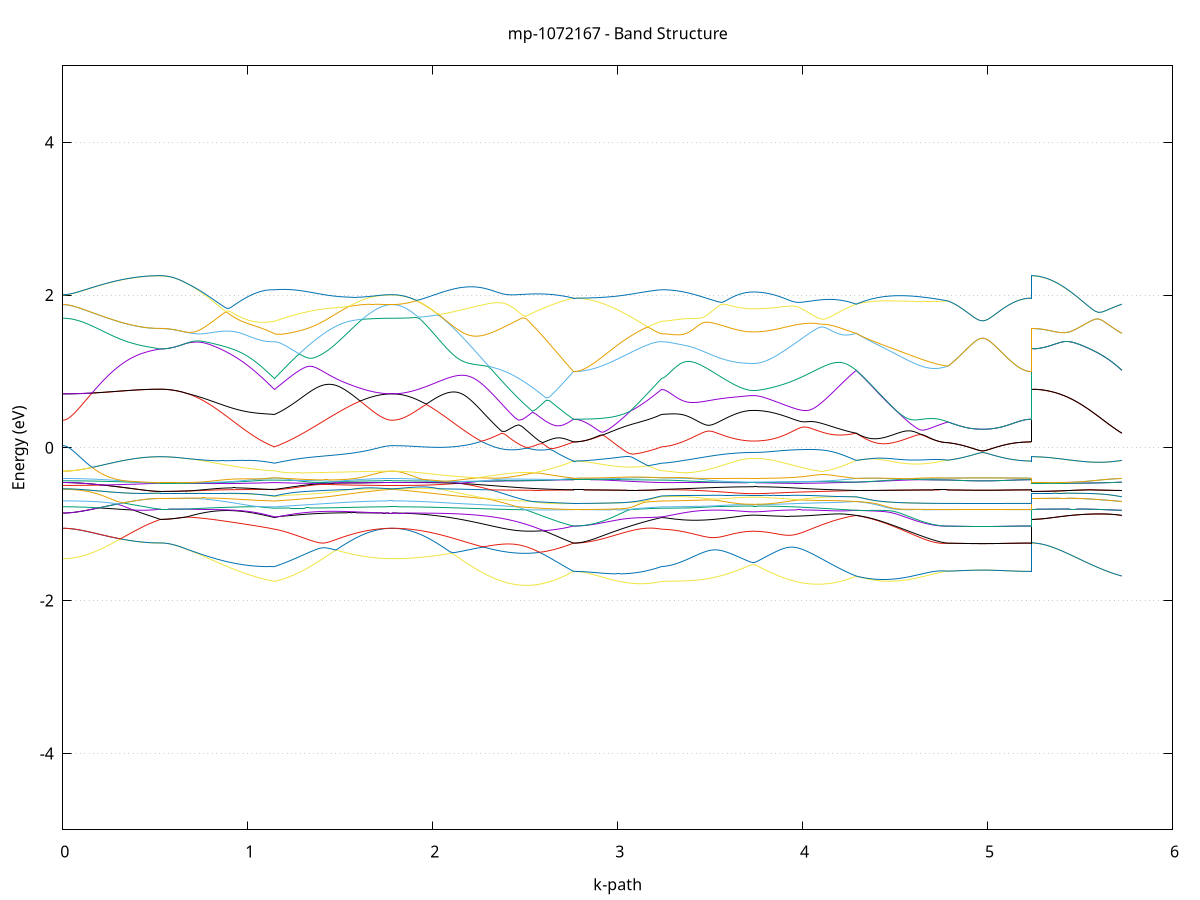 set title 'mp-1072167 - Band Structure'
set xlabel 'k-path'
set ylabel 'Energy (eV)'
set grid y
set yrange [-5:5]
set terminal png size 800,600
set output 'mp-1072167_bands_gnuplot.png'
plot '-' using 1:2 with lines notitle, '-' using 1:2 with lines notitle, '-' using 1:2 with lines notitle, '-' using 1:2 with lines notitle, '-' using 1:2 with lines notitle, '-' using 1:2 with lines notitle, '-' using 1:2 with lines notitle, '-' using 1:2 with lines notitle, '-' using 1:2 with lines notitle, '-' using 1:2 with lines notitle, '-' using 1:2 with lines notitle, '-' using 1:2 with lines notitle, '-' using 1:2 with lines notitle, '-' using 1:2 with lines notitle, '-' using 1:2 with lines notitle, '-' using 1:2 with lines notitle, '-' using 1:2 with lines notitle, '-' using 1:2 with lines notitle, '-' using 1:2 with lines notitle, '-' using 1:2 with lines notitle, '-' using 1:2 with lines notitle, '-' using 1:2 with lines notitle, '-' using 1:2 with lines notitle, '-' using 1:2 with lines notitle, '-' using 1:2 with lines notitle, '-' using 1:2 with lines notitle, '-' using 1:2 with lines notitle, '-' using 1:2 with lines notitle, '-' using 1:2 with lines notitle, '-' using 1:2 with lines notitle, '-' using 1:2 with lines notitle, '-' using 1:2 with lines notitle, '-' using 1:2 with lines notitle, '-' using 1:2 with lines notitle, '-' using 1:2 with lines notitle, '-' using 1:2 with lines notitle, '-' using 1:2 with lines notitle, '-' using 1:2 with lines notitle, '-' using 1:2 with lines notitle, '-' using 1:2 with lines notitle, '-' using 1:2 with lines notitle, '-' using 1:2 with lines notitle, '-' using 1:2 with lines notitle, '-' using 1:2 with lines notitle
0.000000 -39.823805
0.005380 -39.823805
0.010759 -39.823805
0.016139 -39.823805
0.021519 -39.823805
0.026898 -39.823805
0.032278 -39.823705
0.037657 -39.823705
0.043037 -39.823605
0.048417 -39.823605
0.053796 -39.823505
0.059176 -39.823505
0.064556 -39.823405
0.069935 -39.823305
0.075315 -39.823205
0.080695 -39.823205
0.086074 -39.823105
0.091454 -39.823005
0.096833 -39.822905
0.102213 -39.822705
0.107593 -39.822605
0.112972 -39.822505
0.118352 -39.822405
0.123732 -39.822305
0.129111 -39.822105
0.134491 -39.822005
0.139871 -39.821805
0.145250 -39.821705
0.150630 -39.821505
0.156009 -39.821305
0.161389 -39.821205
0.166769 -39.821005
0.172148 -39.820805
0.177528 -39.820605
0.182908 -39.820405
0.188287 -39.820205
0.193667 -39.820005
0.199047 -39.819805
0.204426 -39.819605
0.209806 -39.819405
0.215186 -39.819205
0.220565 -39.818905
0.225945 -39.818705
0.231324 -39.818505
0.236704 -39.818205
0.242084 -39.818005
0.247463 -39.817705
0.252843 -39.817505
0.258223 -39.817205
0.263602 -39.816905
0.268982 -39.816705
0.274362 -39.816405
0.279741 -39.816105
0.285121 -39.815805
0.290500 -39.815605
0.295880 -39.815305
0.301260 -39.815005
0.306639 -39.814705
0.312019 -39.814405
0.317399 -39.814105
0.322778 -39.813805
0.328158 -39.813405
0.333538 -39.813105
0.338917 -39.812805
0.344297 -39.812505
0.349676 -39.812205
0.355056 -39.811805
0.360436 -39.811505
0.365815 -39.811205
0.371195 -39.810805
0.376575 -39.810505
0.381954 -39.810205
0.387334 -39.809805
0.392714 -39.809505
0.398093 -39.809105
0.403473 -39.808805
0.408852 -39.808405
0.414232 -39.808105
0.419612 -39.807705
0.424991 -39.807305
0.430371 -39.807005
0.435751 -39.806605
0.441130 -39.806205
0.446510 -39.805905
0.451890 -39.805505
0.457269 -39.805105
0.462649 -39.804805
0.468028 -39.804405
0.473408 -39.804005
0.478788 -39.803605
0.484167 -39.803305
0.489547 -39.802905
0.494927 -39.802505
0.500306 -39.802105
0.505686 -39.801805
0.511066 -39.801405
0.516445 -39.801005
0.521825 -39.800605
0.527205 -39.800205
0.527205 -39.800205
0.536661 -39.800205
0.546117 -39.800205
0.555573 -39.800205
0.565029 -39.800205
0.574485 -39.800205
0.583941 -39.800205
0.593398 -39.800205
0.602854 -39.800205
0.612310 -39.800205
0.621766 -39.800105
0.631222 -39.800105
0.640678 -39.800105
0.650135 -39.800105
0.659591 -39.800005
0.669047 -39.800005
0.669047 -39.800005
0.676976 -39.800205
0.684906 -39.800505
0.692835 -39.800705
0.700765 -39.800905
0.708694 -39.801205
0.716623 -39.801405
0.724553 -39.801605
0.732482 -39.801805
0.740412 -39.802005
0.748341 -39.802205
0.756270 -39.802405
0.764200 -39.802605
0.772129 -39.802805
0.780059 -39.803005
0.787988 -39.803205
0.795917 -39.803405
0.803847 -39.803605
0.811776 -39.803805
0.819706 -39.803905
0.827635 -39.804105
0.835565 -39.804305
0.843494 -39.804405
0.851423 -39.804605
0.859353 -39.804705
0.867282 -39.804905
0.875212 -39.805005
0.883141 -39.805205
0.891070 -39.805305
0.899000 -39.805405
0.906929 -39.805505
0.914859 -39.805605
0.922788 -39.805805
0.930717 -39.805905
0.938647 -39.806005
0.946576 -39.806105
0.954506 -39.806105
0.962435 -39.806205
0.970364 -39.806305
0.978294 -39.806405
0.986223 -39.806505
0.994153 -39.806505
1.002082 -39.806605
1.010011 -39.806605
1.017941 -39.806705
1.025870 -39.806705
1.033800 -39.806705
1.041729 -39.806805
1.049659 -39.806805
1.057588 -39.806805
1.065517 -39.806805
1.073447 -39.806805
1.081376 -39.806805
1.089306 -39.806805
1.097235 -39.806805
1.105164 -39.806805
1.113094 -39.806805
1.121023 -39.806705
1.128953 -39.806705
1.136882 -39.806605
1.144811 -39.806605
1.144811 -39.806605
1.152772 -39.806905
1.160732 -39.807205
1.168693 -39.807505
1.176653 -39.807805
1.184614 -39.808205
1.192574 -39.808505
1.200535 -39.808805
1.208495 -39.809105
1.216456 -39.809405
1.224416 -39.809705
1.232377 -39.810105
1.240337 -39.810405
1.248298 -39.810705
1.256258 -39.811005
1.264219 -39.811305
1.272179 -39.811605
1.280139 -39.811905
1.288100 -39.812305
1.296060 -39.812605
1.304021 -39.812905
1.311981 -39.813205
1.319942 -39.813505
1.327902 -39.813805
1.335863 -39.814105
1.343823 -39.814405
1.351784 -39.814705
1.359744 -39.815005
1.367705 -39.815305
1.375665 -39.815605
1.383626 -39.815905
1.391586 -39.816105
1.399547 -39.816405
1.407507 -39.816705
1.415468 -39.817005
1.423428 -39.817205
1.431389 -39.817505
1.439349 -39.817805
1.447309 -39.818005
1.455270 -39.818305
1.463230 -39.818505
1.471191 -39.818805
1.479151 -39.819005
1.487112 -39.819205
1.495072 -39.819505
1.503033 -39.819705
1.510993 -39.819905
1.518954 -39.820105
1.526914 -39.820405
1.534875 -39.820605
1.542835 -39.820805
1.550796 -39.821005
1.558756 -39.821105
1.566717 -39.821305
1.574677 -39.821505
1.582638 -39.821705
1.590598 -39.821805
1.598558 -39.822005
1.606519 -39.822105
1.614479 -39.822305
1.622440 -39.822405
1.630400 -39.822605
1.638361 -39.822705
1.646321 -39.822805
1.654282 -39.822905
1.662242 -39.823005
1.670203 -39.823105
1.678163 -39.823205
1.686124 -39.823305
1.694084 -39.823405
1.702045 -39.823505
1.710005 -39.823505
1.717966 -39.823605
1.725926 -39.823705
1.733887 -39.823705
1.741847 -39.823705
1.749808 -39.823805
1.757768 -39.823805
1.765728 -39.823805
1.773689 -39.823805
1.781649 -39.823805
1.781649 -39.823805
1.800136 -39.823805
1.818622 -39.823805
1.837108 -39.823705
1.855594 -39.823605
1.874080 -39.823505
1.892566 -39.823305
1.911052 -39.823105
1.929539 -39.822905
1.948025 -39.822705
1.966511 -39.822405
1.984997 -39.822105
2.003483 -39.821805
2.021969 -39.821505
2.040455 -39.821105
2.058941 -39.820705
2.077428 -39.820305
2.095914 -39.819805
2.114400 -39.819405
2.132886 -39.818905
2.151372 -39.818405
2.169858 -39.817905
2.188344 -39.817305
2.206830 -39.816805
2.225317 -39.816205
2.243803 -39.815605
2.262289 -39.815005
2.280775 -39.814305
2.299261 -39.813705
2.317747 -39.813005
2.336233 -39.812405
2.354720 -39.811705
2.373206 -39.811005
2.391692 -39.810305
2.410178 -39.809605
2.428664 -39.808905
2.447150 -39.808105
2.465636 -39.807405
2.484123 -39.806705
2.502609 -39.805905
2.521095 -39.805205
2.539581 -39.804505
2.558067 -39.803705
2.576553 -39.803005
2.595039 -39.802205
2.613525 -39.801505
2.632012 -39.800705
2.650498 -39.800005
2.668984 -39.799305
2.687470 -39.798505
2.705956 -39.797805
2.724442 -39.797105
2.742928 -39.796405
2.761415 -39.795705
2.761415 -39.795705
2.769344 -39.795705
2.777273 -39.795705
2.785203 -39.795705
2.793132 -39.795705
2.801062 -39.795805
2.808991 -39.795805
2.816920 -39.795905
2.824850 -39.795905
2.832779 -39.796005
2.840709 -39.796005
2.848638 -39.796105
2.856567 -39.796205
2.864497 -39.796305
2.872426 -39.796405
2.880356 -39.796505
2.888285 -39.796605
2.896214 -39.796705
2.904144 -39.796805
2.912073 -39.796905
2.920003 -39.797105
2.927932 -39.797205
2.935861 -39.797405
2.943791 -39.797505
2.951720 -39.797705
2.959650 -39.797805
2.967579 -39.798005
2.975509 -39.798205
2.983438 -39.798405
2.991367 -39.798605
2.999297 -39.798805
3.007226 -39.798905
3.015156 -39.799205
3.023085 -39.799405
3.031014 -39.799605
3.038944 -39.799805
3.046873 -39.800005
3.054803 -39.800305
3.062732 -39.800505
3.070661 -39.800705
3.078591 -39.801005
3.086520 -39.801205
3.094450 -39.801505
3.102379 -39.801705
3.110308 -39.802005
3.118238 -39.802305
3.126167 -39.802505
3.134097 -39.802805
3.142026 -39.803105
3.149955 -39.803405
3.157885 -39.803605
3.165814 -39.803905
3.173744 -39.804205
3.181673 -39.804505
3.189603 -39.804805
3.197532 -39.805105
3.205461 -39.805405
3.213391 -39.805705
3.221320 -39.806005
3.229250 -39.806305
3.237179 -39.806605
3.237179 -39.806605
3.254298 -39.806705
3.271417 -39.806805
3.288537 -39.807005
3.305656 -39.807105
3.322775 -39.807305
3.339894 -39.807405
3.357014 -39.807605
3.374133 -39.807705
3.391252 -39.807905
3.408372 -39.808005
3.425491 -39.808205
3.442610 -39.808305
3.459729 -39.808505
3.476849 -39.808605
3.493968 -39.808705
3.511087 -39.808905
3.528206 -39.809005
3.545326 -39.809105
3.562445 -39.809205
3.579564 -39.809305
3.596683 -39.809405
3.613803 -39.809505
3.630922 -39.809605
3.648041 -39.809605
3.665160 -39.809705
3.682280 -39.809705
3.699399 -39.809705
3.716518 -39.809805
3.733637 -39.809805
3.733637 -39.809805
3.741585 -39.809805
3.749532 -39.809705
3.757479 -39.809705
3.765426 -39.809705
3.773373 -39.809705
3.781320 -39.809705
3.789268 -39.809605
3.797215 -39.809605
3.805162 -39.809505
3.813109 -39.809505
3.821056 -39.809405
3.829003 -39.809305
3.836951 -39.809305
3.844898 -39.809205
3.852845 -39.809105
3.860792 -39.809005
3.868739 -39.808905
3.876686 -39.808805
3.884634 -39.808705
3.892581 -39.808605
3.900528 -39.808505
3.908475 -39.808405
3.916422 -39.808205
3.924369 -39.808105
3.932316 -39.808005
3.940264 -39.807805
3.948211 -39.807705
3.956158 -39.807505
3.964105 -39.807405
3.972052 -39.807205
3.979999 -39.807005
3.987947 -39.806905
3.995894 -39.806705
4.003841 -39.806505
4.011788 -39.806305
4.019735 -39.806105
4.027682 -39.805905
4.035630 -39.805705
4.043577 -39.805505
4.051524 -39.805305
4.059471 -39.805105
4.067418 -39.804905
4.075365 -39.804705
4.083313 -39.804505
4.091260 -39.804205
4.099207 -39.804005
4.107154 -39.803805
4.115101 -39.803605
4.123048 -39.803305
4.130996 -39.803105
4.138943 -39.802805
4.146890 -39.802605
4.154837 -39.802405
4.162784 -39.802105
4.170731 -39.801905
4.178678 -39.801605
4.186626 -39.801405
4.194573 -39.801105
4.202520 -39.800905
4.210467 -39.800605
4.218414 -39.800305
4.226361 -39.800105
4.234309 -39.799805
4.242256 -39.799605
4.250203 -39.799305
4.258150 -39.799005
4.266097 -39.798805
4.274044 -39.798505
4.281992 -39.798205
4.289939 -39.798005
4.289939 -39.798005
4.306465 -39.798005
4.322992 -39.798005
4.339518 -39.798005
4.356044 -39.797905
4.372571 -39.797905
4.389097 -39.797905
4.405624 -39.797905
4.422150 -39.797805
4.438676 -39.797805
4.455203 -39.797705
4.471729 -39.797705
4.488256 -39.797605
4.504782 -39.797505
4.521309 -39.797505
4.537835 -39.797405
4.554361 -39.797305
4.570888 -39.797205
4.587414 -39.797105
4.603941 -39.797005
4.620467 -39.796905
4.636994 -39.796805
4.653520 -39.796705
4.670046 -39.796605
4.686573 -39.796505
4.703099 -39.796305
4.719626 -39.796205
4.736152 -39.796105
4.752678 -39.796005
4.769205 -39.795805
4.785731 -39.795705
4.785731 -39.795705
4.791099 -39.795705
4.796467 -39.795705
4.801834 -39.795705
4.807202 -39.795705
4.812569 -39.795705
4.817937 -39.795705
4.823305 -39.795705
4.828672 -39.795705
4.834040 -39.795705
4.839408 -39.795705
4.844775 -39.795705
4.850143 -39.795705
4.855510 -39.795705
4.860878 -39.795705
4.866246 -39.795705
4.871613 -39.795705
4.876981 -39.795705
4.882348 -39.795705
4.887716 -39.795705
4.893084 -39.795705
4.898451 -39.795705
4.903819 -39.795705
4.909187 -39.795705
4.914554 -39.795705
4.919922 -39.795705
4.925289 -39.795705
4.930657 -39.795705
4.936025 -39.795705
4.941392 -39.795705
4.946760 -39.795705
4.952128 -39.795705
4.957495 -39.795705
4.962863 -39.795705
4.968230 -39.795705
4.973598 -39.795705
4.978966 -39.795705
4.984333 -39.795705
4.989701 -39.795705
4.995069 -39.795705
5.000436 -39.795705
5.005804 -39.795705
5.011171 -39.795705
5.016539 -39.795705
5.021907 -39.795705
5.027274 -39.795705
5.032642 -39.795705
5.038009 -39.795705
5.043377 -39.795705
5.048745 -39.795705
5.054112 -39.795705
5.059480 -39.795705
5.064848 -39.795705
5.070215 -39.795705
5.075583 -39.795705
5.080950 -39.795705
5.086318 -39.795705
5.091686 -39.795705
5.097053 -39.795705
5.102421 -39.795705
5.107789 -39.795705
5.113156 -39.795705
5.118524 -39.795705
5.123891 -39.795705
5.129259 -39.795705
5.134627 -39.795705
5.139994 -39.795705
5.145362 -39.795705
5.150729 -39.795705
5.156097 -39.795705
5.161465 -39.795705
5.166832 -39.795705
5.172200 -39.795705
5.177568 -39.795705
5.182935 -39.795705
5.188303 -39.795705
5.193670 -39.795705
5.199038 -39.795705
5.204406 -39.795705
5.209773 -39.795705
5.215141 -39.795705
5.220509 -39.795705
5.225876 -39.795705
5.231244 -39.795705
5.236611 -39.795705
5.236611 -39.800205
5.254755 -39.800205
5.272899 -39.800205
5.291043 -39.800205
5.309187 -39.800205
5.327330 -39.800205
5.345474 -39.800105
5.363618 -39.800105
5.381762 -39.800005
5.399906 -39.799905
5.418049 -39.799905
5.436193 -39.799805
5.454337 -39.799705
5.472481 -39.799605
5.490625 -39.799505
5.508768 -39.799405
5.526912 -39.799305
5.545056 -39.799205
5.563200 -39.799105
5.581344 -39.799005
5.599487 -39.798905
5.617631 -39.798705
5.635775 -39.798605
5.653919 -39.798505
5.672063 -39.798405
5.690206 -39.798205
5.708350 -39.798105
5.726494 -39.798005
e
0.000000 -39.776505
0.005380 -39.776505
0.010759 -39.776505
0.016139 -39.776505
0.021519 -39.776605
0.026898 -39.776605
0.032278 -39.776605
0.037657 -39.776705
0.043037 -39.776705
0.048417 -39.776805
0.053796 -39.776805
0.059176 -39.776905
0.064556 -39.776905
0.069935 -39.777005
0.075315 -39.777105
0.080695 -39.777205
0.086074 -39.777305
0.091454 -39.777405
0.096833 -39.777505
0.102213 -39.777605
0.107593 -39.777705
0.112972 -39.777805
0.118352 -39.778005
0.123732 -39.778105
0.129111 -39.778205
0.134491 -39.778405
0.139871 -39.778505
0.145250 -39.778705
0.150630 -39.778905
0.156009 -39.779005
0.161389 -39.779205
0.166769 -39.779405
0.172148 -39.779605
0.177528 -39.779805
0.182908 -39.780005
0.188287 -39.780205
0.193667 -39.780405
0.199047 -39.780605
0.204426 -39.780805
0.209806 -39.781005
0.215186 -39.781205
0.220565 -39.781505
0.225945 -39.781705
0.231324 -39.781905
0.236704 -39.782205
0.242084 -39.782405
0.247463 -39.782705
0.252843 -39.782905
0.258223 -39.783205
0.263602 -39.783505
0.268982 -39.783705
0.274362 -39.784005
0.279741 -39.784305
0.285121 -39.784605
0.290500 -39.784905
0.295880 -39.785205
0.301260 -39.785505
0.306639 -39.785805
0.312019 -39.786105
0.317399 -39.786405
0.322778 -39.786705
0.328158 -39.787005
0.333538 -39.787305
0.338917 -39.787605
0.344297 -39.788005
0.349676 -39.788305
0.355056 -39.788605
0.360436 -39.788905
0.365815 -39.789305
0.371195 -39.789605
0.376575 -39.790005
0.381954 -39.790305
0.387334 -39.790705
0.392714 -39.791005
0.398093 -39.791405
0.403473 -39.791705
0.408852 -39.792105
0.414232 -39.792405
0.419612 -39.792805
0.424991 -39.793105
0.430371 -39.793505
0.435751 -39.793905
0.441130 -39.794205
0.446510 -39.794605
0.451890 -39.795005
0.457269 -39.795305
0.462649 -39.795705
0.468028 -39.796105
0.473408 -39.796505
0.478788 -39.796805
0.484167 -39.797205
0.489547 -39.797605
0.494927 -39.798005
0.500306 -39.798405
0.505686 -39.798705
0.511066 -39.799105
0.516445 -39.799505
0.521825 -39.799905
0.527205 -39.800205
0.527205 -39.800205
0.536661 -39.800205
0.546117 -39.800205
0.555573 -39.800205
0.565029 -39.800205
0.574485 -39.800205
0.583941 -39.800205
0.593398 -39.800205
0.602854 -39.800205
0.612310 -39.800205
0.621766 -39.800105
0.631222 -39.800105
0.640678 -39.800105
0.650135 -39.800105
0.659591 -39.800005
0.669047 -39.800005
0.669047 -39.800005
0.676976 -39.799705
0.684906 -39.799505
0.692835 -39.799205
0.700765 -39.798905
0.708694 -39.798605
0.716623 -39.798305
0.724553 -39.798105
0.732482 -39.797805
0.740412 -39.797505
0.748341 -39.797205
0.756270 -39.797005
0.764200 -39.796705
0.772129 -39.796405
0.780059 -39.796205
0.787988 -39.795905
0.795917 -39.795705
0.803847 -39.795405
0.811776 -39.795105
0.819706 -39.794905
0.827635 -39.794605
0.835565 -39.794405
0.843494 -39.794205
0.851423 -39.793905
0.859353 -39.793705
0.867282 -39.793505
0.875212 -39.793205
0.883141 -39.793005
0.891070 -39.792805
0.899000 -39.792605
0.906929 -39.792305
0.914859 -39.792105
0.922788 -39.791905
0.930717 -39.791705
0.938647 -39.791505
0.946576 -39.791305
0.954506 -39.791205
0.962435 -39.791005
0.970364 -39.790805
0.978294 -39.790605
0.986223 -39.790505
0.994153 -39.790305
1.002082 -39.790105
1.010011 -39.790005
1.017941 -39.789805
1.025870 -39.789705
1.033800 -39.789605
1.041729 -39.789405
1.049659 -39.789305
1.057588 -39.789205
1.065517 -39.789105
1.073447 -39.789005
1.081376 -39.788905
1.089306 -39.788805
1.097235 -39.788705
1.105164 -39.788605
1.113094 -39.788505
1.121023 -39.788505
1.128953 -39.788405
1.136882 -39.788305
1.144811 -39.788305
1.144811 -39.788305
1.152772 -39.788105
1.160732 -39.787905
1.168693 -39.787605
1.176653 -39.787405
1.184614 -39.787205
1.192574 -39.787005
1.200535 -39.786805
1.208495 -39.786605
1.216456 -39.786405
1.224416 -39.786105
1.232377 -39.785905
1.240337 -39.785705
1.248298 -39.785505
1.256258 -39.785305
1.264219 -39.785105
1.272179 -39.784905
1.280139 -39.784605
1.288100 -39.784405
1.296060 -39.784205
1.304021 -39.784005
1.311981 -39.783805
1.319942 -39.783605
1.327902 -39.783405
1.335863 -39.783205
1.343823 -39.783005
1.351784 -39.782805
1.359744 -39.782605
1.367705 -39.782405
1.375665 -39.782205
1.383626 -39.782005
1.391586 -39.781805
1.399547 -39.781605
1.407507 -39.781405
1.415468 -39.781205
1.423428 -39.781005
1.431389 -39.780805
1.439349 -39.780705
1.447309 -39.780505
1.455270 -39.780305
1.463230 -39.780105
1.471191 -39.780005
1.479151 -39.779805
1.487112 -39.779605
1.495072 -39.779505
1.503033 -39.779305
1.510993 -39.779205
1.518954 -39.779005
1.526914 -39.778905
1.534875 -39.778705
1.542835 -39.778605
1.550796 -39.778505
1.558756 -39.778305
1.566717 -39.778205
1.574677 -39.778105
1.582638 -39.778005
1.590598 -39.777905
1.598558 -39.777805
1.606519 -39.777705
1.614479 -39.777605
1.622440 -39.777505
1.630400 -39.777405
1.638361 -39.777305
1.646321 -39.777205
1.654282 -39.777105
1.662242 -39.777005
1.670203 -39.777005
1.678163 -39.776905
1.686124 -39.776905
1.694084 -39.776805
1.702045 -39.776705
1.710005 -39.776705
1.717966 -39.776705
1.725926 -39.776605
1.733887 -39.776605
1.741847 -39.776605
1.749808 -39.776505
1.757768 -39.776505
1.765728 -39.776505
1.773689 -39.776505
1.781649 -39.776505
1.781649 -39.776505
1.800136 -39.776505
1.818622 -39.776505
1.837108 -39.776605
1.855594 -39.776605
1.874080 -39.776705
1.892566 -39.776705
1.911052 -39.776805
1.929539 -39.776905
1.948025 -39.777005
1.966511 -39.777205
1.984997 -39.777305
2.003483 -39.777405
2.021969 -39.777605
2.040455 -39.777805
2.058941 -39.778005
2.077428 -39.778205
2.095914 -39.778405
2.114400 -39.778605
2.132886 -39.778905
2.151372 -39.779105
2.169858 -39.779405
2.188344 -39.779705
2.206830 -39.780005
2.225317 -39.780305
2.243803 -39.780705
2.262289 -39.781005
2.280775 -39.781405
2.299261 -39.781805
2.317747 -39.782205
2.336233 -39.782605
2.354720 -39.783005
2.373206 -39.783405
2.391692 -39.783905
2.410178 -39.784305
2.428664 -39.784805
2.447150 -39.785305
2.465636 -39.785805
2.484123 -39.786305
2.502609 -39.786905
2.521095 -39.787405
2.539581 -39.788005
2.558067 -39.788605
2.576553 -39.789205
2.595039 -39.789805
2.613525 -39.790405
2.632012 -39.791005
2.650498 -39.791605
2.668984 -39.792305
2.687470 -39.793005
2.705956 -39.793605
2.724442 -39.794305
2.742928 -39.795005
2.761415 -39.795705
2.761415 -39.795705
2.769344 -39.795705
2.777273 -39.795705
2.785203 -39.795705
2.793132 -39.795605
2.801062 -39.795605
2.808991 -39.795605
2.816920 -39.795605
2.824850 -39.795505
2.832779 -39.795505
2.840709 -39.795405
2.848638 -39.795405
2.856567 -39.795305
2.864497 -39.795305
2.872426 -39.795205
2.880356 -39.795205
2.888285 -39.795105
2.896214 -39.795005
2.904144 -39.794905
2.912073 -39.794805
2.920003 -39.794705
2.927932 -39.794605
2.935861 -39.794605
2.943791 -39.794405
2.951720 -39.794305
2.959650 -39.794205
2.967579 -39.794105
2.975509 -39.794005
2.983438 -39.793905
2.991367 -39.793705
2.999297 -39.793605
3.007226 -39.793505
3.015156 -39.793305
3.023085 -39.793205
3.031014 -39.793005
3.038944 -39.792905
3.046873 -39.792705
3.054803 -39.792605
3.062732 -39.792405
3.070661 -39.792305
3.078591 -39.792105
3.086520 -39.791905
3.094450 -39.791805
3.102379 -39.791605
3.110308 -39.791405
3.118238 -39.791205
3.126167 -39.791005
3.134097 -39.790905
3.142026 -39.790705
3.149955 -39.790505
3.157885 -39.790305
3.165814 -39.790105
3.173744 -39.789905
3.181673 -39.789705
3.189603 -39.789505
3.197532 -39.789305
3.205461 -39.789105
3.213391 -39.788905
3.221320 -39.788705
3.229250 -39.788505
3.237179 -39.788305
3.237179 -39.788305
3.254298 -39.788205
3.271417 -39.788105
3.288537 -39.788005
3.305656 -39.787905
3.322775 -39.787805
3.339894 -39.787705
3.357014 -39.787605
3.374133 -39.787505
3.391252 -39.787405
3.408372 -39.787305
3.425491 -39.787205
3.442610 -39.787105
3.459729 -39.787005
3.476849 -39.786905
3.493968 -39.786805
3.511087 -39.786705
3.528206 -39.786605
3.545326 -39.786605
3.562445 -39.786505
3.579564 -39.786405
3.596683 -39.786405
3.613803 -39.786305
3.630922 -39.786305
3.648041 -39.786205
3.665160 -39.786205
3.682280 -39.786205
3.699399 -39.786105
3.716518 -39.786105
3.733637 -39.786105
3.733637 -39.786105
3.741585 -39.786105
3.749532 -39.786105
3.757479 -39.786205
3.765426 -39.786205
3.773373 -39.786205
3.781320 -39.786205
3.789268 -39.786305
3.797215 -39.786305
3.805162 -39.786405
3.813109 -39.786405
3.821056 -39.786505
3.829003 -39.786605
3.836951 -39.786605
3.844898 -39.786705
3.852845 -39.786805
3.860792 -39.786905
3.868739 -39.787005
3.876686 -39.787105
3.884634 -39.787205
3.892581 -39.787305
3.900528 -39.787405
3.908475 -39.787505
3.916422 -39.787705
3.924369 -39.787805
3.932316 -39.787905
3.940264 -39.788105
3.948211 -39.788205
3.956158 -39.788405
3.964105 -39.788605
3.972052 -39.788705
3.979999 -39.788905
3.987947 -39.789105
3.995894 -39.789205
4.003841 -39.789405
4.011788 -39.789605
4.019735 -39.789805
4.027682 -39.790005
4.035630 -39.790205
4.043577 -39.790405
4.051524 -39.790605
4.059471 -39.790805
4.067418 -39.791005
4.075365 -39.791205
4.083313 -39.791405
4.091260 -39.791705
4.099207 -39.791905
4.107154 -39.792105
4.115101 -39.792405
4.123048 -39.792605
4.130996 -39.792805
4.138943 -39.793105
4.146890 -39.793305
4.154837 -39.793605
4.162784 -39.793805
4.170731 -39.794105
4.178678 -39.794305
4.186626 -39.794605
4.194573 -39.794805
4.202520 -39.795105
4.210467 -39.795305
4.218414 -39.795605
4.226361 -39.795905
4.234309 -39.796105
4.242256 -39.796405
4.250203 -39.796605
4.258150 -39.796905
4.266097 -39.797205
4.274044 -39.797405
4.281992 -39.797705
4.289939 -39.798005
4.289939 -39.798005
4.306465 -39.797705
4.322992 -39.797505
4.339518 -39.797305
4.356044 -39.797005
4.372571 -39.796805
4.389097 -39.796605
4.405624 -39.796405
4.422150 -39.796305
4.438676 -39.796105
4.455203 -39.795905
4.471729 -39.795805
4.488256 -39.795705
4.504782 -39.795505
4.521309 -39.795405
4.537835 -39.795305
4.554361 -39.795205
4.570888 -39.795205
4.587414 -39.795105
4.603941 -39.795105
4.620467 -39.795105
4.636994 -39.795105
4.653520 -39.795105
4.670046 -39.795105
4.686573 -39.795105
4.703099 -39.795205
4.719626 -39.795305
4.736152 -39.795305
4.752678 -39.795405
4.769205 -39.795605
4.785731 -39.795705
4.785731 -39.795705
4.791099 -39.795705
4.796467 -39.795705
4.801834 -39.795705
4.807202 -39.795705
4.812569 -39.795705
4.817937 -39.795705
4.823305 -39.795705
4.828672 -39.795705
4.834040 -39.795705
4.839408 -39.795705
4.844775 -39.795705
4.850143 -39.795705
4.855510 -39.795705
4.860878 -39.795705
4.866246 -39.795705
4.871613 -39.795705
4.876981 -39.795705
4.882348 -39.795705
4.887716 -39.795705
4.893084 -39.795705
4.898451 -39.795705
4.903819 -39.795705
4.909187 -39.795705
4.914554 -39.795705
4.919922 -39.795705
4.925289 -39.795705
4.930657 -39.795705
4.936025 -39.795705
4.941392 -39.795705
4.946760 -39.795705
4.952128 -39.795705
4.957495 -39.795705
4.962863 -39.795705
4.968230 -39.795705
4.973598 -39.795705
4.978966 -39.795705
4.984333 -39.795705
4.989701 -39.795705
4.995069 -39.795705
5.000436 -39.795705
5.005804 -39.795705
5.011171 -39.795705
5.016539 -39.795705
5.021907 -39.795705
5.027274 -39.795705
5.032642 -39.795705
5.038009 -39.795705
5.043377 -39.795705
5.048745 -39.795705
5.054112 -39.795705
5.059480 -39.795705
5.064848 -39.795705
5.070215 -39.795705
5.075583 -39.795705
5.080950 -39.795705
5.086318 -39.795705
5.091686 -39.795705
5.097053 -39.795705
5.102421 -39.795705
5.107789 -39.795705
5.113156 -39.795705
5.118524 -39.795705
5.123891 -39.795705
5.129259 -39.795705
5.134627 -39.795705
5.139994 -39.795705
5.145362 -39.795705
5.150729 -39.795705
5.156097 -39.795705
5.161465 -39.795705
5.166832 -39.795705
5.172200 -39.795705
5.177568 -39.795705
5.182935 -39.795705
5.188303 -39.795705
5.193670 -39.795705
5.199038 -39.795705
5.204406 -39.795705
5.209773 -39.795705
5.215141 -39.795705
5.220509 -39.795705
5.225876 -39.795705
5.231244 -39.795705
5.236611 -39.795705
5.236611 -39.800205
5.254755 -39.800205
5.272899 -39.800205
5.291043 -39.800205
5.309187 -39.800205
5.327330 -39.800105
5.345474 -39.800105
5.363618 -39.800105
5.381762 -39.800005
5.399906 -39.799905
5.418049 -39.799905
5.436193 -39.799805
5.454337 -39.799705
5.472481 -39.799605
5.490625 -39.799505
5.508768 -39.799405
5.526912 -39.799305
5.545056 -39.799205
5.563200 -39.799105
5.581344 -39.799005
5.599487 -39.798905
5.617631 -39.798705
5.635775 -39.798605
5.653919 -39.798505
5.672063 -39.798405
5.690206 -39.798205
5.708350 -39.798105
5.726494 -39.798005
e
0.000000 -18.981205
0.005380 -18.981105
0.010759 -18.981005
0.016139 -18.980805
0.021519 -18.980505
0.026898 -18.980105
0.032278 -18.979605
0.037657 -18.979105
0.043037 -18.978405
0.048417 -18.977705
0.053796 -18.976905
0.059176 -18.976005
0.064556 -18.975005
0.069935 -18.974005
0.075315 -18.972805
0.080695 -18.971605
0.086074 -18.970305
0.091454 -18.968905
0.096833 -18.967405
0.102213 -18.965805
0.107593 -18.964205
0.112972 -18.962505
0.118352 -18.960605
0.123732 -18.958805
0.129111 -18.956805
0.134491 -18.954705
0.139871 -18.952605
0.145250 -18.950405
0.150630 -18.948105
0.156009 -18.945705
0.161389 -18.943305
0.166769 -18.940705
0.172148 -18.938105
0.177528 -18.935505
0.182908 -18.932705
0.188287 -18.929805
0.193667 -18.926905
0.199047 -18.923905
0.204426 -18.920805
0.209806 -18.917705
0.215186 -18.914505
0.220565 -18.911205
0.225945 -18.907905
0.231324 -18.904405
0.236704 -18.900905
0.242084 -18.897405
0.247463 -18.893705
0.252843 -18.890005
0.258223 -18.886305
0.263602 -18.882405
0.268982 -18.878505
0.274362 -18.874505
0.279741 -18.870505
0.285121 -18.866405
0.290500 -18.862205
0.295880 -18.857905
0.301260 -18.853705
0.306639 -18.849305
0.312019 -18.844905
0.317399 -18.840405
0.322778 -18.835905
0.328158 -18.831305
0.333538 -18.826705
0.338917 -18.822005
0.344297 -18.817205
0.349676 -18.812405
0.355056 -18.807505
0.360436 -18.802605
0.365815 -18.797605
0.371195 -18.792605
0.376575 -18.787605
0.381954 -18.782505
0.387334 -18.777305
0.392714 -18.772105
0.398093 -18.766905
0.403473 -18.761605
0.408852 -18.756305
0.414232 -18.750905
0.419612 -18.745505
0.424991 -18.740105
0.430371 -18.734605
0.435751 -18.729105
0.441130 -18.723505
0.446510 -18.717905
0.451890 -18.712305
0.457269 -18.706705
0.462649 -18.701005
0.468028 -18.695305
0.473408 -18.689605
0.478788 -18.683805
0.484167 -18.678005
0.489547 -18.672205
0.494927 -18.666405
0.500306 -18.660605
0.505686 -18.654705
0.511066 -18.648905
0.516445 -18.643005
0.521825 -18.637105
0.527205 -18.631105
0.527205 -18.631105
0.536661 -18.631205
0.546117 -18.631505
0.555573 -18.631905
0.565029 -18.632505
0.574485 -18.633305
0.583941 -18.634205
0.593398 -18.635305
0.602854 -18.636505
0.612310 -18.637905
0.621766 -18.639505
0.631222 -18.641205
0.640678 -18.643005
0.650135 -18.645005
0.659591 -18.647105
0.669047 -18.649305
0.669047 -18.649305
0.676976 -18.654605
0.684906 -18.659905
0.692835 -18.665205
0.700765 -18.670505
0.708694 -18.675705
0.716623 -18.681005
0.724553 -18.686205
0.732482 -18.691405
0.740412 -18.696505
0.748341 -18.701705
0.756270 -18.706805
0.764200 -18.711905
0.772129 -18.716905
0.780059 -18.721905
0.787988 -18.726905
0.795917 -18.731805
0.803847 -18.736705
0.811776 -18.741505
0.819706 -18.746305
0.827635 -18.751105
0.835565 -18.755805
0.843494 -18.760505
0.851423 -18.765105
0.859353 -18.769605
0.867282 -18.774105
0.875212 -18.778605
0.883141 -18.783005
0.891070 -18.787405
0.899000 -18.791705
0.906929 -18.795905
0.914859 -18.800105
0.922788 -18.804205
0.930717 -18.808205
0.938647 -18.812205
0.946576 -18.816205
0.954506 -18.820005
0.962435 -18.823905
0.970364 -18.827605
0.978294 -18.831305
0.986223 -18.834905
0.994153 -18.838405
1.002082 -18.841905
1.010011 -18.845305
1.017941 -18.848605
1.025870 -18.851905
1.033800 -18.855105
1.041729 -18.858205
1.049659 -18.861305
1.057588 -18.864205
1.065517 -18.867105
1.073447 -18.870005
1.081376 -18.872705
1.089306 -18.875405
1.097235 -18.878005
1.105164 -18.880605
1.113094 -18.883005
1.121023 -18.885405
1.128953 -18.887705
1.136882 -18.890005
1.144811 -18.892105
1.144811 -18.892105
1.152772 -18.893005
1.160732 -18.893905
1.168693 -18.894905
1.176653 -18.895905
1.184614 -18.896905
1.192574 -18.898005
1.200535 -18.899105
1.208495 -18.900205
1.216456 -18.901405
1.224416 -18.902605
1.232377 -18.903805
1.240337 -18.905105
1.248298 -18.906405
1.256258 -18.907705
1.264219 -18.909105
1.272179 -18.910405
1.280139 -18.911805
1.288100 -18.913305
1.296060 -18.914705
1.304021 -18.916205
1.311981 -18.917605
1.319942 -18.919105
1.327902 -18.920605
1.335863 -18.922105
1.343823 -18.923705
1.351784 -18.925205
1.359744 -18.926805
1.367705 -18.928305
1.375665 -18.929905
1.383626 -18.931405
1.391586 -18.933005
1.399547 -18.934505
1.407507 -18.936105
1.415468 -18.937705
1.423428 -18.939205
1.431389 -18.940805
1.439349 -18.942305
1.447309 -18.943805
1.455270 -18.945305
1.463230 -18.946805
1.471191 -18.948305
1.479151 -18.949805
1.487112 -18.951205
1.495072 -18.952605
1.503033 -18.954005
1.510993 -18.955405
1.518954 -18.956805
1.526914 -18.958105
1.534875 -18.959405
1.542835 -18.960705
1.550796 -18.962005
1.558756 -18.963205
1.566717 -18.964405
1.574677 -18.965505
1.582638 -18.966605
1.590598 -18.967705
1.598558 -18.968805
1.606519 -18.969805
1.614479 -18.970805
1.622440 -18.971705
1.630400 -18.972605
1.638361 -18.973405
1.646321 -18.974305
1.654282 -18.975005
1.662242 -18.975805
1.670203 -18.976405
1.678163 -18.977105
1.686124 -18.977705
1.694084 -18.978205
1.702045 -18.978705
1.710005 -18.979205
1.717966 -18.979605
1.725926 -18.980005
1.733887 -18.980305
1.741847 -18.980605
1.749808 -18.980805
1.757768 -18.980905
1.765728 -18.981105
1.773689 -18.981205
1.781649 -18.981205
1.781649 -18.981205
1.800136 -18.981105
1.818622 -18.981105
1.837108 -18.980905
1.855594 -18.980805
1.874080 -18.980605
1.892566 -18.980305
1.911052 -18.980005
1.929539 -18.979705
1.948025 -18.979305
1.966511 -18.978805
1.984997 -18.978405
2.003483 -18.977905
2.021969 -18.977305
2.040455 -18.976705
2.058941 -18.976105
2.077428 -18.975405
2.095914 -18.974705
2.114400 -18.973905
2.132886 -18.973105
2.151372 -18.972305
2.169858 -18.971405
2.188344 -18.970505
2.206830 -18.969505
2.225317 -18.968505
2.243803 -18.967405
2.262289 -18.966305
2.280775 -18.965105
2.299261 -18.963805
2.317747 -18.962505
2.336233 -18.961005
2.354720 -18.959505
2.373206 -18.957905
2.391692 -18.956205
2.410178 -18.954305
2.428664 -18.952405
2.447150 -18.950205
2.465636 -18.948005
2.484123 -18.945605
2.502609 -18.943105
2.521095 -18.940305
2.539581 -18.937405
2.558067 -18.934305
2.576553 -18.931105
2.595039 -18.927605
2.613525 -18.923905
2.632012 -18.919905
2.650498 -18.915805
2.668984 -18.911405
2.687470 -18.906705
2.705956 -18.901805
2.724442 -18.896705
2.742928 -18.891305
2.761415 -18.885605
2.761415 -18.885605
2.769344 -18.885605
2.777273 -18.885605
2.785203 -18.885605
2.793132 -18.885505
2.801062 -18.885505
2.808991 -18.885405
2.816920 -18.885305
2.824850 -18.885305
2.832779 -18.885205
2.840709 -18.885105
2.848638 -18.884905
2.856567 -18.884805
2.864497 -18.884705
2.872426 -18.884605
2.880356 -18.884405
2.888285 -18.884305
2.896214 -18.884105
2.904144 -18.884005
2.912073 -18.883805
2.920003 -18.883705
2.927932 -18.883505
2.935861 -18.883405
2.943791 -18.883205
2.951720 -18.883105
2.959650 -18.882905
2.967579 -18.882805
2.975509 -18.882705
2.983438 -18.882605
2.991367 -18.882505
2.999297 -18.882405
3.007226 -18.882305
3.015156 -18.882305
3.023085 -18.882205
3.031014 -18.882205
3.038944 -18.882205
3.046873 -18.882205
3.054803 -18.882305
3.062732 -18.882305
3.070661 -18.882405
3.078591 -18.882605
3.086520 -18.882705
3.094450 -18.882905
3.102379 -18.883105
3.110308 -18.883305
3.118238 -18.883605
3.126167 -18.883905
3.134097 -18.884305
3.142026 -18.884605
3.149955 -18.885105
3.157885 -18.885505
3.165814 -18.886005
3.173744 -18.886505
3.181673 -18.887105
3.189603 -18.887705
3.197532 -18.888305
3.205461 -18.889005
3.213391 -18.889705
3.221320 -18.890505
3.229250 -18.891305
3.237179 -18.892105
3.237179 -18.892105
3.254298 -18.892505
3.271417 -18.893005
3.288537 -18.893605
3.305656 -18.894305
3.322775 -18.895205
3.339894 -18.896105
3.357014 -18.897105
3.374133 -18.898105
3.391252 -18.899205
3.408372 -18.900305
3.425491 -18.901505
3.442610 -18.902705
3.459729 -18.903905
3.476849 -18.905105
3.493968 -18.906205
3.511087 -18.907305
3.528206 -18.908405
3.545326 -18.909505
3.562445 -18.910505
3.579564 -18.911405
3.596683 -18.912205
3.613803 -18.913005
3.630922 -18.913605
3.648041 -18.914205
3.665160 -18.914705
3.682280 -18.915005
3.699399 -18.915305
3.716518 -18.915505
3.733637 -18.915505
3.733637 -18.915505
3.741585 -18.915505
3.749532 -18.915405
3.757479 -18.915205
3.765426 -18.914905
3.773373 -18.914605
3.781320 -18.914205
3.789268 -18.913705
3.797215 -18.913105
3.805162 -18.912505
3.813109 -18.911805
3.821056 -18.911005
3.829003 -18.910205
3.836951 -18.909205
3.844898 -18.908205
3.852845 -18.907205
3.860792 -18.906005
3.868739 -18.904805
3.876686 -18.903505
3.884634 -18.902205
3.892581 -18.900805
3.900528 -18.899305
3.908475 -18.897705
3.916422 -18.896105
3.924369 -18.894405
3.932316 -18.892705
3.940264 -18.890905
3.948211 -18.889005
3.956158 -18.887105
3.964105 -18.885105
3.972052 -18.883005
3.979999 -18.880905
3.987947 -18.878705
3.995894 -18.876505
4.003841 -18.874205
4.011788 -18.871905
4.019735 -18.869505
4.027682 -18.867105
4.035630 -18.864605
4.043577 -18.862105
4.051524 -18.859505
4.059471 -18.856905
4.067418 -18.854205
4.075365 -18.851605
4.083313 -18.848805
4.091260 -18.846105
4.099207 -18.843305
4.107154 -18.840405
4.115101 -18.837605
4.123048 -18.834705
4.130996 -18.831805
4.138943 -18.828905
4.146890 -18.826005
4.154837 -18.823105
4.162784 -18.820105
4.170731 -18.817205
4.178678 -18.814205
4.186626 -18.811205
4.194573 -18.808305
4.202520 -18.805305
4.210467 -18.802405
4.218414 -18.799505
4.226361 -18.796605
4.234309 -18.793705
4.242256 -18.790905
4.250203 -18.788105
4.258150 -18.785405
4.266097 -18.782605
4.274044 -18.780005
4.281992 -18.777405
4.289939 -18.774805
4.289939 -18.774805
4.306465 -18.782205
4.322992 -18.789405
4.339518 -18.796405
4.356044 -18.803205
4.372571 -18.809805
4.389097 -18.816205
4.405624 -18.822305
4.422150 -18.828305
4.438676 -18.833905
4.455203 -18.839405
4.471729 -18.844505
4.488256 -18.849405
4.504782 -18.854105
4.521309 -18.858405
4.537835 -18.862505
4.554361 -18.866205
4.570888 -18.869705
4.587414 -18.872905
4.603941 -18.875705
4.620467 -18.878305
4.636994 -18.880505
4.653520 -18.882405
4.670046 -18.884005
4.686573 -18.885205
4.703099 -18.886105
4.719626 -18.886705
4.736152 -18.886905
4.752678 -18.886805
4.769205 -18.886405
4.785731 -18.885605
4.785731 -18.885605
4.791099 -18.885605
4.796467 -18.885605
4.801834 -18.885605
4.807202 -18.885605
4.812569 -18.885605
4.817937 -18.885605
4.823305 -18.885605
4.828672 -18.885605
4.834040 -18.885705
4.839408 -18.885705
4.844775 -18.885705
4.850143 -18.885705
4.855510 -18.885705
4.860878 -18.885705
4.866246 -18.885705
4.871613 -18.885705
4.876981 -18.885705
4.882348 -18.885705
4.887716 -18.885705
4.893084 -18.885705
4.898451 -18.885705
4.903819 -18.885705
4.909187 -18.885705
4.914554 -18.885705
4.919922 -18.885705
4.925289 -18.885705
4.930657 -18.885705
4.936025 -18.885705
4.941392 -18.885705
4.946760 -18.885705
4.952128 -18.885705
4.957495 -18.885705
4.962863 -18.885705
4.968230 -18.885705
4.973598 -18.885705
4.978966 -18.885705
4.984333 -18.885705
4.989701 -18.885705
4.995069 -18.885705
5.000436 -18.885705
5.005804 -18.885705
5.011171 -18.885705
5.016539 -18.885705
5.021907 -18.885705
5.027274 -18.885705
5.032642 -18.885705
5.038009 -18.885705
5.043377 -18.885705
5.048745 -18.885705
5.054112 -18.885705
5.059480 -18.885705
5.064848 -18.885705
5.070215 -18.885705
5.075583 -18.885705
5.080950 -18.885705
5.086318 -18.885705
5.091686 -18.885705
5.097053 -18.885705
5.102421 -18.885705
5.107789 -18.885705
5.113156 -18.885705
5.118524 -18.885605
5.123891 -18.885605
5.129259 -18.885605
5.134627 -18.885605
5.139994 -18.885605
5.145362 -18.885605
5.150729 -18.885605
5.156097 -18.885605
5.161465 -18.885605
5.166832 -18.885605
5.172200 -18.885605
5.177568 -18.885605
5.182935 -18.885605
5.188303 -18.885605
5.193670 -18.885605
5.199038 -18.885605
5.204406 -18.885605
5.209773 -18.885605
5.215141 -18.885605
5.220509 -18.885605
5.225876 -18.885605
5.231244 -18.885605
5.236611 -18.885605
5.236611 -18.631105
5.254755 -18.631505
5.272899 -18.632405
5.291043 -18.634005
5.309187 -18.636105
5.327330 -18.638905
5.345474 -18.642105
5.363618 -18.645905
5.381762 -18.650105
5.399906 -18.654805
5.418049 -18.659905
5.436193 -18.665305
5.454337 -18.671005
5.472481 -18.677005
5.490625 -18.683305
5.508768 -18.689805
5.526912 -18.696405
5.545056 -18.703305
5.563200 -18.710205
5.581344 -18.717305
5.599487 -18.724405
5.617631 -18.731705
5.635775 -18.738905
5.653919 -18.746105
5.672063 -18.753405
5.690206 -18.760605
5.708350 -18.767705
5.726494 -18.774805
e
0.000000 -18.449805
0.005380 -18.449805
0.010759 -18.449905
0.016139 -18.450005
0.021519 -18.450005
0.026898 -18.450205
0.032278 -18.450305
0.037657 -18.450405
0.043037 -18.450605
0.048417 -18.450805
0.053796 -18.451105
0.059176 -18.451305
0.064556 -18.451605
0.069935 -18.451905
0.075315 -18.452205
0.080695 -18.452605
0.086074 -18.452905
0.091454 -18.453305
0.096833 -18.453705
0.102213 -18.454105
0.107593 -18.454505
0.112972 -18.455005
0.118352 -18.455405
0.123732 -18.455905
0.129111 -18.456405
0.134491 -18.456905
0.139871 -18.457405
0.145250 -18.457905
0.150630 -18.458405
0.156009 -18.458905
0.161389 -18.459505
0.166769 -18.460005
0.172148 -18.460605
0.177528 -18.461205
0.182908 -18.461705
0.188287 -18.462305
0.193667 -18.462905
0.199047 -18.463505
0.204426 -18.464005
0.209806 -18.464605
0.215186 -18.465205
0.220565 -18.465805
0.225945 -18.466405
0.231324 -18.466905
0.236704 -18.467505
0.242084 -18.468105
0.247463 -18.468705
0.252843 -18.469305
0.258223 -18.469805
0.263602 -18.470405
0.268982 -18.471005
0.274362 -18.471505
0.279741 -18.472105
0.285121 -18.472605
0.290500 -18.473205
0.295880 -18.473705
0.301260 -18.474205
0.306639 -18.474705
0.312019 -18.475305
0.317399 -18.475805
0.322778 -18.476305
0.328158 -18.476705
0.333538 -18.477205
0.338917 -18.477705
0.344297 -18.478205
0.349676 -18.478605
0.355056 -18.479005
0.360436 -18.479505
0.365815 -18.479905
0.371195 -18.480305
0.376575 -18.480705
0.381954 -18.481005
0.387334 -18.481405
0.392714 -18.483505
0.398093 -18.489205
0.403473 -18.495005
0.408852 -18.500805
0.414232 -18.506605
0.419612 -18.512405
0.424991 -18.518305
0.430371 -18.524105
0.435751 -18.530005
0.441130 -18.535905
0.446510 -18.541805
0.451890 -18.547805
0.457269 -18.553705
0.462649 -18.559605
0.468028 -18.565605
0.473408 -18.571605
0.478788 -18.577505
0.484167 -18.583505
0.489547 -18.589505
0.494927 -18.595405
0.500306 -18.601405
0.505686 -18.607305
0.511066 -18.613305
0.516445 -18.619305
0.521825 -18.625205
0.527205 -18.631105
0.527205 -18.631105
0.536661 -18.631205
0.546117 -18.631505
0.555573 -18.631905
0.565029 -18.632505
0.574485 -18.633305
0.583941 -18.634205
0.593398 -18.635305
0.602854 -18.636505
0.612310 -18.637905
0.621766 -18.639505
0.631222 -18.641205
0.640678 -18.643005
0.650135 -18.645005
0.659591 -18.647105
0.669047 -18.649305
0.669047 -18.649305
0.676976 -18.647505
0.684906 -18.645805
0.692835 -18.644305
0.700765 -18.642905
0.708694 -18.641705
0.716623 -18.640705
0.724553 -18.639905
0.732482 -18.639305
0.740412 -18.638805
0.748341 -18.638505
0.756270 -18.638305
0.764200 -18.638305
0.772129 -18.638505
0.780059 -18.638905
0.787988 -18.639305
0.795917 -18.640005
0.803847 -18.640705
0.811776 -18.641605
0.819706 -18.642605
0.827635 -18.643805
0.835565 -18.645005
0.843494 -18.646305
0.851423 -18.647805
0.859353 -18.649305
0.867282 -18.651005
0.875212 -18.652705
0.883141 -18.654505
0.891070 -18.656305
0.899000 -18.658305
0.906929 -18.660305
0.914859 -18.662305
0.922788 -18.664505
0.930717 -18.666605
0.938647 -18.668905
0.946576 -18.671105
0.954506 -18.673405
0.962435 -18.675805
0.970364 -18.678205
0.978294 -18.680605
0.986223 -18.683005
0.994153 -18.685505
1.002082 -18.688005
1.010011 -18.690605
1.017941 -18.693105
1.025870 -18.695705
1.033800 -18.698305
1.041729 -18.700905
1.049659 -18.703505
1.057588 -18.706205
1.065517 -18.708805
1.073447 -18.711505
1.081376 -18.714105
1.089306 -18.716805
1.097235 -18.719505
1.105164 -18.722205
1.113094 -18.724905
1.121023 -18.727605
1.128953 -18.730305
1.136882 -18.733005
1.144811 -18.735705
1.144811 -18.735705
1.152772 -18.731205
1.160732 -18.726605
1.168693 -18.722005
1.176653 -18.717305
1.184614 -18.712605
1.192574 -18.707905
1.200535 -18.703205
1.208495 -18.698405
1.216456 -18.693605
1.224416 -18.688805
1.232377 -18.684005
1.240337 -18.679105
1.248298 -18.674205
1.256258 -18.669405
1.264219 -18.664505
1.272179 -18.659605
1.280139 -18.654705
1.288100 -18.649705
1.296060 -18.644805
1.304021 -18.639905
1.311981 -18.635005
1.319942 -18.630105
1.327902 -18.625305
1.335863 -18.620405
1.343823 -18.615505
1.351784 -18.610705
1.359744 -18.605905
1.367705 -18.601105
1.375665 -18.596305
1.383626 -18.591605
1.391586 -18.586805
1.399547 -18.582205
1.407507 -18.577505
1.415468 -18.572905
1.423428 -18.568405
1.431389 -18.563905
1.439349 -18.559405
1.447309 -18.555005
1.455270 -18.550605
1.463230 -18.546305
1.471191 -18.542105
1.479151 -18.537905
1.487112 -18.533705
1.495072 -18.529705
1.503033 -18.525705
1.510993 -18.521805
1.518954 -18.518005
1.526914 -18.514205
1.534875 -18.510505
1.542835 -18.506905
1.550796 -18.503405
1.558756 -18.500005
1.566717 -18.496705
1.574677 -18.493505
1.582638 -18.490305
1.590598 -18.487305
1.598558 -18.484305
1.606519 -18.481505
1.614479 -18.478805
1.622440 -18.476205
1.630400 -18.473705
1.638361 -18.471305
1.646321 -18.469005
1.654282 -18.466905
1.662242 -18.464805
1.670203 -18.462905
1.678163 -18.461105
1.686124 -18.459405
1.694084 -18.457905
1.702045 -18.456505
1.710005 -18.455205
1.717966 -18.454105
1.725926 -18.453105
1.733887 -18.452205
1.741847 -18.451405
1.749808 -18.450805
1.757768 -18.450405
1.765728 -18.450105
1.773689 -18.449905
1.781649 -18.449805
1.781649 -18.449805
1.800136 -18.450205
1.818622 -18.451405
1.837108 -18.453605
1.855594 -18.456505
1.874080 -18.460305
1.892566 -18.464705
1.911052 -18.469905
1.929539 -18.475805
1.948025 -18.482205
1.966511 -18.489205
1.984997 -18.496705
2.003483 -18.504605
2.021969 -18.513005
2.040455 -18.521805
2.058941 -18.530905
2.077428 -18.540305
2.095914 -18.550005
2.114400 -18.560005
2.132886 -18.570105
2.151372 -18.580505
2.169858 -18.590905
2.188344 -18.601505
2.206830 -18.612205
2.225317 -18.623005
2.243803 -18.633805
2.262289 -18.644605
2.280775 -18.655505
2.299261 -18.666305
2.317747 -18.677105
2.336233 -18.687805
2.354720 -18.698405
2.373206 -18.709005
2.391692 -18.719405
2.410178 -18.729705
2.428664 -18.739905
2.447150 -18.749905
2.465636 -18.759705
2.484123 -18.769305
2.502609 -18.778805
2.521095 -18.788005
2.539581 -18.797005
2.558067 -18.805805
2.576553 -18.814305
2.595039 -18.822605
2.613525 -18.830705
2.632012 -18.838505
2.650498 -18.846005
2.668984 -18.853305
2.687470 -18.860305
2.705956 -18.867005
2.724442 -18.873505
2.742928 -18.879705
2.761415 -18.885605
2.761415 -18.885605
2.769344 -18.885605
2.777273 -18.885505
2.785203 -18.885205
2.793132 -18.884905
2.801062 -18.884505
2.808991 -18.884005
2.816920 -18.883405
2.824850 -18.882705
2.832779 -18.882005
2.840709 -18.881105
2.848638 -18.880105
2.856567 -18.879105
2.864497 -18.878005
2.872426 -18.876805
2.880356 -18.875405
2.888285 -18.874105
2.896214 -18.872605
2.904144 -18.871005
2.912073 -18.869305
2.920003 -18.867605
2.927932 -18.865805
2.935861 -18.863805
2.943791 -18.861905
2.951720 -18.859805
2.959650 -18.857605
2.967579 -18.855405
2.975509 -18.853005
2.983438 -18.850605
2.991367 -18.848105
2.999297 -18.845505
3.007226 -18.842905
3.015156 -18.840105
3.023085 -18.837305
3.031014 -18.834405
3.038944 -18.831405
3.046873 -18.828405
3.054803 -18.825305
3.062732 -18.822105
3.070661 -18.818805
3.078591 -18.815505
3.086520 -18.812105
3.094450 -18.808605
3.102379 -18.805005
3.110308 -18.801405
3.118238 -18.797805
3.126167 -18.794005
3.134097 -18.790205
3.142026 -18.786305
3.149955 -18.782405
3.157885 -18.778405
3.165814 -18.774405
3.173744 -18.770305
3.181673 -18.766205
3.189603 -18.761905
3.197532 -18.757705
3.205461 -18.753405
3.213391 -18.749005
3.221320 -18.744605
3.229250 -18.740205
3.237179 -18.735705
3.237179 -18.735705
3.254298 -18.734305
3.271417 -18.733405
3.288537 -18.732905
3.305656 -18.732805
3.322775 -18.733105
3.339894 -18.733805
3.357014 -18.734805
3.374133 -18.736105
3.391252 -18.737605
3.408372 -18.739305
3.425491 -18.741205
3.442610 -18.743105
3.459729 -18.745105
3.476849 -18.747105
3.493968 -18.749105
3.511087 -18.751005
3.528206 -18.752905
3.545326 -18.754705
3.562445 -18.756405
3.579564 -18.758005
3.596683 -18.759505
3.613803 -18.760805
3.630922 -18.761905
3.648041 -18.762905
3.665160 -18.763705
3.682280 -18.764405
3.699399 -18.764805
3.716518 -18.765105
3.733637 -18.765205
3.733637 -18.765205
3.741585 -18.765205
3.749532 -18.765105
3.757479 -18.765005
3.765426 -18.764805
3.773373 -18.764605
3.781320 -18.764405
3.789268 -18.764105
3.797215 -18.763805
3.805162 -18.763405
3.813109 -18.763005
3.821056 -18.762605
3.829003 -18.762105
3.836951 -18.761605
3.844898 -18.761105
3.852845 -18.760505
3.860792 -18.759905
3.868739 -18.759305
3.876686 -18.758605
3.884634 -18.757905
3.892581 -18.757205
3.900528 -18.756505
3.908475 -18.755705
3.916422 -18.754905
3.924369 -18.754205
3.932316 -18.753405
3.940264 -18.752605
3.948211 -18.751805
3.956158 -18.751005
3.964105 -18.750205
3.972052 -18.749405
3.979999 -18.748705
3.987947 -18.747905
3.995894 -18.747205
4.003841 -18.746505
4.011788 -18.745805
4.019735 -18.745205
4.027682 -18.744605
4.035630 -18.744105
4.043577 -18.743605
4.051524 -18.743105
4.059471 -18.742805
4.067418 -18.742505
4.075365 -18.742305
4.083313 -18.742105
4.091260 -18.742005
4.099207 -18.742105
4.107154 -18.742205
4.115101 -18.742405
4.123048 -18.742705
4.130996 -18.743205
4.138943 -18.743705
4.146890 -18.744305
4.154837 -18.745105
4.162784 -18.746005
4.170731 -18.747005
4.178678 -18.748105
4.186626 -18.749305
4.194573 -18.750705
4.202520 -18.752105
4.210467 -18.753705
4.218414 -18.755405
4.226361 -18.757205
4.234309 -18.759105
4.242256 -18.761105
4.250203 -18.763105
4.258150 -18.765305
4.266097 -18.767605
4.274044 -18.769905
4.281992 -18.772305
4.289939 -18.774805
4.289939 -18.774805
4.306465 -18.780105
4.322992 -18.785305
4.339518 -18.790605
4.356044 -18.795805
4.372571 -18.801005
4.389097 -18.806105
4.405624 -18.811205
4.422150 -18.816205
4.438676 -18.821005
4.455203 -18.825805
4.471729 -18.830505
4.488256 -18.835005
4.504782 -18.839405
4.521309 -18.843705
4.537835 -18.847805
4.554361 -18.851705
4.570888 -18.855405
4.587414 -18.859005
4.603941 -18.862305
4.620467 -18.865505
4.636994 -18.868405
4.653520 -18.871205
4.670046 -18.873805
4.686573 -18.876105
4.703099 -18.878205
4.719626 -18.880105
4.736152 -18.881805
4.752678 -18.883305
4.769205 -18.884605
4.785731 -18.885605
4.785731 -18.885605
4.791099 -18.885605
4.796467 -18.885605
4.801834 -18.885605
4.807202 -18.885605
4.812569 -18.885605
4.817937 -18.885605
4.823305 -18.885605
4.828672 -18.885605
4.834040 -18.885705
4.839408 -18.885705
4.844775 -18.885705
4.850143 -18.885705
4.855510 -18.885705
4.860878 -18.885705
4.866246 -18.885705
4.871613 -18.885705
4.876981 -18.885705
4.882348 -18.885705
4.887716 -18.885705
4.893084 -18.885705
4.898451 -18.885705
4.903819 -18.885705
4.909187 -18.885705
4.914554 -18.885705
4.919922 -18.885705
4.925289 -18.885705
4.930657 -18.885705
4.936025 -18.885705
4.941392 -18.885705
4.946760 -18.885705
4.952128 -18.885705
4.957495 -18.885705
4.962863 -18.885705
4.968230 -18.885705
4.973598 -18.885705
4.978966 -18.885705
4.984333 -18.885705
4.989701 -18.885705
4.995069 -18.885705
5.000436 -18.885705
5.005804 -18.885705
5.011171 -18.885705
5.016539 -18.885705
5.021907 -18.885705
5.027274 -18.885705
5.032642 -18.885705
5.038009 -18.885705
5.043377 -18.885705
5.048745 -18.885705
5.054112 -18.885705
5.059480 -18.885705
5.064848 -18.885705
5.070215 -18.885705
5.075583 -18.885705
5.080950 -18.885705
5.086318 -18.885705
5.091686 -18.885705
5.097053 -18.885705
5.102421 -18.885705
5.107789 -18.885705
5.113156 -18.885705
5.118524 -18.885605
5.123891 -18.885605
5.129259 -18.885605
5.134627 -18.885605
5.139994 -18.885605
5.145362 -18.885605
5.150729 -18.885605
5.156097 -18.885605
5.161465 -18.885605
5.166832 -18.885605
5.172200 -18.885605
5.177568 -18.885605
5.182935 -18.885605
5.188303 -18.885605
5.193670 -18.885605
5.199038 -18.885605
5.204406 -18.885605
5.209773 -18.885605
5.215141 -18.885605
5.220509 -18.885605
5.225876 -18.885605
5.231244 -18.885605
5.236611 -18.885605
5.236611 -18.631105
5.254755 -18.631505
5.272899 -18.632405
5.291043 -18.634005
5.309187 -18.636105
5.327330 -18.638905
5.345474 -18.642105
5.363618 -18.645905
5.381762 -18.650105
5.399906 -18.654805
5.418049 -18.659905
5.436193 -18.665305
5.454337 -18.671005
5.472481 -18.677005
5.490625 -18.683305
5.508768 -18.689805
5.526912 -18.696405
5.545056 -18.703205
5.563200 -18.710205
5.581344 -18.717305
5.599487 -18.724405
5.617631 -18.731605
5.635775 -18.738905
5.653919 -18.746105
5.672063 -18.753405
5.690206 -18.760605
5.708350 -18.767705
5.726494 -18.774805
e
0.000000 -18.449605
0.005380 -18.449605
0.010759 -18.449605
0.016139 -18.449705
0.021519 -18.449805
0.026898 -18.449905
0.032278 -18.450005
0.037657 -18.450205
0.043037 -18.450405
0.048417 -18.450605
0.053796 -18.450805
0.059176 -18.451105
0.064556 -18.451305
0.069935 -18.451605
0.075315 -18.452005
0.080695 -18.452305
0.086074 -18.452705
0.091454 -18.453005
0.096833 -18.453405
0.102213 -18.453805
0.107593 -18.454305
0.112972 -18.454705
0.118352 -18.455205
0.123732 -18.455605
0.129111 -18.456105
0.134491 -18.456605
0.139871 -18.457105
0.145250 -18.457605
0.150630 -18.458205
0.156009 -18.458705
0.161389 -18.459205
0.166769 -18.459805
0.172148 -18.460305
0.177528 -18.460905
0.182908 -18.461505
0.188287 -18.462005
0.193667 -18.462605
0.199047 -18.463205
0.204426 -18.463805
0.209806 -18.464405
0.215186 -18.464905
0.220565 -18.465505
0.225945 -18.466105
0.231324 -18.466705
0.236704 -18.467305
0.242084 -18.467905
0.247463 -18.468405
0.252843 -18.469005
0.258223 -18.469605
0.263602 -18.470105
0.268982 -18.470705
0.274362 -18.471305
0.279741 -18.471805
0.285121 -18.472405
0.290500 -18.472905
0.295880 -18.473405
0.301260 -18.474005
0.306639 -18.474505
0.312019 -18.475005
0.317399 -18.475505
0.322778 -18.476005
0.328158 -18.476505
0.333538 -18.477005
0.338917 -18.477405
0.344297 -18.477905
0.349676 -18.478305
0.355056 -18.478805
0.360436 -18.479205
0.365815 -18.479605
0.371195 -18.480005
0.376575 -18.480405
0.381954 -18.480805
0.387334 -18.481205
0.392714 -18.481805
0.398093 -18.482105
0.403473 -18.482405
0.408852 -18.482805
0.414232 -18.483105
0.419612 -18.483405
0.424991 -18.483605
0.430371 -18.483905
0.435751 -18.484205
0.441130 -18.484405
0.446510 -18.484605
0.451890 -18.484805
0.457269 -18.485005
0.462649 -18.485205
0.468028 -18.485405
0.473408 -18.485505
0.478788 -18.485705
0.484167 -18.485805
0.489547 -18.485905
0.494927 -18.486005
0.500306 -18.486105
0.505686 -18.486105
0.511066 -18.486205
0.516445 -18.486205
0.521825 -18.486205
0.527205 -18.486305
0.527205 -18.486305
0.536661 -18.486305
0.546117 -18.486205
0.555573 -18.486205
0.565029 -18.486205
0.574485 -18.486105
0.583941 -18.486105
0.593398 -18.486005
0.602854 -18.485905
0.612310 -18.485905
0.621766 -18.485805
0.631222 -18.485805
0.640678 -18.485805
0.650135 -18.485805
0.659591 -18.485905
0.669047 -18.485905
0.669047 -18.485905
0.676976 -18.486305
0.684906 -18.486905
0.692835 -18.487505
0.700765 -18.488105
0.708694 -18.488905
0.716623 -18.489605
0.724553 -18.490505
0.732482 -18.491405
0.740412 -18.492305
0.748341 -18.493305
0.756270 -18.494305
0.764200 -18.495405
0.772129 -18.496505
0.780059 -18.497705
0.787988 -18.499005
0.795917 -18.500205
0.803847 -18.501505
0.811776 -18.502905
0.819706 -18.504305
0.827635 -18.505705
0.835565 -18.507205
0.843494 -18.508705
0.851423 -18.510205
0.859353 -18.511805
0.867282 -18.513405
0.875212 -18.515005
0.883141 -18.516705
0.891070 -18.518405
0.899000 -18.520105
0.906929 -18.521805
0.914859 -18.523505
0.922788 -18.525305
0.930717 -18.527105
0.938647 -18.528805
0.946576 -18.530705
0.954506 -18.532505
0.962435 -18.534305
0.970364 -18.536105
0.978294 -18.537905
0.986223 -18.539805
0.994153 -18.541605
1.002082 -18.543505
1.010011 -18.545305
1.017941 -18.547105
1.025870 -18.549005
1.033800 -18.550805
1.041729 -18.552605
1.049659 -18.554505
1.057588 -18.556305
1.065517 -18.558105
1.073447 -18.559905
1.081376 -18.561605
1.089306 -18.563405
1.097235 -18.565105
1.105164 -18.566905
1.113094 -18.568605
1.121023 -18.570305
1.128953 -18.572005
1.136882 -18.573605
1.144811 -18.575305
1.144811 -18.575305
1.152772 -18.573605
1.160732 -18.571905
1.168693 -18.570105
1.176653 -18.568405
1.184614 -18.566605
1.192574 -18.564705
1.200535 -18.562905
1.208495 -18.561005
1.216456 -18.559005
1.224416 -18.557105
1.232377 -18.555105
1.240337 -18.553105
1.248298 -18.551105
1.256258 -18.549105
1.264219 -18.547005
1.272179 -18.544905
1.280139 -18.542805
1.288100 -18.540705
1.296060 -18.538605
1.304021 -18.536505
1.311981 -18.534305
1.319942 -18.532205
1.327902 -18.530005
1.335863 -18.527905
1.343823 -18.525705
1.351784 -18.523605
1.359744 -18.521405
1.367705 -18.519305
1.375665 -18.517105
1.383626 -18.515005
1.391586 -18.512805
1.399547 -18.510705
1.407507 -18.508605
1.415468 -18.506505
1.423428 -18.504405
1.431389 -18.502305
1.439349 -18.500305
1.447309 -18.498305
1.455270 -18.496305
1.463230 -18.494305
1.471191 -18.492305
1.479151 -18.490405
1.487112 -18.488505
1.495072 -18.486605
1.503033 -18.484805
1.510993 -18.483005
1.518954 -18.481205
1.526914 -18.479405
1.534875 -18.477705
1.542835 -18.476105
1.550796 -18.474505
1.558756 -18.472905
1.566717 -18.471305
1.574677 -18.469805
1.582638 -18.468405
1.590598 -18.467005
1.598558 -18.465605
1.606519 -18.464305
1.614479 -18.463105
1.622440 -18.461905
1.630400 -18.460705
1.638361 -18.459605
1.646321 -18.458605
1.654282 -18.457605
1.662242 -18.456605
1.670203 -18.455705
1.678163 -18.454905
1.686124 -18.454105
1.694084 -18.453405
1.702045 -18.452805
1.710005 -18.452205
1.717966 -18.451705
1.725926 -18.451205
1.733887 -18.450805
1.741847 -18.450505
1.749808 -18.450205
1.757768 -18.449905
1.765728 -18.449805
1.773689 -18.449605
1.781649 -18.449605
1.781649 -18.449605
1.800136 -18.449805
1.818622 -18.450405
1.837108 -18.451205
1.855594 -18.452505
1.874080 -18.454005
1.892566 -18.455905
1.911052 -18.458105
1.929539 -18.460605
1.948025 -18.463405
1.966511 -18.466505
1.984997 -18.469805
2.003483 -18.473505
2.021969 -18.477305
2.040455 -18.481405
2.058941 -18.485705
2.077428 -18.490205
2.095914 -18.494905
2.114400 -18.499705
2.132886 -18.504605
2.151372 -18.509605
2.169858 -18.514805
2.188344 -18.520005
2.206830 -18.525205
2.225317 -18.530505
2.243803 -18.535805
2.262289 -18.541105
2.280775 -18.546405
2.299261 -18.551505
2.317747 -18.556705
2.336233 -18.561705
2.354720 -18.566605
2.373206 -18.571305
2.391692 -18.575905
2.410178 -18.580405
2.428664 -18.584605
2.447150 -18.588705
2.465636 -18.592505
2.484123 -18.596105
2.502609 -18.599505
2.521095 -18.602605
2.539581 -18.605405
2.558067 -18.608005
2.576553 -18.610205
2.595039 -18.612205
2.613525 -18.613805
2.632012 -18.615105
2.650498 -18.616105
2.668984 -18.616805
2.687470 -18.617105
2.705956 -18.617105
2.724442 -18.616705
2.742928 -18.615905
2.761415 -18.614905
2.761415 -18.614905
2.769344 -18.614905
2.777273 -18.614805
2.785203 -18.614805
2.793132 -18.614805
2.801062 -18.614705
2.808991 -18.614605
2.816920 -18.614505
2.824850 -18.614405
2.832779 -18.614305
2.840709 -18.614205
2.848638 -18.614005
2.856567 -18.613905
2.864497 -18.613705
2.872426 -18.613505
2.880356 -18.613305
2.888285 -18.613105
2.896214 -18.612805
2.904144 -18.612605
2.912073 -18.612305
2.920003 -18.612005
2.927932 -18.611705
2.935861 -18.611305
2.943791 -18.611005
2.951720 -18.610605
2.959650 -18.610205
2.967579 -18.609705
2.975509 -18.609305
2.983438 -18.608805
2.991367 -18.608205
2.999297 -18.607705
3.007226 -18.607105
3.015156 -18.606505
3.023085 -18.605905
3.031014 -18.605205
3.038944 -18.604505
3.046873 -18.603805
3.054803 -18.603105
3.062732 -18.602305
3.070661 -18.601405
3.078591 -18.600605
3.086520 -18.599705
3.094450 -18.598705
3.102379 -18.597805
3.110308 -18.596705
3.118238 -18.595705
3.126167 -18.594605
3.134097 -18.593505
3.142026 -18.592305
3.149955 -18.591105
3.157885 -18.589905
3.165814 -18.588605
3.173744 -18.587205
3.181673 -18.585905
3.189603 -18.584505
3.197532 -18.583005
3.205461 -18.581605
3.213391 -18.580005
3.221320 -18.578505
3.229250 -18.576905
3.237179 -18.575305
3.237179 -18.575305
3.254298 -18.574405
3.271417 -18.572805
3.288537 -18.570505
3.305656 -18.567605
3.322775 -18.564005
3.339894 -18.560005
3.357014 -18.555405
3.374133 -18.550505
3.391252 -18.545205
3.408372 -18.539705
3.425491 -18.533905
3.442610 -18.528105
3.459729 -18.522205
3.476849 -18.516305
3.493968 -18.510405
3.511087 -18.504705
3.528206 -18.499105
3.545326 -18.493805
3.562445 -18.488705
3.579564 -18.484005
3.596683 -18.479605
3.613803 -18.475605
3.630922 -18.472105
3.648041 -18.469305
3.665160 -18.467805
3.682280 -18.467205
3.699399 -18.466805
3.716518 -18.466605
3.733637 -18.466605
3.733637 -18.466605
3.741585 -18.466605
3.749532 -18.466705
3.757479 -18.466805
3.765426 -18.466905
3.773373 -18.467105
3.781320 -18.467305
3.789268 -18.467605
3.797215 -18.468005
3.805162 -18.468405
3.813109 -18.468905
3.821056 -18.469505
3.829003 -18.470305
3.836951 -18.471205
3.844898 -18.472105
3.852845 -18.473305
3.860792 -18.474505
3.868739 -18.475805
3.876686 -18.477205
3.884634 -18.478705
3.892581 -18.480305
3.900528 -18.481905
3.908475 -18.483605
3.916422 -18.485305
3.924369 -18.487105
3.932316 -18.488905
3.940264 -18.490805
3.948211 -18.492705
3.956158 -18.494605
3.964105 -18.496605
3.972052 -18.498605
3.979999 -18.500605
3.987947 -18.502605
3.995894 -18.504605
4.003841 -18.506605
4.011788 -18.508505
4.019735 -18.510505
4.027682 -18.512405
4.035630 -18.514405
4.043577 -18.516205
4.051524 -18.518105
4.059471 -18.519905
4.067418 -18.521605
4.075365 -18.523305
4.083313 -18.524905
4.091260 -18.526405
4.099207 -18.527905
4.107154 -18.529205
4.115101 -18.530505
4.123048 -18.531705
4.130996 -18.532805
4.138943 -18.533705
4.146890 -18.534605
4.154837 -18.535405
4.162784 -18.536005
4.170731 -18.536605
4.178678 -18.537005
4.186626 -18.537305
4.194573 -18.537605
4.202520 -18.537605
4.210467 -18.537605
4.218414 -18.537505
4.226361 -18.537305
4.234309 -18.536905
4.242256 -18.536505
4.250203 -18.536005
4.258150 -18.535405
4.266097 -18.534705
4.274044 -18.533905
4.281992 -18.533005
4.289939 -18.532105
4.289939 -18.532105
4.306465 -18.536705
4.322992 -18.541305
4.339518 -18.545905
4.356044 -18.550505
4.372571 -18.555105
4.389097 -18.559605
4.405624 -18.564005
4.422150 -18.568405
4.438676 -18.572605
4.455203 -18.576705
4.471729 -18.580605
4.488256 -18.584405
4.504782 -18.588105
4.521309 -18.591505
4.537835 -18.594805
4.554361 -18.597905
4.570888 -18.600705
4.587414 -18.603305
4.603941 -18.605705
4.620467 -18.607905
4.636994 -18.609805
4.653520 -18.611405
4.670046 -18.612805
4.686573 -18.613905
4.703099 -18.614805
4.719626 -18.615405
4.736152 -18.615705
4.752678 -18.615705
4.769205 -18.615405
4.785731 -18.614805
4.785731 -18.614805
4.791099 -18.614805
4.796467 -18.614805
4.801834 -18.614805
4.807202 -18.614805
4.812569 -18.614805
4.817937 -18.614805
4.823305 -18.614805
4.828672 -18.614805
4.834040 -18.614805
4.839408 -18.614805
4.844775 -18.614805
4.850143 -18.614805
4.855510 -18.614805
4.860878 -18.614805
4.866246 -18.614805
4.871613 -18.614805
4.876981 -18.614805
4.882348 -18.614805
4.887716 -18.614805
4.893084 -18.614805
4.898451 -18.614805
4.903819 -18.614805
4.909187 -18.614805
4.914554 -18.614805
4.919922 -18.614805
4.925289 -18.614805
4.930657 -18.614805
4.936025 -18.614805
4.941392 -18.614805
4.946760 -18.614805
4.952128 -18.614805
4.957495 -18.614805
4.962863 -18.614805
4.968230 -18.614805
4.973598 -18.614805
4.978966 -18.614805
4.984333 -18.614805
4.989701 -18.614805
4.995069 -18.614805
5.000436 -18.614805
5.005804 -18.614805
5.011171 -18.614805
5.016539 -18.614805
5.021907 -18.614805
5.027274 -18.614805
5.032642 -18.614805
5.038009 -18.614805
5.043377 -18.614805
5.048745 -18.614805
5.054112 -18.614805
5.059480 -18.614805
5.064848 -18.614805
5.070215 -18.614805
5.075583 -18.614805
5.080950 -18.614805
5.086318 -18.614805
5.091686 -18.614805
5.097053 -18.614805
5.102421 -18.614805
5.107789 -18.614805
5.113156 -18.614805
5.118524 -18.614805
5.123891 -18.614805
5.129259 -18.614805
5.134627 -18.614805
5.139994 -18.614805
5.145362 -18.614805
5.150729 -18.614805
5.156097 -18.614805
5.161465 -18.614805
5.166832 -18.614805
5.172200 -18.614805
5.177568 -18.614805
5.182935 -18.614805
5.188303 -18.614805
5.193670 -18.614905
5.199038 -18.614905
5.204406 -18.614905
5.209773 -18.614905
5.215141 -18.614905
5.220509 -18.614905
5.225876 -18.614905
5.231244 -18.614905
5.236611 -18.614905
5.236611 -18.486305
5.254755 -18.486205
5.272899 -18.486205
5.291043 -18.486105
5.309187 -18.486005
5.327330 -18.485905
5.345474 -18.485805
5.363618 -18.485805
5.381762 -18.486005
5.399906 -18.486305
5.418049 -18.486705
5.436193 -18.487405
5.454337 -18.488305
5.472481 -18.489405
5.490625 -18.490805
5.508768 -18.492505
5.526912 -18.494505
5.545056 -18.496705
5.563200 -18.499205
5.581344 -18.502005
5.599487 -18.505105
5.617631 -18.508405
5.635775 -18.511905
5.653919 -18.515605
5.672063 -18.519505
5.690206 -18.523605
5.708350 -18.527805
5.726494 -18.532105
e
0.000000 -18.344305
0.005380 -18.344305
0.010759 -18.344205
0.016139 -18.344205
0.021519 -18.344105
0.026898 -18.344005
0.032278 -18.343805
0.037657 -18.343705
0.043037 -18.343505
0.048417 -18.343205
0.053796 -18.343005
0.059176 -18.342705
0.064556 -18.342505
0.069935 -18.342205
0.075315 -18.341805
0.080695 -18.341505
0.086074 -18.341105
0.091454 -18.340705
0.096833 -18.340305
0.102213 -18.339905
0.107593 -18.339405
0.112972 -18.339005
0.118352 -18.338505
0.123732 -18.338005
0.129111 -18.337505
0.134491 -18.337005
0.139871 -18.336505
0.145250 -18.335905
0.150630 -18.335405
0.156009 -18.334805
0.161389 -18.334305
0.166769 -18.333705
0.172148 -18.333105
0.177528 -18.332505
0.182908 -18.331905
0.188287 -18.331405
0.193667 -18.330805
0.199047 -18.330205
0.204426 -18.329505
0.209806 -18.328905
0.215186 -18.328305
0.220565 -18.327705
0.225945 -18.327405
0.231324 -18.331505
0.236704 -18.335705
0.242084 -18.340005
0.247463 -18.344405
0.252843 -18.348805
0.258223 -18.353305
0.263602 -18.357805
0.268982 -18.362405
0.274362 -18.367105
0.279741 -18.371905
0.285121 -18.376705
0.290500 -18.381605
0.295880 -18.386505
0.301260 -18.391505
0.306639 -18.396505
0.312019 -18.401605
0.317399 -18.406805
0.322778 -18.412005
0.328158 -18.417205
0.333538 -18.422505
0.338917 -18.427905
0.344297 -18.433305
0.349676 -18.438705
0.355056 -18.444205
0.360436 -18.449705
0.365815 -18.455205
0.371195 -18.460805
0.376575 -18.466405
0.381954 -18.472105
0.387334 -18.477805
0.392714 -18.481505
0.398093 -18.481905
0.403473 -18.482205
0.408852 -18.482505
0.414232 -18.482805
0.419612 -18.483105
0.424991 -18.483405
0.430371 -18.483605
0.435751 -18.483905
0.441130 -18.484105
0.446510 -18.484405
0.451890 -18.484605
0.457269 -18.484805
0.462649 -18.484905
0.468028 -18.485105
0.473408 -18.485305
0.478788 -18.485405
0.484167 -18.485505
0.489547 -18.485605
0.494927 -18.485705
0.500306 -18.485805
0.505686 -18.485905
0.511066 -18.485905
0.516445 -18.486005
0.521825 -18.486005
0.527205 -18.486005
0.527205 -18.486005
0.536661 -18.486005
0.546117 -18.486005
0.555573 -18.485905
0.565029 -18.485905
0.574485 -18.485905
0.583941 -18.485805
0.593398 -18.485705
0.602854 -18.485705
0.612310 -18.485605
0.621766 -18.485605
0.631222 -18.485605
0.640678 -18.485605
0.650135 -18.485605
0.659591 -18.485605
0.669047 -18.485705
0.669047 -18.485705
0.676976 -18.485405
0.684906 -18.485005
0.692835 -18.484505
0.700765 -18.484005
0.708694 -18.483305
0.716623 -18.482605
0.724553 -18.481905
0.732482 -18.481105
0.740412 -18.480205
0.748341 -18.479305
0.756270 -18.478405
0.764200 -18.477405
0.772129 -18.476405
0.780059 -18.475405
0.787988 -18.474305
0.795917 -18.473305
0.803847 -18.472305
0.811776 -18.471305
0.819706 -18.470305
0.827635 -18.469405
0.835565 -18.468505
0.843494 -18.467705
0.851423 -18.466905
0.859353 -18.466205
0.867282 -18.465605
0.875212 -18.465005
0.883141 -18.464605
0.891070 -18.464205
0.899000 -18.464005
0.906929 -18.463905
0.914859 -18.463805
0.922788 -18.463905
0.930717 -18.464105
0.938647 -18.464305
0.946576 -18.464705
0.954506 -18.465305
0.962435 -18.465905
0.970364 -18.466605
0.978294 -18.467405
0.986223 -18.468305
0.994153 -18.469405
1.002082 -18.470505
1.010011 -18.471705
1.017941 -18.473005
1.025870 -18.474405
1.033800 -18.475905
1.041729 -18.477505
1.049659 -18.479105
1.057588 -18.480805
1.065517 -18.482605
1.073447 -18.484505
1.081376 -18.486405
1.089306 -18.488305
1.097235 -18.490405
1.105164 -18.492405
1.113094 -18.494605
1.121023 -18.496705
1.128953 -18.499005
1.136882 -18.501205
1.144811 -18.503505
1.144811 -18.503505
1.152772 -18.500405
1.160732 -18.497305
1.168693 -18.494305
1.176653 -18.491205
1.184614 -18.488105
1.192574 -18.485005
1.200535 -18.481905
1.208495 -18.478805
1.216456 -18.475705
1.224416 -18.472605
1.232377 -18.469505
1.240337 -18.466505
1.248298 -18.463405
1.256258 -18.460405
1.264219 -18.457305
1.272179 -18.454305
1.280139 -18.451305
1.288100 -18.448305
1.296060 -18.445305
1.304021 -18.442405
1.311981 -18.439405
1.319942 -18.436505
1.327902 -18.433605
1.335863 -18.430805
1.343823 -18.427905
1.351784 -18.425105
1.359744 -18.422405
1.367705 -18.419605
1.375665 -18.416905
1.383626 -18.414305
1.391586 -18.411605
1.399547 -18.409005
1.407507 -18.406505
1.415468 -18.403905
1.423428 -18.401505
1.431389 -18.399005
1.439349 -18.396605
1.447309 -18.394305
1.455270 -18.392005
1.463230 -18.389705
1.471191 -18.387505
1.479151 -18.385405
1.487112 -18.383305
1.495072 -18.381205
1.503033 -18.379205
1.510993 -18.377205
1.518954 -18.375305
1.526914 -18.373505
1.534875 -18.371705
1.542835 -18.369905
1.550796 -18.368205
1.558756 -18.366605
1.566717 -18.365005
1.574677 -18.363505
1.582638 -18.362005
1.590598 -18.360605
1.598558 -18.359305
1.606519 -18.358005
1.614479 -18.356805
1.622440 -18.355605
1.630400 -18.354505
1.638361 -18.353405
1.646321 -18.352405
1.654282 -18.351505
1.662242 -18.350605
1.670203 -18.349705
1.678163 -18.349005
1.686124 -18.348305
1.694084 -18.347605
1.702045 -18.347005
1.710005 -18.346505
1.717966 -18.346005
1.725926 -18.345605
1.733887 -18.345205
1.741847 -18.344905
1.749808 -18.344705
1.757768 -18.344505
1.765728 -18.344405
1.773689 -18.344305
1.781649 -18.344305
1.781649 -18.344305
1.800136 -18.344505
1.818622 -18.345205
1.837108 -18.346305
1.855594 -18.348005
1.874080 -18.350105
1.892566 -18.352705
1.911052 -18.355805
1.929539 -18.359305
1.948025 -18.363205
1.966511 -18.367505
1.984997 -18.372105
2.003483 -18.377205
2.021969 -18.382605
2.040455 -18.388305
2.058941 -18.394305
2.077428 -18.400605
2.095914 -18.407105
2.114400 -18.413805
2.132886 -18.420805
2.151372 -18.428005
2.169858 -18.435205
2.188344 -18.442705
2.206830 -18.450205
2.225317 -18.457705
2.243803 -18.465405
2.262289 -18.473005
2.280775 -18.480705
2.299261 -18.488305
2.317747 -18.495905
2.336233 -18.503405
2.354720 -18.510705
2.373206 -18.518005
2.391692 -18.525105
2.410178 -18.532105
2.428664 -18.538905
2.447150 -18.545505
2.465636 -18.551905
2.484123 -18.558105
2.502609 -18.564005
2.521095 -18.569605
2.539581 -18.575005
2.558067 -18.580105
2.576553 -18.584905
2.595039 -18.589405
2.613525 -18.593605
2.632012 -18.597405
2.650498 -18.601005
2.668984 -18.604105
2.687470 -18.607005
2.705956 -18.609505
2.724442 -18.611605
2.742928 -18.613405
2.761415 -18.614905
2.761415 -18.614905
2.769344 -18.614805
2.777273 -18.614705
2.785203 -18.614505
2.793132 -18.614305
2.801062 -18.613905
2.808991 -18.613505
2.816920 -18.613105
2.824850 -18.612505
2.832779 -18.611905
2.840709 -18.611205
2.848638 -18.610405
2.856567 -18.609605
2.864497 -18.608705
2.872426 -18.607705
2.880356 -18.606605
2.888285 -18.605505
2.896214 -18.604305
2.904144 -18.603105
2.912073 -18.601705
2.920003 -18.600305
2.927932 -18.598905
2.935861 -18.597405
2.943791 -18.595805
2.951720 -18.594105
2.959650 -18.592405
2.967579 -18.590705
2.975509 -18.588905
2.983438 -18.587005
2.991367 -18.585005
2.999297 -18.583005
3.007226 -18.581005
3.015156 -18.578905
3.023085 -18.576705
3.031014 -18.574505
3.038944 -18.572205
3.046873 -18.569905
3.054803 -18.567505
3.062732 -18.565105
3.070661 -18.562705
3.078591 -18.560205
3.086520 -18.557705
3.094450 -18.555105
3.102379 -18.552505
3.110308 -18.549805
3.118238 -18.547105
3.126167 -18.544405
3.134097 -18.541605
3.142026 -18.538905
3.149955 -18.536005
3.157885 -18.533205
3.165814 -18.530305
3.173744 -18.527405
3.181673 -18.524505
3.189603 -18.521505
3.197532 -18.518605
3.205461 -18.515605
3.213391 -18.512605
3.221320 -18.509605
3.229250 -18.506505
3.237179 -18.503505
3.237179 -18.503505
3.254298 -18.502305
3.271417 -18.501005
3.288537 -18.499605
3.305656 -18.498005
3.322775 -18.496405
3.339894 -18.494605
3.357014 -18.492805
3.374133 -18.491005
3.391252 -18.489105
3.408372 -18.487205
3.425491 -18.485305
3.442610 -18.483505
3.459729 -18.481705
3.476849 -18.479905
3.493968 -18.478305
3.511087 -18.476705
3.528206 -18.475205
3.545326 -18.473805
3.562445 -18.472505
3.579564 -18.471405
3.596683 -18.470305
3.613803 -18.469405
3.630922 -18.468505
3.648041 -18.467505
3.665160 -18.465905
3.682280 -18.464005
3.699399 -18.462605
3.716518 -18.461805
3.733637 -18.461505
3.733637 -18.461505
3.741585 -18.461505
3.749532 -18.461605
3.757479 -18.461905
3.765426 -18.462105
3.773373 -18.462505
3.781320 -18.463005
3.789268 -18.463505
3.797215 -18.464105
3.805162 -18.464705
3.813109 -18.465305
3.821056 -18.466005
3.829003 -18.466705
3.836951 -18.467305
3.844898 -18.468005
3.852845 -18.468605
3.860792 -18.469205
3.868739 -18.469805
3.876686 -18.470505
3.884634 -18.471105
3.892581 -18.471805
3.900528 -18.472505
3.908475 -18.473205
3.916422 -18.474005
3.924369 -18.474805
3.932316 -18.475605
3.940264 -18.476405
3.948211 -18.477305
3.956158 -18.478205
3.964105 -18.479105
3.972052 -18.480105
3.979999 -18.481105
3.987947 -18.482105
3.995894 -18.483205
4.003841 -18.484305
4.011788 -18.485405
4.019735 -18.486605
4.027682 -18.487805
4.035630 -18.489005
4.043577 -18.490205
4.051524 -18.491505
4.059471 -18.492805
4.067418 -18.494105
4.075365 -18.495405
4.083313 -18.496805
4.091260 -18.498205
4.099207 -18.499605
4.107154 -18.501005
4.115101 -18.502405
4.123048 -18.503905
4.130996 -18.505305
4.138943 -18.506805
4.146890 -18.508205
4.154837 -18.509705
4.162784 -18.511205
4.170731 -18.512705
4.178678 -18.514105
4.186626 -18.515605
4.194573 -18.517005
4.202520 -18.518505
4.210467 -18.519905
4.218414 -18.521305
4.226361 -18.522605
4.234309 -18.524005
4.242256 -18.525305
4.250203 -18.526505
4.258150 -18.527705
4.266097 -18.528905
4.274044 -18.530005
4.281992 -18.531105
4.289939 -18.532005
4.289939 -18.532005
4.306465 -18.535405
4.322992 -18.538905
4.339518 -18.542305
4.356044 -18.545905
4.372571 -18.549505
4.389097 -18.553105
4.405624 -18.556705
4.422150 -18.560305
4.438676 -18.563905
4.455203 -18.567405
4.471729 -18.570905
4.488256 -18.574405
4.504782 -18.577805
4.521309 -18.581105
4.537835 -18.584305
4.554361 -18.587305
4.570888 -18.590305
4.587414 -18.593205
4.603941 -18.595905
4.620467 -18.598505
4.636994 -18.600905
4.653520 -18.603205
4.670046 -18.605305
4.686573 -18.607205
4.703099 -18.608905
4.719626 -18.610505
4.736152 -18.611905
4.752678 -18.613105
4.769205 -18.614005
4.785731 -18.614805
4.785731 -18.614805
4.791099 -18.614805
4.796467 -18.614805
4.801834 -18.614805
4.807202 -18.614805
4.812569 -18.614805
4.817937 -18.614805
4.823305 -18.614805
4.828672 -18.614805
4.834040 -18.614805
4.839408 -18.614805
4.844775 -18.614805
4.850143 -18.614805
4.855510 -18.614805
4.860878 -18.614805
4.866246 -18.614805
4.871613 -18.614805
4.876981 -18.614805
4.882348 -18.614805
4.887716 -18.614805
4.893084 -18.614805
4.898451 -18.614805
4.903819 -18.614805
4.909187 -18.614805
4.914554 -18.614805
4.919922 -18.614805
4.925289 -18.614805
4.930657 -18.614805
4.936025 -18.614805
4.941392 -18.614805
4.946760 -18.614805
4.952128 -18.614805
4.957495 -18.614805
4.962863 -18.614805
4.968230 -18.614805
4.973598 -18.614805
4.978966 -18.614805
4.984333 -18.614805
4.989701 -18.614805
4.995069 -18.614805
5.000436 -18.614805
5.005804 -18.614805
5.011171 -18.614805
5.016539 -18.614805
5.021907 -18.614805
5.027274 -18.614805
5.032642 -18.614805
5.038009 -18.614805
5.043377 -18.614805
5.048745 -18.614805
5.054112 -18.614805
5.059480 -18.614805
5.064848 -18.614805
5.070215 -18.614805
5.075583 -18.614805
5.080950 -18.614805
5.086318 -18.614805
5.091686 -18.614805
5.097053 -18.614805
5.102421 -18.614805
5.107789 -18.614805
5.113156 -18.614805
5.118524 -18.614805
5.123891 -18.614805
5.129259 -18.614805
5.134627 -18.614805
5.139994 -18.614805
5.145362 -18.614805
5.150729 -18.614805
5.156097 -18.614805
5.161465 -18.614805
5.166832 -18.614805
5.172200 -18.614805
5.177568 -18.614805
5.182935 -18.614805
5.188303 -18.614805
5.193670 -18.614905
5.199038 -18.614905
5.204406 -18.614905
5.209773 -18.614905
5.215141 -18.614905
5.220509 -18.614905
5.225876 -18.614905
5.231244 -18.614905
5.236611 -18.614905
5.236611 -18.486005
5.254755 -18.486005
5.272899 -18.485905
5.291043 -18.485805
5.309187 -18.485705
5.327330 -18.485605
5.345474 -18.485605
5.363618 -18.485605
5.381762 -18.485705
5.399906 -18.486005
5.418049 -18.486505
5.436193 -18.487205
5.454337 -18.488105
5.472481 -18.489205
5.490625 -18.490605
5.508768 -18.492305
5.526912 -18.494305
5.545056 -18.496505
5.563200 -18.499105
5.581344 -18.501905
5.599487 -18.504905
5.617631 -18.508205
5.635775 -18.511705
5.653919 -18.515505
5.672063 -18.519405
5.690206 -18.523505
5.708350 -18.527705
5.726494 -18.532005
e
0.000000 -18.344105
0.005380 -18.344005
0.010759 -18.344005
0.016139 -18.343905
0.021519 -18.343805
0.026898 -18.343705
0.032278 -18.343605
0.037657 -18.343405
0.043037 -18.343205
0.048417 -18.343005
0.053796 -18.342805
0.059176 -18.342505
0.064556 -18.342205
0.069935 -18.341905
0.075315 -18.341605
0.080695 -18.341205
0.086074 -18.340905
0.091454 -18.340505
0.096833 -18.340105
0.102213 -18.339605
0.107593 -18.339205
0.112972 -18.338705
0.118352 -18.338305
0.123732 -18.337805
0.129111 -18.337305
0.134491 -18.336805
0.139871 -18.336205
0.145250 -18.335705
0.150630 -18.335105
0.156009 -18.334605
0.161389 -18.334005
0.166769 -18.333505
0.172148 -18.332905
0.177528 -18.332305
0.182908 -18.331705
0.188287 -18.331105
0.193667 -18.330505
0.199047 -18.329905
0.204426 -18.329305
0.209806 -18.328705
0.215186 -18.328105
0.220565 -18.327505
0.225945 -18.327105
0.231324 -18.326505
0.236704 -18.325905
0.242084 -18.325305
0.247463 -18.324705
0.252843 -18.324105
0.258223 -18.323505
0.263602 -18.322905
0.268982 -18.322305
0.274362 -18.321805
0.279741 -18.321205
0.285121 -18.320605
0.290500 -18.320005
0.295880 -18.319505
0.301260 -18.318905
0.306639 -18.318405
0.312019 -18.317905
0.317399 -18.317305
0.322778 -18.316805
0.328158 -18.316305
0.333538 -18.315805
0.338917 -18.315305
0.344297 -18.314805
0.349676 -18.314405
0.355056 -18.313905
0.360436 -18.313505
0.365815 -18.313005
0.371195 -18.312605
0.376575 -18.312205
0.381954 -18.311805
0.387334 -18.311405
0.392714 -18.311005
0.398093 -18.310705
0.403473 -18.310305
0.408852 -18.310005
0.414232 -18.309705
0.419612 -18.309405
0.424991 -18.309105
0.430371 -18.308805
0.435751 -18.308505
0.441130 -18.308305
0.446510 -18.308005
0.451890 -18.307805
0.457269 -18.307605
0.462649 -18.307405
0.468028 -18.307205
0.473408 -18.307105
0.478788 -18.306905
0.484167 -18.306805
0.489547 -18.306705
0.494927 -18.306605
0.500306 -18.306505
0.505686 -18.306405
0.511066 -18.306405
0.516445 -18.306305
0.521825 -18.306305
0.527205 -18.306305
0.527205 -18.306305
0.536661 -18.306305
0.546117 -18.306305
0.555573 -18.306405
0.565029 -18.306505
0.574485 -18.306605
0.583941 -18.306705
0.593398 -18.306805
0.602854 -18.307005
0.612310 -18.307105
0.621766 -18.307305
0.631222 -18.307505
0.640678 -18.307705
0.650135 -18.307905
0.659591 -18.308105
0.669047 -18.308305
0.669047 -18.308305
0.676976 -18.308505
0.684906 -18.308705
0.692835 -18.308905
0.700765 -18.309105
0.708694 -18.309305
0.716623 -18.309505
0.724553 -18.309705
0.732482 -18.309905
0.740412 -18.310105
0.748341 -18.310405
0.756270 -18.310605
0.764200 -18.310905
0.772129 -18.311105
0.780059 -18.311405
0.787988 -18.311705
0.795917 -18.311905
0.803847 -18.312205
0.811776 -18.312505
0.819706 -18.312805
0.827635 -18.313105
0.835565 -18.313405
0.843494 -18.313705
0.851423 -18.314005
0.859353 -18.314405
0.867282 -18.314705
0.875212 -18.315005
0.883141 -18.315305
0.891070 -18.315705
0.899000 -18.316005
0.906929 -18.316305
0.914859 -18.316705
0.922788 -18.317005
0.930717 -18.317405
0.938647 -18.317705
0.946576 -18.318105
0.954506 -18.318405
0.962435 -18.318705
0.970364 -18.319105
0.978294 -18.319405
0.986223 -18.319805
0.994153 -18.320105
1.002082 -18.320505
1.010011 -18.320805
1.017941 -18.321105
1.025870 -18.321405
1.033800 -18.321805
1.041729 -18.322105
1.049659 -18.322405
1.057588 -18.322705
1.065517 -18.323005
1.073447 -18.323305
1.081376 -18.323605
1.089306 -18.323805
1.097235 -18.324105
1.105164 -18.324405
1.113094 -18.324605
1.121023 -18.324805
1.128953 -18.325105
1.136882 -18.325305
1.144811 -18.325505
1.144811 -18.325505
1.152772 -18.326105
1.160732 -18.326705
1.168693 -18.327405
1.176653 -18.328005
1.184614 -18.328605
1.192574 -18.329205
1.200535 -18.329705
1.208495 -18.330305
1.216456 -18.330905
1.224416 -18.331405
1.232377 -18.331905
1.240337 -18.332405
1.248298 -18.332905
1.256258 -18.333405
1.264219 -18.333905
1.272179 -18.334305
1.280139 -18.334805
1.288100 -18.335205
1.296060 -18.335605
1.304021 -18.336105
1.311981 -18.336405
1.319942 -18.336805
1.327902 -18.337205
1.335863 -18.337505
1.343823 -18.337905
1.351784 -18.338205
1.359744 -18.338505
1.367705 -18.338805
1.375665 -18.339105
1.383626 -18.339405
1.391586 -18.339705
1.399547 -18.339905
1.407507 -18.340205
1.415468 -18.340405
1.423428 -18.340605
1.431389 -18.340905
1.439349 -18.341105
1.447309 -18.341305
1.455270 -18.341405
1.463230 -18.341605
1.471191 -18.341805
1.479151 -18.342005
1.487112 -18.342105
1.495072 -18.342205
1.503033 -18.342405
1.510993 -18.342505
1.518954 -18.342605
1.526914 -18.342705
1.534875 -18.342905
1.542835 -18.343005
1.550796 -18.343105
1.558756 -18.343105
1.566717 -18.343205
1.574677 -18.343305
1.582638 -18.343405
1.590598 -18.343405
1.598558 -18.343505
1.606519 -18.343605
1.614479 -18.343605
1.622440 -18.343705
1.630400 -18.343705
1.638361 -18.343805
1.646321 -18.343805
1.654282 -18.343905
1.662242 -18.343905
1.670203 -18.343905
1.678163 -18.344005
1.686124 -18.344005
1.694084 -18.344005
1.702045 -18.344005
1.710005 -18.344105
1.717966 -18.344105
1.725926 -18.344105
1.733887 -18.344105
1.741847 -18.344105
1.749808 -18.344105
1.757768 -18.344105
1.765728 -18.344105
1.773689 -18.344105
1.781649 -18.344105
1.781649 -18.344105
1.800136 -18.344205
1.818622 -18.344305
1.837108 -18.344505
1.855594 -18.344805
1.874080 -18.345105
1.892566 -18.345405
1.911052 -18.345905
1.929539 -18.346405
1.948025 -18.346905
1.966511 -18.347505
1.984997 -18.348105
2.003483 -18.348705
2.021969 -18.349305
2.040455 -18.349905
2.058941 -18.350505
2.077428 -18.351005
2.095914 -18.351505
2.114400 -18.352005
2.132886 -18.352405
2.151372 -18.352805
2.169858 -18.353005
2.188344 -18.353205
2.206830 -18.353305
2.225317 -18.353205
2.243803 -18.353105
2.262289 -18.352805
2.280775 -18.352405
2.299261 -18.351905
2.317747 -18.351205
2.336233 -18.350305
2.354720 -18.349305
2.373206 -18.348205
2.391692 -18.346905
2.410178 -18.345405
2.428664 -18.343805
2.447150 -18.342105
2.465636 -18.340205
2.484123 -18.338105
2.502609 -18.335905
2.521095 -18.333605
2.539581 -18.331105
2.558067 -18.328505
2.576553 -18.325805
2.595039 -18.323005
2.613525 -18.320105
2.632012 -18.317105
2.650498 -18.313905
2.668984 -18.310705
2.687470 -18.307505
2.705956 -18.304105
2.724442 -18.300705
2.742928 -18.297305
2.761415 -18.293805
2.761415 -18.293805
2.769344 -18.293805
2.777273 -18.293905
2.785203 -18.293905
2.793132 -18.294005
2.801062 -18.294105
2.808991 -18.294305
2.816920 -18.294505
2.824850 -18.294705
2.832779 -18.294905
2.840709 -18.295105
2.848638 -18.295405
2.856567 -18.295705
2.864497 -18.296005
2.872426 -18.296305
2.880356 -18.296705
2.888285 -18.297105
2.896214 -18.297505
2.904144 -18.297905
2.912073 -18.298405
2.920003 -18.298805
2.927932 -18.299305
2.935861 -18.299805
2.943791 -18.300405
2.951720 -18.300905
2.959650 -18.301505
2.967579 -18.302105
2.975509 -18.302705
2.983438 -18.303305
2.991367 -18.303905
2.999297 -18.304505
3.007226 -18.305205
3.015156 -18.305805
3.023085 -18.306505
3.031014 -18.307205
3.038944 -18.307805
3.046873 -18.308505
3.054803 -18.309205
3.062732 -18.309905
3.070661 -18.310705
3.078591 -18.311405
3.086520 -18.312105
3.094450 -18.312805
3.102379 -18.313505
3.110308 -18.314305
3.118238 -18.315005
3.126167 -18.315705
3.134097 -18.316405
3.142026 -18.317205
3.149955 -18.317905
3.157885 -18.318605
3.165814 -18.319305
3.173744 -18.320005
3.181673 -18.320705
3.189603 -18.321405
3.197532 -18.322105
3.205461 -18.322805
3.213391 -18.323505
3.221320 -18.324105
3.229250 -18.324805
3.237179 -18.325505
3.237179 -18.325505
3.254298 -18.325705
3.271417 -18.325905
3.288537 -18.326105
3.305656 -18.326205
3.322775 -18.326305
3.339894 -18.326405
3.357014 -18.326405
3.374133 -18.326305
3.391252 -18.326205
3.408372 -18.326005
3.425491 -18.325805
3.442610 -18.325505
3.459729 -18.325205
3.476849 -18.324805
3.493968 -18.324405
3.511087 -18.323905
3.528206 -18.323405
3.545326 -18.322905
3.562445 -18.322305
3.579564 -18.321805
3.596683 -18.321305
3.613803 -18.320905
3.630922 -18.320405
3.648041 -18.320105
3.665160 -18.319805
3.682280 -18.319505
3.699399 -18.319305
3.716518 -18.319205
3.733637 -18.319205
3.733637 -18.319205
3.741585 -18.319205
3.749532 -18.319205
3.757479 -18.319205
3.765426 -18.319205
3.773373 -18.319205
3.781320 -18.319205
3.789268 -18.319205
3.797215 -18.319205
3.805162 -18.319205
3.813109 -18.319205
3.821056 -18.319205
3.829003 -18.319305
3.836951 -18.319305
3.844898 -18.319305
3.852845 -18.319305
3.860792 -18.319305
3.868739 -18.319305
3.876686 -18.319305
3.884634 -18.319305
3.892581 -18.319305
3.900528 -18.319305
3.908475 -18.319305
3.916422 -18.319305
3.924369 -18.319305
3.932316 -18.319205
3.940264 -18.319205
3.948211 -18.319205
3.956158 -18.319105
3.964105 -18.319105
3.972052 -18.319005
3.979999 -18.319005
3.987947 -18.318905
3.995894 -18.318805
4.003841 -18.318705
4.011788 -18.318605
4.019735 -18.318505
4.027682 -18.318405
4.035630 -18.318205
4.043577 -18.318105
4.051524 -18.317905
4.059471 -18.317705
4.067418 -18.317605
4.075365 -18.317405
4.083313 -18.317205
4.091260 -18.316905
4.099207 -18.316705
4.107154 -18.316505
4.115101 -18.316205
4.123048 -18.315905
4.130996 -18.315605
4.138943 -18.315305
4.146890 -18.315005
4.154837 -18.314705
4.162784 -18.314405
4.170731 -18.314005
4.178678 -18.313705
4.186626 -18.313305
4.194573 -18.312905
4.202520 -18.312505
4.210467 -18.312105
4.218414 -18.311705
4.226361 -18.311205
4.234309 -18.310805
4.242256 -18.310305
4.250203 -18.309905
4.258150 -18.309405
4.266097 -18.308905
4.274044 -18.308405
4.281992 -18.308005
4.289939 -18.307505
4.289939 -18.307505
4.306465 -18.307005
4.322992 -18.306605
4.339518 -18.306205
4.356044 -18.305705
4.372571 -18.305305
4.389097 -18.304905
4.405624 -18.304405
4.422150 -18.304005
4.438676 -18.303505
4.455203 -18.303105
4.471729 -18.302605
4.488256 -18.302205
4.504782 -18.301705
4.521309 -18.301305
4.537835 -18.300805
4.554361 -18.300405
4.570888 -18.299905
4.587414 -18.299505
4.603941 -18.299005
4.620467 -18.298505
4.636994 -18.298105
4.653520 -18.297605
4.670046 -18.297105
4.686573 -18.296605
4.703099 -18.296205
4.719626 -18.295705
4.736152 -18.295205
4.752678 -18.294705
4.769205 -18.294305
4.785731 -18.293805
4.785731 -18.293805
4.791099 -18.293805
4.796467 -18.293805
4.801834 -18.293805
4.807202 -18.293805
4.812569 -18.293805
4.817937 -18.293805
4.823305 -18.293805
4.828672 -18.293805
4.834040 -18.293805
4.839408 -18.293805
4.844775 -18.293805
4.850143 -18.293805
4.855510 -18.293805
4.860878 -18.293805
4.866246 -18.293805
4.871613 -18.293905
4.876981 -18.293905
4.882348 -18.293805
4.887716 -18.293805
4.893084 -18.293905
4.898451 -18.293905
4.903819 -18.293905
4.909187 -18.293905
4.914554 -18.293905
4.919922 -18.293905
4.925289 -18.293905
4.930657 -18.293905
4.936025 -18.293905
4.941392 -18.293905
4.946760 -18.293905
4.952128 -18.293905
4.957495 -18.293905
4.962863 -18.293905
4.968230 -18.293905
4.973598 -18.293905
4.978966 -18.293905
4.984333 -18.293905
4.989701 -18.293905
4.995069 -18.293905
5.000436 -18.293905
5.005804 -18.293905
5.011171 -18.293905
5.016539 -18.293905
5.021907 -18.293905
5.027274 -18.293905
5.032642 -18.293905
5.038009 -18.293905
5.043377 -18.293905
5.048745 -18.293905
5.054112 -18.293905
5.059480 -18.293805
5.064848 -18.293905
5.070215 -18.293905
5.075583 -18.293805
5.080950 -18.293805
5.086318 -18.293805
5.091686 -18.293805
5.097053 -18.293805
5.102421 -18.293805
5.107789 -18.293805
5.113156 -18.293805
5.118524 -18.293805
5.123891 -18.293805
5.129259 -18.293805
5.134627 -18.293805
5.139994 -18.293805
5.145362 -18.293805
5.150729 -18.293805
5.156097 -18.293805
5.161465 -18.293805
5.166832 -18.293805
5.172200 -18.293805
5.177568 -18.293805
5.182935 -18.293805
5.188303 -18.293805
5.193670 -18.293805
5.199038 -18.293805
5.204406 -18.293805
5.209773 -18.293805
5.215141 -18.293805
5.220509 -18.293805
5.225876 -18.293805
5.231244 -18.293805
5.236611 -18.293805
5.236611 -18.306305
5.254755 -18.306305
5.272899 -18.306505
5.291043 -18.306705
5.309187 -18.306905
5.327330 -18.307205
5.345474 -18.307605
5.363618 -18.308005
5.381762 -18.308405
5.399906 -18.308805
5.418049 -18.309305
5.436193 -18.309705
5.454337 -18.310105
5.472481 -18.310405
5.490625 -18.310705
5.508768 -18.310905
5.526912 -18.311005
5.545056 -18.311105
5.563200 -18.311005
5.581344 -18.310905
5.599487 -18.310705
5.617631 -18.310505
5.635775 -18.310105
5.653919 -18.309705
5.672063 -18.309205
5.690206 -18.308705
5.708350 -18.308105
5.726494 -18.307505
e
0.000000 -18.236705
0.005380 -18.236705
0.010759 -18.236905
0.016139 -18.237205
0.021519 -18.237505
0.026898 -18.238005
0.032278 -18.238605
0.037657 -18.239305
0.043037 -18.240105
0.048417 -18.241105
0.053796 -18.242105
0.059176 -18.243205
0.064556 -18.244505
0.069935 -18.245805
0.075315 -18.247305
0.080695 -18.248805
0.086074 -18.250505
0.091454 -18.252205
0.096833 -18.254105
0.102213 -18.256105
0.107593 -18.258105
0.112972 -18.260305
0.118352 -18.262605
0.123732 -18.264905
0.129111 -18.267405
0.134491 -18.270005
0.139871 -18.272605
0.145250 -18.275405
0.150630 -18.278205
0.156009 -18.281205
0.161389 -18.284205
0.166769 -18.287305
0.172148 -18.290605
0.177528 -18.293905
0.182908 -18.297205
0.188287 -18.300705
0.193667 -18.304305
0.199047 -18.307905
0.204426 -18.311705
0.209806 -18.315505
0.215186 -18.319405
0.220565 -18.323305
0.225945 -18.326905
0.231324 -18.326305
0.236704 -18.325605
0.242084 -18.325005
0.247463 -18.324405
0.252843 -18.323805
0.258223 -18.323205
0.263602 -18.322705
0.268982 -18.322105
0.274362 -18.321505
0.279741 -18.320905
0.285121 -18.320405
0.290500 -18.319805
0.295880 -18.319205
0.301260 -18.318705
0.306639 -18.318105
0.312019 -18.317605
0.317399 -18.317105
0.322778 -18.316605
0.328158 -18.316005
0.333538 -18.315505
0.338917 -18.315105
0.344297 -18.314605
0.349676 -18.314105
0.355056 -18.313705
0.360436 -18.313205
0.365815 -18.312805
0.371195 -18.312305
0.376575 -18.311905
0.381954 -18.311505
0.387334 -18.311205
0.392714 -18.310805
0.398093 -18.310405
0.403473 -18.310105
0.408852 -18.309705
0.414232 -18.309405
0.419612 -18.309105
0.424991 -18.308805
0.430371 -18.308505
0.435751 -18.308305
0.441130 -18.308005
0.446510 -18.307805
0.451890 -18.307605
0.457269 -18.307405
0.462649 -18.307205
0.468028 -18.307005
0.473408 -18.306805
0.478788 -18.306705
0.484167 -18.306505
0.489547 -18.306405
0.494927 -18.306305
0.500306 -18.306205
0.505686 -18.306205
0.511066 -18.306105
0.516445 -18.306105
0.521825 -18.306105
0.527205 -18.306005
0.527205 -18.306005
0.536661 -18.306105
0.546117 -18.306105
0.555573 -18.306105
0.565029 -18.306205
0.574485 -18.306305
0.583941 -18.306405
0.593398 -18.306605
0.602854 -18.306705
0.612310 -18.306905
0.621766 -18.307105
0.631222 -18.307205
0.640678 -18.307405
0.650135 -18.307705
0.659591 -18.307905
0.669047 -18.308105
0.669047 -18.308105
0.676976 -18.308305
0.684906 -18.308405
0.692835 -18.308605
0.700765 -18.308805
0.708694 -18.309005
0.716623 -18.309205
0.724553 -18.309405
0.732482 -18.309605
0.740412 -18.309805
0.748341 -18.309905
0.756270 -18.310105
0.764200 -18.310205
0.772129 -18.310305
0.780059 -18.310405
0.787988 -18.310505
0.795917 -18.310505
0.803847 -18.310505
0.811776 -18.310405
0.819706 -18.310405
0.827635 -18.310205
0.835565 -18.310105
0.843494 -18.309805
0.851423 -18.309605
0.859353 -18.309305
0.867282 -18.308905
0.875212 -18.308505
0.883141 -18.308005
0.891070 -18.307505
0.899000 -18.306905
0.906929 -18.306205
0.914859 -18.305505
0.922788 -18.304805
0.930717 -18.303905
0.938647 -18.303105
0.946576 -18.302205
0.954506 -18.301205
0.962435 -18.300205
0.970364 -18.299205
0.978294 -18.298105
0.986223 -18.297005
0.994153 -18.295905
1.002082 -18.294705
1.010011 -18.293505
1.017941 -18.292305
1.025870 -18.291105
1.033800 -18.289905
1.041729 -18.288705
1.049659 -18.287505
1.057588 -18.286305
1.065517 -18.285105
1.073447 -18.283905
1.081376 -18.282705
1.089306 -18.281505
1.097235 -18.280405
1.105164 -18.279305
1.113094 -18.278205
1.121023 -18.277105
1.128953 -18.276005
1.136882 -18.275005
1.144811 -18.274005
1.144811 -18.274005
1.152772 -18.273405
1.160732 -18.272805
1.168693 -18.272205
1.176653 -18.271605
1.184614 -18.271005
1.192574 -18.270405
1.200535 -18.269705
1.208495 -18.269105
1.216456 -18.268505
1.224416 -18.267805
1.232377 -18.267205
1.240337 -18.266505
1.248298 -18.265905
1.256258 -18.265205
1.264219 -18.264605
1.272179 -18.263905
1.280139 -18.263305
1.288100 -18.262605
1.296060 -18.262005
1.304021 -18.261305
1.311981 -18.260705
1.319942 -18.260005
1.327902 -18.259405
1.335863 -18.258705
1.343823 -18.258105
1.351784 -18.257505
1.359744 -18.256805
1.367705 -18.256205
1.375665 -18.255605
1.383626 -18.254905
1.391586 -18.254305
1.399547 -18.253705
1.407507 -18.253105
1.415468 -18.252505
1.423428 -18.251905
1.431389 -18.251305
1.439349 -18.250705
1.447309 -18.250105
1.455270 -18.249505
1.463230 -18.249005
1.471191 -18.248405
1.479151 -18.247905
1.487112 -18.247305
1.495072 -18.246805
1.503033 -18.246305
1.510993 -18.245805
1.518954 -18.245305
1.526914 -18.244805
1.534875 -18.244305
1.542835 -18.243905
1.550796 -18.243405
1.558756 -18.243005
1.566717 -18.242605
1.574677 -18.242105
1.582638 -18.241705
1.590598 -18.241405
1.598558 -18.241005
1.606519 -18.240605
1.614479 -18.240305
1.622440 -18.240005
1.630400 -18.239605
1.638361 -18.239305
1.646321 -18.239105
1.654282 -18.238805
1.662242 -18.238505
1.670203 -18.238305
1.678163 -18.238105
1.686124 -18.237905
1.694084 -18.237705
1.702045 -18.237505
1.710005 -18.237405
1.717966 -18.237205
1.725926 -18.237105
1.733887 -18.237005
1.741847 -18.236905
1.749808 -18.236805
1.757768 -18.236805
1.765728 -18.236705
1.773689 -18.236705
1.781649 -18.236705
1.781649 -18.236705
1.800136 -18.236605
1.818622 -18.236205
1.837108 -18.235605
1.855594 -18.234705
1.874080 -18.233705
1.892566 -18.232605
1.911052 -18.231305
1.929539 -18.229905
1.948025 -18.228505
1.966511 -18.227105
1.984997 -18.225705
2.003483 -18.224405
2.021969 -18.223105
2.040455 -18.222005
2.058941 -18.221005
2.077428 -18.220005
2.095914 -18.219305
2.114400 -18.218705
2.132886 -18.218305
2.151372 -18.218005
2.169858 -18.218005
2.188344 -18.218105
2.206830 -18.218405
2.225317 -18.218905
2.243803 -18.219605
2.262289 -18.220505
2.280775 -18.221505
2.299261 -18.222805
2.317747 -18.224205
2.336233 -18.225705
2.354720 -18.227505
2.373206 -18.229405
2.391692 -18.231505
2.410178 -18.233705
2.428664 -18.236105
2.447150 -18.238605
2.465636 -18.241205
2.484123 -18.244005
2.502609 -18.246805
2.521095 -18.249805
2.539581 -18.252805
2.558067 -18.256005
2.576553 -18.259205
2.595039 -18.262505
2.613525 -18.265905
2.632012 -18.269305
2.650498 -18.272805
2.668984 -18.276205
2.687470 -18.279805
2.705956 -18.283305
2.724442 -18.286805
2.742928 -18.290305
2.761415 -18.293805
2.761415 -18.293805
2.769344 -18.293805
2.777273 -18.293805
2.785203 -18.293805
2.793132 -18.293705
2.801062 -18.293705
2.808991 -18.293605
2.816920 -18.293505
2.824850 -18.293405
2.832779 -18.293305
2.840709 -18.293205
2.848638 -18.293105
2.856567 -18.293005
2.864497 -18.292805
2.872426 -18.292705
2.880356 -18.292505
2.888285 -18.292305
2.896214 -18.292105
2.904144 -18.291905
2.912073 -18.291705
2.920003 -18.291505
2.927932 -18.291205
2.935861 -18.291005
2.943791 -18.290705
2.951720 -18.290405
2.959650 -18.290105
2.967579 -18.289905
2.975509 -18.289505
2.983438 -18.289205
2.991367 -18.288905
2.999297 -18.288605
3.007226 -18.288205
3.015156 -18.287805
3.023085 -18.287505
3.031014 -18.287105
3.038944 -18.286705
3.046873 -18.286305
3.054803 -18.285905
3.062732 -18.285505
3.070661 -18.285005
3.078591 -18.284605
3.086520 -18.284205
3.094450 -18.283705
3.102379 -18.283205
3.110308 -18.282705
3.118238 -18.282305
3.126167 -18.281805
3.134097 -18.281305
3.142026 -18.280805
3.149955 -18.280205
3.157885 -18.279705
3.165814 -18.279205
3.173744 -18.278605
3.181673 -18.278105
3.189603 -18.277505
3.197532 -18.277005
3.205461 -18.276405
3.213391 -18.275805
3.221320 -18.275205
3.229250 -18.274605
3.237179 -18.274005
3.237179 -18.274005
3.254298 -18.273805
3.271417 -18.273705
3.288537 -18.273505
3.305656 -18.273305
3.322775 -18.273305
3.339894 -18.273205
3.357014 -18.273205
3.374133 -18.273205
3.391252 -18.273405
3.408372 -18.273505
3.425491 -18.273805
3.442610 -18.274105
3.459729 -18.274405
3.476849 -18.274905
3.493968 -18.275405
3.511087 -18.275905
3.528206 -18.276505
3.545326 -18.277105
3.562445 -18.277705
3.579564 -18.278405
3.596683 -18.279005
3.613803 -18.279605
3.630922 -18.280205
3.648041 -18.280705
3.665160 -18.281205
3.682280 -18.281605
3.699399 -18.281805
3.716518 -18.282005
3.733637 -18.282105
3.733637 -18.282105
3.741585 -18.282105
3.749532 -18.282105
3.757479 -18.282105
3.765426 -18.282105
3.773373 -18.282205
3.781320 -18.282205
3.789268 -18.282305
3.797215 -18.282405
3.805162 -18.282505
3.813109 -18.282605
3.821056 -18.282705
3.829003 -18.282805
3.836951 -18.282905
3.844898 -18.283105
3.852845 -18.283205
3.860792 -18.283405
3.868739 -18.283605
3.876686 -18.283705
3.884634 -18.283905
3.892581 -18.284205
3.900528 -18.284405
3.908475 -18.284605
3.916422 -18.284905
3.924369 -18.285205
3.932316 -18.285505
3.940264 -18.285805
3.948211 -18.286105
3.956158 -18.286405
3.964105 -18.286705
3.972052 -18.287105
3.979999 -18.287505
3.987947 -18.287805
3.995894 -18.288205
4.003841 -18.288605
4.011788 -18.289005
4.019735 -18.289505
4.027682 -18.289905
4.035630 -18.290405
4.043577 -18.290805
4.051524 -18.291305
4.059471 -18.291805
4.067418 -18.292305
4.075365 -18.292805
4.083313 -18.293305
4.091260 -18.293805
4.099207 -18.294305
4.107154 -18.294805
4.115101 -18.295405
4.123048 -18.295905
4.130996 -18.296405
4.138943 -18.297005
4.146890 -18.297505
4.154837 -18.298105
4.162784 -18.298605
4.170731 -18.299205
4.178678 -18.299805
4.186626 -18.300305
4.194573 -18.300905
4.202520 -18.301405
4.210467 -18.302005
4.218414 -18.302505
4.226361 -18.303105
4.234309 -18.303605
4.242256 -18.304205
4.250203 -18.304705
4.258150 -18.305305
4.266097 -18.305805
4.274044 -18.306305
4.281992 -18.306805
4.289939 -18.307305
4.289939 -18.307305
4.306465 -18.306605
4.322992 -18.305805
4.339518 -18.304905
4.356044 -18.304005
4.372571 -18.303105
4.389097 -18.302205
4.405624 -18.301305
4.422150 -18.300405
4.438676 -18.299605
4.455203 -18.298705
4.471729 -18.297905
4.488256 -18.297105
4.504782 -18.296405
4.521309 -18.295705
4.537835 -18.295105
4.554361 -18.294505
4.570888 -18.294005
4.587414 -18.293505
4.603941 -18.293205
4.620467 -18.292805
4.636994 -18.292605
4.653520 -18.292405
4.670046 -18.292405
4.686573 -18.292305
4.703099 -18.292405
4.719626 -18.292505
4.736152 -18.292705
4.752678 -18.293005
4.769205 -18.293405
4.785731 -18.293805
4.785731 -18.293805
4.791099 -18.293805
4.796467 -18.293805
4.801834 -18.293805
4.807202 -18.293805
4.812569 -18.293805
4.817937 -18.293805
4.823305 -18.293805
4.828672 -18.293805
4.834040 -18.293805
4.839408 -18.293805
4.844775 -18.293805
4.850143 -18.293805
4.855510 -18.293805
4.860878 -18.293805
4.866246 -18.293805
4.871613 -18.293905
4.876981 -18.293905
4.882348 -18.293805
4.887716 -18.293805
4.893084 -18.293805
4.898451 -18.293905
4.903819 -18.293905
4.909187 -18.293905
4.914554 -18.293905
4.919922 -18.293905
4.925289 -18.293905
4.930657 -18.293905
4.936025 -18.293905
4.941392 -18.293905
4.946760 -18.293905
4.952128 -18.293905
4.957495 -18.293905
4.962863 -18.293905
4.968230 -18.293905
4.973598 -18.293905
4.978966 -18.293905
4.984333 -18.293905
4.989701 -18.293905
4.995069 -18.293905
5.000436 -18.293905
5.005804 -18.293905
5.011171 -18.293905
5.016539 -18.293905
5.021907 -18.293905
5.027274 -18.293905
5.032642 -18.293905
5.038009 -18.293905
5.043377 -18.293905
5.048745 -18.293905
5.054112 -18.293805
5.059480 -18.293805
5.064848 -18.293805
5.070215 -18.293905
5.075583 -18.293805
5.080950 -18.293805
5.086318 -18.293805
5.091686 -18.293805
5.097053 -18.293805
5.102421 -18.293805
5.107789 -18.293805
5.113156 -18.293805
5.118524 -18.293805
5.123891 -18.293805
5.129259 -18.293805
5.134627 -18.293805
5.139994 -18.293805
5.145362 -18.293805
5.150729 -18.293805
5.156097 -18.293805
5.161465 -18.293805
5.166832 -18.293805
5.172200 -18.293805
5.177568 -18.293805
5.182935 -18.293805
5.188303 -18.293805
5.193670 -18.293805
5.199038 -18.293805
5.204406 -18.293805
5.209773 -18.293805
5.215141 -18.293805
5.220509 -18.293805
5.225876 -18.293805
5.231244 -18.293805
5.236611 -18.293805
5.236611 -18.306005
5.254755 -18.306105
5.272899 -18.306205
5.291043 -18.306405
5.309187 -18.306705
5.327330 -18.307005
5.345474 -18.307305
5.363618 -18.307705
5.381762 -18.308205
5.399906 -18.308605
5.418049 -18.309005
5.436193 -18.309505
5.454337 -18.309805
5.472481 -18.310205
5.490625 -18.310505
5.508768 -18.310705
5.526912 -18.310805
5.545056 -18.310905
5.563200 -18.310905
5.581344 -18.310705
5.599487 -18.310605
5.617631 -18.310305
5.635775 -18.310005
5.653919 -18.309505
5.672063 -18.309105
5.690206 -18.308505
5.708350 -18.308005
5.726494 -18.307305
e
0.000000 -11.349405
0.005380 -11.349305
0.010759 -11.349105
0.016139 -11.348705
0.021519 -11.348105
0.026898 -11.347405
0.032278 -11.346505
0.037657 -11.345405
0.043037 -11.344205
0.048417 -11.342905
0.053796 -11.341405
0.059176 -11.339705
0.064556 -11.337905
0.069935 -11.335905
0.075315 -11.333705
0.080695 -11.331405
0.086074 -11.329005
0.091454 -11.326405
0.096833 -11.323605
0.102213 -11.320705
0.107593 -11.317705
0.112972 -11.314405
0.118352 -11.311105
0.123732 -11.307605
0.129111 -11.303905
0.134491 -11.300105
0.139871 -11.296205
0.145250 -11.292105
0.150630 -11.287905
0.156009 -11.283605
0.161389 -11.279105
0.166769 -11.274505
0.172148 -11.269705
0.177528 -11.264805
0.182908 -11.259805
0.188287 -11.254705
0.193667 -11.249405
0.199047 -11.244005
0.204426 -11.238505
0.209806 -11.232905
0.215186 -11.227105
0.220565 -11.221305
0.225945 -11.215305
0.231324 -11.209205
0.236704 -11.203005
0.242084 -11.196705
0.247463 -11.190305
0.252843 -11.183805
0.258223 -11.177205
0.263602 -11.170505
0.268982 -11.163705
0.274362 -11.156905
0.279741 -11.149905
0.285121 -11.142805
0.290500 -11.135705
0.295880 -11.128405
0.301260 -11.121105
0.306639 -11.113705
0.312019 -11.106305
0.317399 -11.098805
0.322778 -11.091205
0.328158 -11.083505
0.333538 -11.075805
0.338917 -11.068005
0.344297 -11.060205
0.349676 -11.052405
0.355056 -11.044405
0.360436 -11.036505
0.365815 -11.028505
0.371195 -11.020505
0.376575 -11.012405
0.381954 -11.004305
0.387334 -10.996205
0.392714 -10.988105
0.398093 -10.979905
0.403473 -10.971805
0.408852 -10.963605
0.414232 -10.955405
0.419612 -10.947305
0.424991 -10.939105
0.430371 -10.931005
0.435751 -10.922905
0.441130 -10.914805
0.446510 -10.906705
0.451890 -10.898705
0.457269 -10.890705
0.462649 -10.882805
0.468028 -10.874905
0.473408 -10.867105
0.478788 -10.859405
0.484167 -10.851805
0.489547 -10.844205
0.494927 -10.836805
0.500306 -10.829505
0.505686 -10.822305
0.511066 -10.815305
0.516445 -10.808305
0.521825 -10.801605
0.527205 -10.795405
0.527205 -10.795405
0.536661 -10.795205
0.546117 -10.794805
0.555573 -10.794105
0.565029 -10.793105
0.574485 -10.791805
0.583941 -10.790305
0.593398 -10.788405
0.602854 -10.786305
0.612310 -10.783905
0.621766 -10.781205
0.631222 -10.778205
0.640678 -10.775005
0.650135 -10.771505
0.659591 -10.767805
0.669047 -10.763805
0.669047 -10.763805
0.676976 -10.764705
0.684906 -10.765905
0.692835 -10.766905
0.700765 -10.767905
0.708694 -10.768705
0.716623 -10.769505
0.724553 -10.770105
0.732482 -10.770605
0.740412 -10.770905
0.748341 -10.771105
0.756270 -10.771205
0.764200 -10.771205
0.772129 -10.771005
0.780059 -10.770605
0.787988 -10.770105
0.795917 -10.769505
0.803847 -10.768705
0.811776 -10.767705
0.819706 -10.766605
0.827635 -10.765305
0.835565 -10.763905
0.843494 -10.762305
0.851423 -10.760505
0.859353 -10.758605
0.867282 -10.756505
0.875212 -10.754205
0.883141 -10.751805
0.891070 -10.749205
0.899000 -10.746505
0.906929 -10.743505
0.914859 -10.740505
0.922788 -10.737205
0.930717 -10.733805
0.938647 -10.730205
0.946576 -10.726505
0.954506 -10.722605
0.962435 -10.718505
0.970364 -10.714305
0.978294 -10.709905
0.986223 -10.705405
0.994153 -10.700705
1.002082 -10.695805
1.010011 -10.690805
1.017941 -10.685705
1.025870 -10.680405
1.033800 -10.674905
1.041729 -10.669405
1.049659 -10.663605
1.057588 -10.657805
1.065517 -10.651805
1.073447 -10.645705
1.081376 -10.639405
1.089306 -10.633005
1.097235 -10.626505
1.105164 -10.619905
1.113094 -10.613205
1.121023 -10.606305
1.128953 -10.599405
1.136882 -10.592305
1.144811 -10.585105
1.144811 -10.585105
1.152772 -10.598205
1.160732 -10.611405
1.168693 -10.624705
1.176653 -10.638005
1.184614 -10.651505
1.192574 -10.664905
1.200535 -10.678505
1.208495 -10.692105
1.216456 -10.705705
1.224416 -10.719405
1.232377 -10.733105
1.240337 -10.746905
1.248298 -10.760605
1.256258 -10.774305
1.264219 -10.788105
1.272179 -10.801805
1.280139 -10.815505
1.288100 -10.829205
1.296060 -10.842905
1.304021 -10.856505
1.311981 -10.870105
1.319942 -10.883605
1.327902 -10.897005
1.335863 -10.910405
1.343823 -10.923705
1.351784 -10.936905
1.359744 -10.950005
1.367705 -10.963005
1.375665 -10.975905
1.383626 -10.988605
1.391586 -11.001305
1.399547 -11.013805
1.407507 -11.026205
1.415468 -11.038505
1.423428 -11.050505
1.431389 -11.062505
1.439349 -11.074205
1.447309 -11.085805
1.455270 -11.097305
1.463230 -11.108505
1.471191 -11.119505
1.479151 -11.130405
1.487112 -11.141005
1.495072 -11.151505
1.503033 -11.161705
1.510993 -11.171705
1.518954 -11.181505
1.526914 -11.191005
1.534875 -11.200305
1.542835 -11.209405
1.550796 -11.218205
1.558756 -11.226705
1.566717 -11.235005
1.574677 -11.243105
1.582638 -11.250905
1.590598 -11.258405
1.598558 -11.265605
1.606519 -11.272605
1.614479 -11.279305
1.622440 -11.285705
1.630400 -11.291805
1.638361 -11.297605
1.646321 -11.303105
1.654282 -11.308305
1.662242 -11.313205
1.670203 -11.317905
1.678163 -11.322205
1.686124 -11.326205
1.694084 -11.329905
1.702045 -11.333205
1.710005 -11.336305
1.717966 -11.339005
1.725926 -11.341405
1.733887 -11.343505
1.741847 -11.345305
1.749808 -11.346805
1.757768 -11.347905
1.765728 -11.348705
1.773689 -11.349205
1.781649 -11.349405
1.781649 -11.349405
1.800136 -11.348505
1.818622 -11.346005
1.837108 -11.341705
1.855594 -11.335805
1.874080 -11.328205
1.892566 -11.318905
1.911052 -11.308005
1.929539 -11.295505
1.948025 -11.281505
1.966511 -11.266005
1.984997 -11.248905
2.003483 -11.230405
2.021969 -11.210605
2.040455 -11.189405
2.058941 -11.167005
2.077428 -11.143405
2.095914 -11.118705
2.114400 -11.092805
2.132886 -11.066005
2.151372 -11.038205
2.169858 -11.009605
2.188344 -10.980205
2.206830 -10.950105
2.225317 -10.919405
2.243803 -10.888205
2.262289 -10.856605
2.280775 -10.824505
2.299261 -10.792205
2.317747 -10.759805
2.336233 -10.727205
2.354720 -10.694605
2.373206 -10.662205
2.391692 -10.629905
2.410178 -10.597905
2.428664 -10.566205
2.447150 -10.535005
2.465636 -10.504405
2.484123 -10.474305
2.502609 -10.445005
2.521095 -10.416505
2.539581 -10.388805
2.558067 -10.362105
2.576553 -10.336505
2.595039 -10.311905
2.613525 -10.288605
2.632012 -10.266405
2.650498 -10.245605
2.668984 -10.226205
2.687470 -10.208205
2.705956 -10.191705
2.724442 -10.176605
2.742928 -10.163205
2.761415 -10.151305
2.761415 -10.151305
2.769344 -10.151505
2.777273 -10.151805
2.785203 -10.152505
2.793132 -10.153405
2.801062 -10.154605
2.808991 -10.156005
2.816920 -10.157705
2.824850 -10.159605
2.832779 -10.161805
2.840709 -10.164305
2.848638 -10.167005
2.856567 -10.170005
2.864497 -10.173205
2.872426 -10.176705
2.880356 -10.180405
2.888285 -10.184405
2.896214 -10.188705
2.904144 -10.193205
2.912073 -10.197905
2.920003 -10.203005
2.927932 -10.208205
2.935861 -10.213705
2.943791 -10.219505
2.951720 -10.225505
2.959650 -10.231705
2.967579 -10.238305
2.975509 -10.245005
2.983438 -10.252005
2.991367 -10.259205
2.999297 -10.266605
3.007226 -10.274305
3.015156 -10.282205
3.023085 -10.290405
3.031014 -10.298705
3.038944 -10.307405
3.046873 -10.316205
3.054803 -10.325205
3.062732 -10.334505
3.070661 -10.344005
3.078591 -10.353705
3.086520 -10.363605
3.094450 -10.373705
3.102379 -10.384005
3.110308 -10.394505
3.118238 -10.405205
3.126167 -10.416105
3.134097 -10.427105
3.142026 -10.438405
3.149955 -10.449805
3.157885 -10.461405
3.165814 -10.473105
3.173744 -10.485005
3.181673 -10.497105
3.189603 -10.509305
3.197532 -10.521605
3.205461 -10.534005
3.213391 -10.546605
3.221320 -10.559305
3.229250 -10.572205
3.237179 -10.585105
3.237179 -10.585105
3.254298 -10.590505
3.271417 -10.597505
3.288537 -10.606005
3.305656 -10.615805
3.322775 -10.626905
3.339894 -10.638905
3.357014 -10.651805
3.374133 -10.665305
3.391252 -10.679305
3.408372 -10.693605
3.425491 -10.708005
3.442610 -10.722405
3.459729 -10.736605
3.476849 -10.750505
3.493968 -10.764105
3.511087 -10.777105
3.528206 -10.789505
3.545326 -10.801205
3.562445 -10.812205
3.579564 -10.822305
3.596683 -10.831505
3.613803 -10.839805
3.630922 -10.847005
3.648041 -10.853205
3.665160 -10.858405
3.682280 -10.862405
3.699399 -10.865305
3.716518 -10.867005
3.733637 -10.867605
3.733637 -10.867605
3.741585 -10.867505
3.749532 -10.867205
3.757479 -10.866605
3.765426 -10.865805
3.773373 -10.864905
3.781320 -10.863705
3.789268 -10.862305
3.797215 -10.860605
3.805162 -10.858805
3.813109 -10.856705
3.821056 -10.854505
3.829003 -10.852005
3.836951 -10.849305
3.844898 -10.846405
3.852845 -10.843305
3.860792 -10.840005
3.868739 -10.836505
3.876686 -10.832805
3.884634 -10.828905
3.892581 -10.824805
3.900528 -10.820605
3.908475 -10.816105
3.916422 -10.811405
3.924369 -10.806605
3.932316 -10.801605
3.940264 -10.796405
3.948211 -10.791005
3.956158 -10.785405
3.964105 -10.779705
3.972052 -10.773905
3.979999 -10.767805
3.987947 -10.761705
3.995894 -10.755305
4.003841 -10.748805
4.011788 -10.742205
4.019735 -10.735505
4.027682 -10.728605
4.035630 -10.721605
4.043577 -10.714505
4.051524 -10.707205
4.059471 -10.699905
4.067418 -10.692405
4.075365 -10.684905
4.083313 -10.677205
4.091260 -10.669505
4.099207 -10.661705
4.107154 -10.653805
4.115101 -10.645905
4.123048 -10.637905
4.130996 -10.629905
4.138943 -10.621905
4.146890 -10.613805
4.154837 -10.605705
4.162784 -10.597605
4.170731 -10.589505
4.178678 -10.581505
4.186626 -10.573405
4.194573 -10.565405
4.202520 -10.557505
4.210467 -10.549705
4.218414 -10.541905
4.226361 -10.534305
4.234309 -10.526805
4.242256 -10.519405
4.250203 -10.512205
4.258150 -10.505305
4.266097 -10.498505
4.274044 -10.492005
4.281992 -10.485705
4.289939 -10.480205
4.289939 -10.480205
4.306465 -10.465105
4.322992 -10.450205
4.339518 -10.435205
4.356044 -10.420105
4.372571 -10.405105
4.389097 -10.390205
4.405624 -10.375405
4.422150 -10.360705
4.438676 -10.346205
4.455203 -10.332005
4.471729 -10.318005
4.488256 -10.304305
4.504782 -10.291005
4.521309 -10.278105
4.537835 -10.265605
4.554361 -10.253605
4.570888 -10.242105
4.587414 -10.231105
4.603941 -10.220705
4.620467 -10.210905
4.636994 -10.201705
4.653520 -10.193205
4.670046 -10.185405
4.686573 -10.178205
4.703099 -10.171805
4.719626 -10.166205
4.736152 -10.161305
4.752678 -10.157205
4.769205 -10.153805
4.785731 -10.151305
4.785731 -10.151305
4.791099 -10.151305
4.796467 -10.151305
4.801834 -10.151305
4.807202 -10.151305
4.812569 -10.151305
4.817937 -10.151305
4.823305 -10.151305
4.828672 -10.151305
4.834040 -10.151305
4.839408 -10.151305
4.844775 -10.151305
4.850143 -10.151305
4.855510 -10.151305
4.860878 -10.151305
4.866246 -10.151305
4.871613 -10.151405
4.876981 -10.151405
4.882348 -10.151305
4.887716 -10.151305
4.893084 -10.151305
4.898451 -10.151305
4.903819 -10.151305
4.909187 -10.151305
4.914554 -10.151305
4.919922 -10.151305
4.925289 -10.151305
4.930657 -10.151305
4.936025 -10.151305
4.941392 -10.151305
4.946760 -10.151305
4.952128 -10.151305
4.957495 -10.151305
4.962863 -10.151305
4.968230 -10.151305
4.973598 -10.151305
4.978966 -10.151305
4.984333 -10.151305
4.989701 -10.151305
4.995069 -10.151305
5.000436 -10.151305
5.005804 -10.151305
5.011171 -10.151305
5.016539 -10.151305
5.021907 -10.151305
5.027274 -10.151305
5.032642 -10.151305
5.038009 -10.151305
5.043377 -10.151305
5.048745 -10.151305
5.054112 -10.151305
5.059480 -10.151305
5.064848 -10.151305
5.070215 -10.151405
5.075583 -10.151405
5.080950 -10.151305
5.086318 -10.151305
5.091686 -10.151305
5.097053 -10.151305
5.102421 -10.151305
5.107789 -10.151305
5.113156 -10.151305
5.118524 -10.151305
5.123891 -10.151305
5.129259 -10.151305
5.134627 -10.151305
5.139994 -10.151305
5.145362 -10.151305
5.150729 -10.151305
5.156097 -10.151305
5.161465 -10.151305
5.166832 -10.151305
5.172200 -10.151305
5.177568 -10.151305
5.182935 -10.151305
5.188303 -10.151305
5.193670 -10.151305
5.199038 -10.151305
5.204406 -10.151305
5.209773 -10.151305
5.215141 -10.151305
5.220509 -10.151305
5.225876 -10.151305
5.231244 -10.151305
5.236611 -10.151305
5.236611 -10.795405
5.254755 -10.794905
5.272899 -10.793305
5.291043 -10.790705
5.309187 -10.787005
5.327330 -10.782305
5.345474 -10.776605
5.363618 -10.770005
5.381762 -10.762305
5.399906 -10.753705
5.418049 -10.744205
5.436193 -10.733805
5.454337 -10.722505
5.472481 -10.710405
5.490625 -10.697605
5.508768 -10.684005
5.526912 -10.669605
5.545056 -10.654705
5.563200 -10.639105
5.581344 -10.622905
5.599487 -10.606305
5.617631 -10.589205
5.635775 -10.571705
5.653919 -10.553905
5.672063 -10.535805
5.690206 -10.517405
5.708350 -10.498905
5.726494 -10.480205
e
0.000000 -10.734005
0.005380 -10.734005
0.010759 -10.734005
0.016139 -10.734005
0.021519 -10.733905
0.026898 -10.733805
0.032278 -10.733705
0.037657 -10.733505
0.043037 -10.733405
0.048417 -10.733205
0.053796 -10.733105
0.059176 -10.732905
0.064556 -10.732705
0.069935 -10.732505
0.075315 -10.732205
0.080695 -10.731905
0.086074 -10.731705
0.091454 -10.731405
0.096833 -10.731005
0.102213 -10.730705
0.107593 -10.730405
0.112972 -10.730005
0.118352 -10.729605
0.123732 -10.729205
0.129111 -10.728805
0.134491 -10.728405
0.139871 -10.727905
0.145250 -10.727505
0.150630 -10.727005
0.156009 -10.726505
0.161389 -10.726005
0.166769 -10.725505
0.172148 -10.725005
0.177528 -10.724405
0.182908 -10.723905
0.188287 -10.723305
0.193667 -10.722705
0.199047 -10.722105
0.204426 -10.721505
0.209806 -10.720905
0.215186 -10.720305
0.220565 -10.719705
0.225945 -10.719105
0.231324 -10.718405
0.236704 -10.717805
0.242084 -10.717205
0.247463 -10.716505
0.252843 -10.715905
0.258223 -10.715205
0.263602 -10.714605
0.268982 -10.714005
0.274362 -10.713305
0.279741 -10.712705
0.285121 -10.712105
0.290500 -10.711505
0.295880 -10.710905
0.301260 -10.710405
0.306639 -10.709805
0.312019 -10.709305
0.317399 -10.708805
0.322778 -10.708405
0.328158 -10.708005
0.333538 -10.707605
0.338917 -10.707305
0.344297 -10.707105
0.349676 -10.706805
0.355056 -10.706705
0.360436 -10.706705
0.365815 -10.706705
0.371195 -10.706805
0.376575 -10.707005
0.381954 -10.707305
0.387334 -10.707805
0.392714 -10.708405
0.398093 -10.709105
0.403473 -10.710005
0.408852 -10.711005
0.414232 -10.712205
0.419612 -10.713705
0.424991 -10.715305
0.430371 -10.717205
0.435751 -10.719305
0.441130 -10.721605
0.446510 -10.724105
0.451890 -10.727005
0.457269 -10.730105
0.462649 -10.733505
0.468028 -10.737205
0.473408 -10.741205
0.478788 -10.745405
0.484167 -10.749905
0.489547 -10.754705
0.494927 -10.759805
0.500306 -10.765105
0.505686 -10.770605
0.511066 -10.776405
0.516445 -10.782405
0.521825 -10.788605
0.527205 -10.794605
0.527205 -10.794605
0.536661 -10.794505
0.546117 -10.794105
0.555573 -10.793405
0.565029 -10.792305
0.574485 -10.791105
0.583941 -10.789505
0.593398 -10.787705
0.602854 -10.785505
0.612310 -10.783105
0.621766 -10.780505
0.631222 -10.777505
0.640678 -10.774305
0.650135 -10.770805
0.659591 -10.767105
0.669047 -10.763105
0.669047 -10.763105
0.676976 -10.756005
0.684906 -10.748505
0.692835 -10.741005
0.700765 -10.733505
0.708694 -10.726005
0.716623 -10.718505
0.724553 -10.711005
0.732482 -10.703505
0.740412 -10.696005
0.748341 -10.688505
0.756270 -10.681105
0.764200 -10.673605
0.772129 -10.666105
0.780059 -10.658605
0.787988 -10.651205
0.795917 -10.643705
0.803847 -10.636305
0.811776 -10.628805
0.819706 -10.621405
0.827635 -10.613905
0.835565 -10.606405
0.843494 -10.599005
0.851423 -10.591505
0.859353 -10.584005
0.867282 -10.576505
0.875212 -10.569005
0.883141 -10.561405
0.891070 -10.553905
0.899000 -10.546405
0.906929 -10.538805
0.914859 -10.531205
0.922788 -10.523605
0.930717 -10.516005
0.938647 -10.508305
0.946576 -10.500705
0.954506 -10.493005
0.962435 -10.485405
0.970364 -10.477705
0.978294 -10.470005
0.986223 -10.462305
0.994153 -10.454605
1.002082 -10.446905
1.010011 -10.439205
1.017941 -10.431405
1.025870 -10.423705
1.033800 -10.416005
1.041729 -10.408305
1.049659 -10.400605
1.057588 -10.392905
1.065517 -10.385305
1.073447 -10.377605
1.081376 -10.370005
1.089306 -10.362405
1.097235 -10.354905
1.105164 -10.347405
1.113094 -10.339905
1.121023 -10.332505
1.128953 -10.325105
1.136882 -10.317705
1.144811 -10.310505
1.144811 -10.310505
1.152772 -10.316305
1.160732 -10.322305
1.168693 -10.328305
1.176653 -10.334505
1.184614 -10.340805
1.192574 -10.347105
1.200535 -10.353605
1.208495 -10.360205
1.216456 -10.366805
1.224416 -10.373505
1.232377 -10.380305
1.240337 -10.387205
1.248298 -10.394205
1.256258 -10.401205
1.264219 -10.408305
1.272179 -10.415505
1.280139 -10.422705
1.288100 -10.429905
1.296060 -10.437205
1.304021 -10.444505
1.311981 -10.451905
1.319942 -10.459205
1.327902 -10.466605
1.335863 -10.474005
1.343823 -10.481405
1.351784 -10.488705
1.359744 -10.496105
1.367705 -10.503405
1.375665 -10.510805
1.383626 -10.518105
1.391586 -10.525305
1.399547 -10.532605
1.407507 -10.539705
1.415468 -10.546805
1.423428 -10.553905
1.431389 -10.560905
1.439349 -10.567805
1.447309 -10.574605
1.455270 -10.581305
1.463230 -10.588005
1.471191 -10.594605
1.479151 -10.601005
1.487112 -10.607405
1.495072 -10.613605
1.503033 -10.619705
1.510993 -10.625705
1.518954 -10.631605
1.526914 -10.637405
1.534875 -10.643005
1.542835 -10.648505
1.550796 -10.653805
1.558756 -10.659005
1.566717 -10.664005
1.574677 -10.668905
1.582638 -10.673705
1.590598 -10.678205
1.598558 -10.682605
1.606519 -10.686905
1.614479 -10.691005
1.622440 -10.694905
1.630400 -10.698605
1.638361 -10.702205
1.646321 -10.705605
1.654282 -10.708805
1.662242 -10.711805
1.670203 -10.714605
1.678163 -10.717305
1.686124 -10.719705
1.694084 -10.722005
1.702045 -10.724105
1.710005 -10.725905
1.717966 -10.727605
1.725926 -10.729105
1.733887 -10.730405
1.741847 -10.731505
1.749808 -10.732405
1.757768 -10.733105
1.765728 -10.733605
1.773689 -10.733905
1.781649 -10.734005
1.781649 -10.734005
1.800136 -10.733405
1.818622 -10.731405
1.837108 -10.728005
1.855594 -10.723405
1.874080 -10.717505
1.892566 -10.710405
1.911052 -10.702005
1.929539 -10.692405
1.948025 -10.681705
1.966511 -10.669805
1.984997 -10.656805
2.003483 -10.642805
2.021969 -10.627905
2.040455 -10.612005
2.058941 -10.595305
2.077428 -10.577805
2.095914 -10.559605
2.114400 -10.540805
2.132886 -10.521405
2.151372 -10.501605
2.169858 -10.481305
2.188344 -10.460805
2.206830 -10.440005
2.225317 -10.419105
2.243803 -10.398305
2.262289 -10.377405
2.280775 -10.356805
2.299261 -10.336405
2.317747 -10.316305
2.336233 -10.296705
2.354720 -10.277605
2.373206 -10.259205
2.391692 -10.241505
2.410178 -10.224605
2.428664 -10.208605
2.447150 -10.193605
2.465636 -10.179705
2.484123 -10.167005
2.502609 -10.155405
2.521095 -10.145205
2.539581 -10.136305
2.558067 -10.128905
2.576553 -10.122905
2.595039 -10.118505
2.613525 -10.115605
2.632012 -10.114305
2.650498 -10.114605
2.668984 -10.116605
2.687470 -10.120205
2.705956 -10.125505
2.724442 -10.132505
2.742928 -10.141105
2.761415 -10.151305
2.761415 -10.151305
2.769344 -10.151405
2.777273 -10.151505
2.785203 -10.151705
2.793132 -10.152005
2.801062 -10.152305
2.808991 -10.152705
2.816920 -10.153305
2.824850 -10.153905
2.832779 -10.154505
2.840709 -10.155305
2.848638 -10.156105
2.856567 -10.157105
2.864497 -10.158105
2.872426 -10.159105
2.880356 -10.160305
2.888285 -10.161505
2.896214 -10.162805
2.904144 -10.164305
2.912073 -10.165705
2.920003 -10.167305
2.927932 -10.169005
2.935861 -10.170705
2.943791 -10.172605
2.951720 -10.174505
2.959650 -10.176505
2.967579 -10.178605
2.975509 -10.180805
2.983438 -10.183105
2.991367 -10.185505
2.999297 -10.188005
3.007226 -10.190505
3.015156 -10.193205
3.023085 -10.195905
3.031014 -10.198805
3.038944 -10.201705
3.046873 -10.204805
3.054803 -10.207905
3.062732 -10.211205
3.070661 -10.214505
3.078591 -10.218005
3.086520 -10.221605
3.094450 -10.225205
3.102379 -10.229005
3.110308 -10.232905
3.118238 -10.236905
3.126167 -10.241005
3.134097 -10.245205
3.142026 -10.249505
3.149955 -10.254005
3.157885 -10.258505
3.165814 -10.263205
3.173744 -10.268005
3.181673 -10.272905
3.189603 -10.278005
3.197532 -10.283105
3.205461 -10.288305
3.213391 -10.293705
3.221320 -10.299205
3.229250 -10.304805
3.237179 -10.310505
3.237179 -10.310505
3.254298 -10.313305
3.271417 -10.318105
3.288537 -10.324605
3.305656 -10.332905
3.322775 -10.342805
3.339894 -10.354105
3.357014 -10.366605
3.374133 -10.380105
3.391252 -10.394305
3.408372 -10.409005
3.425491 -10.424005
3.442610 -10.439205
3.459729 -10.454205
3.476849 -10.469005
3.493968 -10.483505
3.511087 -10.497405
3.528206 -10.510705
3.545326 -10.523305
3.562445 -10.535105
3.579564 -10.546005
3.596683 -10.556005
3.613803 -10.564905
3.630922 -10.572705
3.648041 -10.579405
3.665160 -10.584905
3.682280 -10.589205
3.699399 -10.592405
3.716518 -10.594205
3.733637 -10.594805
3.733637 -10.594805
3.741585 -10.594805
3.749532 -10.594505
3.757479 -10.594105
3.765426 -10.593605
3.773373 -10.592905
3.781320 -10.592005
3.789268 -10.591005
3.797215 -10.589905
3.805162 -10.588505
3.813109 -10.587105
3.821056 -10.585405
3.829003 -10.583705
3.836951 -10.581805
3.844898 -10.579705
3.852845 -10.577505
3.860792 -10.575205
3.868739 -10.572705
3.876686 -10.570105
3.884634 -10.567305
3.892581 -10.564405
3.900528 -10.561405
3.908475 -10.558305
3.916422 -10.555105
3.924369 -10.551705
3.932316 -10.548305
3.940264 -10.544705
3.948211 -10.541005
3.956158 -10.537305
3.964105 -10.533405
3.972052 -10.529505
3.979999 -10.525505
3.987947 -10.521505
3.995894 -10.517305
4.003841 -10.513205
4.011788 -10.509005
4.019735 -10.504705
4.027682 -10.500505
4.035630 -10.496205
4.043577 -10.492005
4.051524 -10.487705
4.059471 -10.483605
4.067418 -10.479405
4.075365 -10.475405
4.083313 -10.471405
4.091260 -10.467605
4.099207 -10.463905
4.107154 -10.460305
4.115101 -10.457005
4.123048 -10.453805
4.130996 -10.451005
4.138943 -10.448405
4.146890 -10.446105
4.154837 -10.444105
4.162784 -10.442505
4.170731 -10.441305
4.178678 -10.440605
4.186626 -10.440305
4.194573 -10.440405
4.202520 -10.441105
4.210467 -10.442305
4.218414 -10.443905
4.226361 -10.446105
4.234309 -10.448805
4.242256 -10.452005
4.250203 -10.455605
4.258150 -10.459705
4.266097 -10.464305
4.274044 -10.469205
4.281992 -10.474505
4.289939 -10.479705
4.289939 -10.479705
4.306465 -10.461205
4.322992 -10.442605
4.339518 -10.424205
4.356044 -10.406005
4.372571 -10.388105
4.389097 -10.370505
4.405624 -10.353305
4.422150 -10.336505
4.438676 -10.320205
4.455203 -10.304305
4.471729 -10.289005
4.488256 -10.274305
4.504782 -10.260205
4.521309 -10.246805
4.537835 -10.234105
4.554361 -10.222205
4.570888 -10.211005
4.587414 -10.200705
4.603941 -10.191205
4.620467 -10.182605
4.636994 -10.175005
4.653520 -10.168305
4.670046 -10.162605
4.686573 -10.157805
4.703099 -10.154105
4.719626 -10.151405
4.736152 -10.149805
4.752678 -10.149205
4.769205 -10.149705
4.785731 -10.151305
4.785731 -10.151305
4.791099 -10.151305
4.796467 -10.151305
4.801834 -10.151305
4.807202 -10.151305
4.812569 -10.151305
4.817937 -10.151305
4.823305 -10.151305
4.828672 -10.151305
4.834040 -10.151305
4.839408 -10.151305
4.844775 -10.151305
4.850143 -10.151305
4.855510 -10.151305
4.860878 -10.151305
4.866246 -10.151305
4.871613 -10.151405
4.876981 -10.151405
4.882348 -10.151305
4.887716 -10.151305
4.893084 -10.151305
4.898451 -10.151305
4.903819 -10.151305
4.909187 -10.151305
4.914554 -10.151305
4.919922 -10.151305
4.925289 -10.151305
4.930657 -10.151305
4.936025 -10.151305
4.941392 -10.151305
4.946760 -10.151305
4.952128 -10.151305
4.957495 -10.151305
4.962863 -10.151305
4.968230 -10.151305
4.973598 -10.151305
4.978966 -10.151305
4.984333 -10.151305
4.989701 -10.151305
4.995069 -10.151305
5.000436 -10.151305
5.005804 -10.151305
5.011171 -10.151305
5.016539 -10.151305
5.021907 -10.151305
5.027274 -10.151305
5.032642 -10.151305
5.038009 -10.151305
5.043377 -10.151305
5.048745 -10.151305
5.054112 -10.151305
5.059480 -10.151305
5.064848 -10.151305
5.070215 -10.151405
5.075583 -10.151405
5.080950 -10.151305
5.086318 -10.151305
5.091686 -10.151305
5.097053 -10.151305
5.102421 -10.151305
5.107789 -10.151305
5.113156 -10.151305
5.118524 -10.151305
5.123891 -10.151305
5.129259 -10.151305
5.134627 -10.151305
5.139994 -10.151305
5.145362 -10.151305
5.150729 -10.151305
5.156097 -10.151305
5.161465 -10.151305
5.166832 -10.151305
5.172200 -10.151305
5.177568 -10.151305
5.182935 -10.151305
5.188303 -10.151305
5.193670 -10.151305
5.199038 -10.151305
5.204406 -10.151305
5.209773 -10.151305
5.215141 -10.151305
5.220509 -10.151305
5.225876 -10.151305
5.231244 -10.151305
5.236611 -10.151305
5.236611 -10.794605
5.254755 -10.794105
5.272899 -10.792505
5.291043 -10.789905
5.309187 -10.786305
5.327330 -10.781605
5.345474 -10.775905
5.363618 -10.769205
5.381762 -10.761605
5.399906 -10.753005
5.418049 -10.743505
5.436193 -10.733105
5.454337 -10.721805
5.472481 -10.709805
5.490625 -10.696905
5.508768 -10.683305
5.526912 -10.669005
5.545056 -10.654005
5.563200 -10.638505
5.581344 -10.622405
5.599487 -10.605705
5.617631 -10.588705
5.635775 -10.571205
5.653919 -10.553405
5.672063 -10.535205
5.690206 -10.516905
5.708350 -10.498405
5.726494 -10.479705
e
0.000000 -10.412005
0.005380 -10.412105
0.010759 -10.412105
0.016139 -10.412205
0.021519 -10.412405
0.026898 -10.412605
0.032278 -10.412905
0.037657 -10.413205
0.043037 -10.413505
0.048417 -10.413905
0.053796 -10.414405
0.059176 -10.414905
0.064556 -10.415405
0.069935 -10.416005
0.075315 -10.416605
0.080695 -10.417305
0.086074 -10.418105
0.091454 -10.418805
0.096833 -10.419605
0.102213 -10.420505
0.107593 -10.421405
0.112972 -10.422305
0.118352 -10.423305
0.123732 -10.424305
0.129111 -10.425405
0.134491 -10.426505
0.139871 -10.427605
0.145250 -10.428805
0.150630 -10.430005
0.156009 -10.431305
0.161389 -10.432605
0.166769 -10.433905
0.172148 -10.435305
0.177528 -10.436605
0.182908 -10.438105
0.188287 -10.439505
0.193667 -10.441005
0.199047 -10.442505
0.204426 -10.444105
0.209806 -10.445705
0.215186 -10.447305
0.220565 -10.448905
0.225945 -10.450605
0.231324 -10.452205
0.236704 -10.453905
0.242084 -10.455705
0.247463 -10.457405
0.252843 -10.459205
0.258223 -10.461005
0.263602 -10.462805
0.268982 -10.464705
0.274362 -10.466605
0.279741 -10.468505
0.285121 -10.470405
0.290500 -10.472205
0.295880 -10.474105
0.301260 -10.476005
0.306639 -10.478005
0.312019 -10.479905
0.317399 -10.481805
0.322778 -10.483705
0.328158 -10.485605
0.333538 -10.487505
0.338917 -10.489505
0.344297 -10.491405
0.349676 -10.493305
0.355056 -10.495205
0.360436 -10.497105
0.365815 -10.499005
0.371195 -10.500905
0.376575 -10.502805
0.381954 -10.504605
0.387334 -10.506405
0.392714 -10.508205
0.398093 -10.510005
0.403473 -10.511805
0.408852 -10.513505
0.414232 -10.515205
0.419612 -10.516805
0.424991 -10.518405
0.430371 -10.520005
0.435751 -10.521505
0.441130 -10.523005
0.446510 -10.524405
0.451890 -10.525805
0.457269 -10.527105
0.462649 -10.528305
0.468028 -10.529405
0.473408 -10.530505
0.478788 -10.531505
0.484167 -10.532405
0.489547 -10.533205
0.494927 -10.533805
0.500306 -10.534405
0.505686 -10.534905
0.511066 -10.535205
0.516445 -10.535405
0.521825 -10.535505
0.527205 -10.535505
0.527205 -10.535505
0.536661 -10.535305
0.546117 -10.534705
0.555573 -10.533705
0.565029 -10.532305
0.574485 -10.530505
0.583941 -10.528405
0.593398 -10.525805
0.602854 -10.522805
0.612310 -10.519505
0.621766 -10.515805
0.631222 -10.511705
0.640678 -10.507205
0.650135 -10.502305
0.659591 -10.497105
0.669047 -10.491505
0.669047 -10.491505
0.676976 -10.487205
0.684906 -10.482705
0.692835 -10.478005
0.700765 -10.473105
0.708694 -10.467905
0.716623 -10.462505
0.724553 -10.456905
0.732482 -10.451105
0.740412 -10.445005
0.748341 -10.438805
0.756270 -10.432405
0.764200 -10.425705
0.772129 -10.418905
0.780059 -10.411905
0.787988 -10.404705
0.795917 -10.397405
0.803847 -10.389905
0.811776 -10.382205
0.819706 -10.374405
0.827635 -10.366405
0.835565 -10.358305
0.843494 -10.350105
0.851423 -10.341705
0.859353 -10.333205
0.867282 -10.324505
0.875212 -10.315805
0.883141 -10.306905
0.891070 -10.297905
0.899000 -10.288905
0.906929 -10.279705
0.914859 -10.270505
0.922788 -10.261105
0.930717 -10.251705
0.938647 -10.242205
0.946576 -10.232605
0.954506 -10.223005
0.962435 -10.213305
0.970364 -10.203505
0.978294 -10.193705
0.986223 -10.183905
0.994153 -10.174005
1.002082 -10.164105
1.010011 -10.154105
1.017941 -10.144105
1.025870 -10.134105
1.033800 -10.124105
1.041729 -10.114105
1.049659 -10.104105
1.057588 -10.094005
1.065517 -10.084005
1.073447 -10.074005
1.081376 -10.064005
1.089306 -10.054005
1.097235 -10.044005
1.105164 -10.034105
1.113094 -10.024205
1.121023 -10.014305
1.128953 -10.004505
1.136882 -9.994705
1.144811 -9.985005
1.144811 -9.985005
1.152772 -9.993805
1.160732 -10.002605
1.168693 -10.011305
1.176653 -10.020105
1.184614 -10.028805
1.192574 -10.037505
1.200535 -10.046105
1.208495 -10.054805
1.216456 -10.063305
1.224416 -10.071805
1.232377 -10.080305
1.240337 -10.088705
1.248298 -10.097105
1.256258 -10.105305
1.264219 -10.113605
1.272179 -10.121705
1.280139 -10.129805
1.288100 -10.137905
1.296060 -10.145805
1.304021 -10.153705
1.311981 -10.161505
1.319942 -10.169205
1.327902 -10.176805
1.335863 -10.184405
1.343823 -10.191805
1.351784 -10.199205
1.359744 -10.206505
1.367705 -10.213605
1.375665 -10.220705
1.383626 -10.227705
1.391586 -10.234505
1.399547 -10.241305
1.407507 -10.248005
1.415468 -10.254505
1.423428 -10.260905
1.431389 -10.267305
1.439349 -10.273505
1.447309 -10.279605
1.455270 -10.285505
1.463230 -10.291405
1.471191 -10.297105
1.479151 -10.302705
1.487112 -10.308205
1.495072 -10.313605
1.503033 -10.318805
1.510993 -10.323905
1.518954 -10.328905
1.526914 -10.333705
1.534875 -10.338405
1.542835 -10.343005
1.550796 -10.347405
1.558756 -10.351705
1.566717 -10.355905
1.574677 -10.359905
1.582638 -10.363705
1.590598 -10.367505
1.598558 -10.371005
1.606519 -10.374505
1.614479 -10.377805
1.622440 -10.380905
1.630400 -10.383905
1.638361 -10.386805
1.646321 -10.389505
1.654282 -10.392005
1.662242 -10.394405
1.670203 -10.396705
1.678163 -10.398805
1.686124 -10.400705
1.694084 -10.402505
1.702045 -10.404205
1.710005 -10.405705
1.717966 -10.407005
1.725926 -10.408205
1.733887 -10.409205
1.741847 -10.410105
1.749808 -10.410805
1.757768 -10.411305
1.765728 -10.411705
1.773689 -10.412005
1.781649 -10.412005
1.781649 -10.412005
1.800136 -10.411405
1.818622 -10.409505
1.837108 -10.406405
1.855594 -10.402005
1.874080 -10.396405
1.892566 -10.389605
1.911052 -10.381605
1.929539 -10.372505
1.948025 -10.362205
1.966511 -10.350905
1.984997 -10.338405
2.003483 -10.324905
2.021969 -10.310505
2.040455 -10.295105
2.058941 -10.278705
2.077428 -10.261605
2.095914 -10.243605
2.114400 -10.224905
2.132886 -10.205605
2.151372 -10.185505
2.169858 -10.165005
2.188344 -10.143905
2.206830 -10.122405
2.225317 -10.100605
2.243803 -10.078405
2.262289 -10.056105
2.280775 -10.033605
2.299261 -10.011005
2.317747 -9.988405
2.336233 -9.966005
2.354720 -9.943605
2.373206 -9.921505
2.391692 -9.899705
2.410178 -9.878305
2.428664 -9.857305
2.447150 -9.836905
2.465636 -9.817105
2.484123 -9.797905
2.502609 -9.779505
2.521095 -9.761805
2.539581 -9.745005
2.558067 -9.729105
2.576553 -9.714205
2.595039 -9.700305
2.613525 -9.687405
2.632012 -9.675705
2.650498 -9.665105
2.668984 -9.655705
2.687470 -9.647505
2.705956 -9.640405
2.724442 -9.634705
2.742928 -9.630205
2.761415 -9.627005
2.761415 -9.627005
2.769344 -9.627105
2.777273 -9.627505
2.785203 -9.628205
2.793132 -9.629105
2.801062 -9.630305
2.808991 -9.631805
2.816920 -9.633505
2.824850 -9.635405
2.832779 -9.637705
2.840709 -9.640205
2.848638 -9.642905
2.856567 -9.645905
2.864497 -9.649205
2.872426 -9.652605
2.880356 -9.656305
2.888285 -9.660305
2.896214 -9.664505
2.904144 -9.668905
2.912073 -9.673505
2.920003 -9.678405
2.927932 -9.683505
2.935861 -9.688805
2.943791 -9.694305
2.951720 -9.699905
2.959650 -9.705805
2.967579 -9.711905
2.975509 -9.718105
2.983438 -9.724505
2.991367 -9.731105
2.999297 -9.737905
3.007226 -9.744805
3.015156 -9.751805
3.023085 -9.759005
3.031014 -9.766305
3.038944 -9.773805
3.046873 -9.781405
3.054803 -9.789105
3.062732 -9.796905
3.070661 -9.804805
3.078591 -9.812905
3.086520 -9.821005
3.094450 -9.829205
3.102379 -9.837505
3.110308 -9.845805
3.118238 -9.854205
3.126167 -9.862705
3.134097 -9.871305
3.142026 -9.879905
3.149955 -9.888505
3.157885 -9.897205
3.165814 -9.905905
3.173744 -9.914605
3.181673 -9.923405
3.189603 -9.932205
3.197532 -9.941005
3.205461 -9.949805
3.213391 -9.958605
3.221320 -9.967405
3.229250 -9.976205
3.237179 -9.985005
3.237179 -9.985005
3.254298 -9.987805
3.271417 -9.989905
3.288537 -9.991005
3.305656 -9.991105
3.322775 -9.990005
3.339894 -9.987805
3.357014 -9.984505
3.374133 -9.980205
3.391252 -9.975005
3.408372 -9.969205
3.425491 -9.962805
3.442610 -9.956105
3.459729 -9.949105
3.476849 -9.942005
3.493968 -9.934905
3.511087 -9.927905
3.528206 -9.921005
3.545326 -9.914405
3.562445 -9.908205
3.579564 -9.902405
3.596683 -9.897105
3.613803 -9.892205
3.630922 -9.887905
3.648041 -9.884205
3.665160 -9.881205
3.682280 -9.878805
3.699399 -9.877105
3.716518 -9.876005
3.733637 -9.875705
3.733637 -9.875705
3.741585 -9.875805
3.749532 -9.876105
3.757479 -9.876705
3.765426 -9.877505
3.773373 -9.878505
3.781320 -9.879705
3.789268 -9.881205
3.797215 -9.882905
3.805162 -9.884805
3.813109 -9.886905
3.821056 -9.889205
3.829003 -9.891805
3.836951 -9.894505
3.844898 -9.897505
3.852845 -9.900605
3.860792 -9.904005
3.868739 -9.907505
3.876686 -9.911305
3.884634 -9.915205
3.892581 -9.919305
3.900528 -9.923605
3.908475 -9.928005
3.916422 -9.932605
3.924369 -9.937405
3.932316 -9.942305
3.940264 -9.947405
3.948211 -9.952605
3.956158 -9.957905
3.964105 -9.963305
3.972052 -9.968905
3.979999 -9.974605
3.987947 -9.980305
3.995894 -9.986205
4.003841 -9.992105
4.011788 -9.998105
4.019735 -10.004205
4.027682 -10.010205
4.035630 -10.016305
4.043577 -10.022505
4.051524 -10.028605
4.059471 -10.034705
4.067418 -10.040705
4.075365 -10.046705
4.083313 -10.052505
4.091260 -10.058305
4.099207 -10.064005
4.107154 -10.069505
4.115101 -10.074805
4.123048 -10.079905
4.130996 -10.084705
4.138943 -10.089205
4.146890 -10.093505
4.154837 -10.097405
4.162784 -10.100905
4.170731 -10.104005
4.178678 -10.106705
4.186626 -10.108905
4.194573 -10.110705
4.202520 -10.111905
4.210467 -10.112705
4.218414 -10.112905
4.226361 -10.112605
4.234309 -10.111805
4.242256 -10.110505
4.250203 -10.108705
4.258150 -10.106405
4.266097 -10.103705
4.274044 -10.100505
4.281992 -10.097005
4.289939 -10.093705
4.289939 -10.093705
4.306465 -10.070105
4.322992 -10.046605
4.339518 -10.023205
4.356044 -9.999905
4.372571 -9.976805
4.389097 -9.954005
4.405624 -9.931505
4.422150 -9.909305
4.438676 -9.887605
4.455203 -9.866405
4.471729 -9.845705
4.488256 -9.825705
4.504782 -9.806305
4.521309 -9.787705
4.537835 -9.769905
4.554361 -9.752905
4.570888 -9.736905
4.587414 -9.721705
4.603941 -9.707605
4.620467 -9.694505
4.636994 -9.682405
4.653520 -9.671505
4.670046 -9.661705
4.686573 -9.653105
4.703099 -9.645605
4.719626 -9.639405
4.736152 -9.634405
4.752678 -9.630705
4.769205 -9.628205
4.785731 -9.626905
4.785731 -9.626905
4.791099 -9.626905
4.796467 -9.626905
4.801834 -9.626905
4.807202 -9.626905
4.812569 -9.626905
4.817937 -9.626905
4.823305 -9.626905
4.828672 -9.626905
4.834040 -9.626905
4.839408 -9.626905
4.844775 -9.627005
4.850143 -9.627005
4.855510 -9.627005
4.860878 -9.627005
4.866246 -9.627005
4.871613 -9.627005
4.876981 -9.627005
4.882348 -9.626905
4.887716 -9.626905
4.893084 -9.626905
4.898451 -9.626905
4.903819 -9.626905
4.909187 -9.626905
4.914554 -9.626905
4.919922 -9.626905
4.925289 -9.626905
4.930657 -9.626905
4.936025 -9.626905
4.941392 -9.626905
4.946760 -9.626905
4.952128 -9.626905
4.957495 -9.627005
4.962863 -9.627005
4.968230 -9.627005
4.973598 -9.627005
4.978966 -9.627005
4.984333 -9.627005
4.989701 -9.627005
4.995069 -9.626905
5.000436 -9.626905
5.005804 -9.626905
5.011171 -9.626905
5.016539 -9.626905
5.021907 -9.626905
5.027274 -9.626905
5.032642 -9.626905
5.038009 -9.626905
5.043377 -9.626905
5.048745 -9.626905
5.054112 -9.626905
5.059480 -9.626905
5.064848 -9.627005
5.070215 -9.627005
5.075583 -9.627005
5.080950 -9.627005
5.086318 -9.627005
5.091686 -9.627005
5.097053 -9.627005
5.102421 -9.626905
5.107789 -9.626905
5.113156 -9.626905
5.118524 -9.626905
5.123891 -9.626905
5.129259 -9.626905
5.134627 -9.626905
5.139994 -9.626905
5.145362 -9.626905
5.150729 -9.626905
5.156097 -9.626905
5.161465 -9.626905
5.166832 -9.626905
5.172200 -9.626905
5.177568 -9.626905
5.182935 -9.626905
5.188303 -9.626905
5.193670 -9.626905
5.199038 -9.626905
5.204406 -9.626905
5.209773 -9.627005
5.215141 -9.627005
5.220509 -9.627005
5.225876 -9.627005
5.231244 -9.627005
5.236611 -9.627005
5.236611 -10.535505
5.254755 -10.534705
5.272899 -10.532605
5.291043 -10.528905
5.309187 -10.523805
5.327330 -10.517305
5.345474 -10.509405
5.363618 -10.500105
5.381762 -10.489505
5.399906 -10.477505
5.418049 -10.464205
5.436193 -10.449705
5.454337 -10.434005
5.472481 -10.417205
5.490625 -10.399205
5.508768 -10.380205
5.526912 -10.360205
5.545056 -10.339205
5.563200 -10.317405
5.581344 -10.294705
5.599487 -10.271305
5.617631 -10.247305
5.635775 -10.222705
5.653919 -10.197605
5.672063 -10.172005
5.690206 -10.146105
5.708350 -10.120005
5.726494 -10.093705
e
0.000000 -10.191205
0.005380 -10.191205
0.010759 -10.191405
0.016139 -10.191705
0.021519 -10.192105
0.026898 -10.192605
0.032278 -10.193205
0.037657 -10.194005
0.043037 -10.194805
0.048417 -10.195805
0.053796 -10.196905
0.059176 -10.198205
0.064556 -10.199505
0.069935 -10.200905
0.075315 -10.202505
0.080695 -10.204205
0.086074 -10.206005
0.091454 -10.207905
0.096833 -10.209905
0.102213 -10.212105
0.107593 -10.214305
0.112972 -10.216705
0.118352 -10.219105
0.123732 -10.221705
0.129111 -10.224405
0.134491 -10.227205
0.139871 -10.230105
0.145250 -10.233205
0.150630 -10.236305
0.156009 -10.239505
0.161389 -10.242905
0.166769 -10.246305
0.172148 -10.249905
0.177528 -10.253505
0.182908 -10.257305
0.188287 -10.261105
0.193667 -10.265105
0.199047 -10.269105
0.204426 -10.273305
0.209806 -10.277505
0.215186 -10.281905
0.220565 -10.286305
0.225945 -10.290805
0.231324 -10.295405
0.236704 -10.300105
0.242084 -10.304905
0.247463 -10.309805
0.252843 -10.314805
0.258223 -10.319805
0.263602 -10.324905
0.268982 -10.330105
0.274362 -10.335405
0.279741 -10.340705
0.285121 -10.346105
0.290500 -10.351505
0.295880 -10.357005
0.301260 -10.362605
0.306639 -10.368205
0.312019 -10.373805
0.317399 -10.379505
0.322778 -10.385205
0.328158 -10.391005
0.333538 -10.396705
0.338917 -10.402505
0.344297 -10.408305
0.349676 -10.414105
0.355056 -10.419905
0.360436 -10.425605
0.365815 -10.431405
0.371195 -10.437105
0.376575 -10.442805
0.381954 -10.448405
0.387334 -10.453905
0.392714 -10.459305
0.398093 -10.464705
0.403473 -10.469905
0.408852 -10.475105
0.414232 -10.480005
0.419612 -10.484805
0.424991 -10.489505
0.430371 -10.494005
0.435751 -10.498205
0.441130 -10.502305
0.446510 -10.506205
0.451890 -10.509805
0.457269 -10.513205
0.462649 -10.516305
0.468028 -10.519205
0.473408 -10.521805
0.478788 -10.524205
0.484167 -10.526305
0.489547 -10.528205
0.494927 -10.529805
0.500306 -10.531205
0.505686 -10.532305
0.511066 -10.533305
0.516445 -10.534005
0.521825 -10.534405
0.527205 -10.534605
0.527205 -10.534605
0.536661 -10.534405
0.546117 -10.533805
0.555573 -10.532805
0.565029 -10.531405
0.574485 -10.529605
0.583941 -10.527505
0.593398 -10.524905
0.602854 -10.522005
0.612310 -10.518605
0.621766 -10.514905
0.631222 -10.510805
0.640678 -10.506305
0.650135 -10.501505
0.659591 -10.496305
0.669047 -10.490705
0.669047 -10.490705
0.676976 -10.486205
0.684906 -10.481405
0.692835 -10.476205
0.700765 -10.470705
0.708694 -10.464905
0.716623 -10.458905
0.724553 -10.452505
0.732482 -10.445905
0.740412 -10.439005
0.748341 -10.431805
0.756270 -10.424405
0.764200 -10.416705
0.772129 -10.408805
0.780059 -10.400705
0.787988 -10.392305
0.795917 -10.383705
0.803847 -10.374805
0.811776 -10.365805
0.819706 -10.356605
0.827635 -10.347105
0.835565 -10.337505
0.843494 -10.327805
0.851423 -10.317805
0.859353 -10.307805
0.867282 -10.297505
0.875212 -10.287205
0.883141 -10.276705
0.891070 -10.266205
0.899000 -10.255505
0.906929 -10.244705
0.914859 -10.233905
0.922788 -10.222905
0.930717 -10.211905
0.938647 -10.200905
0.946576 -10.189805
0.954506 -10.178605
0.962435 -10.167505
0.970364 -10.156205
0.978294 -10.145005
0.986223 -10.133805
0.994153 -10.122505
1.002082 -10.111305
1.010011 -10.100105
1.017941 -10.088905
1.025870 -10.077705
1.033800 -10.066505
1.041729 -10.055405
1.049659 -10.044305
1.057588 -10.033305
1.065517 -10.022305
1.073447 -10.011405
1.081376 -10.000605
1.089306 -9.989805
1.097235 -9.979105
1.105164 -9.968505
1.113094 -9.958005
1.121023 -9.947605
1.128953 -9.937305
1.136882 -9.927105
1.144811 -9.917005
1.144811 -9.917005
1.152772 -9.923805
1.160732 -9.930505
1.168693 -9.937205
1.176653 -9.943705
1.184614 -9.950305
1.192574 -9.956705
1.200535 -9.963105
1.208495 -9.969405
1.216456 -9.975605
1.224416 -9.981705
1.232377 -9.987705
1.240337 -9.993705
1.248298 -9.999505
1.256258 -10.005305
1.264219 -10.011005
1.272179 -10.016605
1.280139 -10.022105
1.288100 -10.027505
1.296060 -10.032805
1.304021 -10.038005
1.311981 -10.043105
1.319942 -10.048205
1.327902 -10.053105
1.335863 -10.057905
1.343823 -10.062705
1.351784 -10.067305
1.359744 -10.071905
1.367705 -10.076405
1.375665 -10.080705
1.383626 -10.085005
1.391586 -10.089205
1.399547 -10.093405
1.407507 -10.097405
1.415468 -10.101305
1.423428 -10.105205
1.431389 -10.109005
1.439349 -10.112605
1.447309 -10.116205
1.455270 -10.119705
1.463230 -10.123205
1.471191 -10.126505
1.479151 -10.129705
1.487112 -10.132905
1.495072 -10.136005
1.503033 -10.139005
1.510993 -10.141905
1.518954 -10.144705
1.526914 -10.147505
1.534875 -10.150205
1.542835 -10.152805
1.550796 -10.155305
1.558756 -10.157705
1.566717 -10.160005
1.574677 -10.162205
1.582638 -10.164405
1.590598 -10.166505
1.598558 -10.168505
1.606519 -10.170405
1.614479 -10.172205
1.622440 -10.174005
1.630400 -10.175605
1.638361 -10.177205
1.646321 -10.178705
1.654282 -10.180105
1.662242 -10.181505
1.670203 -10.182705
1.678163 -10.183905
1.686124 -10.184905
1.694084 -10.185905
1.702045 -10.186805
1.710005 -10.187605
1.717966 -10.188405
1.725926 -10.189005
1.733887 -10.189605
1.741847 -10.190105
1.749808 -10.190505
1.757768 -10.190805
1.765728 -10.191005
1.773689 -10.191105
1.781649 -10.191205
1.781649 -10.191205
1.800136 -10.190705
1.818622 -10.189105
1.837108 -10.186605
1.855594 -10.183205
1.874080 -10.178705
1.892566 -10.173305
1.911052 -10.167005
1.929539 -10.159705
1.948025 -10.151605
1.966511 -10.142605
1.984997 -10.132705
2.003483 -10.122005
2.021969 -10.110505
2.040455 -10.098305
2.058941 -10.085405
2.077428 -10.071805
2.095914 -10.057705
2.114400 -10.042905
2.132886 -10.027605
2.151372 -10.011905
2.169858 -9.995805
2.188344 -9.979305
2.206830 -9.962505
2.225317 -9.945605
2.243803 -9.928305
2.262289 -9.911005
2.280775 -9.893705
2.299261 -9.876305
2.317747 -9.859005
2.336233 -9.841805
2.354720 -9.824905
2.373206 -9.808205
2.391692 -9.791905
2.410178 -9.775905
2.428664 -9.760505
2.447150 -9.745505
2.465636 -9.731205
2.484123 -9.717505
2.502609 -9.704505
2.521095 -9.692405
2.539581 -9.681005
2.558067 -9.670605
2.576553 -9.661105
2.595039 -9.652605
2.613525 -9.645105
2.632012 -9.638805
2.650498 -9.633505
2.668984 -9.629405
2.687470 -9.626405
2.705956 -9.624705
2.724442 -9.624205
2.742928 -9.625005
2.761415 -9.627005
2.761415 -9.627005
2.769344 -9.627105
2.777273 -9.627405
2.785203 -9.627905
2.793132 -9.628705
2.801062 -9.629705
2.808991 -9.630805
2.816920 -9.632205
2.824850 -9.633805
2.832779 -9.635605
2.840709 -9.637605
2.848638 -9.639805
2.856567 -9.642305
2.864497 -9.644905
2.872426 -9.647705
2.880356 -9.650705
2.888285 -9.653905
2.896214 -9.657305
2.904144 -9.660905
2.912073 -9.664705
2.920003 -9.668605
2.927932 -9.672805
2.935861 -9.677105
2.943791 -9.681605
2.951720 -9.686205
2.959650 -9.691005
2.967579 -9.696005
2.975509 -9.701105
2.983438 -9.706405
2.991367 -9.711805
2.999297 -9.717305
3.007226 -9.723005
3.015156 -9.728805
3.023085 -9.734705
3.031014 -9.740705
3.038944 -9.746805
3.046873 -9.753105
3.054803 -9.759405
3.062732 -9.765805
3.070661 -9.772405
3.078591 -9.778905
3.086520 -9.785605
3.094450 -9.792305
3.102379 -9.799105
3.110308 -9.805905
3.118238 -9.812805
3.126167 -9.819705
3.134097 -9.826705
3.142026 -9.833605
3.149955 -9.840605
3.157885 -9.847605
3.165814 -9.854705
3.173744 -9.861705
3.181673 -9.868705
3.189603 -9.875705
3.197532 -9.882705
3.205461 -9.889605
3.213391 -9.896505
3.221320 -9.903405
3.229250 -9.910205
3.237179 -9.917005
3.237179 -9.917005
3.254298 -9.918405
3.271417 -9.917705
3.288537 -9.915305
3.305656 -9.911305
3.322775 -9.906105
3.339894 -9.899905
3.357014 -9.893005
3.374133 -9.885605
3.391252 -9.877805
3.408372 -9.869805
3.425491 -9.861705
3.442610 -9.853605
3.459729 -9.845605
3.476849 -9.837805
3.493968 -9.830305
3.511087 -9.823005
3.528206 -9.816205
3.545326 -9.809805
3.562445 -9.803805
3.579564 -9.798305
3.596683 -9.793305
3.613803 -9.788905
3.630922 -9.785005
3.648041 -9.781705
3.665160 -9.779005
3.682280 -9.776905
3.699399 -9.775405
3.716518 -9.774405
3.733637 -9.774105
3.733637 -9.774105
3.741585 -9.774205
3.749532 -9.774505
3.757479 -9.775005
3.765426 -9.775605
3.773373 -9.776405
3.781320 -9.777405
3.789268 -9.778605
3.797215 -9.780005
3.805162 -9.781505
3.813109 -9.783205
3.821056 -9.785105
3.829003 -9.787205
3.836951 -9.789505
3.844898 -9.791905
3.852845 -9.794505
3.860792 -9.797305
3.868739 -9.800305
3.876686 -9.803405
3.884634 -9.806705
3.892581 -9.810105
3.900528 -9.813805
3.908475 -9.817505
3.916422 -9.821505
3.924369 -9.825605
3.932316 -9.829805
3.940264 -9.834205
3.948211 -9.838805
3.956158 -9.843505
3.964105 -9.848305
3.972052 -9.853305
3.979999 -9.858405
3.987947 -9.863705
3.995894 -9.869005
4.003841 -9.874505
4.011788 -9.880105
4.019735 -9.885905
4.027682 -9.891705
4.035630 -9.897605
4.043577 -9.903705
4.051524 -9.909805
4.059471 -9.916005
4.067418 -9.922305
4.075365 -9.928605
4.083313 -9.935105
4.091260 -9.941605
4.099207 -9.948105
4.107154 -9.954705
4.115101 -9.961305
4.123048 -9.968005
4.130996 -9.974705
4.138943 -9.981405
4.146890 -9.988105
4.154837 -9.994705
4.162784 -10.001405
4.170731 -10.008005
4.178678 -10.014605
4.186626 -10.021205
4.194573 -10.027705
4.202520 -10.034105
4.210467 -10.040405
4.218414 -10.046505
4.226361 -10.052605
4.234309 -10.058505
4.242256 -10.064205
4.250203 -10.069705
4.258150 -10.075005
4.266097 -10.080105
4.274044 -10.084905
4.281992 -10.089505
4.289939 -10.093105
4.289939 -10.093105
4.306465 -10.069105
4.322992 -10.045105
4.339518 -10.021005
4.356044 -9.997005
4.372571 -9.973305
4.389097 -9.949805
4.405624 -9.926705
4.422150 -9.904005
4.438676 -9.881705
4.455203 -9.860005
4.471729 -9.838905
4.488256 -9.818505
4.504782 -9.798805
4.521309 -9.779905
4.537835 -9.761905
4.554361 -9.744805
4.570888 -9.728805
4.587414 -9.713705
4.603941 -9.699705
4.620467 -9.686805
4.636994 -9.675105
4.653520 -9.664605
4.670046 -9.655305
4.686573 -9.647405
4.703099 -9.640605
4.719626 -9.635205
4.736152 -9.631205
4.752678 -9.628405
4.769205 -9.627005
4.785731 -9.626905
4.785731 -9.626905
4.791099 -9.626905
4.796467 -9.626905
4.801834 -9.626905
4.807202 -9.626905
4.812569 -9.626905
4.817937 -9.626905
4.823305 -9.626905
4.828672 -9.626905
4.834040 -9.626905
4.839408 -9.626905
4.844775 -9.627005
4.850143 -9.627005
4.855510 -9.627005
4.860878 -9.627005
4.866246 -9.627005
4.871613 -9.627005
4.876981 -9.627005
4.882348 -9.626905
4.887716 -9.626905
4.893084 -9.626905
4.898451 -9.626905
4.903819 -9.626905
4.909187 -9.626905
4.914554 -9.626905
4.919922 -9.626905
4.925289 -9.626905
4.930657 -9.626905
4.936025 -9.626905
4.941392 -9.626905
4.946760 -9.626905
4.952128 -9.626905
4.957495 -9.627005
4.962863 -9.627005
4.968230 -9.627005
4.973598 -9.627005
4.978966 -9.627005
4.984333 -9.627005
4.989701 -9.627005
4.995069 -9.626905
5.000436 -9.626905
5.005804 -9.626905
5.011171 -9.626905
5.016539 -9.626905
5.021907 -9.626905
5.027274 -9.626905
5.032642 -9.626905
5.038009 -9.626905
5.043377 -9.626905
5.048745 -9.626905
5.054112 -9.626905
5.059480 -9.626905
5.064848 -9.627005
5.070215 -9.627005
5.075583 -9.627005
5.080950 -9.627005
5.086318 -9.627005
5.091686 -9.627005
5.097053 -9.627005
5.102421 -9.626905
5.107789 -9.626905
5.113156 -9.626905
5.118524 -9.626905
5.123891 -9.626905
5.129259 -9.626905
5.134627 -9.626905
5.139994 -9.626905
5.145362 -9.626905
5.150729 -9.626905
5.156097 -9.626905
5.161465 -9.626905
5.166832 -9.626905
5.172200 -9.626905
5.177568 -9.626905
5.182935 -9.626905
5.188303 -9.626905
5.193670 -9.626905
5.199038 -9.626905
5.204406 -9.626905
5.209773 -9.627005
5.215141 -9.627005
5.220509 -9.627005
5.225876 -9.627005
5.231244 -9.627005
5.236611 -9.627005
5.236611 -10.534605
5.254755 -10.533905
5.272899 -10.531705
5.291043 -10.528005
5.309187 -10.523005
5.327330 -10.516505
5.345474 -10.508605
5.363618 -10.499305
5.381762 -10.488605
5.399906 -10.476705
5.418049 -10.463405
5.436193 -10.448905
5.454337 -10.433205
5.472481 -10.416405
5.490625 -10.398405
5.508768 -10.379405
5.526912 -10.359405
5.545056 -10.338405
5.563200 -10.316605
5.581344 -10.294005
5.599487 -10.270605
5.617631 -10.246605
5.635775 -10.222005
5.653919 -10.196905
5.672063 -10.171405
5.690206 -10.145505
5.708350 -10.119405
5.726494 -10.093105
e
0.000000 -1.450905
0.005380 -1.450805
0.010759 -1.450605
0.016139 -1.450105
0.021519 -1.449405
0.026898 -1.448605
0.032278 -1.447605
0.037657 -1.446405
0.043037 -1.445005
0.048417 -1.443405
0.053796 -1.441705
0.059176 -1.439705
0.064556 -1.437605
0.069935 -1.435305
0.075315 -1.432905
0.080695 -1.430205
0.086074 -1.427405
0.091454 -1.424405
0.096833 -1.421305
0.102213 -1.417905
0.107593 -1.414505
0.112972 -1.410805
0.118352 -1.407005
0.123732 -1.403005
0.129111 -1.398905
0.134491 -1.394605
0.139871 -1.390205
0.145250 -1.385605
0.150630 -1.380905
0.156009 -1.376105
0.161389 -1.371105
0.166769 -1.365905
0.172148 -1.360705
0.177528 -1.355305
0.182908 -1.349805
0.188287 -1.344205
0.193667 -1.338405
0.199047 -1.332505
0.204426 -1.326605
0.209806 -1.320505
0.215186 -1.314305
0.220565 -1.308105
0.225945 -1.301705
0.231324 -1.295305
0.236704 -1.288705
0.242084 -1.282105
0.247463 -1.275405
0.252843 -1.268705
0.258223 -1.261905
0.263602 -1.255005
0.268982 -1.248105
0.274362 -1.241105
0.279741 -1.234005
0.285121 -1.227005
0.290500 -1.219905
0.295880 -1.212705
0.301260 -1.205505
0.306639 -1.198405
0.312019 -1.193005
0.317399 -1.195505
0.322778 -1.197905
0.328158 -1.200305
0.333538 -1.202605
0.338917 -1.204905
0.344297 -1.207205
0.349676 -1.209405
0.355056 -1.211505
0.360436 -1.213605
0.365815 -1.215605
0.371195 -1.217605
0.376575 -1.219505
0.381954 -1.221305
0.387334 -1.223105
0.392714 -1.224805
0.398093 -1.226505
0.403473 -1.228105
0.408852 -1.229705
0.414232 -1.231105
0.419612 -1.232605
0.424991 -1.233905
0.430371 -1.235205
0.435751 -1.236405
0.441130 -1.237605
0.446510 -1.238705
0.451890 -1.239705
0.457269 -1.240605
0.462649 -1.241505
0.468028 -1.242305
0.473408 -1.243105
0.478788 -1.243705
0.484167 -1.244305
0.489547 -1.244905
0.494927 -1.245305
0.500306 -1.245705
0.505686 -1.246005
0.511066 -1.246305
0.516445 -1.246505
0.521825 -1.246605
0.527205 -1.246605
0.527205 -1.246605
0.536661 -1.247005
0.546117 -1.248305
0.555573 -1.250405
0.565029 -1.253305
0.574485 -1.257005
0.583941 -1.261505
0.593398 -1.266605
0.602854 -1.272405
0.612310 -1.278805
0.621766 -1.285705
0.631222 -1.293205
0.640678 -1.301105
0.650135 -1.309505
0.659591 -1.318205
0.669047 -1.327305
0.669047 -1.327305
0.676976 -1.334305
0.684906 -1.341505
0.692835 -1.349005
0.700765 -1.356705
0.708694 -1.364605
0.716623 -1.372605
0.724553 -1.380605
0.732482 -1.388805
0.740412 -1.397105
0.748341 -1.405405
0.756270 -1.413805
0.764200 -1.422205
0.772129 -1.430705
0.780059 -1.439205
0.787988 -1.447805
0.795917 -1.456305
0.803847 -1.464805
0.811776 -1.473405
0.819706 -1.481905
0.827635 -1.490305
0.835565 -1.498805
0.843494 -1.507205
0.851423 -1.515505
0.859353 -1.523805
0.867282 -1.532005
0.875212 -1.540205
0.883141 -1.548305
0.891070 -1.556305
0.899000 -1.564205
0.906929 -1.572005
0.914859 -1.579705
0.922788 -1.587405
0.930717 -1.594905
0.938647 -1.602305
0.946576 -1.609605
0.954506 -1.616805
0.962435 -1.623905
0.970364 -1.630805
0.978294 -1.637605
0.986223 -1.644305
0.994153 -1.650905
1.002082 -1.657305
1.010011 -1.663605
1.017941 -1.669705
1.025870 -1.675805
1.033800 -1.681605
1.041729 -1.687405
1.049659 -1.693005
1.057588 -1.698405
1.065517 -1.703705
1.073447 -1.708905
1.081376 -1.713905
1.089306 -1.718805
1.097235 -1.723505
1.105164 -1.728005
1.113094 -1.732505
1.121023 -1.736705
1.128953 -1.740805
1.136882 -1.744805
1.144811 -1.748605
1.144811 -1.748605
1.152772 -1.744005
1.160732 -1.739105
1.168693 -1.733905
1.176653 -1.728405
1.184614 -1.722505
1.192574 -1.716405
1.200535 -1.709905
1.208495 -1.703105
1.216456 -1.696005
1.224416 -1.688605
1.232377 -1.680905
1.240337 -1.673005
1.248298 -1.664705
1.256258 -1.656105
1.264219 -1.647305
1.272179 -1.638105
1.280139 -1.628705
1.288100 -1.619105
1.296060 -1.609205
1.304021 -1.599005
1.311981 -1.588605
1.319942 -1.578005
1.327902 -1.567105
1.335863 -1.556005
1.343823 -1.544805
1.351784 -1.533305
1.359744 -1.521605
1.367705 -1.509805
1.375665 -1.497805
1.383626 -1.485705
1.391586 -1.473405
1.399547 -1.461005
1.407507 -1.448605
1.415468 -1.436005
1.423428 -1.423305
1.431389 -1.410605
1.439349 -1.397905
1.447309 -1.385105
1.455270 -1.372305
1.463230 -1.359505
1.471191 -1.346805
1.479151 -1.340205
1.487112 -1.345305
1.495072 -1.350405
1.503033 -1.355505
1.510993 -1.360505
1.518954 -1.365405
1.526914 -1.370205
1.534875 -1.374905
1.542835 -1.379505
1.550796 -1.384005
1.558756 -1.388405
1.566717 -1.392605
1.574677 -1.396705
1.582638 -1.400705
1.590598 -1.404605
1.598558 -1.408305
1.606519 -1.411805
1.614479 -1.415205
1.622440 -1.418505
1.630400 -1.421605
1.638361 -1.424605
1.646321 -1.427405
1.654282 -1.430105
1.662242 -1.432605
1.670203 -1.434905
1.678163 -1.437105
1.686124 -1.439205
1.694084 -1.441005
1.702045 -1.442705
1.710005 -1.444305
1.717966 -1.445705
1.725926 -1.446905
1.733887 -1.448005
1.741847 -1.448905
1.749808 -1.449605
1.757768 -1.450205
1.765728 -1.450605
1.773689 -1.450905
1.781649 -1.450905
1.781649 -1.450905
1.800136 -1.450705
1.818622 -1.449905
1.837108 -1.448705
1.855594 -1.446905
1.874080 -1.444605
1.892566 -1.441905
1.911052 -1.438605
1.929539 -1.434905
1.948025 -1.430705
1.966511 -1.426005
1.984997 -1.420805
2.003483 -1.415205
2.021969 -1.409105
2.040455 -1.402705
2.058941 -1.395805
2.077428 -1.388505
2.095914 -1.380905
2.114400 -1.395405
2.132886 -1.426105
2.151372 -1.456605
2.169858 -1.486605
2.188344 -1.516105
2.206830 -1.544805
2.225317 -1.572505
2.243803 -1.599205
2.262289 -1.624605
2.280775 -1.648705
2.299261 -1.671405
2.317747 -1.692405
2.336233 -1.711905
2.354720 -1.729505
2.373206 -1.745405
2.391692 -1.759305
2.410178 -1.771305
2.428664 -1.781305
2.447150 -1.789205
2.465636 -1.795105
2.484123 -1.798805
2.502609 -1.800505
2.521095 -1.800005
2.539581 -1.797305
2.558067 -1.792605
2.576553 -1.785805
2.595039 -1.776905
2.613525 -1.766005
2.632012 -1.753205
2.650498 -1.738605
2.668984 -1.722205
2.687470 -1.704105
2.705956 -1.684405
2.724442 -1.663405
2.742928 -1.641005
2.761415 -1.617505
2.761415 -1.617505
2.769344 -1.617805
2.777273 -1.618705
2.785203 -1.620005
2.793132 -1.621905
2.801062 -1.624305
2.808991 -1.627105
2.816920 -1.630405
2.824850 -1.634105
2.832779 -1.638105
2.840709 -1.642405
2.848638 -1.647005
2.856567 -1.651805
2.864497 -1.656805
2.872426 -1.661905
2.880356 -1.667205
2.888285 -1.672605
2.896214 -1.678005
2.904144 -1.683405
2.912073 -1.688905
2.920003 -1.694305
2.927932 -1.699705
2.935861 -1.705105
2.943791 -1.710305
2.951720 -1.715505
2.959650 -1.720505
2.967579 -1.725405
2.975509 -1.730105
2.983438 -1.734705
2.991367 -1.739105
2.999297 -1.743405
3.007226 -1.747405
3.015156 -1.751205
3.023085 -1.754805
3.031014 -1.758205
3.038944 -1.761405
3.046873 -1.764305
3.054803 -1.767005
3.062732 -1.769405
3.070661 -1.771505
3.078591 -1.773405
3.086520 -1.775005
3.094450 -1.776405
3.102379 -1.777405
3.110308 -1.778205
3.118238 -1.778605
3.126167 -1.778805
3.134097 -1.778705
3.142026 -1.778205
3.149955 -1.777505
3.157885 -1.776505
3.165814 -1.775105
3.173744 -1.773405
3.181673 -1.771405
3.189603 -1.769105
3.197532 -1.766505
3.205461 -1.763605
3.213391 -1.760305
3.221320 -1.756705
3.229250 -1.752805
3.237179 -1.748605
3.237179 -1.748605
3.254298 -1.747205
3.271417 -1.746205
3.288537 -1.745405
3.305656 -1.744705
3.322775 -1.744105
3.339894 -1.743405
3.357014 -1.742405
3.374133 -1.741005
3.391252 -1.738905
3.408372 -1.736205
3.425491 -1.732805
3.442610 -1.728505
3.459729 -1.723305
3.476849 -1.717105
3.493968 -1.710005
3.511087 -1.702005
3.528206 -1.692905
3.545326 -1.682905
3.562445 -1.671905
3.579564 -1.660005
3.596683 -1.647205
3.613803 -1.633505
3.630922 -1.619005
3.648041 -1.603705
3.665160 -1.587805
3.682280 -1.571405
3.699399 -1.554805
3.716518 -1.538905
3.733637 -1.529705
3.733637 -1.529705
3.741585 -1.533205
3.749532 -1.540705
3.757479 -1.549705
3.765426 -1.559105
3.773373 -1.568605
3.781320 -1.578105
3.789268 -1.587605
3.797215 -1.597005
3.805162 -1.606305
3.813109 -1.615405
3.821056 -1.624505
3.829003 -1.633305
3.836951 -1.642005
3.844898 -1.650505
3.852845 -1.658705
3.860792 -1.666805
3.868739 -1.674705
3.876686 -1.682405
3.884634 -1.689805
3.892581 -1.697005
3.900528 -1.703905
3.908475 -1.710605
3.916422 -1.717105
3.924369 -1.723305
3.932316 -1.729205
3.940264 -1.734905
3.948211 -1.740205
3.956158 -1.745305
3.964105 -1.750105
3.972052 -1.754605
3.979999 -1.758805
3.987947 -1.762705
3.995894 -1.766305
4.003841 -1.769605
4.011788 -1.772605
4.019735 -1.775305
4.027682 -1.777705
4.035630 -1.779705
4.043577 -1.781505
4.051524 -1.782905
4.059471 -1.784005
4.067418 -1.784705
4.075365 -1.785205
4.083313 -1.785305
4.091260 -1.785105
4.099207 -1.784605
4.107154 -1.783805
4.115101 -1.782605
4.123048 -1.781105
4.130996 -1.779305
4.138943 -1.777205
4.146890 -1.774705
4.154837 -1.772005
4.162784 -1.768905
4.170731 -1.765505
4.178678 -1.761805
4.186626 -1.757805
4.194573 -1.753505
4.202520 -1.748905
4.210467 -1.744005
4.218414 -1.738905
4.226361 -1.733405
4.234309 -1.727705
4.242256 -1.721605
4.250203 -1.715305
4.258150 -1.708805
4.266097 -1.701905
4.274044 -1.694905
4.281992 -1.687505
4.289939 -1.680005
4.289939 -1.680005
4.306465 -1.690905
4.322992 -1.701205
4.339518 -1.710605
4.356044 -1.718905
4.372571 -1.726205
4.389097 -1.732305
4.405624 -1.737405
4.422150 -1.741305
4.438676 -1.744005
4.455203 -1.745605
4.471729 -1.746105
4.488256 -1.745405
4.504782 -1.743605
4.521309 -1.740605
4.537835 -1.736705
4.554361 -1.731605
4.570888 -1.725605
4.587414 -1.718705
4.603941 -1.711005
4.620467 -1.702505
4.636994 -1.693405
4.653520 -1.683805
4.670046 -1.673905
4.686573 -1.663805
4.703099 -1.653905
4.719626 -1.644205
4.736152 -1.635105
4.752678 -1.626905
4.769205 -1.619905
4.785731 -1.614405
4.785731 -1.614405
4.791099 -1.614005
4.796467 -1.613505
4.801834 -1.613005
4.807202 -1.612605
4.812569 -1.612105
4.817937 -1.611605
4.823305 -1.611005
4.828672 -1.610505
4.834040 -1.610005
4.839408 -1.609505
4.844775 -1.608905
4.850143 -1.608405
4.855510 -1.607805
4.860878 -1.607305
4.866246 -1.606805
4.871613 -1.606305
4.876981 -1.605805
4.882348 -1.605305
4.887716 -1.604805
4.893084 -1.604305
4.898451 -1.603905
4.903819 -1.603505
4.909187 -1.603105
4.914554 -1.602705
4.919922 -1.602305
4.925289 -1.602005
4.930657 -1.601705
4.936025 -1.601505
4.941392 -1.601305
4.946760 -1.601105
4.952128 -1.600905
4.957495 -1.600805
4.962863 -1.600705
4.968230 -1.600705
4.973598 -1.600605
4.978966 -1.600705
4.984333 -1.600705
4.989701 -1.600805
4.995069 -1.601005
5.000436 -1.601105
5.005804 -1.601305
5.011171 -1.601505
5.016539 -1.601805
5.021907 -1.602105
5.027274 -1.602405
5.032642 -1.602805
5.038009 -1.603105
5.043377 -1.603505
5.048745 -1.604005
5.054112 -1.604405
5.059480 -1.604905
5.064848 -1.605405
5.070215 -1.605905
5.075583 -1.606405
5.080950 -1.606905
5.086318 -1.607405
5.091686 -1.607905
5.097053 -1.608505
5.102421 -1.609005
5.107789 -1.609605
5.113156 -1.610105
5.118524 -1.610605
5.123891 -1.611205
5.129259 -1.611705
5.134627 -1.612205
5.139994 -1.612705
5.145362 -1.613205
5.150729 -1.613605
5.156097 -1.614105
5.161465 -1.614505
5.166832 -1.614905
5.172200 -1.615205
5.177568 -1.615605
5.182935 -1.615905
5.188303 -1.616205
5.193670 -1.616505
5.199038 -1.616705
5.204406 -1.616905
5.209773 -1.617105
5.215141 -1.617305
5.220509 -1.617405
5.225876 -1.617505
5.231244 -1.617505
5.236611 -1.617505
5.236611 -1.246605
5.254755 -1.248205
5.272899 -1.252805
5.291043 -1.260305
5.309187 -1.270405
5.327330 -1.282805
5.345474 -1.297205
5.363618 -1.313205
5.381762 -1.330505
5.399906 -1.349005
5.418049 -1.368305
5.436193 -1.388205
5.454337 -1.408605
5.472481 -1.429305
5.490625 -1.450105
5.508768 -1.470905
5.526912 -1.491605
5.545056 -1.512005
5.563200 -1.532105
5.581344 -1.551605
5.599487 -1.570605
5.617631 -1.588905
5.635775 -1.606405
5.653919 -1.623105
5.672063 -1.638905
5.690206 -1.653705
5.708350 -1.667405
5.726494 -1.680005
e
0.000000 -1.054005
0.005380 -1.054105
0.010759 -1.054305
0.016139 -1.054705
0.021519 -1.055305
0.026898 -1.056105
0.032278 -1.057005
0.037657 -1.058105
0.043037 -1.059305
0.048417 -1.060705
0.053796 -1.062205
0.059176 -1.063905
0.064556 -1.065705
0.069935 -1.067505
0.075315 -1.069605
0.080695 -1.071705
0.086074 -1.073905
0.091454 -1.076205
0.096833 -1.078605
0.102213 -1.081005
0.107593 -1.083605
0.112972 -1.086205
0.118352 -1.088905
0.123732 -1.091605
0.129111 -1.094405
0.134491 -1.097205
0.139871 -1.100105
0.145250 -1.103005
0.150630 -1.105905
0.156009 -1.108905
0.161389 -1.111905
0.166769 -1.114905
0.172148 -1.117905
0.177528 -1.120905
0.182908 -1.124005
0.188287 -1.127005
0.193667 -1.130105
0.199047 -1.133105
0.204426 -1.136205
0.209806 -1.139205
0.215186 -1.142305
0.220565 -1.145305
0.225945 -1.148305
0.231324 -1.151305
0.236704 -1.154305
0.242084 -1.157205
0.247463 -1.160205
0.252843 -1.163105
0.258223 -1.166005
0.263602 -1.168805
0.268982 -1.171705
0.274362 -1.174505
0.279741 -1.177205
0.285121 -1.179905
0.290500 -1.182605
0.295880 -1.185305
0.301260 -1.187905
0.306639 -1.190505
0.312019 -1.191505
0.317399 -1.194005
0.322778 -1.196405
0.328158 -1.198805
0.333538 -1.201105
0.338917 -1.203405
0.344297 -1.205705
0.349676 -1.207805
0.355056 -1.210005
0.360436 -1.212005
0.365815 -1.214105
0.371195 -1.216005
0.376575 -1.217905
0.381954 -1.219805
0.387334 -1.221605
0.392714 -1.223305
0.398093 -1.225005
0.403473 -1.226605
0.408852 -1.228105
0.414232 -1.229605
0.419612 -1.231005
0.424991 -1.232405
0.430371 -1.233705
0.435751 -1.234905
0.441130 -1.236005
0.446510 -1.237105
0.451890 -1.238105
0.457269 -1.239105
0.462649 -1.240005
0.468028 -1.240805
0.473408 -1.241505
0.478788 -1.242205
0.484167 -1.242805
0.489547 -1.243305
0.494927 -1.243805
0.500306 -1.244205
0.505686 -1.244505
0.511066 -1.244805
0.516445 -1.244905
0.521825 -1.245005
0.527205 -1.245105
0.527205 -1.245105
0.536661 -1.245505
0.546117 -1.246805
0.555573 -1.248905
0.565029 -1.251805
0.574485 -1.255505
0.583941 -1.260005
0.593398 -1.265105
0.602854 -1.270905
0.612310 -1.277305
0.621766 -1.284205
0.631222 -1.291705
0.640678 -1.299705
0.650135 -1.308005
0.659591 -1.316805
0.669047 -1.325905
0.669047 -1.325905
0.676976 -1.332705
0.684906 -1.339405
0.692835 -1.346105
0.700765 -1.352705
0.708694 -1.359405
0.716623 -1.366005
0.724553 -1.372605
0.732482 -1.379205
0.740412 -1.385705
0.748341 -1.392205
0.756270 -1.398605
0.764200 -1.404905
0.772129 -1.411205
0.780059 -1.417305
0.787988 -1.423405
0.795917 -1.429405
0.803847 -1.435305
0.811776 -1.441005
0.819706 -1.446705
0.827635 -1.452205
0.835565 -1.457705
0.843494 -1.462905
0.851423 -1.468105
0.859353 -1.473105
0.867282 -1.478005
0.875212 -1.482805
0.883141 -1.487405
0.891070 -1.491905
0.899000 -1.496205
0.906929 -1.500405
0.914859 -1.504505
0.922788 -1.508405
0.930717 -1.512105
0.938647 -1.515705
0.946576 -1.519205
0.954506 -1.522405
0.962435 -1.525605
0.970364 -1.528605
0.978294 -1.531405
0.986223 -1.534105
0.994153 -1.536605
1.002082 -1.538905
1.010011 -1.541105
1.017941 -1.543205
1.025870 -1.545105
1.033800 -1.546805
1.041729 -1.548405
1.049659 -1.549805
1.057588 -1.551005
1.065517 -1.552105
1.073447 -1.553105
1.081376 -1.553805
1.089306 -1.554505
1.097235 -1.554905
1.105164 -1.555305
1.113094 -1.555405
1.121023 -1.555405
1.128953 -1.555305
1.136882 -1.555005
1.144811 -1.554505
1.144811 -1.554505
1.152772 -1.548005
1.160732 -1.541205
1.168693 -1.534305
1.176653 -1.527305
1.184614 -1.520005
1.192574 -1.512705
1.200535 -1.505105
1.208495 -1.497505
1.216456 -1.489705
1.224416 -1.481705
1.232377 -1.473705
1.240337 -1.465605
1.248298 -1.457405
1.256258 -1.449105
1.264219 -1.440705
1.272179 -1.432305
1.280139 -1.423805
1.288100 -1.415305
1.296060 -1.406705
1.304021 -1.398205
1.311981 -1.389705
1.319942 -1.381205
1.327902 -1.372705
1.335863 -1.364405
1.343823 -1.356205
1.351784 -1.348205
1.359744 -1.340405
1.367705 -1.333005
1.375665 -1.326005
1.383626 -1.319805
1.391586 -1.314605
1.399547 -1.310805
1.407507 -1.308705
1.415468 -1.308405
1.423428 -1.309805
1.431389 -1.312505
1.439349 -1.316205
1.447309 -1.320505
1.455270 -1.325205
1.463230 -1.330105
1.471191 -1.335105
1.479151 -1.334105
1.487112 -1.321505
1.495072 -1.309005
1.503033 -1.296605
1.510993 -1.284305
1.518954 -1.272205
1.526914 -1.260305
1.534875 -1.248505
1.542835 -1.237005
1.550796 -1.225705
1.558756 -1.214605
1.566717 -1.203905
1.574677 -1.193405
1.582638 -1.183205
1.590598 -1.173305
1.598558 -1.163805
1.606519 -1.154605
1.614479 -1.145805
1.622440 -1.137305
1.630400 -1.129205
1.638361 -1.121505
1.646321 -1.114205
1.654282 -1.107305
1.662242 -1.100805
1.670203 -1.094705
1.678163 -1.089005
1.686124 -1.083805
1.694084 -1.078905
1.702045 -1.074505
1.710005 -1.070505
1.717966 -1.066905
1.725926 -1.063705
1.733887 -1.061005
1.741847 -1.058705
1.749808 -1.056905
1.757768 -1.055505
1.765728 -1.054605
1.773689 -1.054105
1.781649 -1.054005
1.781649 -1.054005
1.800136 -1.054905
1.818622 -1.058105
1.837108 -1.064005
1.855594 -1.072205
1.874080 -1.082905
1.892566 -1.095905
1.911052 -1.111305
1.929539 -1.129005
1.948025 -1.148805
1.966511 -1.170805
1.984997 -1.194505
2.003483 -1.220005
2.021969 -1.247005
2.040455 -1.275205
2.058941 -1.304405
2.077428 -1.334305
2.095914 -1.364805
2.114400 -1.372905
2.132886 -1.364605
2.151372 -1.356105
2.169858 -1.347405
2.188344 -1.338505
2.206830 -1.329505
2.225317 -1.320505
2.243803 -1.311605
2.262289 -1.302805
2.280775 -1.303305
2.299261 -1.314705
2.317747 -1.325605
2.336233 -1.335605
2.354720 -1.344905
2.373206 -1.353305
2.391692 -1.360705
2.410178 -1.367005
2.428664 -1.372305
2.447150 -1.376405
2.465636 -1.379205
2.484123 -1.380905
2.502609 -1.381205
2.521095 -1.380105
2.539581 -1.377805
2.558067 -1.374005
2.576553 -1.368805
2.595039 -1.388805
2.613525 -1.412905
2.632012 -1.438005
2.650498 -1.463705
2.668984 -1.489805
2.687470 -1.516005
2.705956 -1.542105
2.724442 -1.567905
2.742928 -1.593105
2.761415 -1.617505
2.761415 -1.617505
2.769344 -1.617605
2.777273 -1.617905
2.785203 -1.618305
2.793132 -1.618905
2.801062 -1.619705
2.808991 -1.620605
2.816920 -1.621605
2.824850 -1.622805
2.832779 -1.624105
2.840709 -1.625505
2.848638 -1.627005
2.856567 -1.628505
2.864497 -1.630105
2.872426 -1.631705
2.880356 -1.633405
2.888285 -1.635005
2.896214 -1.636605
2.904144 -1.638205
2.912073 -1.639805
2.920003 -1.641305
2.927932 -1.642705
2.935861 -1.644005
2.943791 -1.645205
2.951720 -1.646305
2.959650 -1.647305
2.967579 -1.648205
2.975509 -1.648905
2.983438 -1.649405
2.991367 -1.649705
2.999297 -1.649905
3.007226 -1.649905
3.015156 -1.649705
3.023085 -1.649305
3.031014 -1.648805
3.038944 -1.648005
3.046873 -1.646905
3.054803 -1.645705
3.062732 -1.644205
3.070661 -1.642605
3.078591 -1.640605
3.086520 -1.638505
3.094450 -1.636105
3.102379 -1.633505
3.110308 -1.630705
3.118238 -1.627605
3.126167 -1.624305
3.134097 -1.620805
3.142026 -1.617005
3.149955 -1.613005
3.157885 -1.608705
3.165814 -1.604305
3.173744 -1.599605
3.181673 -1.594705
3.189603 -1.589605
3.197532 -1.584205
3.205461 -1.578705
3.213391 -1.572905
3.221320 -1.567005
3.229250 -1.560805
3.237179 -1.554505
3.237179 -1.554505
3.254298 -1.550905
3.271417 -1.544605
3.288537 -1.535905
3.305656 -1.524905
3.322775 -1.511705
3.339894 -1.496805
3.357014 -1.480305
3.374133 -1.462805
3.391252 -1.444405
3.408372 -1.425705
3.425491 -1.406905
3.442610 -1.388805
3.459729 -1.371805
3.476849 -1.356905
3.493968 -1.345105
3.511087 -1.337505
3.528206 -1.335205
3.545326 -1.338305
3.562445 -1.346005
3.579564 -1.357405
3.596683 -1.371305
3.613803 -1.387105
3.630922 -1.404005
3.648041 -1.421805
3.665160 -1.440005
3.682280 -1.458305
3.699399 -1.476405
3.716518 -1.493205
3.733637 -1.502705
3.733637 -1.502705
3.741585 -1.499205
3.749532 -1.491405
3.757479 -1.482205
3.765426 -1.472405
3.773373 -1.462405
3.781320 -1.452205
3.789268 -1.442005
3.797215 -1.431705
3.805162 -1.421505
3.813109 -1.411405
3.821056 -1.401305
3.829003 -1.391405
3.836951 -1.381605
3.844898 -1.372105
3.852845 -1.362805
3.860792 -1.353705
3.868739 -1.345105
3.876686 -1.336805
3.884634 -1.329105
3.892581 -1.322105
3.900528 -1.315705
3.908475 -1.310305
3.916422 -1.305805
3.924369 -1.302505
3.932316 -1.300505
3.940264 -1.299705
3.948211 -1.300305
3.956158 -1.302205
3.964105 -1.305305
3.972052 -1.309405
3.979999 -1.314505
3.987947 -1.320505
3.995894 -1.327105
4.003841 -1.334405
4.011788 -1.342205
4.019735 -1.350505
4.027682 -1.359205
4.035630 -1.368205
4.043577 -1.377505
4.051524 -1.387005
4.059471 -1.396805
4.067418 -1.406705
4.075365 -1.416805
4.083313 -1.427005
4.091260 -1.437305
4.099207 -1.447705
4.107154 -1.458105
4.115101 -1.468605
4.123048 -1.479105
4.130996 -1.489605
4.138943 -1.500105
4.146890 -1.510505
4.154837 -1.520905
4.162784 -1.531305
4.170731 -1.541505
4.178678 -1.551705
4.186626 -1.561805
4.194573 -1.571705
4.202520 -1.581605
4.210467 -1.591305
4.218414 -1.600805
4.226361 -1.610205
4.234309 -1.619405
4.242256 -1.628505
4.250203 -1.637305
4.258150 -1.646005
4.266097 -1.654505
4.274044 -1.662705
4.281992 -1.670805
4.289939 -1.678505
4.289939 -1.678505
4.306465 -1.688305
4.322992 -1.696605
4.339518 -1.703805
4.356044 -1.709905
4.372571 -1.714905
4.389097 -1.718805
4.405624 -1.721605
4.422150 -1.723205
4.438676 -1.723705
4.455203 -1.723105
4.471729 -1.721405
4.488256 -1.718705
4.504782 -1.714805
4.521309 -1.710005
4.537835 -1.704305
4.554361 -1.697605
4.570888 -1.690205
4.587414 -1.682005
4.603941 -1.673305
4.620467 -1.664205
4.636994 -1.655005
4.653520 -1.645705
4.670046 -1.636905
4.686573 -1.628705
4.703099 -1.621505
4.719626 -1.615805
4.736152 -1.612005
4.752678 -1.610405
4.769205 -1.611205
4.785731 -1.614405
4.785731 -1.614405
4.791099 -1.614005
4.796467 -1.613505
4.801834 -1.613005
4.807202 -1.612605
4.812569 -1.612105
4.817937 -1.611605
4.823305 -1.611005
4.828672 -1.610505
4.834040 -1.610005
4.839408 -1.609405
4.844775 -1.608905
4.850143 -1.608405
4.855510 -1.607805
4.860878 -1.607305
4.866246 -1.606805
4.871613 -1.606305
4.876981 -1.605705
4.882348 -1.605205
4.887716 -1.604805
4.893084 -1.604305
4.898451 -1.603905
4.903819 -1.603505
4.909187 -1.603105
4.914554 -1.602705
4.919922 -1.602305
4.925289 -1.602005
4.930657 -1.601705
4.936025 -1.601505
4.941392 -1.601305
4.946760 -1.601105
4.952128 -1.600905
4.957495 -1.600805
4.962863 -1.600705
4.968230 -1.600705
4.973598 -1.600605
4.978966 -1.600705
4.984333 -1.600705
4.989701 -1.600805
4.995069 -1.600905
5.000436 -1.601105
5.005804 -1.601305
5.011171 -1.601505
5.016539 -1.601805
5.021907 -1.602105
5.027274 -1.602405
5.032642 -1.602805
5.038009 -1.603105
5.043377 -1.603505
5.048745 -1.604005
5.054112 -1.604405
5.059480 -1.604905
5.064848 -1.605405
5.070215 -1.605905
5.075583 -1.606405
5.080950 -1.606905
5.086318 -1.607405
5.091686 -1.607905
5.097053 -1.608505
5.102421 -1.609005
5.107789 -1.609605
5.113156 -1.610105
5.118524 -1.610605
5.123891 -1.611205
5.129259 -1.611705
5.134627 -1.612205
5.139994 -1.612705
5.145362 -1.613105
5.150729 -1.613605
5.156097 -1.614105
5.161465 -1.614505
5.166832 -1.614905
5.172200 -1.615205
5.177568 -1.615605
5.182935 -1.615905
5.188303 -1.616205
5.193670 -1.616505
5.199038 -1.616705
5.204406 -1.616905
5.209773 -1.617105
5.215141 -1.617305
5.220509 -1.617405
5.225876 -1.617505
5.231244 -1.617505
5.236611 -1.617505
5.236611 -1.245105
5.254755 -1.246605
5.272899 -1.251305
5.291043 -1.258805
5.309187 -1.268905
5.327330 -1.281405
5.345474 -1.295705
5.363618 -1.311805
5.381762 -1.329105
5.399906 -1.347605
5.418049 -1.366905
5.436193 -1.386805
5.454337 -1.407205
5.472481 -1.427905
5.490625 -1.448705
5.508768 -1.469605
5.526912 -1.490205
5.545056 -1.510605
5.563200 -1.530705
5.581344 -1.550205
5.599487 -1.569205
5.617631 -1.587505
5.635775 -1.605005
5.653919 -1.621705
5.672063 -1.637505
5.690206 -1.652205
5.708350 -1.665905
5.726494 -1.678505
e
0.000000 -1.052505
0.005380 -1.052505
0.010759 -1.052805
0.016139 -1.053205
0.021519 -1.053805
0.026898 -1.054605
0.032278 -1.055505
0.037657 -1.056605
0.043037 -1.057805
0.048417 -1.059205
0.053796 -1.060705
0.059176 -1.062405
0.064556 -1.064105
0.069935 -1.066005
0.075315 -1.068105
0.080695 -1.070205
0.086074 -1.072405
0.091454 -1.074705
0.096833 -1.077105
0.102213 -1.079605
0.107593 -1.082105
0.112972 -1.084705
0.118352 -1.087405
0.123732 -1.090105
0.129111 -1.092905
0.134491 -1.095705
0.139871 -1.098605
0.145250 -1.101505
0.150630 -1.104405
0.156009 -1.107405
0.161389 -1.110405
0.166769 -1.113405
0.172148 -1.116405
0.177528 -1.119405
0.182908 -1.122505
0.188287 -1.125505
0.193667 -1.128605
0.199047 -1.131605
0.204426 -1.134705
0.209806 -1.137705
0.215186 -1.140805
0.220565 -1.143805
0.225945 -1.146805
0.231324 -1.149805
0.236704 -1.152805
0.242084 -1.155705
0.247463 -1.158705
0.252843 -1.161605
0.258223 -1.164505
0.263602 -1.167305
0.268982 -1.170205
0.274362 -1.173005
0.279741 -1.175705
0.285121 -1.178405
0.290500 -1.181105
0.295880 -1.183805
0.301260 -1.186405
0.306639 -1.189005
0.312019 -1.191105
0.317399 -1.183905
0.322778 -1.176705
0.328158 -1.169405
0.333538 -1.162205
0.338917 -1.155005
0.344297 -1.147805
0.349676 -1.140505
0.355056 -1.133405
0.360436 -1.126205
0.365815 -1.119105
0.371195 -1.112005
0.376575 -1.104905
0.381954 -1.097905
0.387334 -1.090905
0.392714 -1.084005
0.398093 -1.077205
0.403473 -1.070405
0.408852 -1.063605
0.414232 -1.056905
0.419612 -1.050305
0.424991 -1.043805
0.430371 -1.037405
0.435751 -1.031005
0.441130 -1.024705
0.446510 -1.018505
0.451890 -1.012405
0.457269 -1.006405
0.462649 -1.000505
0.468028 -0.994705
0.473408 -0.988905
0.478788 -0.983305
0.484167 -0.977805
0.489547 -0.972305
0.494927 -0.967005
0.500306 -0.961705
0.505686 -0.956605
0.511066 -0.951505
0.516445 -0.946505
0.521825 -0.941705
0.527205 -0.937105
0.527205 -0.937105
0.536661 -0.937005
0.546117 -0.936405
0.555573 -0.935405
0.565029 -0.934005
0.574485 -0.932405
0.583941 -0.930405
0.593398 -0.928205
0.602854 -0.925705
0.612310 -0.923105
0.621766 -0.920305
0.631222 -0.917405
0.640678 -0.914405
0.650135 -0.911505
0.659591 -0.908405
0.669047 -0.905505
0.669047 -0.905505
0.676976 -0.906405
0.684906 -0.907605
0.692835 -0.908905
0.700765 -0.910305
0.708694 -0.911705
0.716623 -0.913305
0.724553 -0.914905
0.732482 -0.916605
0.740412 -0.918405
0.748341 -0.920305
0.756270 -0.922305
0.764200 -0.924305
0.772129 -0.926405
0.780059 -0.928605
0.787988 -0.930905
0.795917 -0.933205
0.803847 -0.935605
0.811776 -0.938105
0.819706 -0.940605
0.827635 -0.943105
0.835565 -0.945705
0.843494 -0.948305
0.851423 -0.951005
0.859353 -0.953705
0.867282 -0.956405
0.875212 -0.959205
0.883141 -0.961905
0.891070 -0.964805
0.899000 -0.967605
0.906929 -0.970405
0.914859 -0.973305
0.922788 -0.976105
0.930717 -0.979005
0.938647 -0.981905
0.946576 -0.984805
0.954506 -0.987805
0.962435 -0.990705
0.970364 -0.993605
0.978294 -0.996605
0.986223 -0.999505
0.994153 -1.002505
1.002082 -1.005505
1.010011 -1.008505
1.017941 -1.011505
1.025870 -1.014605
1.033800 -1.017605
1.041729 -1.020705
1.049659 -1.023805
1.057588 -1.026905
1.065517 -1.030105
1.073447 -1.033305
1.081376 -1.036605
1.089306 -1.039905
1.097235 -1.043205
1.105164 -1.046705
1.113094 -1.050105
1.121023 -1.053705
1.128953 -1.057405
1.136882 -1.061105
1.144811 -1.064905
1.144811 -1.064905
1.152772 -1.068605
1.160732 -1.072605
1.168693 -1.077005
1.176653 -1.081705
1.184614 -1.086705
1.192574 -1.091905
1.200535 -1.097405
1.208495 -1.103105
1.216456 -1.109005
1.224416 -1.115005
1.232377 -1.121205
1.240337 -1.127605
1.248298 -1.134005
1.256258 -1.140605
1.264219 -1.147305
1.272179 -1.154005
1.280139 -1.160705
1.288100 -1.167505
1.296060 -1.174305
1.304021 -1.181105
1.311981 -1.187905
1.319942 -1.194605
1.327902 -1.201305
1.335863 -1.207805
1.343823 -1.214205
1.351784 -1.220405
1.359744 -1.226405
1.367705 -1.231905
1.375665 -1.237005
1.383626 -1.241305
1.391586 -1.244705
1.399547 -1.246605
1.407507 -1.246905
1.415468 -1.245305
1.423428 -1.242005
1.431389 -1.237405
1.439349 -1.231905
1.447309 -1.225805
1.455270 -1.219305
1.463230 -1.212605
1.471191 -1.205805
1.479151 -1.198905
1.487112 -1.192105
1.495072 -1.185305
1.503033 -1.178605
1.510993 -1.172005
1.518954 -1.165505
1.526914 -1.159105
1.534875 -1.152805
1.542835 -1.146805
1.550796 -1.140805
1.558756 -1.135105
1.566717 -1.129505
1.574677 -1.124105
1.582638 -1.118805
1.590598 -1.113805
1.598558 -1.108905
1.606519 -1.104205
1.614479 -1.099805
1.622440 -1.095505
1.630400 -1.091405
1.638361 -1.087505
1.646321 -1.083805
1.654282 -1.080405
1.662242 -1.077105
1.670203 -1.074005
1.678163 -1.071205
1.686124 -1.068505
1.694084 -1.066105
1.702045 -1.063805
1.710005 -1.061805
1.717966 -1.060005
1.725926 -1.058305
1.733887 -1.056905
1.741847 -1.055705
1.749808 -1.054605
1.757768 -1.053805
1.765728 -1.053105
1.773689 -1.052605
1.781649 -1.052505
1.781649 -1.052505
1.800136 -1.053205
1.818622 -1.054805
1.837108 -1.057105
1.855594 -1.060305
1.874080 -1.064305
1.892566 -1.069205
1.911052 -1.075005
1.929539 -1.081505
1.948025 -1.089005
1.966511 -1.097205
1.984997 -1.106105
2.003483 -1.115805
2.021969 -1.126205
2.040455 -1.137205
2.058941 -1.148805
2.077428 -1.160805
2.095914 -1.173305
2.114400 -1.186205
2.132886 -1.199305
2.151372 -1.212605
2.169858 -1.226105
2.188344 -1.239505
2.206830 -1.252805
2.225317 -1.265905
2.243803 -1.278805
2.262289 -1.291305
2.280775 -1.294305
2.299261 -1.286205
2.317747 -1.278705
2.336233 -1.272005
2.354720 -1.266305
2.373206 -1.262005
2.391692 -1.259205
2.410178 -1.258305
2.428664 -1.259705
2.447150 -1.263705
2.465636 -1.270505
2.484123 -1.280105
2.502609 -1.292605
2.521095 -1.307605
2.539581 -1.325005
2.558067 -1.344605
2.576553 -1.365905
2.595039 -1.362305
2.613525 -1.354405
2.632012 -1.345105
2.650498 -1.334605
2.668984 -1.322705
2.687470 -1.309705
2.705956 -1.295605
2.724442 -1.280405
2.742928 -1.264205
2.761415 -1.247205
2.761415 -1.247205
2.769344 -1.247105
2.777273 -1.246605
2.785203 -1.245705
2.793132 -1.244605
2.801062 -1.243105
2.808991 -1.241405
2.816920 -1.239305
2.824850 -1.236905
2.832779 -1.234305
2.840709 -1.231305
2.848638 -1.228105
2.856567 -1.224705
2.864497 -1.221005
2.872426 -1.217105
2.880356 -1.213005
2.888285 -1.208605
2.896214 -1.204105
2.904144 -1.199405
2.912073 -1.194605
2.920003 -1.189605
2.927932 -1.184505
2.935861 -1.179205
2.943791 -1.173805
2.951720 -1.168405
2.959650 -1.162905
2.967579 -1.157305
2.975509 -1.151605
2.983438 -1.146005
2.991367 -1.140305
2.999297 -1.134605
3.007226 -1.129005
3.015156 -1.123405
3.023085 -1.117805
3.031014 -1.112305
3.038944 -1.106905
3.046873 -1.101705
3.054803 -1.096505
3.062732 -1.091505
3.070661 -1.086705
3.078591 -1.082105
3.086520 -1.077705
3.094450 -1.073605
3.102379 -1.069705
3.110308 -1.066105
3.118238 -1.062805
3.126167 -1.059905
3.134097 -1.057405
3.142026 -1.055205
3.149955 -1.053505
3.157885 -1.052205
3.165814 -1.051405
3.173744 -1.051005
3.181673 -1.051105
3.189603 -1.051705
3.197532 -1.052805
3.205461 -1.054305
3.213391 -1.056305
3.221320 -1.058805
3.229250 -1.061605
3.237179 -1.064905
3.237179 -1.064905
3.254298 -1.066705
3.271417 -1.069605
3.288537 -1.073505
3.305656 -1.078405
3.322775 -1.084305
3.339894 -1.091005
3.357014 -1.098705
3.374133 -1.107205
3.391252 -1.116505
3.408372 -1.126305
3.425491 -1.136505
3.442610 -1.146805
3.459729 -1.156505
3.476849 -1.165205
3.493968 -1.171705
3.511087 -1.175205
3.528206 -1.174705
3.545326 -1.170405
3.562445 -1.162905
3.579564 -1.153405
3.596683 -1.143005
3.613803 -1.132605
3.630922 -1.122705
3.648041 -1.113905
3.665160 -1.106305
3.682280 -1.100205
3.699399 -1.095805
3.716518 -1.093105
3.733637 -1.092205
3.733637 -1.092205
3.741585 -1.092305
3.749532 -1.092805
3.757479 -1.093505
3.765426 -1.094605
3.773373 -1.095905
3.781320 -1.097505
3.789268 -1.099405
3.797215 -1.101605
3.805162 -1.104005
3.813109 -1.106605
3.821056 -1.109505
3.829003 -1.112605
3.836951 -1.115805
3.844898 -1.119105
3.852845 -1.122605
3.860792 -1.126005
3.868739 -1.129505
3.876686 -1.132905
3.884634 -1.136105
3.892581 -1.139005
3.900528 -1.141505
3.908475 -1.143405
3.916422 -1.144705
3.924369 -1.145205
3.932316 -1.144805
3.940264 -1.143405
3.948211 -1.141005
3.956158 -1.137705
3.964105 -1.133405
3.972052 -1.128405
3.979999 -1.122805
3.987947 -1.116605
3.995894 -1.109905
4.003841 -1.103005
4.011788 -1.095805
4.019735 -1.088405
4.027682 -1.080805
4.035630 -1.073205
4.043577 -1.065505
4.051524 -1.057805
4.059471 -1.050205
4.067418 -1.042505
4.075365 -1.035005
4.083313 -1.027405
4.091260 -1.020005
4.099207 -1.012705
4.107154 -1.005505
4.115101 -0.998405
4.123048 -0.991505
4.130996 -0.984705
4.138943 -0.978005
4.146890 -0.971505
4.154837 -0.965205
4.162784 -0.959005
4.170731 -0.953005
4.178678 -0.947205
4.186626 -0.941505
4.194573 -0.936005
4.202520 -0.930705
4.210467 -0.925605
4.218414 -0.920705
4.226361 -0.915905
4.234309 -0.911405
4.242256 -0.907005
4.250203 -0.902805
4.258150 -0.898805
4.266097 -0.895005
4.274044 -0.891405
4.281992 -0.888005
4.289939 -0.884805
4.289939 -0.884805
4.306465 -0.892005
4.322992 -0.900105
4.339518 -0.909105
4.356044 -0.918905
4.372571 -0.929605
4.389097 -0.941005
4.405624 -0.953305
4.422150 -0.966305
4.438676 -0.980005
4.455203 -0.994305
4.471729 -1.009305
4.488256 -1.024805
4.504782 -1.040805
4.521309 -1.057205
4.537835 -1.074005
4.554361 -1.091005
4.570888 -1.108205
4.587414 -1.125405
4.603941 -1.142605
4.620467 -1.159405
4.636994 -1.175805
4.653520 -1.191505
4.670046 -1.206105
4.686573 -1.219305
4.703099 -1.230805
4.719626 -1.240005
4.736152 -1.246605
4.752678 -1.250405
4.769205 -1.250905
4.785731 -1.248405
4.785731 -1.248405
4.791099 -1.248605
4.796467 -1.248705
4.801834 -1.248905
4.807202 -1.249105
4.812569 -1.249305
4.817937 -1.249505
4.823305 -1.249705
4.828672 -1.249905
4.834040 -1.250105
4.839408 -1.250305
4.844775 -1.250505
4.850143 -1.250805
4.855510 -1.251005
4.860878 -1.251205
4.866246 -1.251405
4.871613 -1.251605
4.876981 -1.251805
4.882348 -1.252005
4.887716 -1.252205
4.893084 -1.252405
4.898451 -1.252605
4.903819 -1.252705
4.909187 -1.252905
4.914554 -1.253005
4.919922 -1.253205
4.925289 -1.253305
4.930657 -1.253405
4.936025 -1.253505
4.941392 -1.253605
4.946760 -1.253705
4.952128 -1.253805
4.957495 -1.253805
4.962863 -1.253905
4.968230 -1.253905
4.973598 -1.253905
4.978966 -1.253905
4.984333 -1.253905
4.989701 -1.253805
4.995069 -1.253805
5.000436 -1.253705
5.005804 -1.253605
5.011171 -1.253505
5.016539 -1.253405
5.021907 -1.253305
5.027274 -1.253205
5.032642 -1.253005
5.038009 -1.252905
5.043377 -1.252705
5.048745 -1.252505
5.054112 -1.252305
5.059480 -1.252205
5.064848 -1.252005
5.070215 -1.251805
5.075583 -1.251605
5.080950 -1.251305
5.086318 -1.251105
5.091686 -1.250905
5.097053 -1.250705
5.102421 -1.250505
5.107789 -1.250305
5.113156 -1.250105
5.118524 -1.249905
5.123891 -1.249705
5.129259 -1.249505
5.134627 -1.249305
5.139994 -1.249105
5.145362 -1.248905
5.150729 -1.248705
5.156097 -1.248505
5.161465 -1.248405
5.166832 -1.248205
5.172200 -1.248105
5.177568 -1.247905
5.182935 -1.247805
5.188303 -1.247705
5.193670 -1.247605
5.199038 -1.247505
5.204406 -1.247405
5.209773 -1.247405
5.215141 -1.247305
5.220509 -1.247305
5.225876 -1.247205
5.231244 -1.247205
5.236611 -1.247205
5.236611 -0.937105
5.254755 -0.936405
5.272899 -0.934305
5.291043 -0.930905
5.309187 -0.926505
5.327330 -0.921405
5.345474 -0.915905
5.363618 -0.910205
5.381762 -0.904405
5.399906 -0.898805
5.418049 -0.893505
5.436193 -0.888605
5.454337 -0.884105
5.472481 -0.880105
5.490625 -0.876505
5.508768 -0.873505
5.526912 -0.870905
5.545056 -0.868805
5.563200 -0.867205
5.581344 -0.866105
5.599487 -0.865605
5.617631 -0.865705
5.635775 -0.866505
5.653919 -0.868105
5.672063 -0.870605
5.690206 -0.874205
5.708350 -0.878905
5.726494 -0.884805
e
0.000000 -0.853605
0.005380 -0.853505
0.010759 -0.853305
0.016139 -0.852905
0.021519 -0.852405
0.026898 -0.851705
0.032278 -0.850905
0.037657 -0.849905
0.043037 -0.848805
0.048417 -0.847605
0.053796 -0.846305
0.059176 -0.844805
0.064556 -0.843205
0.069935 -0.841605
0.075315 -0.839805
0.080695 -0.837905
0.086074 -0.835905
0.091454 -0.833905
0.096833 -0.831805
0.102213 -0.829605
0.107593 -0.827405
0.112972 -0.825105
0.118352 -0.822705
0.123732 -0.820305
0.129111 -0.817905
0.134491 -0.815405
0.139871 -0.812905
0.145250 -0.810305
0.150630 -0.807705
0.156009 -0.805105
0.161389 -0.802505
0.166769 -0.799805
0.172148 -0.797205
0.177528 -0.794505
0.182908 -0.791805
0.188287 -0.789105
0.193667 -0.786405
0.199047 -0.786805
0.204426 -0.787505
0.209806 -0.788305
0.215186 -0.789105
0.220565 -0.789905
0.225945 -0.790805
0.231324 -0.791605
0.236704 -0.792505
0.242084 -0.793305
0.247463 -0.794205
0.252843 -0.795105
0.258223 -0.796005
0.263602 -0.796805
0.268982 -0.797705
0.274362 -0.798605
0.279741 -0.799505
0.285121 -0.800405
0.290500 -0.801305
0.295880 -0.802205
0.301260 -0.803105
0.306639 -0.804005
0.312019 -0.804805
0.317399 -0.805705
0.322778 -0.806505
0.328158 -0.807305
0.333538 -0.808105
0.338917 -0.808905
0.344297 -0.809705
0.349676 -0.810405
0.355056 -0.811205
0.360436 -0.811805
0.365815 -0.812505
0.371195 -0.813105
0.376575 -0.813705
0.381954 -0.814605
0.387334 -0.819505
0.392714 -0.824405
0.398093 -0.829205
0.403473 -0.833905
0.408852 -0.838605
0.414232 -0.843305
0.419612 -0.847905
0.424991 -0.852405
0.430371 -0.856905
0.435751 -0.861405
0.441130 -0.865805
0.446510 -0.870205
0.451890 -0.874505
0.457269 -0.878905
0.462649 -0.883205
0.468028 -0.887505
0.473408 -0.891905
0.478788 -0.896205
0.484167 -0.900605
0.489547 -0.904905
0.494927 -0.909305
0.500306 -0.913805
0.505686 -0.918305
0.511066 -0.922805
0.516445 -0.927405
0.521825 -0.932105
0.527205 -0.936505
0.527205 -0.936505
0.536661 -0.936305
0.546117 -0.935705
0.555573 -0.934705
0.565029 -0.933405
0.574485 -0.931805
0.583941 -0.929805
0.593398 -0.927605
0.602854 -0.925105
0.612310 -0.922505
0.621766 -0.919705
0.631222 -0.916905
0.640678 -0.913905
0.650135 -0.911005
0.659591 -0.908005
0.669047 -0.905005
0.669047 -0.905005
0.676976 -0.899805
0.684906 -0.894405
0.692835 -0.889205
0.700765 -0.884105
0.708694 -0.879105
0.716623 -0.874305
0.724553 -0.869705
0.732482 -0.865205
0.740412 -0.860905
0.748341 -0.856805
0.756270 -0.852905
0.764200 -0.849205
0.772129 -0.845705
0.780059 -0.842505
0.787988 -0.839405
0.795917 -0.836605
0.803847 -0.834005
0.811776 -0.831605
0.819706 -0.829505
0.827635 -0.827605
0.835565 -0.825905
0.843494 -0.824505
0.851423 -0.823305
0.859353 -0.822405
0.867282 -0.821605
0.875212 -0.821205
0.883141 -0.820905
0.891070 -0.820905
0.899000 -0.821105
0.906929 -0.821505
0.914859 -0.822205
0.922788 -0.823005
0.930717 -0.824105
0.938647 -0.825405
0.946576 -0.826905
0.954506 -0.828505
0.962435 -0.830405
0.970364 -0.832505
0.978294 -0.834705
0.986223 -0.837105
0.994153 -0.839705
1.002082 -0.842505
1.010011 -0.845405
1.017941 -0.848405
1.025870 -0.851705
1.033800 -0.855005
1.041729 -0.858505
1.049659 -0.862105
1.057588 -0.865905
1.065517 -0.869705
1.073447 -0.873705
1.081376 -0.877705
1.089306 -0.881905
1.097235 -0.886105
1.105164 -0.890405
1.113094 -0.894705
1.121023 -0.899205
1.128953 -0.903605
1.136882 -0.908105
1.144811 -0.912705
1.144811 -0.912705
1.152772 -0.908405
1.160732 -0.904305
1.168693 -0.900305
1.176653 -0.897605
1.184614 -0.895905
1.192574 -0.894205
1.200535 -0.892505
1.208495 -0.890805
1.216456 -0.889005
1.224416 -0.887305
1.232377 -0.885605
1.240337 -0.883905
1.248298 -0.882205
1.256258 -0.880505
1.264219 -0.878905
1.272179 -0.877305
1.280139 -0.875705
1.288100 -0.874205
1.296060 -0.872705
1.304021 -0.871305
1.311981 -0.869905
1.319942 -0.868605
1.327902 -0.867305
1.335863 -0.866105
1.343823 -0.864905
1.351784 -0.863705
1.359744 -0.862605
1.367705 -0.861605
1.375665 -0.860605
1.383626 -0.859605
1.391586 -0.858705
1.399547 -0.857905
1.407507 -0.857105
1.415468 -0.856405
1.423428 -0.855705
1.431389 -0.855005
1.439349 -0.854505
1.447309 -0.853905
1.455270 -0.853405
1.463230 -0.853005
1.471191 -0.852605
1.479151 -0.852205
1.487112 -0.851905
1.495072 -0.851605
1.503033 -0.851405
1.510993 -0.851205
1.518954 -0.851005
1.526914 -0.850905
1.534875 -0.850805
1.542835 -0.850705
1.550796 -0.850705
1.558756 -0.850605
1.566717 -0.850705
1.574677 -0.850705
1.582638 -0.850705
1.590598 -0.850805
1.598558 -0.850905
1.606519 -0.851005
1.614479 -0.851105
1.622440 -0.851305
1.630400 -0.851405
1.638361 -0.851605
1.646321 -0.851705
1.654282 -0.851905
1.662242 -0.852005
1.670203 -0.852205
1.678163 -0.852305
1.686124 -0.852505
1.694084 -0.852605
1.702045 -0.852805
1.710005 -0.852905
1.717966 -0.853005
1.725926 -0.853205
1.733887 -0.853305
1.741847 -0.853305
1.749808 -0.853405
1.757768 -0.853505
1.765728 -0.853605
1.773689 -0.853605
1.781649 -0.853605
1.781649 -0.853605
1.800136 -0.853805
1.818622 -0.854405
1.837108 -0.855405
1.855594 -0.856805
1.874080 -0.858705
1.892566 -0.861005
1.911052 -0.863705
1.929539 -0.866805
1.948025 -0.870305
1.966511 -0.874305
1.984997 -0.878705
2.003483 -0.883505
2.021969 -0.888705
2.040455 -0.894305
2.058941 -0.900405
2.077428 -0.906805
2.095914 -0.913705
2.114400 -0.921005
2.132886 -0.928605
2.151372 -0.936605
2.169858 -0.945005
2.188344 -0.953705
2.206830 -0.962705
2.225317 -0.972105
2.243803 -0.981605
2.262289 -0.991405
2.280775 -1.001305
2.299261 -1.011305
2.317747 -1.021405
2.336233 -1.031305
2.354720 -1.041005
2.373206 -1.050405
2.391692 -1.059205
2.410178 -1.067305
2.428664 -1.074405
2.447150 -1.080305
2.465636 -1.084905
2.484123 -1.088205
2.502609 -1.090305
2.521095 -1.091205
2.539581 -1.091105
2.558067 -1.090205
2.576553 -1.088405
2.595039 -1.085805
2.613525 -1.097705
2.632012 -1.116305
2.650498 -1.135305
2.668984 -1.154405
2.687470 -1.173505
2.705956 -1.192505
2.724442 -1.211205
2.742928 -1.229505
2.761415 -1.247205
2.761415 -1.247205
2.769344 -1.246905
2.777273 -1.245905
2.785203 -1.244205
2.793132 -1.241905
2.801062 -1.239005
2.808991 -1.235505
2.816920 -1.231505
2.824850 -1.227005
2.832779 -1.222005
2.840709 -1.216605
2.848638 -1.210905
2.856567 -1.204905
2.864497 -1.198605
2.872426 -1.192105
2.880356 -1.185405
2.888285 -1.178505
2.896214 -1.171505
2.904144 -1.164505
2.912073 -1.157405
2.920003 -1.150205
2.927932 -1.143005
2.935861 -1.135905
2.943791 -1.128805
2.951720 -1.121705
2.959650 -1.114605
2.967579 -1.107605
2.975509 -1.100705
2.983438 -1.093805
2.991367 -1.087005
2.999297 -1.080305
3.007226 -1.073705
3.015156 -1.067105
3.023085 -1.060605
3.031014 -1.054105
3.038944 -1.047805
3.046873 -1.041505
3.054803 -1.035205
3.062732 -1.029105
3.070661 -1.023005
3.078591 -1.016905
3.086520 -1.011005
3.094450 -1.005105
3.102379 -0.999305
3.110308 -0.993505
3.118238 -0.987805
3.126167 -0.982205
3.134097 -0.976705
3.142026 -0.971205
3.149955 -0.965805
3.157885 -0.960605
3.165814 -0.955305
3.173744 -0.950205
3.181673 -0.945205
3.189603 -0.940305
3.197532 -0.935405
3.205461 -0.930705
3.213391 -0.926005
3.221320 -0.921505
3.229250 -0.917005
3.237179 -0.912705
3.237179 -0.912705
3.254298 -0.915605
3.271417 -0.921005
3.288537 -0.926505
3.305656 -0.931505
3.322775 -0.936005
3.339894 -0.939905
3.357014 -0.943105
3.374133 -0.945505
3.391252 -0.947105
3.408372 -0.947905
3.425491 -0.948005
3.442610 -0.947305
3.459729 -0.946005
3.476849 -0.944105
3.493968 -0.941505
3.511087 -0.938405
3.528206 -0.934805
3.545326 -0.930805
3.562445 -0.926305
3.579564 -0.921505
3.596683 -0.916405
3.613803 -0.911005
3.630922 -0.905505
3.648041 -0.900005
3.665160 -0.894605
3.682280 -0.889605
3.699399 -0.885405
3.716518 -0.882505
3.733637 -0.881405
3.733637 -0.881405
3.741585 -0.881505
3.749532 -0.881805
3.757479 -0.882305
3.765426 -0.882905
3.773373 -0.883705
3.781320 -0.884505
3.789268 -0.885505
3.797215 -0.886405
3.805162 -0.887405
3.813109 -0.888405
3.821056 -0.889405
3.829003 -0.890305
3.836951 -0.891205
3.844898 -0.892005
3.852845 -0.892805
3.860792 -0.893505
3.868739 -0.894105
3.876686 -0.894605
3.884634 -0.895105
3.892581 -0.895405
3.900528 -0.895705
3.908475 -0.895905
3.916422 -0.895905
3.924369 -0.895905
3.932316 -0.895805
3.940264 -0.895605
3.948211 -0.895305
3.956158 -0.895005
3.964105 -0.894505
3.972052 -0.894005
3.979999 -0.893405
3.987947 -0.892705
3.995894 -0.891905
4.003841 -0.891005
4.011788 -0.890105
4.019735 -0.889105
4.027682 -0.888105
4.035630 -0.887005
4.043577 -0.885805
4.051524 -0.884605
4.059471 -0.883405
4.067418 -0.882105
4.075365 -0.880705
4.083313 -0.879405
4.091260 -0.878005
4.099207 -0.876705
4.107154 -0.875305
4.115101 -0.874005
4.123048 -0.872705
4.130996 -0.871405
4.138943 -0.870205
4.146890 -0.869005
4.154837 -0.868005
4.162784 -0.867105
4.170731 -0.866305
4.178678 -0.865705
4.186626 -0.865305
4.194573 -0.865205
4.202520 -0.865305
4.210467 -0.865705
4.218414 -0.866405
4.226361 -0.867405
4.234309 -0.868705
4.242256 -0.870205
4.250203 -0.872105
4.258150 -0.874205
4.266097 -0.876505
4.274044 -0.879005
4.281992 -0.881805
4.289939 -0.884805
4.289939 -0.884805
4.306465 -0.890405
4.322992 -0.897205
4.339518 -0.905105
4.356044 -0.914005
4.372571 -0.924005
4.389097 -0.934805
4.405624 -0.946405
4.422150 -0.958805
4.438676 -0.971705
4.455203 -0.985205
4.471729 -0.999205
4.488256 -1.013505
4.504782 -1.028205
4.521309 -1.043005
4.537835 -1.058005
4.554361 -1.073105
4.570888 -1.088205
4.587414 -1.103305
4.603941 -1.118305
4.620467 -1.133205
4.636994 -1.147905
4.653520 -1.162405
4.670046 -1.176605
4.686573 -1.190205
4.703099 -1.203205
4.719626 -1.215305
4.736152 -1.226105
4.752678 -1.235505
4.769205 -1.243005
4.785731 -1.248405
4.785731 -1.248405
4.791099 -1.248605
4.796467 -1.248705
4.801834 -1.248905
4.807202 -1.249105
4.812569 -1.249305
4.817937 -1.249505
4.823305 -1.249705
4.828672 -1.249905
4.834040 -1.250105
4.839408 -1.250305
4.844775 -1.250505
4.850143 -1.250805
4.855510 -1.251005
4.860878 -1.251205
4.866246 -1.251405
4.871613 -1.251605
4.876981 -1.251805
4.882348 -1.252005
4.887716 -1.252205
4.893084 -1.252405
4.898451 -1.252605
4.903819 -1.252705
4.909187 -1.252905
4.914554 -1.253005
4.919922 -1.253205
4.925289 -1.253305
4.930657 -1.253405
4.936025 -1.253505
4.941392 -1.253605
4.946760 -1.253705
4.952128 -1.253805
4.957495 -1.253805
4.962863 -1.253905
4.968230 -1.253905
4.973598 -1.253905
4.978966 -1.253905
4.984333 -1.253905
4.989701 -1.253805
4.995069 -1.253805
5.000436 -1.253705
5.005804 -1.253605
5.011171 -1.253505
5.016539 -1.253405
5.021907 -1.253305
5.027274 -1.253205
5.032642 -1.253005
5.038009 -1.252905
5.043377 -1.252705
5.048745 -1.252505
5.054112 -1.252305
5.059480 -1.252205
5.064848 -1.252005
5.070215 -1.251805
5.075583 -1.251605
5.080950 -1.251305
5.086318 -1.251105
5.091686 -1.250905
5.097053 -1.250705
5.102421 -1.250505
5.107789 -1.250305
5.113156 -1.250105
5.118524 -1.249905
5.123891 -1.249705
5.129259 -1.249505
5.134627 -1.249305
5.139994 -1.249105
5.145362 -1.248905
5.150729 -1.248705
5.156097 -1.248505
5.161465 -1.248405
5.166832 -1.248205
5.172200 -1.248105
5.177568 -1.247905
5.182935 -1.247805
5.188303 -1.247705
5.193670 -1.247605
5.199038 -1.247505
5.204406 -1.247405
5.209773 -1.247405
5.215141 -1.247305
5.220509 -1.247305
5.225876 -1.247205
5.231244 -1.247205
5.236611 -1.247205
5.236611 -0.936505
5.254755 -0.935805
5.272899 -0.933705
5.291043 -0.930305
5.309187 -0.925905
5.327330 -0.920905
5.345474 -0.915405
5.363618 -0.909705
5.381762 -0.903905
5.399906 -0.898405
5.418049 -0.893105
5.436193 -0.888205
5.454337 -0.883805
5.472481 -0.879805
5.490625 -0.876205
5.508768 -0.873205
5.526912 -0.870605
5.545056 -0.868605
5.563200 -0.867005
5.581344 -0.865905
5.599487 -0.865505
5.617631 -0.865605
5.635775 -0.866405
5.653919 -0.868005
5.672063 -0.870605
5.690206 -0.874105
5.708350 -0.878905
5.726494 -0.884805
e
0.000000 -0.853405
0.005380 -0.853405
0.010759 -0.853105
0.016139 -0.852805
0.021519 -0.852205
0.026898 -0.851505
0.032278 -0.850705
0.037657 -0.849805
0.043037 -0.848705
0.048417 -0.847405
0.053796 -0.846105
0.059176 -0.844605
0.064556 -0.843005
0.069935 -0.841405
0.075315 -0.839605
0.080695 -0.837705
0.086074 -0.835805
0.091454 -0.833705
0.096833 -0.831605
0.102213 -0.829405
0.107593 -0.827205
0.112972 -0.824905
0.118352 -0.822505
0.123732 -0.820105
0.129111 -0.817705
0.134491 -0.815205
0.139871 -0.812705
0.145250 -0.810105
0.150630 -0.807605
0.156009 -0.804905
0.161389 -0.802305
0.166769 -0.799705
0.172148 -0.797005
0.177528 -0.794305
0.182908 -0.791605
0.188287 -0.788905
0.193667 -0.786205
0.199047 -0.783605
0.204426 -0.780905
0.209806 -0.778205
0.215186 -0.775405
0.220565 -0.772705
0.225945 -0.770005
0.231324 -0.767305
0.236704 -0.764505
0.242084 -0.761805
0.247463 -0.759105
0.252843 -0.756405
0.258223 -0.753705
0.263602 -0.751005
0.268982 -0.748305
0.274362 -0.745705
0.279741 -0.743005
0.285121 -0.740405
0.290500 -0.737805
0.295880 -0.738605
0.301260 -0.742205
0.306639 -0.746005
0.312019 -0.750205
0.317399 -0.754605
0.322778 -0.759205
0.328158 -0.764005
0.333538 -0.769005
0.338917 -0.774005
0.344297 -0.779105
0.349676 -0.784205
0.355056 -0.789305
0.360436 -0.794405
0.365815 -0.799505
0.371195 -0.804605
0.376575 -0.809605
0.381954 -0.814205
0.387334 -0.814705
0.392714 -0.815205
0.398093 -0.815605
0.403473 -0.816005
0.408852 -0.816305
0.414232 -0.816505
0.419612 -0.816705
0.424991 -0.816805
0.430371 -0.816805
0.435751 -0.816805
0.441130 -0.816705
0.446510 -0.816505
0.451890 -0.816305
0.457269 -0.815905
0.462649 -0.815505
0.468028 -0.815005
0.473408 -0.814405
0.478788 -0.813705
0.484167 -0.812905
0.489547 -0.812105
0.494927 -0.811105
0.500306 -0.810005
0.505686 -0.808905
0.511066 -0.807705
0.516445 -0.806305
0.521825 -0.804905
0.527205 -0.803505
0.527205 -0.803505
0.536661 -0.803505
0.546117 -0.803505
0.555573 -0.803405
0.565029 -0.803405
0.574485 -0.803305
0.583941 -0.803205
0.593398 -0.803105
0.602854 -0.803005
0.612310 -0.802905
0.621766 -0.802705
0.631222 -0.802605
0.640678 -0.802405
0.650135 -0.802305
0.659591 -0.802105
0.669047 -0.802005
0.669047 -0.802005
0.676976 -0.802605
0.684906 -0.803305
0.692835 -0.803905
0.700765 -0.804505
0.708694 -0.805005
0.716623 -0.805405
0.724553 -0.805805
0.732482 -0.806105
0.740412 -0.806405
0.748341 -0.806705
0.756270 -0.807005
0.764200 -0.807205
0.772129 -0.807405
0.780059 -0.807605
0.787988 -0.807805
0.795917 -0.808005
0.803847 -0.808205
0.811776 -0.808405
0.819706 -0.808705
0.827635 -0.808905
0.835565 -0.809205
0.843494 -0.809605
0.851423 -0.809905
0.859353 -0.810305
0.867282 -0.810805
0.875212 -0.811305
0.883141 -0.811905
0.891070 -0.812605
0.899000 -0.813305
0.906929 -0.814105
0.914859 -0.815005
0.922788 -0.816005
0.930717 -0.817005
0.938647 -0.818205
0.946576 -0.819505
0.954506 -0.820905
0.962435 -0.822405
0.970364 -0.824105
0.978294 -0.825905
0.986223 -0.827905
0.994153 -0.830005
1.002082 -0.832305
1.010011 -0.834805
1.017941 -0.837505
1.025870 -0.840305
1.033800 -0.843405
1.041729 -0.846605
1.049659 -0.850005
1.057588 -0.853605
1.065517 -0.857505
1.073447 -0.861405
1.081376 -0.865605
1.089306 -0.869905
1.097235 -0.874405
1.105164 -0.879005
1.113094 -0.883705
1.121023 -0.888605
1.128953 -0.893605
1.136882 -0.898705
1.144811 -0.903805
1.144811 -0.903805
1.152772 -0.902405
1.160732 -0.900805
1.168693 -0.899205
1.176653 -0.896305
1.184614 -0.892605
1.192574 -0.888905
1.200535 -0.885305
1.208495 -0.881905
1.216456 -0.878505
1.224416 -0.875305
1.232377 -0.872205
1.240337 -0.869205
1.248298 -0.866405
1.256258 -0.863605
1.264219 -0.861005
1.272179 -0.858505
1.280139 -0.856105
1.288100 -0.853805
1.296060 -0.851605
1.304021 -0.849605
1.311981 -0.847605
1.319942 -0.845805
1.327902 -0.844105
1.335863 -0.842505
1.343823 -0.841005
1.351784 -0.839605
1.359744 -0.838405
1.367705 -0.837205
1.375665 -0.836205
1.383626 -0.835205
1.391586 -0.834405
1.399547 -0.833605
1.407507 -0.833005
1.415468 -0.832405
1.423428 -0.832005
1.431389 -0.831605
1.439349 -0.831305
1.447309 -0.831205
1.455270 -0.831105
1.463230 -0.831005
1.471191 -0.831105
1.479151 -0.831205
1.487112 -0.831405
1.495072 -0.831705
1.503033 -0.832005
1.510993 -0.832405
1.518954 -0.832905
1.526914 -0.833405
1.534875 -0.834005
1.542835 -0.834605
1.550796 -0.835205
1.558756 -0.835905
1.566717 -0.836605
1.574677 -0.837405
1.582638 -0.838205
1.590598 -0.839005
1.598558 -0.839805
1.606519 -0.840605
1.614479 -0.841405
1.622440 -0.842305
1.630400 -0.843105
1.638361 -0.844005
1.646321 -0.844805
1.654282 -0.845705
1.662242 -0.846505
1.670203 -0.847305
1.678163 -0.848005
1.686124 -0.848805
1.694084 -0.849505
1.702045 -0.850105
1.710005 -0.850705
1.717966 -0.851305
1.725926 -0.851805
1.733887 -0.852205
1.741847 -0.852605
1.749808 -0.852905
1.757768 -0.853205
1.765728 -0.853305
1.773689 -0.853405
1.781649 -0.853405
1.781649 -0.853405
1.800136 -0.853505
1.818622 -0.853605
1.837108 -0.853605
1.855594 -0.853705
1.874080 -0.853805
1.892566 -0.853905
1.911052 -0.854005
1.929539 -0.854205
1.948025 -0.854505
1.966511 -0.854905
1.984997 -0.855305
2.003483 -0.855805
2.021969 -0.856505
2.040455 -0.857305
2.058941 -0.858305
2.077428 -0.859505
2.095914 -0.860805
2.114400 -0.862405
2.132886 -0.864305
2.151372 -0.866405
2.169858 -0.868905
2.188344 -0.871605
2.206830 -0.874705
2.225317 -0.878205
2.243803 -0.882105
2.262289 -0.886405
2.280775 -0.891205
2.299261 -0.896505
2.317747 -0.902305
2.336233 -0.908705
2.354720 -0.915705
2.373206 -0.923305
2.391692 -0.931705
2.410178 -0.940805
2.428664 -0.950705
2.447150 -0.961505
2.465636 -0.973205
2.484123 -0.985705
2.502609 -0.999205
2.521095 -1.013605
2.539581 -1.028905
2.558067 -1.045105
2.576553 -1.062005
2.595039 -1.079505
2.613525 -1.082405
2.632012 -1.078205
2.650498 -1.073205
2.668984 -1.067305
2.687470 -1.060505
2.705956 -1.052705
2.724442 -1.044005
2.742928 -1.034405
2.761415 -1.023705
2.761415 -1.023705
2.769344 -1.023605
2.777273 -1.023205
2.785203 -1.022605
2.793132 -1.021705
2.801062 -1.020605
2.808991 -1.019205
2.816920 -1.017605
2.824850 -1.015805
2.832779 -1.013805
2.840709 -1.011505
2.848638 -1.009105
2.856567 -1.006405
2.864497 -1.003705
2.872426 -1.000705
2.880356 -0.997605
2.888285 -0.994405
2.896214 -0.991005
2.904144 -0.987605
2.912073 -0.984105
2.920003 -0.980505
2.927932 -0.976805
2.935861 -0.973105
2.943791 -0.969405
2.951720 -0.965705
2.959650 -0.962005
2.967579 -0.958305
2.975509 -0.954705
2.983438 -0.951105
2.991367 -0.947605
2.999297 -0.944205
3.007226 -0.941005
3.015156 -0.937905
3.023085 -0.934905
3.031014 -0.932205
3.038944 -0.929605
3.046873 -0.927205
3.054803 -0.925005
3.062732 -0.923105
3.070661 -0.921405
3.078591 -0.919905
3.086520 -0.918505
3.094450 -0.917405
3.102379 -0.916505
3.110308 -0.915705
3.118238 -0.915105
3.126167 -0.914505
3.134097 -0.914105
3.142026 -0.913605
3.149955 -0.913205
3.157885 -0.912805
3.165814 -0.912305
3.173744 -0.911805
3.181673 -0.911205
3.189603 -0.910405
3.197532 -0.909605
3.205461 -0.908705
3.213391 -0.907605
3.221320 -0.906505
3.229250 -0.905205
3.237179 -0.903805
3.237179 -0.903805
3.254298 -0.898705
3.271417 -0.890705
3.288537 -0.882405
3.305656 -0.874105
3.322775 -0.866005
3.339894 -0.858305
3.357014 -0.851005
3.374133 -0.844205
3.391252 -0.838005
3.408372 -0.832405
3.425491 -0.827605
3.442610 -0.823605
3.459729 -0.820505
3.476849 -0.818105
3.493968 -0.816405
3.511087 -0.815505
3.528206 -0.815105
3.545326 -0.815205
3.562445 -0.815805
3.579564 -0.816905
3.596683 -0.818405
3.613803 -0.820405
3.630922 -0.822905
3.648041 -0.825705
3.665160 -0.828805
3.682280 -0.832005
3.699399 -0.834905
3.716518 -0.837005
3.733637 -0.837805
3.733637 -0.837805
3.741585 -0.837605
3.749532 -0.837305
3.757479 -0.836705
3.765426 -0.835805
3.773373 -0.834905
3.781320 -0.833705
3.789268 -0.832505
3.797215 -0.831205
3.805162 -0.829905
3.813109 -0.828505
3.821056 -0.827105
3.829003 -0.825805
3.836951 -0.824505
3.844898 -0.823205
3.852845 -0.822005
3.860792 -0.820905
3.868739 -0.819905
3.876686 -0.818905
3.884634 -0.818005
3.892581 -0.817205
3.900528 -0.816505
3.908475 -0.815905
3.916422 -0.815305
3.924369 -0.814805
3.932316 -0.814405
3.940264 -0.814105
3.948211 -0.813805
3.956158 -0.813605
3.964105 -0.813505
3.972052 -0.813405
3.979999 -0.813405
3.987947 -0.813405
3.995894 -0.813505
4.003841 -0.813605
4.011788 -0.813805
4.019735 -0.814005
4.027682 -0.814305
4.035630 -0.814605
4.043577 -0.814905
4.051524 -0.815305
4.059471 -0.815805
4.067418 -0.816305
4.075365 -0.816805
4.083313 -0.817405
4.091260 -0.817905
4.099207 -0.818605
4.107154 -0.819205
4.115101 -0.819905
4.123048 -0.820605
4.130996 -0.821305
4.138943 -0.822105
4.146890 -0.822805
4.154837 -0.823405
4.162784 -0.824105
4.170731 -0.824605
4.178678 -0.825105
4.186626 -0.825505
4.194573 -0.825805
4.202520 -0.825905
4.210467 -0.825805
4.218414 -0.825605
4.226361 -0.825205
4.234309 -0.824705
4.242256 -0.824005
4.250203 -0.823205
4.258150 -0.822305
4.266097 -0.821305
4.274044 -0.820305
4.281992 -0.819205
4.289939 -0.818205
4.289939 -0.818205
4.306465 -0.819705
4.322992 -0.821305
4.339518 -0.822805
4.356044 -0.824305
4.372571 -0.825705
4.389097 -0.827305
4.405624 -0.829105
4.422150 -0.831405
4.438676 -0.834405
4.455203 -0.838705
4.471729 -0.845005
4.488256 -0.853605
4.504782 -0.864505
4.521309 -0.877205
4.537835 -0.890805
4.554361 -0.905005
4.570888 -0.919205
4.587414 -0.933305
4.603941 -0.946805
4.620467 -0.959705
4.636994 -0.971705
4.653520 -0.982805
4.670046 -0.992705
4.686573 -1.001505
4.703099 -1.009105
4.719626 -1.015205
4.736152 -1.019905
4.752678 -1.023205
4.769205 -1.024905
4.785731 -1.025005
4.785731 -1.025005
4.791099 -1.025105
4.796467 -1.025305
4.801834 -1.025505
4.807202 -1.025705
4.812569 -1.025805
4.817937 -1.026005
4.823305 -1.026205
4.828672 -1.026405
4.834040 -1.026605
4.839408 -1.026805
4.844775 -1.027005
4.850143 -1.027205
4.855510 -1.027505
4.860878 -1.027705
4.866246 -1.027905
4.871613 -1.028105
4.876981 -1.028205
4.882348 -1.028405
4.887716 -1.028605
4.893084 -1.028805
4.898451 -1.028905
4.903819 -1.029105
4.909187 -1.029305
4.914554 -1.029405
4.919922 -1.029505
4.925289 -1.029605
4.930657 -1.029705
4.936025 -1.029805
4.941392 -1.029905
4.946760 -1.030005
4.952128 -1.030105
4.957495 -1.030105
4.962863 -1.030105
4.968230 -1.030105
4.973598 -1.030205
4.978966 -1.030105
4.984333 -1.030105
4.989701 -1.030105
4.995069 -1.030005
5.000436 -1.030005
5.005804 -1.029905
5.011171 -1.029805
5.016539 -1.029705
5.021907 -1.029605
5.027274 -1.029505
5.032642 -1.029405
5.038009 -1.029205
5.043377 -1.029105
5.048745 -1.028905
5.054112 -1.028705
5.059480 -1.028605
5.064848 -1.028405
5.070215 -1.028205
5.075583 -1.028005
5.080950 -1.027805
5.086318 -1.027605
5.091686 -1.027405
5.097053 -1.027205
5.102421 -1.027005
5.107789 -1.026805
5.113156 -1.026605
5.118524 -1.026405
5.123891 -1.026205
5.129259 -1.026005
5.134627 -1.025805
5.139994 -1.025605
5.145362 -1.025405
5.150729 -1.025305
5.156097 -1.025105
5.161465 -1.024905
5.166832 -1.024805
5.172200 -1.024605
5.177568 -1.024505
5.182935 -1.024405
5.188303 -1.024205
5.193670 -1.024105
5.199038 -1.024105
5.204406 -1.024005
5.209773 -1.023905
5.215141 -1.023805
5.220509 -1.023805
5.225876 -1.023805
5.231244 -1.023705
5.236611 -1.023705
5.236611 -0.803505
5.254755 -0.803505
5.272899 -0.803405
5.291043 -0.803205
5.309187 -0.803005
5.327330 -0.802805
5.345474 -0.802505
5.363618 -0.802205
5.381762 -0.801905
5.399906 -0.801605
5.418049 -0.801405
5.436193 -0.801205
5.454337 -0.801105
5.472481 -0.801105
5.490625 -0.801205
5.508768 -0.801605
5.526912 -0.802105
5.545056 -0.802805
5.563200 -0.803805
5.581344 -0.805005
5.599487 -0.806405
5.617631 -0.808105
5.635775 -0.809805
5.653919 -0.811705
5.672063 -0.813505
5.690206 -0.815205
5.708350 -0.816805
5.726494 -0.818205
e
0.000000 -0.771705
0.005380 -0.771705
0.010759 -0.771705
0.016139 -0.771805
0.021519 -0.771805
0.026898 -0.771905
0.032278 -0.772105
0.037657 -0.772205
0.043037 -0.772405
0.048417 -0.772605
0.053796 -0.772805
0.059176 -0.773005
0.064556 -0.773305
0.069935 -0.773605
0.075315 -0.773905
0.080695 -0.774205
0.086074 -0.774605
0.091454 -0.775005
0.096833 -0.775405
0.102213 -0.775805
0.107593 -0.776205
0.112972 -0.776705
0.118352 -0.777205
0.123732 -0.777705
0.129111 -0.778205
0.134491 -0.778705
0.139871 -0.779305
0.145250 -0.779905
0.150630 -0.780505
0.156009 -0.781105
0.161389 -0.781805
0.166769 -0.782405
0.172148 -0.783105
0.177528 -0.783805
0.182908 -0.784505
0.188287 -0.785205
0.193667 -0.786005
0.199047 -0.783505
0.204426 -0.780805
0.209806 -0.778005
0.215186 -0.775305
0.220565 -0.772605
0.225945 -0.769805
0.231324 -0.767105
0.236704 -0.764405
0.242084 -0.761705
0.247463 -0.759005
0.252843 -0.756305
0.258223 -0.753605
0.263602 -0.750905
0.268982 -0.748205
0.274362 -0.745605
0.279741 -0.742905
0.285121 -0.740305
0.290500 -0.737705
0.295880 -0.735205
0.301260 -0.732605
0.306639 -0.730005
0.312019 -0.727505
0.317399 -0.725005
0.322778 -0.722505
0.328158 -0.721905
0.333538 -0.724605
0.338917 -0.727105
0.344297 -0.729505
0.349676 -0.731805
0.355056 -0.734205
0.360436 -0.736405
0.365815 -0.738705
0.371195 -0.741005
0.376575 -0.743205
0.381954 -0.745505
0.387334 -0.747805
0.392714 -0.750005
0.398093 -0.752305
0.403473 -0.754605
0.408852 -0.756905
0.414232 -0.759205
0.419612 -0.761505
0.424991 -0.763805
0.430371 -0.766205
0.435751 -0.768505
0.441130 -0.770805
0.446510 -0.773105
0.451890 -0.775405
0.457269 -0.777705
0.462649 -0.779905
0.468028 -0.782205
0.473408 -0.784405
0.478788 -0.786505
0.484167 -0.788605
0.489547 -0.790705
0.494927 -0.792705
0.500306 -0.794705
0.505686 -0.796605
0.511066 -0.798405
0.516445 -0.800105
0.521825 -0.801805
0.527205 -0.803305
0.527205 -0.803305
0.536661 -0.803305
0.546117 -0.803305
0.555573 -0.803205
0.565029 -0.803205
0.574485 -0.803105
0.583941 -0.803005
0.593398 -0.802905
0.602854 -0.802805
0.612310 -0.802705
0.621766 -0.802505
0.631222 -0.802405
0.640678 -0.802205
0.650135 -0.802105
0.659591 -0.801905
0.669047 -0.801805
0.669047 -0.801805
0.676976 -0.800905
0.684906 -0.799805
0.692835 -0.798805
0.700765 -0.797805
0.708694 -0.796805
0.716623 -0.795805
0.724553 -0.794805
0.732482 -0.793905
0.740412 -0.792905
0.748341 -0.792005
0.756270 -0.791105
0.764200 -0.790205
0.772129 -0.789305
0.780059 -0.788505
0.787988 -0.787705
0.795917 -0.786905
0.803847 -0.786105
0.811776 -0.785305
0.819706 -0.784605
0.827635 -0.783805
0.835565 -0.783105
0.843494 -0.782405
0.851423 -0.781705
0.859353 -0.781005
0.867282 -0.780405
0.875212 -0.779705
0.883141 -0.779005
0.891070 -0.778405
0.899000 -0.777805
0.906929 -0.777205
0.914859 -0.776605
0.922788 -0.776005
0.930717 -0.775505
0.938647 -0.774905
0.946576 -0.774505
0.954506 -0.774005
0.962435 -0.773605
0.970364 -0.773205
0.978294 -0.772805
0.986223 -0.772505
0.994153 -0.772205
1.002082 -0.771905
1.010011 -0.771705
1.017941 -0.771505
1.025870 -0.771405
1.033800 -0.771305
1.041729 -0.771205
1.049659 -0.771105
1.057588 -0.771105
1.065517 -0.772505
1.073447 -0.774705
1.081376 -0.776805
1.089306 -0.778705
1.097235 -0.780605
1.105164 -0.782405
1.113094 -0.784105
1.121023 -0.785805
1.128953 -0.787405
1.136882 -0.788905
1.144811 -0.790305
1.144811 -0.790305
1.152772 -0.790005
1.160732 -0.789705
1.168693 -0.789405
1.176653 -0.789205
1.184614 -0.789005
1.192574 -0.788805
1.200535 -0.788605
1.208495 -0.788505
1.216456 -0.788405
1.224416 -0.788305
1.232377 -0.788205
1.240337 -0.788205
1.248298 -0.788105
1.256258 -0.788105
1.264219 -0.788005
1.272179 -0.788005
1.280139 -0.787905
1.288100 -0.787905
1.296060 -0.787805
1.304021 -0.787805
1.311981 -0.787705
1.319942 -0.787605
1.327902 -0.787605
1.335863 -0.787505
1.343823 -0.787405
1.351784 -0.787305
1.359744 -0.787205
1.367705 -0.787005
1.375665 -0.786905
1.383626 -0.786705
1.391586 -0.786605
1.399547 -0.786405
1.407507 -0.786205
1.415468 -0.785905
1.423428 -0.785705
1.431389 -0.785405
1.439349 -0.785205
1.447309 -0.784905
1.455270 -0.784605
1.463230 -0.784305
1.471191 -0.783905
1.479151 -0.783605
1.487112 -0.783205
1.495072 -0.782805
1.503033 -0.782505
1.510993 -0.782105
1.518954 -0.781705
1.526914 -0.781205
1.534875 -0.780805
1.542835 -0.780405
1.550796 -0.780005
1.558756 -0.779505
1.566717 -0.779105
1.574677 -0.778705
1.582638 -0.778205
1.590598 -0.777805
1.598558 -0.777405
1.606519 -0.777005
1.614479 -0.776605
1.622440 -0.776205
1.630400 -0.775805
1.638361 -0.775405
1.646321 -0.775005
1.654282 -0.774705
1.662242 -0.774305
1.670203 -0.774005
1.678163 -0.773705
1.686124 -0.773405
1.694084 -0.773105
1.702045 -0.772905
1.710005 -0.772705
1.717966 -0.772405
1.725926 -0.772305
1.733887 -0.772105
1.741847 -0.772005
1.749808 -0.771905
1.757768 -0.771805
1.765728 -0.771705
1.773689 -0.771705
1.781649 -0.771705
1.781649 -0.771705
1.800136 -0.771705
1.818622 -0.771805
1.837108 -0.772105
1.855594 -0.772405
1.874080 -0.772805
1.892566 -0.773405
1.911052 -0.774005
1.929539 -0.774705
1.948025 -0.775405
1.966511 -0.776305
1.984997 -0.777205
2.003483 -0.778205
2.021969 -0.779305
2.040455 -0.780405
2.058941 -0.781605
2.077428 -0.782805
2.095914 -0.784105
2.114400 -0.785405
2.132886 -0.786805
2.151372 -0.788205
2.169858 -0.789605
2.188344 -0.791005
2.206830 -0.792505
2.225317 -0.793905
2.243803 -0.795305
2.262289 -0.796805
2.280775 -0.798205
2.299261 -0.799505
2.317747 -0.800905
2.336233 -0.802205
2.354720 -0.803505
2.373206 -0.804705
2.391692 -0.805805
2.410178 -0.806905
2.428664 -0.807905
2.447150 -0.808905
2.465636 -0.809705
2.484123 -0.810505
2.502609 -0.811205
2.521095 -0.827005
2.539581 -0.843405
2.558067 -0.860005
2.576553 -0.876705
2.595039 -0.893405
2.613525 -0.909905
2.632012 -0.926205
2.650498 -0.942105
2.668984 -0.957505
2.687470 -0.972305
2.705956 -0.986405
2.724442 -0.999705
2.742928 -1.012205
2.761415 -1.023705
2.761415 -1.023705
2.769344 -1.023605
2.777273 -1.023105
2.785203 -1.022305
2.793132 -1.021205
2.801062 -1.019805
2.808991 -1.018005
2.816920 -1.016005
2.824850 -1.013605
2.832779 -1.010805
2.840709 -1.007805
2.848638 -1.004405
2.856567 -1.000605
2.864497 -0.996605
2.872426 -0.992205
2.880356 -0.987405
2.888285 -0.982405
2.896214 -0.976905
2.904144 -0.971205
2.912073 -0.965105
2.920003 -0.958705
2.927932 -0.952005
2.935861 -0.944905
2.943791 -0.937605
2.951720 -0.930005
2.959650 -0.922205
2.967579 -0.914105
2.975509 -0.905805
2.983438 -0.897205
2.991367 -0.888605
2.999297 -0.879705
3.007226 -0.870805
3.015156 -0.861805
3.023085 -0.852805
3.031014 -0.843905
3.038944 -0.835205
3.046873 -0.826705
3.054803 -0.818905
3.062732 -0.812005
3.070661 -0.808505
3.078591 -0.807505
3.086520 -0.806505
3.094450 -0.805405
3.102379 -0.804305
3.110308 -0.803205
3.118238 -0.802105
3.126167 -0.800905
3.134097 -0.799805
3.142026 -0.798805
3.149955 -0.797705
3.157885 -0.796805
3.165814 -0.795805
3.173744 -0.795005
3.181673 -0.794205
3.189603 -0.793405
3.197532 -0.792805
3.205461 -0.792205
3.213391 -0.791605
3.221320 -0.791105
3.229250 -0.790705
3.237179 -0.790305
3.237179 -0.790305
3.254298 -0.790205
3.271417 -0.789905
3.288537 -0.789705
3.305656 -0.789405
3.322775 -0.788905
3.339894 -0.788405
3.357014 -0.787705
3.374133 -0.786905
3.391252 -0.785805
3.408372 -0.784405
3.425491 -0.782805
3.442610 -0.780805
3.459729 -0.778605
3.476849 -0.776205
3.493968 -0.773905
3.511087 -0.771805
3.528206 -0.770005
3.545326 -0.768605
3.562445 -0.767505
3.579564 -0.766605
3.596683 -0.765805
3.613803 -0.765205
3.630922 -0.764505
3.648041 -0.763905
3.665160 -0.763405
3.682280 -0.762805
3.699399 -0.762405
3.716518 -0.762005
3.733637 -0.761905
3.733637 -0.761905
3.741585 -0.761905
3.749532 -0.761905
3.757479 -0.762005
3.765426 -0.762105
3.773373 -0.762205
3.781320 -0.762305
3.789268 -0.762505
3.797215 -0.762705
3.805162 -0.762905
3.813109 -0.763105
3.821056 -0.763405
3.829003 -0.763705
3.836951 -0.764105
3.844898 -0.764405
3.852845 -0.764805
3.860792 -0.765305
3.868739 -0.765705
3.876686 -0.766205
3.884634 -0.766805
3.892581 -0.767305
3.900528 -0.767905
3.908475 -0.768605
3.916422 -0.769205
3.924369 -0.769905
3.932316 -0.770605
3.940264 -0.771405
3.948211 -0.772105
3.956158 -0.772905
3.964105 -0.773805
3.972052 -0.774605
3.979999 -0.775505
3.987947 -0.776405
3.995894 -0.777305
4.003841 -0.778305
4.011788 -0.779205
4.019735 -0.780205
4.027682 -0.781205
4.035630 -0.782205
4.043577 -0.783305
4.051524 -0.784305
4.059471 -0.785405
4.067418 -0.786505
4.075365 -0.787505
4.083313 -0.788605
4.091260 -0.789705
4.099207 -0.790805
4.107154 -0.791905
4.115101 -0.793005
4.123048 -0.794105
4.130996 -0.795205
4.138943 -0.796405
4.146890 -0.797505
4.154837 -0.798605
4.162784 -0.799705
4.170731 -0.800805
4.178678 -0.801905
4.186626 -0.803005
4.194573 -0.804105
4.202520 -0.805205
4.210467 -0.806405
4.218414 -0.807505
4.226361 -0.808705
4.234309 -0.809805
4.242256 -0.811005
4.250203 -0.812105
4.258150 -0.813305
4.266097 -0.814505
4.274044 -0.815605
4.281992 -0.816805
4.289939 -0.817905
4.289939 -0.817905
4.306465 -0.818405
4.322992 -0.818605
4.339518 -0.818605
4.356044 -0.818605
4.372571 -0.818505
4.389097 -0.818405
4.405624 -0.818505
4.422150 -0.818805
4.438676 -0.819505
4.455203 -0.821105
4.471729 -0.824105
4.488256 -0.829505
4.504782 -0.838405
4.521309 -0.850405
4.537835 -0.864505
4.554361 -0.879605
4.570888 -0.895105
4.587414 -0.910805
4.603941 -0.926205
4.620467 -0.941105
4.636994 -0.955305
4.653520 -0.968505
4.670046 -0.980605
4.686573 -0.991505
4.703099 -1.001005
4.719626 -1.008905
4.736152 -1.015305
4.752678 -1.020105
4.769205 -1.023305
4.785731 -1.025005
4.785731 -1.025005
4.791099 -1.025105
4.796467 -1.025305
4.801834 -1.025505
4.807202 -1.025605
4.812569 -1.025805
4.817937 -1.026005
4.823305 -1.026205
4.828672 -1.026405
4.834040 -1.026605
4.839408 -1.026805
4.844775 -1.027005
4.850143 -1.027205
4.855510 -1.027505
4.860878 -1.027705
4.866246 -1.027905
4.871613 -1.028005
4.876981 -1.028205
4.882348 -1.028405
4.887716 -1.028605
4.893084 -1.028805
4.898451 -1.028905
4.903819 -1.029105
4.909187 -1.029205
4.914554 -1.029405
4.919922 -1.029505
4.925289 -1.029605
4.930657 -1.029705
4.936025 -1.029805
4.941392 -1.029905
4.946760 -1.030005
4.952128 -1.030005
4.957495 -1.030105
4.962863 -1.030105
4.968230 -1.030105
4.973598 -1.030105
4.978966 -1.030105
4.984333 -1.030105
4.989701 -1.030105
4.995069 -1.030005
5.000436 -1.030005
5.005804 -1.029905
5.011171 -1.029805
5.016539 -1.029705
5.021907 -1.029605
5.027274 -1.029505
5.032642 -1.029405
5.038009 -1.029205
5.043377 -1.029105
5.048745 -1.028905
5.054112 -1.028705
5.059480 -1.028605
5.064848 -1.028405
5.070215 -1.028205
5.075583 -1.028005
5.080950 -1.027805
5.086318 -1.027605
5.091686 -1.027405
5.097053 -1.027205
5.102421 -1.027005
5.107789 -1.026805
5.113156 -1.026605
5.118524 -1.026405
5.123891 -1.026205
5.129259 -1.026005
5.134627 -1.025805
5.139994 -1.025605
5.145362 -1.025405
5.150729 -1.025305
5.156097 -1.025105
5.161465 -1.024905
5.166832 -1.024805
5.172200 -1.024605
5.177568 -1.024505
5.182935 -1.024405
5.188303 -1.024205
5.193670 -1.024105
5.199038 -1.024105
5.204406 -1.024005
5.209773 -1.023905
5.215141 -1.023805
5.220509 -1.023805
5.225876 -1.023805
5.231244 -1.023705
5.236611 -1.023705
5.236611 -0.803305
5.254755 -0.803305
5.272899 -0.803205
5.291043 -0.803005
5.309187 -0.802805
5.327330 -0.802605
5.345474 -0.802305
5.363618 -0.802005
5.381762 -0.801705
5.399906 -0.801405
5.418049 -0.801205
5.436193 -0.801005
5.454337 -0.800905
5.472481 -0.800905
5.490625 -0.801105
5.508768 -0.801405
5.526912 -0.801905
5.545056 -0.802705
5.563200 -0.803605
5.581344 -0.804805
5.599487 -0.806205
5.617631 -0.807805
5.635775 -0.809605
5.653919 -0.811405
5.672063 -0.813205
5.690206 -0.814905
5.708350 -0.816505
5.726494 -0.817905
e
0.000000 -0.694305
0.005380 -0.694305
0.010759 -0.694305
0.016139 -0.694305
0.021519 -0.694405
0.026898 -0.694505
0.032278 -0.694605
0.037657 -0.694705
0.043037 -0.694805
0.048417 -0.694905
0.053796 -0.695105
0.059176 -0.695305
0.064556 -0.695505
0.069935 -0.695705
0.075315 -0.695905
0.080695 -0.696205
0.086074 -0.696405
0.091454 -0.696705
0.096833 -0.697005
0.102213 -0.697405
0.107593 -0.697705
0.112972 -0.698105
0.118352 -0.698505
0.123732 -0.698905
0.129111 -0.699405
0.134491 -0.699905
0.139871 -0.700405
0.145250 -0.700905
0.150630 -0.701405
0.156009 -0.702005
0.161389 -0.702605
0.166769 -0.703305
0.172148 -0.703905
0.177528 -0.704705
0.182908 -0.705405
0.188287 -0.706205
0.193667 -0.707005
0.199047 -0.707905
0.204426 -0.708805
0.209806 -0.709805
0.215186 -0.710805
0.220565 -0.711805
0.225945 -0.713005
0.231324 -0.714205
0.236704 -0.715405
0.242084 -0.716805
0.247463 -0.718205
0.252843 -0.719805
0.258223 -0.721505
0.263602 -0.723305
0.268982 -0.725305
0.274362 -0.727405
0.279741 -0.729805
0.285121 -0.732405
0.290500 -0.735405
0.295880 -0.735105
0.301260 -0.732505
0.306639 -0.730005
0.312019 -0.727405
0.317399 -0.724905
0.322778 -0.722405
0.328158 -0.720005
0.333538 -0.717505
0.338917 -0.715105
0.344297 -0.712705
0.349676 -0.710305
0.355056 -0.708005
0.360436 -0.705605
0.365815 -0.703405
0.371195 -0.701105
0.376575 -0.698905
0.381954 -0.696805
0.387334 -0.694605
0.392714 -0.692605
0.398093 -0.690505
0.403473 -0.688505
0.408852 -0.686605
0.414232 -0.684705
0.419612 -0.682905
0.424991 -0.681205
0.430371 -0.679505
0.435751 -0.677805
0.441130 -0.676305
0.446510 -0.674805
0.451890 -0.673405
0.457269 -0.672105
0.462649 -0.670805
0.468028 -0.669705
0.473408 -0.668605
0.478788 -0.667605
0.484167 -0.666705
0.489547 -0.666005
0.494927 -0.665305
0.500306 -0.664705
0.505686 -0.664205
0.511066 -0.663905
0.516445 -0.663605
0.521825 -0.663405
0.527205 -0.663405
0.527205 -0.663405
0.536661 -0.663305
0.546117 -0.663305
0.555573 -0.663205
0.565029 -0.663005
0.574485 -0.662805
0.583941 -0.662605
0.593398 -0.662305
0.602854 -0.662005
0.612310 -0.661705
0.621766 -0.661405
0.631222 -0.661105
0.640678 -0.660805
0.650135 -0.660505
0.659591 -0.660205
0.669047 -0.660005
0.669047 -0.660005
0.676976 -0.660205
0.684906 -0.660505
0.692835 -0.661005
0.700765 -0.661605
0.708694 -0.662305
0.716623 -0.663205
0.724553 -0.664205
0.732482 -0.665305
0.740412 -0.666505
0.748341 -0.667805
0.756270 -0.669305
0.764200 -0.670805
0.772129 -0.672505
0.780059 -0.674305
0.787988 -0.676205
0.795917 -0.678205
0.803847 -0.680305
0.811776 -0.682505
0.819706 -0.684705
0.827635 -0.687105
0.835565 -0.689505
0.843494 -0.692105
0.851423 -0.694705
0.859353 -0.697305
0.867282 -0.700105
0.875212 -0.702905
0.883141 -0.705805
0.891070 -0.708705
0.899000 -0.711705
0.906929 -0.714705
0.914859 -0.717805
0.922788 -0.720905
0.930717 -0.724005
0.938647 -0.727105
0.946576 -0.730305
0.954506 -0.733405
0.962435 -0.736605
0.970364 -0.739705
0.978294 -0.742805
0.986223 -0.745805
0.994153 -0.748905
1.002082 -0.751805
1.010011 -0.754705
1.017941 -0.757505
1.025870 -0.760305
1.033800 -0.762905
1.041729 -0.765505
1.049659 -0.767905
1.057588 -0.770305
1.065517 -0.771205
1.073447 -0.771205
1.081376 -0.771305
1.089306 -0.771405
1.097235 -0.771605
1.105164 -0.771805
1.113094 -0.772005
1.121023 -0.772205
1.128953 -0.772505
1.136882 -0.772805
1.144811 -0.773105
1.144811 -0.773105
1.152772 -0.771805
1.160732 -0.770605
1.168693 -0.769305
1.176653 -0.768005
1.184614 -0.766705
1.192574 -0.765405
1.200535 -0.764205
1.208495 -0.762905
1.216456 -0.761605
1.224416 -0.760305
1.232377 -0.759005
1.240337 -0.757805
1.248298 -0.756505
1.256258 -0.755205
1.264219 -0.754005
1.272179 -0.752705
1.280139 -0.751405
1.288100 -0.750205
1.296060 -0.749005
1.304021 -0.747705
1.311981 -0.746505
1.319942 -0.745205
1.327902 -0.744005
1.335863 -0.742805
1.343823 -0.741505
1.351784 -0.740305
1.359744 -0.739105
1.367705 -0.737905
1.375665 -0.736705
1.383626 -0.735505
1.391586 -0.734205
1.399547 -0.733005
1.407507 -0.731805
1.415468 -0.730605
1.423428 -0.729405
1.431389 -0.728205
1.439349 -0.727105
1.447309 -0.725905
1.455270 -0.724705
1.463230 -0.723505
1.471191 -0.722305
1.479151 -0.721205
1.487112 -0.720005
1.495072 -0.718905
1.503033 -0.717805
1.510993 -0.716605
1.518954 -0.715505
1.526914 -0.714405
1.534875 -0.713405
1.542835 -0.712305
1.550796 -0.711305
1.558756 -0.710205
1.566717 -0.709205
1.574677 -0.708205
1.582638 -0.707305
1.590598 -0.706305
1.598558 -0.705405
1.606519 -0.704505
1.614479 -0.703705
1.622440 -0.702905
1.630400 -0.702105
1.638361 -0.701305
1.646321 -0.700605
1.654282 -0.699905
1.662242 -0.699205
1.670203 -0.698605
1.678163 -0.698005
1.686124 -0.697505
1.694084 -0.697005
1.702045 -0.696505
1.710005 -0.696105
1.717966 -0.695705
1.725926 -0.695405
1.733887 -0.695105
1.741847 -0.694805
1.749808 -0.694605
1.757768 -0.694505
1.765728 -0.694305
1.773689 -0.694305
1.781649 -0.694305
1.781649 -0.694305
1.800136 -0.694405
1.818622 -0.694805
1.837108 -0.695405
1.855594 -0.696305
1.874080 -0.697405
1.892566 -0.698805
1.911052 -0.700305
1.929539 -0.702105
1.948025 -0.704005
1.966511 -0.706105
1.984997 -0.708305
2.003483 -0.710605
2.021969 -0.713005
2.040455 -0.715505
2.058941 -0.718005
2.077428 -0.720505
2.095914 -0.723005
2.114400 -0.725505
2.132886 -0.728005
2.151372 -0.730405
2.169858 -0.732805
2.188344 -0.735105
2.206830 -0.737405
2.225317 -0.739705
2.243803 -0.742005
2.262289 -0.744205
2.280775 -0.746505
2.299261 -0.748905
2.317747 -0.751205
2.336233 -0.753705
2.354720 -0.756205
2.373206 -0.758805
2.391692 -0.761505
2.410178 -0.764205
2.428664 -0.767105
2.447150 -0.769905
2.465636 -0.780305
2.484123 -0.795405
2.502609 -0.811005
2.521095 -0.811805
2.539581 -0.812205
2.558067 -0.812605
2.576553 -0.812905
2.595039 -0.813005
2.613525 -0.813105
2.632012 -0.813005
2.650498 -0.812805
2.668984 -0.812405
2.687470 -0.811905
2.705956 -0.811305
2.724442 -0.810505
2.742928 -0.809605
2.761415 -0.808605
2.761415 -0.808605
2.769344 -0.808605
2.777273 -0.808605
2.785203 -0.808705
2.793132 -0.808705
2.801062 -0.808805
2.808991 -0.808905
2.816920 -0.809005
2.824850 -0.809205
2.832779 -0.809305
2.840709 -0.809505
2.848638 -0.809705
2.856567 -0.809905
2.864497 -0.810105
2.872426 -0.810305
2.880356 -0.810505
2.888285 -0.810805
2.896214 -0.811005
2.904144 -0.811305
2.912073 -0.811505
2.920003 -0.811805
2.927932 -0.812005
2.935861 -0.812205
2.943791 -0.812405
2.951720 -0.812605
2.959650 -0.812805
2.967579 -0.812905
2.975509 -0.813005
2.983438 -0.813005
2.991367 -0.813005
2.999297 -0.812905
3.007226 -0.812805
3.015156 -0.812605
3.023085 -0.812305
3.031014 -0.811905
3.038944 -0.811405
3.046873 -0.810805
3.054803 -0.810105
3.062732 -0.809305
3.070661 -0.806405
3.078591 -0.802205
3.086520 -0.799205
3.094450 -0.796905
3.102379 -0.795005
3.110308 -0.793405
3.118238 -0.791905
3.126167 -0.790605
3.134097 -0.789305
3.142026 -0.788005
3.149955 -0.786805
3.157885 -0.785505
3.165814 -0.784305
3.173744 -0.783105
3.181673 -0.781805
3.189603 -0.780605
3.197532 -0.779405
3.205461 -0.778105
3.213391 -0.776905
3.221320 -0.775605
3.229250 -0.774405
3.237179 -0.773105
3.237179 -0.773105
3.254298 -0.772605
3.271417 -0.772105
3.288537 -0.771605
3.305656 -0.771005
3.322775 -0.770405
3.339894 -0.769805
3.357014 -0.769205
3.374133 -0.768605
3.391252 -0.767905
3.408372 -0.767205
3.425491 -0.766505
3.442610 -0.765705
3.459729 -0.764805
3.476849 -0.763805
3.493968 -0.762505
3.511087 -0.760905
3.528206 -0.758905
3.545326 -0.756705
3.562445 -0.754405
3.579564 -0.752105
3.596683 -0.749905
3.613803 -0.747905
3.630922 -0.746205
3.648041 -0.744805
3.665160 -0.743905
3.682280 -0.743505
3.699399 -0.744005
3.716518 -0.744705
3.733637 -0.745105
3.733637 -0.745105
3.741585 -0.745005
3.749532 -0.744905
3.757479 -0.744605
3.765426 -0.744205
3.773373 -0.743805
3.781320 -0.743305
3.789268 -0.742805
3.797215 -0.742205
3.805162 -0.741705
3.813109 -0.741205
3.821056 -0.740605
3.829003 -0.740105
3.836951 -0.739605
3.844898 -0.739105
3.852845 -0.738605
3.860792 -0.738005
3.868739 -0.737505
3.876686 -0.737005
3.884634 -0.736405
3.892581 -0.735805
3.900528 -0.735205
3.908475 -0.734605
3.916422 -0.734005
3.924369 -0.733305
3.932316 -0.732705
3.940264 -0.732005
3.948211 -0.731405
3.956158 -0.730705
3.964105 -0.730005
3.972052 -0.729405
3.979999 -0.728705
3.987947 -0.728005
3.995894 -0.727405
4.003841 -0.726705
4.011788 -0.726105
4.019735 -0.725505
4.027682 -0.724905
4.035630 -0.724305
4.043577 -0.723705
4.051524 -0.723205
4.059471 -0.722605
4.067418 -0.722105
4.075365 -0.721605
4.083313 -0.721205
4.091260 -0.720705
4.099207 -0.720205
4.107154 -0.719805
4.115101 -0.719305
4.123048 -0.718905
4.130996 -0.718405
4.138943 -0.718005
4.146890 -0.717505
4.154837 -0.717005
4.162784 -0.716405
4.170731 -0.715805
4.178678 -0.715205
4.186626 -0.714605
4.194573 -0.713905
4.202520 -0.713205
4.210467 -0.712405
4.218414 -0.711605
4.226361 -0.710705
4.234309 -0.709805
4.242256 -0.708905
4.250203 -0.707905
4.258150 -0.706905
4.266097 -0.705805
4.274044 -0.704805
4.281992 -0.703805
4.289939 -0.702905
4.289939 -0.702905
4.306465 -0.707205
4.322992 -0.712005
4.339518 -0.717505
4.356044 -0.723805
4.372571 -0.731205
4.389097 -0.739805
4.405624 -0.749705
4.422150 -0.760305
4.438676 -0.771305
4.455203 -0.781705
4.471729 -0.790805
4.488256 -0.797905
4.504782 -0.802905
4.521309 -0.806205
4.537835 -0.808405
4.554361 -0.809705
4.570888 -0.810505
4.587414 -0.811005
4.603941 -0.811205
4.620467 -0.811205
4.636994 -0.811205
4.653520 -0.811005
4.670046 -0.810805
4.686573 -0.810505
4.703099 -0.810205
4.719626 -0.809905
4.736152 -0.809505
4.752678 -0.809105
4.769205 -0.808705
4.785731 -0.808305
4.785731 -0.808305
4.791099 -0.808305
4.796467 -0.808205
4.801834 -0.808205
4.807202 -0.808105
4.812569 -0.808105
4.817937 -0.808005
4.823305 -0.808005
4.828672 -0.807905
4.834040 -0.807905
4.839408 -0.807805
4.844775 -0.807805
4.850143 -0.807705
4.855510 -0.807705
4.860878 -0.807605
4.866246 -0.807605
4.871613 -0.807505
4.876981 -0.807505
4.882348 -0.807405
4.887716 -0.807405
4.893084 -0.807405
4.898451 -0.807305
4.903819 -0.807305
4.909187 -0.807205
4.914554 -0.807205
4.919922 -0.807205
4.925289 -0.807205
4.930657 -0.807105
4.936025 -0.807105
4.941392 -0.807105
4.946760 -0.807105
4.952128 -0.807105
4.957495 -0.807005
4.962863 -0.807005
4.968230 -0.807005
4.973598 -0.807005
4.978966 -0.807005
4.984333 -0.807005
4.989701 -0.807005
4.995069 -0.807105
5.000436 -0.807105
5.005804 -0.807105
5.011171 -0.807105
5.016539 -0.807105
5.021907 -0.807205
5.027274 -0.807205
5.032642 -0.807205
5.038009 -0.807305
5.043377 -0.807305
5.048745 -0.807305
5.054112 -0.807405
5.059480 -0.807405
5.064848 -0.807505
5.070215 -0.807505
5.075583 -0.807505
5.080950 -0.807605
5.086318 -0.807605
5.091686 -0.807705
5.097053 -0.807705
5.102421 -0.807805
5.107789 -0.807805
5.113156 -0.807905
5.118524 -0.807905
5.123891 -0.808005
5.129259 -0.808005
5.134627 -0.808105
5.139994 -0.808105
5.145362 -0.808205
5.150729 -0.808205
5.156097 -0.808305
5.161465 -0.808305
5.166832 -0.808305
5.172200 -0.808405
5.177568 -0.808405
5.182935 -0.808405
5.188303 -0.808505
5.193670 -0.808505
5.199038 -0.808505
5.204406 -0.808505
5.209773 -0.808505
5.215141 -0.808605
5.220509 -0.808605
5.225876 -0.808605
5.231244 -0.808605
5.236611 -0.808605
5.236611 -0.663405
5.254755 -0.663305
5.272899 -0.663005
5.291043 -0.662605
5.309187 -0.662105
5.327330 -0.661505
5.345474 -0.660905
5.363618 -0.660405
5.381762 -0.659905
5.399906 -0.659605
5.418049 -0.659605
5.436193 -0.659905
5.454337 -0.660505
5.472481 -0.661405
5.490625 -0.662705
5.508768 -0.664405
5.526912 -0.666405
5.545056 -0.668805
5.563200 -0.671405
5.581344 -0.674305
5.599487 -0.677405
5.617631 -0.680705
5.635775 -0.684205
5.653919 -0.687705
5.672063 -0.691405
5.690206 -0.695105
5.708350 -0.698905
5.726494 -0.702905
e
0.000000 -0.543905
0.005380 -0.544005
0.010759 -0.544105
0.016139 -0.544305
0.021519 -0.544505
0.026898 -0.544905
0.032278 -0.545305
0.037657 -0.545805
0.043037 -0.546405
0.048417 -0.547005
0.053796 -0.547805
0.059176 -0.548605
0.064556 -0.549505
0.069935 -0.550505
0.075315 -0.551605
0.080695 -0.552805
0.086074 -0.554105
0.091454 -0.555605
0.096833 -0.557105
0.102213 -0.558705
0.107593 -0.560405
0.112972 -0.562305
0.118352 -0.564305
0.123732 -0.566405
0.129111 -0.568705
0.134491 -0.571005
0.139871 -0.573605
0.145250 -0.576305
0.150630 -0.579105
0.156009 -0.582105
0.161389 -0.585305
0.166769 -0.588605
0.172148 -0.592105
0.177528 -0.595705
0.182908 -0.599605
0.188287 -0.603605
0.193667 -0.607705
0.199047 -0.612105
0.204426 -0.616505
0.209806 -0.621205
0.215186 -0.626005
0.220565 -0.630905
0.225945 -0.635905
0.231324 -0.641005
0.236704 -0.646205
0.242084 -0.651505
0.247463 -0.656905
0.252843 -0.662205
0.258223 -0.667605
0.263602 -0.672905
0.268982 -0.678205
0.274362 -0.683305
0.279741 -0.688305
0.285121 -0.693105
0.290500 -0.697605
0.295880 -0.701905
0.301260 -0.705905
0.306639 -0.709605
0.312019 -0.713105
0.317399 -0.716205
0.322778 -0.719205
0.328158 -0.719905
0.333538 -0.717505
0.338917 -0.715105
0.344297 -0.712705
0.349676 -0.710305
0.355056 -0.707905
0.360436 -0.705605
0.365815 -0.703405
0.371195 -0.701105
0.376575 -0.698905
0.381954 -0.696705
0.387334 -0.694605
0.392714 -0.692505
0.398093 -0.690505
0.403473 -0.688505
0.408852 -0.686605
0.414232 -0.684705
0.419612 -0.682905
0.424991 -0.681105
0.430371 -0.679405
0.435751 -0.677805
0.441130 -0.676205
0.446510 -0.674705
0.451890 -0.673305
0.457269 -0.672005
0.462649 -0.670705
0.468028 -0.669605
0.473408 -0.668505
0.478788 -0.667505
0.484167 -0.666605
0.489547 -0.665905
0.494927 -0.665205
0.500306 -0.664605
0.505686 -0.664105
0.511066 -0.663705
0.516445 -0.663505
0.521825 -0.663305
0.527205 -0.663305
0.527205 -0.663305
0.536661 -0.663205
0.546117 -0.663205
0.555573 -0.663105
0.565029 -0.662905
0.574485 -0.662705
0.583941 -0.662505
0.593398 -0.662205
0.602854 -0.661905
0.612310 -0.661605
0.621766 -0.661305
0.631222 -0.661005
0.640678 -0.660705
0.650135 -0.660405
0.659591 -0.660205
0.669047 -0.660005
0.669047 -0.660005
0.676976 -0.659505
0.684906 -0.659105
0.692835 -0.658705
0.700765 -0.658305
0.708694 -0.658005
0.716623 -0.657605
0.724553 -0.657405
0.732482 -0.657105
0.740412 -0.657005
0.748341 -0.656805
0.756270 -0.656705
0.764200 -0.656705
0.772129 -0.656805
0.780059 -0.656905
0.787988 -0.657105
0.795917 -0.657305
0.803847 -0.657605
0.811776 -0.658005
0.819706 -0.658405
0.827635 -0.659005
0.835565 -0.659605
0.843494 -0.660205
0.851423 -0.660905
0.859353 -0.661705
0.867282 -0.662605
0.875212 -0.663405
0.883141 -0.664405
0.891070 -0.665405
0.899000 -0.666405
0.906929 -0.667405
0.914859 -0.668505
0.922788 -0.669605
0.930717 -0.670705
0.938647 -0.671905
0.946576 -0.673005
0.954506 -0.674205
0.962435 -0.675305
0.970364 -0.676405
0.978294 -0.677505
0.986223 -0.678705
0.994153 -0.679705
1.002082 -0.680805
1.010011 -0.681905
1.017941 -0.682905
1.025870 -0.683905
1.033800 -0.684805
1.041729 -0.685805
1.049659 -0.686705
1.057588 -0.687605
1.065517 -0.688505
1.073447 -0.689305
1.081376 -0.690105
1.089306 -0.690905
1.097235 -0.691705
1.105164 -0.692505
1.113094 -0.693205
1.121023 -0.693905
1.128953 -0.694605
1.136882 -0.695305
1.144811 -0.696005
1.144811 -0.696005
1.152772 -0.694805
1.160732 -0.693505
1.168693 -0.692205
1.176653 -0.690905
1.184614 -0.689605
1.192574 -0.688205
1.200535 -0.686905
1.208495 -0.685505
1.216456 -0.684105
1.224416 -0.682705
1.232377 -0.681205
1.240337 -0.679805
1.248298 -0.678305
1.256258 -0.676905
1.264219 -0.675405
1.272179 -0.673905
1.280139 -0.672405
1.288100 -0.670905
1.296060 -0.669305
1.304021 -0.667805
1.311981 -0.666205
1.319942 -0.664705
1.327902 -0.663105
1.335863 -0.661505
1.343823 -0.659905
1.351784 -0.658305
1.359744 -0.656605
1.367705 -0.654905
1.375665 -0.653105
1.383626 -0.651405
1.391586 -0.649505
1.399547 -0.647705
1.407507 -0.645705
1.415468 -0.643805
1.423428 -0.641705
1.431389 -0.639605
1.439349 -0.637505
1.447309 -0.635305
1.455270 -0.633005
1.463230 -0.630705
1.471191 -0.628305
1.479151 -0.625905
1.487112 -0.623405
1.495072 -0.620905
1.503033 -0.618305
1.510993 -0.615805
1.518954 -0.613205
1.526914 -0.610605
1.534875 -0.607905
1.542835 -0.605305
1.550796 -0.602705
1.558756 -0.600205
1.566717 -0.597605
1.574677 -0.595005
1.582638 -0.592505
1.590598 -0.590105
1.598558 -0.587605
1.606519 -0.585205
1.614479 -0.582805
1.622440 -0.580505
1.630400 -0.578205
1.638361 -0.575905
1.646321 -0.573705
1.654282 -0.571505
1.662242 -0.569405
1.670203 -0.567305
1.678163 -0.565205
1.686124 -0.563105
1.694084 -0.561105
1.702045 -0.559105
1.710005 -0.557205
1.717966 -0.555305
1.725926 -0.553405
1.733887 -0.551605
1.741847 -0.549805
1.749808 -0.548205
1.757768 -0.546605
1.765728 -0.545305
1.773689 -0.544305
1.781649 -0.543905
1.781649 -0.543905
1.800136 -0.546005
1.818622 -0.549905
1.837108 -0.554205
1.855594 -0.558605
1.874080 -0.563205
1.892566 -0.567905
1.911052 -0.572605
1.929539 -0.577305
1.948025 -0.582105
1.966511 -0.587005
1.984997 -0.591905
2.003483 -0.596805
2.021969 -0.601705
2.040455 -0.606705
2.058941 -0.611605
2.077428 -0.616505
2.095914 -0.621305
2.114400 -0.626105
2.132886 -0.630705
2.151372 -0.635305
2.169858 -0.639705
2.188344 -0.644005
2.206830 -0.648205
2.225317 -0.652305
2.243803 -0.656305
2.262289 -0.660305
2.280775 -0.664805
2.299261 -0.671605
2.317747 -0.680905
2.336233 -0.691205
2.354720 -0.702105
2.373206 -0.713605
2.391692 -0.725705
2.410178 -0.738505
2.428664 -0.751805
2.447150 -0.765705
2.465636 -0.772905
2.484123 -0.775805
2.502609 -0.778705
2.521095 -0.781605
2.539581 -0.784405
2.558067 -0.787105
2.576553 -0.789805
2.595039 -0.792305
2.613525 -0.794705
2.632012 -0.796905
2.650498 -0.799105
2.668984 -0.801005
2.687470 -0.802905
2.705956 -0.804505
2.724442 -0.806005
2.742928 -0.807405
2.761415 -0.808605
2.761415 -0.808605
2.769344 -0.808605
2.777273 -0.808505
2.785203 -0.808505
2.793132 -0.808405
2.801062 -0.808405
2.808991 -0.808305
2.816920 -0.808205
2.824850 -0.808005
2.832779 -0.807905
2.840709 -0.807705
2.848638 -0.807505
2.856567 -0.807305
2.864497 -0.807105
2.872426 -0.806805
2.880356 -0.806605
2.888285 -0.806305
2.896214 -0.805905
2.904144 -0.805605
2.912073 -0.805205
2.920003 -0.804805
2.927932 -0.804405
2.935861 -0.804005
2.943791 -0.803505
2.951720 -0.803005
2.959650 -0.802405
2.967579 -0.801805
2.975509 -0.801205
2.983438 -0.800505
2.991367 -0.799805
2.999297 -0.799005
3.007226 -0.798105
3.015156 -0.797105
3.023085 -0.796005
3.031014 -0.794805
3.038944 -0.793305
3.046873 -0.791405
3.054803 -0.789005
3.062732 -0.785505
3.070661 -0.780805
3.078591 -0.774705
3.086520 -0.767605
3.094450 -0.759805
3.102379 -0.751805
3.110308 -0.743805
3.118238 -0.735805
3.126167 -0.728205
3.134097 -0.721305
3.142026 -0.715505
3.149955 -0.711505
3.157885 -0.709005
3.165814 -0.707205
3.173744 -0.705705
3.181673 -0.704405
3.189603 -0.703205
3.197532 -0.702005
3.205461 -0.700805
3.213391 -0.699605
3.221320 -0.698405
3.229250 -0.697205
3.237179 -0.696005
3.237179 -0.696005
3.254298 -0.695605
3.271417 -0.695005
3.288537 -0.694405
3.305656 -0.693705
3.322775 -0.693005
3.339894 -0.692105
3.357014 -0.691205
3.374133 -0.690205
3.391252 -0.689105
3.408372 -0.687905
3.425491 -0.686705
3.442610 -0.685305
3.459729 -0.683905
3.476849 -0.682605
3.493968 -0.681805
3.511087 -0.682505
3.528206 -0.686205
3.545326 -0.691805
3.562445 -0.698205
3.579564 -0.704805
3.596683 -0.711305
3.613803 -0.717605
3.630922 -0.723505
3.648041 -0.728605
3.665160 -0.733005
3.682280 -0.736105
3.699399 -0.737805
3.716518 -0.738405
3.733637 -0.738505
3.733637 -0.738505
3.741585 -0.738505
3.749532 -0.738405
3.757479 -0.738105
3.765426 -0.737805
3.773373 -0.737405
3.781320 -0.736905
3.789268 -0.736205
3.797215 -0.735305
3.805162 -0.734305
3.813109 -0.733005
3.821056 -0.731605
3.829003 -0.730005
3.836951 -0.728105
3.844898 -0.726105
3.852845 -0.724005
3.860792 -0.721705
3.868739 -0.719305
3.876686 -0.716805
3.884634 -0.714105
3.892581 -0.711405
3.900528 -0.708705
3.908475 -0.705805
3.916422 -0.703005
3.924369 -0.700105
3.932316 -0.697205
3.940264 -0.694305
3.948211 -0.691505
3.956158 -0.688805
3.964105 -0.686305
3.972052 -0.684205
3.979999 -0.682705
3.987947 -0.682205
3.995894 -0.682405
4.003841 -0.683005
4.011788 -0.683605
4.019735 -0.684305
4.027682 -0.684905
4.035630 -0.685605
4.043577 -0.686205
4.051524 -0.686705
4.059471 -0.687205
4.067418 -0.687705
4.075365 -0.688105
4.083313 -0.688405
4.091260 -0.688805
4.099207 -0.689105
4.107154 -0.689305
4.115101 -0.689505
4.123048 -0.689805
4.130996 -0.690005
4.138943 -0.690205
4.146890 -0.690405
4.154837 -0.690705
4.162784 -0.691005
4.170731 -0.691305
4.178678 -0.691705
4.186626 -0.692105
4.194573 -0.692605
4.202520 -0.693105
4.210467 -0.693705
4.218414 -0.694405
4.226361 -0.695105
4.234309 -0.695905
4.242256 -0.696705
4.250203 -0.697605
4.258150 -0.698605
4.266097 -0.699605
4.274044 -0.700605
4.281992 -0.701605
4.289939 -0.702505
4.289939 -0.702505
4.306465 -0.705605
4.322992 -0.708705
4.339518 -0.712205
4.356044 -0.716105
4.372571 -0.721105
4.389097 -0.727405
4.405624 -0.735705
4.422150 -0.745705
4.438676 -0.756905
4.455203 -0.768705
4.471729 -0.780005
4.488256 -0.789505
4.504782 -0.796205
4.521309 -0.800205
4.537835 -0.802405
4.554361 -0.803705
4.570888 -0.804505
4.587414 -0.805005
4.603941 -0.805405
4.620467 -0.805605
4.636994 -0.805905
4.653520 -0.806105
4.670046 -0.806305
4.686573 -0.806505
4.703099 -0.806705
4.719626 -0.807005
4.736152 -0.807305
4.752678 -0.807605
4.769205 -0.807905
4.785731 -0.808305
4.785731 -0.808305
4.791099 -0.808205
4.796467 -0.808205
4.801834 -0.808205
4.807202 -0.808105
4.812569 -0.808105
4.817937 -0.808005
4.823305 -0.808005
4.828672 -0.807905
4.834040 -0.807905
4.839408 -0.807805
4.844775 -0.807805
4.850143 -0.807705
4.855510 -0.807705
4.860878 -0.807605
4.866246 -0.807605
4.871613 -0.807505
4.876981 -0.807505
4.882348 -0.807405
4.887716 -0.807405
4.893084 -0.807405
4.898451 -0.807305
4.903819 -0.807305
4.909187 -0.807205
4.914554 -0.807205
4.919922 -0.807205
4.925289 -0.807205
4.930657 -0.807105
4.936025 -0.807105
4.941392 -0.807105
4.946760 -0.807105
4.952128 -0.807005
4.957495 -0.807005
4.962863 -0.807005
4.968230 -0.807005
4.973598 -0.807005
4.978966 -0.807005
4.984333 -0.807005
4.989701 -0.807005
4.995069 -0.807105
5.000436 -0.807105
5.005804 -0.807105
5.011171 -0.807105
5.016539 -0.807105
5.021907 -0.807205
5.027274 -0.807205
5.032642 -0.807205
5.038009 -0.807305
5.043377 -0.807305
5.048745 -0.807305
5.054112 -0.807405
5.059480 -0.807405
5.064848 -0.807505
5.070215 -0.807505
5.075583 -0.807505
5.080950 -0.807605
5.086318 -0.807605
5.091686 -0.807705
5.097053 -0.807705
5.102421 -0.807805
5.107789 -0.807805
5.113156 -0.807905
5.118524 -0.807905
5.123891 -0.808005
5.129259 -0.808005
5.134627 -0.808105
5.139994 -0.808105
5.145362 -0.808205
5.150729 -0.808205
5.156097 -0.808305
5.161465 -0.808305
5.166832 -0.808305
5.172200 -0.808405
5.177568 -0.808405
5.182935 -0.808405
5.188303 -0.808505
5.193670 -0.808505
5.199038 -0.808505
5.204406 -0.808505
5.209773 -0.808505
5.215141 -0.808605
5.220509 -0.808605
5.225876 -0.808605
5.231244 -0.808605
5.236611 -0.808605
5.236611 -0.663305
5.254755 -0.663205
5.272899 -0.662905
5.291043 -0.662505
5.309187 -0.662005
5.327330 -0.661505
5.345474 -0.660905
5.363618 -0.660305
5.381762 -0.659905
5.399906 -0.659605
5.418049 -0.659605
5.436193 -0.659805
5.454337 -0.660405
5.472481 -0.661305
5.490625 -0.662605
5.508768 -0.664205
5.526912 -0.666205
5.545056 -0.668505
5.563200 -0.671105
5.581344 -0.674005
5.599487 -0.677105
5.617631 -0.680405
5.635775 -0.683805
5.653919 -0.687405
5.672063 -0.691005
5.690206 -0.694705
5.708350 -0.698605
5.726494 -0.702505
e
0.000000 -0.536805
0.005380 -0.536805
0.010759 -0.536905
0.016139 -0.537105
0.021519 -0.537305
0.026898 -0.537505
0.032278 -0.537805
0.037657 -0.538205
0.043037 -0.538605
0.048417 -0.539105
0.053796 -0.539605
0.059176 -0.540205
0.064556 -0.540805
0.069935 -0.541505
0.075315 -0.542205
0.080695 -0.543005
0.086074 -0.543805
0.091454 -0.544605
0.096833 -0.545505
0.102213 -0.546405
0.107593 -0.547305
0.112972 -0.548305
0.118352 -0.549305
0.123732 -0.550305
0.129111 -0.551305
0.134491 -0.552405
0.139871 -0.553505
0.145250 -0.554605
0.150630 -0.555705
0.156009 -0.556805
0.161389 -0.557905
0.166769 -0.559005
0.172148 -0.560205
0.177528 -0.561305
0.182908 -0.562505
0.188287 -0.563605
0.193667 -0.564805
0.199047 -0.565905
0.204426 -0.567005
0.209806 -0.568205
0.215186 -0.569305
0.220565 -0.570405
0.225945 -0.571505
0.231324 -0.572605
0.236704 -0.573705
0.242084 -0.574805
0.247463 -0.575805
0.252843 -0.576905
0.258223 -0.577905
0.263602 -0.578905
0.268982 -0.579905
0.274362 -0.580905
0.279741 -0.581905
0.285121 -0.582805
0.290500 -0.583705
0.295880 -0.584605
0.301260 -0.585505
0.306639 -0.586305
0.312019 -0.587105
0.317399 -0.587905
0.322778 -0.588705
0.328158 -0.589405
0.333538 -0.590105
0.338917 -0.590805
0.344297 -0.591505
0.349676 -0.592105
0.355056 -0.592705
0.360436 -0.593205
0.365815 -0.593805
0.371195 -0.594305
0.376575 -0.594705
0.381954 -0.595105
0.387334 -0.595505
0.392714 -0.595805
0.398093 -0.596105
0.403473 -0.596405
0.408852 -0.596605
0.414232 -0.596805
0.419612 -0.596905
0.424991 -0.597005
0.430371 -0.597005
0.435751 -0.597005
0.441130 -0.597005
0.446510 -0.596905
0.451890 -0.596705
0.457269 -0.596605
0.462649 -0.596405
0.468028 -0.596105
0.473408 -0.595805
0.478788 -0.595505
0.484167 -0.595205
0.489547 -0.594905
0.494927 -0.594505
0.500306 -0.594205
0.505686 -0.593905
0.511066 -0.593705
0.516445 -0.593505
0.521825 -0.593405
0.527205 -0.593305
0.527205 -0.593305
0.536661 -0.593305
0.546117 -0.593305
0.555573 -0.593305
0.565029 -0.593305
0.574485 -0.593305
0.583941 -0.593405
0.593398 -0.593405
0.602854 -0.593405
0.612310 -0.593405
0.621766 -0.593405
0.631222 -0.593405
0.640678 -0.593505
0.650135 -0.593505
0.659591 -0.593505
0.669047 -0.593605
0.669047 -0.593605
0.676976 -0.593605
0.684906 -0.593805
0.692835 -0.593905
0.700765 -0.594205
0.708694 -0.594405
0.716623 -0.594705
0.724553 -0.594905
0.732482 -0.595205
0.740412 -0.595505
0.748341 -0.595805
0.756270 -0.596005
0.764200 -0.596305
0.772129 -0.596605
0.780059 -0.596805
0.787988 -0.597105
0.795917 -0.597305
0.803847 -0.597505
0.811776 -0.597705
0.819706 -0.597905
0.827635 -0.598105
0.835565 -0.598305
0.843494 -0.598505
0.851423 -0.598705
0.859353 -0.598905
0.867282 -0.599005
0.875212 -0.599205
0.883141 -0.599405
0.891070 -0.599605
0.899000 -0.599805
0.906929 -0.600005
0.914859 -0.600305
0.922788 -0.600505
0.930717 -0.600805
0.938647 -0.601105
0.946576 -0.601405
0.954506 -0.601705
0.962435 -0.602105
0.970364 -0.602505
0.978294 -0.603005
0.986223 -0.603405
0.994153 -0.604005
1.002082 -0.604605
1.010011 -0.605305
1.017941 -0.606005
1.025870 -0.606805
1.033800 -0.607605
1.041729 -0.608605
1.049659 -0.609605
1.057588 -0.610805
1.065517 -0.612005
1.073447 -0.613405
1.081376 -0.615405
1.089306 -0.617805
1.097235 -0.620305
1.105164 -0.623105
1.113094 -0.626005
1.121023 -0.629205
1.128953 -0.632505
1.136882 -0.636105
1.144811 -0.639805
1.144811 -0.639805
1.152772 -0.636605
1.160732 -0.633605
1.168693 -0.631005
1.176653 -0.628705
1.184614 -0.626705
1.192574 -0.624905
1.200535 -0.623305
1.208495 -0.621805
1.216456 -0.620605
1.224416 -0.619405
1.232377 -0.618405
1.240337 -0.617405
1.248298 -0.616505
1.256258 -0.615605
1.264219 -0.614705
1.272179 -0.613805
1.280139 -0.613005
1.288100 -0.612105
1.296060 -0.611205
1.304021 -0.610205
1.311981 -0.609205
1.319942 -0.608205
1.327902 -0.607105
1.335863 -0.605905
1.343823 -0.604705
1.351784 -0.603405
1.359744 -0.602105
1.367705 -0.600605
1.375665 -0.599105
1.383626 -0.597505
1.391586 -0.595905
1.399547 -0.594105
1.407507 -0.592305
1.415468 -0.590405
1.423428 -0.588405
1.431389 -0.586405
1.439349 -0.584205
1.447309 -0.582005
1.455270 -0.579705
1.463230 -0.577405
1.471191 -0.574905
1.479151 -0.572405
1.487112 -0.569705
1.495072 -0.567005
1.503033 -0.564305
1.510993 -0.561505
1.518954 -0.558605
1.526914 -0.555705
1.534875 -0.552705
1.542835 -0.549805
1.550796 -0.546905
1.558756 -0.544505
1.566717 -0.543905
1.574677 -0.543405
1.582638 -0.542805
1.590598 -0.542305
1.598558 -0.541905
1.606519 -0.541405
1.614479 -0.541005
1.622440 -0.540605
1.630400 -0.540205
1.638361 -0.539805
1.646321 -0.539505
1.654282 -0.539105
1.662242 -0.538805
1.670203 -0.538505
1.678163 -0.538305
1.686124 -0.538005
1.694084 -0.537805
1.702045 -0.537605
1.710005 -0.537405
1.717966 -0.537305
1.725926 -0.537105
1.733887 -0.537005
1.741847 -0.536905
1.749808 -0.536805
1.757768 -0.536705
1.765728 -0.536705
1.773689 -0.536705
1.781649 -0.536805
1.781649 -0.536805
1.800136 -0.536605
1.818622 -0.536505
1.837108 -0.536405
1.855594 -0.536205
1.874080 -0.535905
1.892566 -0.535705
1.911052 -0.535505
1.929539 -0.535305
1.948025 -0.535205
1.966511 -0.535205
1.984997 -0.535305
2.003483 -0.535505
2.021969 -0.535905
2.040455 -0.539505
2.058941 -0.549305
2.077428 -0.559205
2.095914 -0.568905
2.114400 -0.578505
2.132886 -0.587805
2.151372 -0.596805
2.169858 -0.605805
2.188344 -0.614605
2.206830 -0.623405
2.225317 -0.632205
2.243803 -0.641105
2.262289 -0.650005
2.280775 -0.658605
2.299261 -0.665005
2.317747 -0.669205
2.336233 -0.672705
2.354720 -0.676005
2.373206 -0.679105
2.391692 -0.682105
2.410178 -0.685005
2.428664 -0.687805
2.447150 -0.690505
2.465636 -0.693205
2.484123 -0.695805
2.502609 -0.698305
2.521095 -0.700805
2.539581 -0.703305
2.558067 -0.710605
2.576553 -0.716605
2.595039 -0.721405
2.613525 -0.725005
2.632012 -0.727705
2.650498 -0.729505
2.668984 -0.730505
2.687470 -0.730805
2.705956 -0.730705
2.724442 -0.730005
2.742928 -0.729105
2.761415 -0.727805
2.761415 -0.727805
2.769344 -0.727805
2.777273 -0.727805
2.785203 -0.727805
2.793132 -0.727805
2.801062 -0.727705
2.808991 -0.727705
2.816920 -0.727605
2.824850 -0.727605
2.832779 -0.727505
2.840709 -0.727505
2.848638 -0.727405
2.856567 -0.727305
2.864497 -0.727205
2.872426 -0.727005
2.880356 -0.726905
2.888285 -0.726705
2.896214 -0.726605
2.904144 -0.726405
2.912073 -0.726105
2.920003 -0.725905
2.927932 -0.725605
2.935861 -0.725305
2.943791 -0.725005
2.951720 -0.724605
2.959650 -0.724105
2.967579 -0.723605
2.975509 -0.723105
2.983438 -0.722505
2.991367 -0.721805
2.999297 -0.721105
3.007226 -0.720205
3.015156 -0.719305
3.023085 -0.718305
3.031014 -0.717405
3.038944 -0.716705
3.046873 -0.716105
3.054803 -0.715405
3.062732 -0.714705
3.070661 -0.714005
3.078591 -0.713205
3.086520 -0.712405
3.094450 -0.711605
3.102379 -0.710605
3.110308 -0.709605
3.118238 -0.708405
3.126167 -0.707005
3.134097 -0.705105
3.142026 -0.702105
3.149955 -0.697505
3.157885 -0.691805
3.165814 -0.685605
3.173744 -0.679305
3.181673 -0.673205
3.189603 -0.667405
3.197532 -0.661905
3.205461 -0.656705
3.213391 -0.651905
3.221320 -0.647505
3.229250 -0.643505
3.237179 -0.639805
3.237179 -0.639805
3.254298 -0.638905
3.271417 -0.638305
3.288537 -0.638005
3.305656 -0.637905
3.322775 -0.638105
3.339894 -0.638505
3.357014 -0.639505
3.374133 -0.640905
3.391252 -0.642905
3.408372 -0.645605
3.425491 -0.649005
3.442610 -0.652905
3.459729 -0.657405
3.476849 -0.662105
3.493968 -0.666805
3.511087 -0.670105
3.528206 -0.670805
3.545326 -0.669505
3.562445 -0.667305
3.579564 -0.664805
3.596683 -0.662105
3.613803 -0.659305
3.630922 -0.656405
3.648041 -0.653705
3.665160 -0.651105
3.682280 -0.648905
3.699399 -0.647105
3.716518 -0.645905
3.733637 -0.645505
3.733637 -0.645505
3.741585 -0.645605
3.749532 -0.645805
3.757479 -0.646205
3.765426 -0.646705
3.773373 -0.647305
3.781320 -0.648005
3.789268 -0.648805
3.797215 -0.649805
3.805162 -0.650805
3.813109 -0.651805
3.821056 -0.653005
3.829003 -0.654205
3.836951 -0.655405
3.844898 -0.656705
3.852845 -0.658005
3.860792 -0.659305
3.868739 -0.660605
3.876686 -0.662005
3.884634 -0.663305
3.892581 -0.664705
3.900528 -0.666005
3.908475 -0.667405
3.916422 -0.668705
3.924369 -0.669905
3.932316 -0.671105
3.940264 -0.672305
3.948211 -0.673405
3.956158 -0.674405
3.964105 -0.675205
3.972052 -0.675605
3.979999 -0.675305
3.987947 -0.674105
3.995894 -0.672205
4.003841 -0.670005
4.011788 -0.667805
4.019735 -0.665605
4.027682 -0.663405
4.035630 -0.661305
4.043577 -0.659305
4.051524 -0.657305
4.059471 -0.655605
4.067418 -0.653905
4.075365 -0.652305
4.083313 -0.650905
4.091260 -0.649605
4.099207 -0.648405
4.107154 -0.647305
4.115101 -0.646305
4.123048 -0.645505
4.130996 -0.644705
4.138943 -0.644105
4.146890 -0.643605
4.154837 -0.643105
4.162784 -0.642805
4.170731 -0.642505
4.178678 -0.642305
4.186626 -0.642205
4.194573 -0.642105
4.202520 -0.642105
4.210467 -0.642105
4.218414 -0.642205
4.226361 -0.642205
4.234309 -0.642205
4.242256 -0.642205
4.250203 -0.642205
4.258150 -0.642105
4.266097 -0.642005
4.274044 -0.641905
4.281992 -0.641705
4.289939 -0.641605
4.289939 -0.641605
4.306465 -0.649605
4.322992 -0.658105
4.339518 -0.667005
4.356044 -0.676005
4.372571 -0.684705
4.389097 -0.692405
4.405624 -0.698605
4.422150 -0.703405
4.438676 -0.707105
4.455203 -0.709905
4.471729 -0.712205
4.488256 -0.714105
4.504782 -0.715805
4.521309 -0.717205
4.537835 -0.718505
4.554361 -0.719805
4.570888 -0.721205
4.587414 -0.722405
4.603941 -0.723505
4.620467 -0.724505
4.636994 -0.725305
4.653520 -0.726005
4.670046 -0.726605
4.686573 -0.727105
4.703099 -0.727505
4.719626 -0.727805
4.736152 -0.728005
4.752678 -0.728105
4.769205 -0.728105
4.785731 -0.728005
4.785731 -0.728005
4.791099 -0.728005
4.796467 -0.728005
4.801834 -0.728005
4.807202 -0.728105
4.812569 -0.728105
4.817937 -0.728105
4.823305 -0.728105
4.828672 -0.728205
4.834040 -0.728205
4.839408 -0.728205
4.844775 -0.728305
4.850143 -0.728305
4.855510 -0.728305
4.860878 -0.728305
4.866246 -0.728405
4.871613 -0.728405
4.876981 -0.728405
4.882348 -0.728505
4.887716 -0.728505
4.893084 -0.728505
4.898451 -0.728505
4.903819 -0.728505
4.909187 -0.728605
4.914554 -0.728605
4.919922 -0.728605
4.925289 -0.728605
4.930657 -0.728605
4.936025 -0.728605
4.941392 -0.728705
4.946760 -0.728705
4.952128 -0.728705
4.957495 -0.728705
4.962863 -0.728705
4.968230 -0.728705
4.973598 -0.728705
4.978966 -0.728705
4.984333 -0.728705
4.989701 -0.728705
4.995069 -0.728705
5.000436 -0.728705
5.005804 -0.728705
5.011171 -0.728605
5.016539 -0.728605
5.021907 -0.728605
5.027274 -0.728605
5.032642 -0.728605
5.038009 -0.728605
5.043377 -0.728505
5.048745 -0.728505
5.054112 -0.728505
5.059480 -0.728505
5.064848 -0.728405
5.070215 -0.728405
5.075583 -0.728405
5.080950 -0.728405
5.086318 -0.728305
5.091686 -0.728305
5.097053 -0.728305
5.102421 -0.728305
5.107789 -0.728205
5.113156 -0.728205
5.118524 -0.728205
5.123891 -0.728105
5.129259 -0.728105
5.134627 -0.728105
5.139994 -0.728105
5.145362 -0.728005
5.150729 -0.728005
5.156097 -0.728005
5.161465 -0.728005
5.166832 -0.727905
5.172200 -0.727905
5.177568 -0.727905
5.182935 -0.727905
5.188303 -0.727905
5.193670 -0.727905
5.199038 -0.727905
5.204406 -0.727805
5.209773 -0.727805
5.215141 -0.727805
5.220509 -0.727805
5.225876 -0.727805
5.231244 -0.727805
5.236611 -0.727805
5.236611 -0.593305
5.254755 -0.593305
5.272899 -0.593305
5.291043 -0.593405
5.309187 -0.593405
5.327330 -0.593405
5.345474 -0.593405
5.363618 -0.593505
5.381762 -0.593605
5.399906 -0.593705
5.418049 -0.593805
5.436193 -0.594005
5.454337 -0.594205
5.472481 -0.594605
5.490625 -0.595005
5.508768 -0.595605
5.526912 -0.596405
5.545056 -0.597505
5.563200 -0.598905
5.581344 -0.600705
5.599487 -0.603005
5.617631 -0.605905
5.635775 -0.609605
5.653919 -0.614205
5.672063 -0.619605
5.690206 -0.626005
5.708350 -0.633305
5.726494 -0.641605
e
0.000000 -0.536505
0.005380 -0.536505
0.010759 -0.536605
0.016139 -0.536805
0.021519 -0.537005
0.026898 -0.537205
0.032278 -0.537505
0.037657 -0.537905
0.043037 -0.538305
0.048417 -0.538805
0.053796 -0.539405
0.059176 -0.539905
0.064556 -0.540605
0.069935 -0.541205
0.075315 -0.542005
0.080695 -0.542705
0.086074 -0.543505
0.091454 -0.544405
0.096833 -0.545205
0.102213 -0.546105
0.107593 -0.547105
0.112972 -0.548105
0.118352 -0.549105
0.123732 -0.550105
0.129111 -0.551105
0.134491 -0.552205
0.139871 -0.553305
0.145250 -0.554305
0.150630 -0.555505
0.156009 -0.556605
0.161389 -0.557705
0.166769 -0.558805
0.172148 -0.560005
0.177528 -0.561105
0.182908 -0.562305
0.188287 -0.563405
0.193667 -0.564605
0.199047 -0.565705
0.204426 -0.566905
0.209806 -0.568005
0.215186 -0.569105
0.220565 -0.570205
0.225945 -0.571405
0.231324 -0.572505
0.236704 -0.573605
0.242084 -0.574605
0.247463 -0.575705
0.252843 -0.576705
0.258223 -0.577805
0.263602 -0.578805
0.268982 -0.579805
0.274362 -0.580805
0.279741 -0.581705
0.285121 -0.582705
0.290500 -0.583605
0.295880 -0.584505
0.301260 -0.585305
0.306639 -0.586205
0.312019 -0.587005
0.317399 -0.587805
0.322778 -0.588605
0.328158 -0.589305
0.333538 -0.590005
0.338917 -0.590705
0.344297 -0.591405
0.349676 -0.592005
0.355056 -0.592605
0.360436 -0.593105
0.365815 -0.593705
0.371195 -0.594205
0.376575 -0.594605
0.381954 -0.595005
0.387334 -0.595405
0.392714 -0.595805
0.398093 -0.596105
0.403473 -0.596305
0.408852 -0.596605
0.414232 -0.596705
0.419612 -0.596905
0.424991 -0.597005
0.430371 -0.597005
0.435751 -0.597005
0.441130 -0.597005
0.446510 -0.596905
0.451890 -0.596705
0.457269 -0.596505
0.462649 -0.596305
0.468028 -0.596105
0.473408 -0.595805
0.478788 -0.595405
0.484167 -0.595105
0.489547 -0.594705
0.494927 -0.594405
0.500306 -0.594105
0.505686 -0.593805
0.511066 -0.593505
0.516445 -0.593305
0.521825 -0.593205
0.527205 -0.593105
0.527205 -0.593105
0.536661 -0.593105
0.546117 -0.593105
0.555573 -0.593105
0.565029 -0.593105
0.574485 -0.593105
0.583941 -0.593205
0.593398 -0.593205
0.602854 -0.593205
0.612310 -0.593205
0.621766 -0.593205
0.631222 -0.593205
0.640678 -0.593205
0.650135 -0.593305
0.659591 -0.593305
0.669047 -0.593305
0.669047 -0.593305
0.676976 -0.593405
0.684906 -0.593405
0.692835 -0.593405
0.700765 -0.593405
0.708694 -0.593505
0.716623 -0.593505
0.724553 -0.593605
0.732482 -0.593605
0.740412 -0.593705
0.748341 -0.593805
0.756270 -0.593805
0.764200 -0.593905
0.772129 -0.593905
0.780059 -0.594005
0.787988 -0.594005
0.795917 -0.594105
0.803847 -0.594105
0.811776 -0.594205
0.819706 -0.594205
0.827635 -0.594305
0.835565 -0.594305
0.843494 -0.594305
0.851423 -0.594405
0.859353 -0.594405
0.867282 -0.594505
0.875212 -0.594605
0.883141 -0.594605
0.891070 -0.594705
0.899000 -0.594805
0.906929 -0.595005
0.914859 -0.595105
0.922788 -0.595305
0.930717 -0.595505
0.938647 -0.595805
0.946576 -0.596105
0.954506 -0.596505
0.962435 -0.596905
0.970364 -0.597405
0.978294 -0.597905
0.986223 -0.598605
0.994153 -0.599305
1.002082 -0.600105
1.010011 -0.601105
1.017941 -0.602105
1.025870 -0.603205
1.033800 -0.604505
1.041729 -0.606005
1.049659 -0.607505
1.057588 -0.609205
1.065517 -0.611105
1.073447 -0.613105
1.081376 -0.614805
1.089306 -0.616305
1.097235 -0.618005
1.105164 -0.619805
1.113094 -0.621705
1.121023 -0.623705
1.128953 -0.625905
1.136882 -0.628105
1.144811 -0.630505
1.144811 -0.630505
1.152772 -0.626005
1.160732 -0.621705
1.168693 -0.617405
1.176653 -0.613305
1.184614 -0.609405
1.192574 -0.605705
1.200535 -0.602205
1.208495 -0.598805
1.216456 -0.595705
1.224416 -0.592805
1.232377 -0.590105
1.240337 -0.587605
1.248298 -0.585305
1.256258 -0.583105
1.264219 -0.581105
1.272179 -0.579305
1.280139 -0.577605
1.288100 -0.576005
1.296060 -0.574505
1.304021 -0.573105
1.311981 -0.571705
1.319942 -0.570405
1.327902 -0.569205
1.335863 -0.568005
1.343823 -0.566905
1.351784 -0.565805
1.359744 -0.564705
1.367705 -0.563705
1.375665 -0.562705
1.383626 -0.561705
1.391586 -0.560705
1.399547 -0.559805
1.407507 -0.558905
1.415468 -0.558005
1.423428 -0.557105
1.431389 -0.556205
1.439349 -0.555305
1.447309 -0.554505
1.455270 -0.553605
1.463230 -0.552805
1.471191 -0.552005
1.479151 -0.551205
1.487112 -0.550505
1.495072 -0.549705
1.503033 -0.549005
1.510993 -0.548305
1.518954 -0.547605
1.526914 -0.546905
1.534875 -0.546305
1.542835 -0.545705
1.550796 -0.545105
1.558756 -0.544005
1.566717 -0.541205
1.574677 -0.538605
1.582638 -0.536105
1.590598 -0.533705
1.598558 -0.531605
1.606519 -0.529705
1.614479 -0.528105
1.622440 -0.526805
1.630400 -0.525705
1.638361 -0.524905
1.646321 -0.524305
1.654282 -0.524105
1.662242 -0.524005
1.670203 -0.524105
1.678163 -0.524505
1.686124 -0.525005
1.694084 -0.525605
1.702045 -0.526405
1.710005 -0.527405
1.717966 -0.528405
1.725926 -0.529505
1.733887 -0.530705
1.741847 -0.531905
1.749808 -0.533105
1.757768 -0.534305
1.765728 -0.535405
1.773689 -0.536305
1.781649 -0.536505
1.781649 -0.536505
1.800136 -0.534605
1.818622 -0.531005
1.837108 -0.527205
1.855594 -0.523405
1.874080 -0.519805
1.892566 -0.516605
1.911052 -0.514005
1.929539 -0.512105
1.948025 -0.511505
1.966511 -0.512805
1.984997 -0.516305
2.003483 -0.522305
2.021969 -0.530305
2.040455 -0.536405
2.058941 -0.537005
2.077428 -0.537705
2.095914 -0.538605
2.114400 -0.539505
2.132886 -0.540505
2.151372 -0.541505
2.169858 -0.542605
2.188344 -0.543605
2.206830 -0.544705
2.225317 -0.545805
2.243803 -0.546805
2.262289 -0.547805
2.280775 -0.548705
2.299261 -0.549605
2.317747 -0.552205
2.336233 -0.565005
2.354720 -0.578505
2.373206 -0.592405
2.391692 -0.606605
2.410178 -0.620805
2.428664 -0.634905
2.447150 -0.648505
2.465636 -0.661505
2.484123 -0.673705
2.502609 -0.684805
2.521095 -0.694705
2.539581 -0.703205
2.558067 -0.705605
2.576553 -0.707905
2.595039 -0.710205
2.613525 -0.712505
2.632012 -0.714705
2.650498 -0.716805
2.668984 -0.718905
2.687470 -0.720905
2.705956 -0.722805
2.724442 -0.724705
2.742928 -0.726305
2.761415 -0.727805
2.761415 -0.727805
2.769344 -0.727805
2.777273 -0.727805
2.785203 -0.727705
2.793132 -0.727705
2.801062 -0.727605
2.808991 -0.727505
2.816920 -0.727305
2.824850 -0.727205
2.832779 -0.727005
2.840709 -0.726905
2.848638 -0.726705
2.856567 -0.726505
2.864497 -0.726205
2.872426 -0.726005
2.880356 -0.725705
2.888285 -0.725405
2.896214 -0.725105
2.904144 -0.724805
2.912073 -0.724505
2.920003 -0.724105
2.927932 -0.723705
2.935861 -0.723405
2.943791 -0.723005
2.951720 -0.722505
2.959650 -0.722105
2.967579 -0.721605
2.975509 -0.721205
2.983438 -0.720705
2.991367 -0.720205
2.999297 -0.719605
3.007226 -0.719105
3.015156 -0.718505
3.023085 -0.717905
3.031014 -0.717105
3.038944 -0.715805
3.046873 -0.714405
3.054803 -0.712805
3.062732 -0.711105
3.070661 -0.709205
3.078591 -0.707105
3.086520 -0.704805
3.094450 -0.702405
3.102379 -0.699705
3.110308 -0.696805
3.118238 -0.693805
3.126167 -0.690505
3.134097 -0.687005
3.142026 -0.683305
3.149955 -0.679405
3.157885 -0.675405
3.165814 -0.671305
3.173744 -0.666905
3.181673 -0.662505
3.189603 -0.658005
3.197532 -0.653505
3.205461 -0.648905
3.213391 -0.644205
3.221320 -0.639605
3.229250 -0.635005
3.237179 -0.630505
3.237179 -0.630505
3.254298 -0.628905
3.271417 -0.627505
3.288537 -0.626405
3.305656 -0.625505
3.322775 -0.624905
3.339894 -0.624505
3.357014 -0.624305
3.374133 -0.624105
3.391252 -0.623905
3.408372 -0.623605
3.425491 -0.623405
3.442610 -0.623005
3.459729 -0.622705
3.476849 -0.622405
3.493968 -0.622205
3.511087 -0.621905
3.528206 -0.621705
3.545326 -0.621605
3.562445 -0.621505
3.579564 -0.621405
3.596683 -0.621405
3.613803 -0.621405
3.630922 -0.621505
3.648041 -0.621605
3.665160 -0.621705
3.682280 -0.621805
3.699399 -0.621905
3.716518 -0.622005
3.733637 -0.622005
3.733637 -0.622005
3.741585 -0.622005
3.749532 -0.622005
3.757479 -0.621905
3.765426 -0.621905
3.773373 -0.621805
3.781320 -0.621805
3.789268 -0.621705
3.797215 -0.621605
3.805162 -0.621505
3.813109 -0.621405
3.821056 -0.621305
3.829003 -0.621305
3.836951 -0.621205
3.844898 -0.621105
3.852845 -0.621005
3.860792 -0.621005
3.868739 -0.620905
3.876686 -0.620905
3.884634 -0.620805
3.892581 -0.620805
3.900528 -0.620805
3.908475 -0.620805
3.916422 -0.620805
3.924369 -0.620905
3.932316 -0.620905
3.940264 -0.621005
3.948211 -0.621105
3.956158 -0.621205
3.964105 -0.621305
3.972052 -0.621505
3.979999 -0.621705
3.987947 -0.622005
3.995894 -0.622205
4.003841 -0.622505
4.011788 -0.622905
4.019735 -0.623205
4.027682 -0.623705
4.035630 -0.624105
4.043577 -0.624605
4.051524 -0.625105
4.059471 -0.625705
4.067418 -0.626305
4.075365 -0.627005
4.083313 -0.627605
4.091260 -0.628305
4.099207 -0.629105
4.107154 -0.629805
4.115101 -0.630605
4.123048 -0.631305
4.130996 -0.632105
4.138943 -0.632905
4.146890 -0.633605
4.154837 -0.634405
4.162784 -0.635105
4.170731 -0.635705
4.178678 -0.636405
4.186626 -0.636905
4.194573 -0.637505
4.202520 -0.638005
4.210467 -0.638405
4.218414 -0.638805
4.226361 -0.639205
4.234309 -0.639505
4.242256 -0.639805
4.250203 -0.640205
4.258150 -0.640405
4.266097 -0.640705
4.274044 -0.641005
4.281992 -0.641205
4.289939 -0.641405
4.289939 -0.641405
4.306465 -0.649505
4.322992 -0.657905
4.339518 -0.666405
4.356044 -0.674605
4.372571 -0.682205
4.389097 -0.689005
4.405624 -0.694705
4.422150 -0.699505
4.438676 -0.703505
4.455203 -0.706905
4.471729 -0.709805
4.488256 -0.712305
4.504782 -0.714505
4.521309 -0.716505
4.537835 -0.718205
4.554361 -0.719605
4.570888 -0.720705
4.587414 -0.721705
4.603941 -0.722505
4.620467 -0.723305
4.636994 -0.724105
4.653520 -0.724705
4.670046 -0.725305
4.686573 -0.725905
4.703099 -0.726405
4.719626 -0.726805
4.736152 -0.727205
4.752678 -0.727505
4.769205 -0.727805
4.785731 -0.728005
4.785731 -0.728005
4.791099 -0.728005
4.796467 -0.728005
4.801834 -0.728005
4.807202 -0.728105
4.812569 -0.728105
4.817937 -0.728105
4.823305 -0.728105
4.828672 -0.728205
4.834040 -0.728205
4.839408 -0.728205
4.844775 -0.728305
4.850143 -0.728305
4.855510 -0.728305
4.860878 -0.728305
4.866246 -0.728405
4.871613 -0.728405
4.876981 -0.728405
4.882348 -0.728505
4.887716 -0.728505
4.893084 -0.728505
4.898451 -0.728505
4.903819 -0.728505
4.909187 -0.728605
4.914554 -0.728605
4.919922 -0.728605
4.925289 -0.728605
4.930657 -0.728605
4.936025 -0.728605
4.941392 -0.728705
4.946760 -0.728705
4.952128 -0.728705
4.957495 -0.728705
4.962863 -0.728705
4.968230 -0.728705
4.973598 -0.728705
4.978966 -0.728705
4.984333 -0.728705
4.989701 -0.728705
4.995069 -0.728705
5.000436 -0.728705
5.005804 -0.728705
5.011171 -0.728605
5.016539 -0.728605
5.021907 -0.728605
5.027274 -0.728605
5.032642 -0.728605
5.038009 -0.728605
5.043377 -0.728505
5.048745 -0.728505
5.054112 -0.728505
5.059480 -0.728505
5.064848 -0.728405
5.070215 -0.728405
5.075583 -0.728405
5.080950 -0.728405
5.086318 -0.728305
5.091686 -0.728305
5.097053 -0.728305
5.102421 -0.728305
5.107789 -0.728205
5.113156 -0.728205
5.118524 -0.728205
5.123891 -0.728105
5.129259 -0.728105
5.134627 -0.728105
5.139994 -0.728105
5.145362 -0.728005
5.150729 -0.728005
5.156097 -0.728005
5.161465 -0.728005
5.166832 -0.727905
5.172200 -0.727905
5.177568 -0.727905
5.182935 -0.727905
5.188303 -0.727905
5.193670 -0.727905
5.199038 -0.727905
5.204406 -0.727805
5.209773 -0.727805
5.215141 -0.727805
5.220509 -0.727805
5.225876 -0.727805
5.231244 -0.727805
5.236611 -0.727805
5.236611 -0.593105
5.254755 -0.593105
5.272899 -0.593105
5.291043 -0.593205
5.309187 -0.593205
5.327330 -0.593205
5.345474 -0.593205
5.363618 -0.593305
5.381762 -0.593405
5.399906 -0.593405
5.418049 -0.593605
5.436193 -0.593805
5.454337 -0.594005
5.472481 -0.594305
5.490625 -0.594805
5.508768 -0.595405
5.526912 -0.596205
5.545056 -0.597205
5.563200 -0.598605
5.581344 -0.600405
5.599487 -0.602705
5.617631 -0.605705
5.635775 -0.609405
5.653919 -0.613905
5.672063 -0.619405
5.690206 -0.625805
5.708350 -0.633205
5.726494 -0.641405
e
0.000000 -0.492605
0.005380 -0.492605
0.010759 -0.492605
0.016139 -0.492605
0.021519 -0.492605
0.026898 -0.492505
0.032278 -0.492505
0.037657 -0.492405
0.043037 -0.492405
0.048417 -0.492305
0.053796 -0.492305
0.059176 -0.492205
0.064556 -0.492105
0.069935 -0.492005
0.075315 -0.491905
0.080695 -0.491805
0.086074 -0.491705
0.091454 -0.491605
0.096833 -0.491405
0.102213 -0.491305
0.107593 -0.491205
0.112972 -0.491005
0.118352 -0.490905
0.123732 -0.490705
0.129111 -0.490505
0.134491 -0.490405
0.139871 -0.490205
0.145250 -0.490005
0.150630 -0.489805
0.156009 -0.489605
0.161389 -0.489405
0.166769 -0.489205
0.172148 -0.489005
0.177528 -0.488705
0.182908 -0.488505
0.188287 -0.488305
0.193667 -0.488005
0.199047 -0.487805
0.204426 -0.487505
0.209806 -0.487205
0.215186 -0.487105
0.220565 -0.488505
0.225945 -0.489905
0.231324 -0.491305
0.236704 -0.492705
0.242084 -0.494105
0.247463 -0.495605
0.252843 -0.497005
0.258223 -0.498505
0.263602 -0.500005
0.268982 -0.501505
0.274362 -0.503105
0.279741 -0.504605
0.285121 -0.506205
0.290500 -0.507705
0.295880 -0.509305
0.301260 -0.510905
0.306639 -0.512505
0.312019 -0.514105
0.317399 -0.515805
0.322778 -0.517405
0.328158 -0.519005
0.333538 -0.520705
0.338917 -0.522405
0.344297 -0.524005
0.349676 -0.525705
0.355056 -0.527405
0.360436 -0.529105
0.365815 -0.530805
0.371195 -0.532505
0.376575 -0.534205
0.381954 -0.535905
0.387334 -0.537605
0.392714 -0.539305
0.398093 -0.541005
0.403473 -0.542705
0.408852 -0.544405
0.414232 -0.546105
0.419612 -0.547805
0.424991 -0.549405
0.430371 -0.551105
0.435751 -0.552705
0.441130 -0.554305
0.446510 -0.555905
0.451890 -0.557405
0.457269 -0.558905
0.462649 -0.560405
0.468028 -0.561805
0.473408 -0.563105
0.478788 -0.564405
0.484167 -0.565605
0.489547 -0.566805
0.494927 -0.567805
0.500306 -0.568705
0.505686 -0.569505
0.511066 -0.570105
0.516445 -0.570605
0.521825 -0.570805
0.527205 -0.570905
0.527205 -0.570905
0.536661 -0.570905
0.546117 -0.570905
0.555573 -0.570705
0.565029 -0.570605
0.574485 -0.570405
0.583941 -0.570105
0.593398 -0.569805
0.602854 -0.569405
0.612310 -0.569005
0.621766 -0.568505
0.631222 -0.567905
0.640678 -0.567305
0.650135 -0.566705
0.659591 -0.566005
0.669047 -0.565205
0.669047 -0.565205
0.676976 -0.564605
0.684906 -0.564105
0.692835 -0.563505
0.700765 -0.562905
0.708694 -0.562305
0.716623 -0.561605
0.724553 -0.560905
0.732482 -0.560205
0.740412 -0.559405
0.748341 -0.558705
0.756270 -0.558005
0.764200 -0.557205
0.772129 -0.556505
0.780059 -0.555805
0.787988 -0.555105
0.795917 -0.554405
0.803847 -0.553805
0.811776 -0.553205
0.819706 -0.552605
0.827635 -0.552005
0.835565 -0.551505
0.843494 -0.551005
0.851423 -0.550605
0.859353 -0.550205
0.867282 -0.549805
0.875212 -0.549405
0.883141 -0.549105
0.891070 -0.548805
0.899000 -0.548605
0.906929 -0.548305
0.914859 -0.548105
0.922788 -0.547905
0.930717 -0.547705
0.938647 -0.547505
0.946576 -0.547305
0.954506 -0.547205
0.962435 -0.547105
0.970364 -0.546905
0.978294 -0.546805
0.986223 -0.546705
0.994153 -0.546605
1.002082 -0.546505
1.010011 -0.546405
1.017941 -0.546305
1.025870 -0.546205
1.033800 -0.546105
1.041729 -0.545905
1.049659 -0.545805
1.057588 -0.545705
1.065517 -0.545505
1.073447 -0.545405
1.081376 -0.545205
1.089306 -0.545105
1.097235 -0.544905
1.105164 -0.544705
1.113094 -0.544605
1.121023 -0.545605
1.128953 -0.546505
1.136882 -0.547405
1.144811 -0.548305
1.144811 -0.548305
1.152772 -0.547205
1.160732 -0.546105
1.168693 -0.544705
1.176653 -0.543305
1.184614 -0.541705
1.192574 -0.540005
1.200535 -0.538105
1.208495 -0.536005
1.216456 -0.533805
1.224416 -0.531505
1.232377 -0.529005
1.240337 -0.526405
1.248298 -0.523705
1.256258 -0.520905
1.264219 -0.518105
1.272179 -0.515205
1.280139 -0.512305
1.288100 -0.509305
1.296060 -0.506405
1.304021 -0.503505
1.311981 -0.500705
1.319942 -0.497905
1.327902 -0.495205
1.335863 -0.492705
1.343823 -0.490205
1.351784 -0.487905
1.359744 -0.485905
1.367705 -0.484105
1.375665 -0.482605
1.383626 -0.481405
1.391586 -0.480505
1.399547 -0.480005
1.407507 -0.479705
1.415468 -0.479705
1.423428 -0.479805
1.431389 -0.480005
1.439349 -0.480405
1.447309 -0.480805
1.455270 -0.481305
1.463230 -0.481705
1.471191 -0.482205
1.479151 -0.482705
1.487112 -0.483205
1.495072 -0.483705
1.503033 -0.484205
1.510993 -0.484705
1.518954 -0.485205
1.526914 -0.485605
1.534875 -0.486105
1.542835 -0.486505
1.550796 -0.486905
1.558756 -0.487305
1.566717 -0.487705
1.574677 -0.488105
1.582638 -0.488405
1.590598 -0.488805
1.598558 -0.489105
1.606519 -0.489405
1.614479 -0.489705
1.622440 -0.489905
1.630400 -0.490205
1.638361 -0.490505
1.646321 -0.490705
1.654282 -0.490905
1.662242 -0.491105
1.670203 -0.491305
1.678163 -0.491505
1.686124 -0.491705
1.694084 -0.491805
1.702045 -0.491905
1.710005 -0.492105
1.717966 -0.492205
1.725926 -0.492305
1.733887 -0.492405
1.741847 -0.492405
1.749808 -0.492505
1.757768 -0.492605
1.765728 -0.492605
1.773689 -0.492605
1.781649 -0.492605
1.781649 -0.492605
1.800136 -0.492605
1.818622 -0.492505
1.837108 -0.492305
1.855594 -0.492005
1.874080 -0.491705
1.892566 -0.491205
1.911052 -0.490505
1.929539 -0.489705
1.948025 -0.488805
1.966511 -0.487605
1.984997 -0.486105
2.003483 -0.484505
2.021969 -0.482605
2.040455 -0.480405
2.058941 -0.478005
2.077428 -0.475305
2.095914 -0.472405
2.114400 -0.469205
2.132886 -0.465805
2.151372 -0.466705
2.169858 -0.473605
2.188344 -0.481205
2.206830 -0.489405
2.225317 -0.498205
2.243803 -0.507605
2.262289 -0.517605
2.280775 -0.528405
2.299261 -0.539905
2.317747 -0.550405
2.336233 -0.551205
2.354720 -0.551805
2.373206 -0.552505
2.391692 -0.553005
2.410178 -0.553505
2.428664 -0.553905
2.447150 -0.554305
2.465636 -0.554605
2.484123 -0.554805
2.502609 -0.555005
2.521095 -0.555105
2.539581 -0.555205
2.558067 -0.555105
2.576553 -0.555105
2.595039 -0.554905
2.613525 -0.554705
2.632012 -0.554405
2.650498 -0.554105
2.668984 -0.553705
2.687470 -0.553205
2.705956 -0.552605
2.724442 -0.552005
2.742928 -0.551205
2.761415 -0.550405
2.761415 -0.550405
2.769344 -0.550405
2.777273 -0.550405
2.785203 -0.550505
2.793132 -0.550505
2.801062 -0.550605
2.808991 -0.550605
2.816920 -0.550705
2.824850 -0.550805
2.832779 -0.550905
2.840709 -0.551005
2.848638 -0.551105
2.856567 -0.551305
2.864497 -0.551405
2.872426 -0.551605
2.880356 -0.551705
2.888285 -0.551905
2.896214 -0.552005
2.904144 -0.552205
2.912073 -0.552405
2.920003 -0.552605
2.927932 -0.552805
2.935861 -0.552905
2.943791 -0.553105
2.951720 -0.553305
2.959650 -0.553505
2.967579 -0.553705
2.975509 -0.553905
2.983438 -0.554205
2.991367 -0.554405
2.999297 -0.554705
3.007226 -0.555005
3.015156 -0.555205
3.023085 -0.555505
3.031014 -0.555805
3.038944 -0.556005
3.046873 -0.556305
3.054803 -0.556605
3.062732 -0.556805
3.070661 -0.557005
3.078591 -0.557205
3.086520 -0.557405
3.094450 -0.557505
3.102379 -0.557605
3.110308 -0.557605
3.118238 -0.557605
3.126167 -0.557605
3.134097 -0.557405
3.142026 -0.557205
3.149955 -0.556905
3.157885 -0.556505
3.165814 -0.556005
3.173744 -0.555305
3.181673 -0.554505
3.189603 -0.553505
3.197532 -0.552405
3.205461 -0.551605
3.213391 -0.550905
3.221320 -0.550105
3.229250 -0.549305
3.237179 -0.548305
3.237179 -0.548305
3.254298 -0.548105
3.271417 -0.548205
3.288537 -0.548405
3.305656 -0.548905
3.322775 -0.549505
3.339894 -0.550305
3.357014 -0.551305
3.374133 -0.552505
3.391252 -0.553905
3.408372 -0.555505
3.425491 -0.557305
3.442610 -0.559305
3.459729 -0.561405
3.476849 -0.563805
3.493968 -0.566305
3.511087 -0.568905
3.528206 -0.571705
3.545326 -0.574605
3.562445 -0.577505
3.579564 -0.580505
3.596683 -0.583505
3.613803 -0.586505
3.630922 -0.589305
3.648041 -0.592105
3.665160 -0.594505
3.682280 -0.596605
3.699399 -0.598305
3.716518 -0.599305
3.733637 -0.599705
3.733637 -0.599705
3.741585 -0.599605
3.749532 -0.599505
3.757479 -0.599305
3.765426 -0.598905
3.773373 -0.598505
3.781320 -0.598105
3.789268 -0.597505
3.797215 -0.596905
3.805162 -0.596305
3.813109 -0.595605
3.821056 -0.594805
3.829003 -0.594105
3.836951 -0.593305
3.844898 -0.592505
3.852845 -0.591705
3.860792 -0.590905
3.868739 -0.590005
3.876686 -0.589205
3.884634 -0.588405
3.892581 -0.587605
3.900528 -0.586805
3.908475 -0.586005
3.916422 -0.585305
3.924369 -0.584505
3.932316 -0.583805
3.940264 -0.583005
3.948211 -0.582305
3.956158 -0.581605
3.964105 -0.580905
3.972052 -0.580305
3.979999 -0.579605
3.987947 -0.579005
3.995894 -0.578305
4.003841 -0.577705
4.011788 -0.577105
4.019735 -0.576505
4.027682 -0.575905
4.035630 -0.575405
4.043577 -0.574805
4.051524 -0.574205
4.059471 -0.573705
4.067418 -0.573205
4.075365 -0.572605
4.083313 -0.572105
4.091260 -0.571605
4.099207 -0.571005
4.107154 -0.570505
4.115101 -0.570005
4.123048 -0.569505
4.130996 -0.569005
4.138943 -0.568405
4.146890 -0.567905
4.154837 -0.567405
4.162784 -0.566905
4.170731 -0.566405
4.178678 -0.565905
4.186626 -0.565405
4.194573 -0.564805
4.202520 -0.564305
4.210467 -0.563805
4.218414 -0.563305
4.226361 -0.562805
4.234309 -0.562205
4.242256 -0.561705
4.250203 -0.561205
4.258150 -0.560605
4.266097 -0.560105
4.274044 -0.559505
4.281992 -0.559005
4.289939 -0.558505
4.289939 -0.558505
4.306465 -0.558805
4.322992 -0.559105
4.339518 -0.559205
4.356044 -0.559105
4.372571 -0.558905
4.389097 -0.558605
4.405624 -0.558305
4.422150 -0.557905
4.438676 -0.557405
4.455203 -0.556905
4.471729 -0.556405
4.488256 -0.555905
4.504782 -0.555405
4.521309 -0.554905
4.537835 -0.554405
4.554361 -0.553905
4.570888 -0.553505
4.587414 -0.553105
4.603941 -0.552705
4.620467 -0.552505
4.636994 -0.552305
4.653520 -0.552105
4.670046 -0.551905
4.686573 -0.551705
4.703099 -0.551605
4.719626 -0.551505
4.736152 -0.551405
4.752678 -0.551305
4.769205 -0.551305
4.785731 -0.551305
4.785731 -0.551305
4.791099 -0.551405
4.796467 -0.551605
4.801834 -0.551705
4.807202 -0.551905
4.812569 -0.552005
4.817937 -0.552205
4.823305 -0.552305
4.828672 -0.552505
4.834040 -0.552605
4.839408 -0.552805
4.844775 -0.552905
4.850143 -0.553105
4.855510 -0.553305
4.860878 -0.553405
4.866246 -0.553605
4.871613 -0.553705
4.876981 -0.553905
4.882348 -0.554005
4.887716 -0.554205
4.893084 -0.554305
4.898451 -0.554505
4.903819 -0.554605
4.909187 -0.554705
4.914554 -0.554805
4.919922 -0.554905
4.925289 -0.555005
4.930657 -0.555105
4.936025 -0.555205
4.941392 -0.555305
4.946760 -0.555305
4.952128 -0.555405
4.957495 -0.555405
4.962863 -0.555405
4.968230 -0.555505
4.973598 -0.555505
4.978966 -0.555505
4.984333 -0.555405
4.989701 -0.555405
4.995069 -0.555405
5.000436 -0.555305
5.005804 -0.555305
5.011171 -0.555205
5.016539 -0.555105
5.021907 -0.555005
5.027274 -0.554905
5.032642 -0.554805
5.038009 -0.554705
5.043377 -0.554605
5.048745 -0.554405
5.054112 -0.554305
5.059480 -0.554205
5.064848 -0.554005
5.070215 -0.553905
5.075583 -0.553705
5.080950 -0.553605
5.086318 -0.553405
5.091686 -0.553205
5.097053 -0.553105
5.102421 -0.552905
5.107789 -0.552705
5.113156 -0.552605
5.118524 -0.552405
5.123891 -0.552305
5.129259 -0.552105
5.134627 -0.552005
5.139994 -0.551805
5.145362 -0.551705
5.150729 -0.551505
5.156097 -0.551405
5.161465 -0.551305
5.166832 -0.551205
5.172200 -0.551105
5.177568 -0.551005
5.182935 -0.550905
5.188303 -0.550805
5.193670 -0.550705
5.199038 -0.550605
5.204406 -0.550605
5.209773 -0.550505
5.215141 -0.550505
5.220509 -0.550405
5.225876 -0.550405
5.231244 -0.550405
5.236611 -0.550405
5.236611 -0.570905
5.254755 -0.570905
5.272899 -0.570605
5.291043 -0.570205
5.309187 -0.569505
5.327330 -0.568705
5.345474 -0.567605
5.363618 -0.566405
5.381762 -0.564905
5.399906 -0.563205
5.418049 -0.561405
5.436193 -0.559505
5.454337 -0.557605
5.472481 -0.555805
5.490625 -0.554205
5.508768 -0.552905
5.526912 -0.552105
5.545056 -0.551605
5.563200 -0.551605
5.581344 -0.552005
5.599487 -0.552805
5.617631 -0.553705
5.635775 -0.554705
5.653919 -0.555805
5.672063 -0.556705
5.690206 -0.557505
5.708350 -0.558105
5.726494 -0.558505
e
0.000000 -0.453805
0.005380 -0.453905
0.010759 -0.453905
0.016139 -0.454105
0.021519 -0.454305
0.026898 -0.454605
0.032278 -0.454905
0.037657 -0.455205
0.043037 -0.455705
0.048417 -0.456105
0.053796 -0.456605
0.059176 -0.457205
0.064556 -0.457805
0.069935 -0.458505
0.075315 -0.459205
0.080695 -0.459905
0.086074 -0.460705
0.091454 -0.461505
0.096833 -0.462305
0.102213 -0.463205
0.107593 -0.464105
0.112972 -0.465005
0.118352 -0.466005
0.123732 -0.467005
0.129111 -0.468005
0.134491 -0.469005
0.139871 -0.470105
0.145250 -0.471105
0.150630 -0.472305
0.156009 -0.473405
0.161389 -0.474505
0.166769 -0.475705
0.172148 -0.476905
0.177528 -0.478105
0.182908 -0.479305
0.188287 -0.480605
0.193667 -0.481905
0.199047 -0.483205
0.204426 -0.484505
0.209806 -0.485805
0.215186 -0.487005
0.220565 -0.488305
0.225945 -0.489605
0.231324 -0.491005
0.236704 -0.492405
0.242084 -0.493905
0.247463 -0.495305
0.252843 -0.496805
0.258223 -0.498305
0.263602 -0.499805
0.268982 -0.501305
0.274362 -0.502805
0.279741 -0.504305
0.285121 -0.505905
0.290500 -0.507405
0.295880 -0.509005
0.301260 -0.510605
0.306639 -0.512205
0.312019 -0.513805
0.317399 -0.515505
0.322778 -0.517105
0.328158 -0.518705
0.333538 -0.520405
0.338917 -0.522105
0.344297 -0.523705
0.349676 -0.525405
0.355056 -0.527105
0.360436 -0.528805
0.365815 -0.530505
0.371195 -0.532205
0.376575 -0.533905
0.381954 -0.535605
0.387334 -0.537305
0.392714 -0.539005
0.398093 -0.540705
0.403473 -0.542405
0.408852 -0.544105
0.414232 -0.545805
0.419612 -0.547405
0.424991 -0.549105
0.430371 -0.550705
0.435751 -0.552305
0.441130 -0.553905
0.446510 -0.555505
0.451890 -0.557005
0.457269 -0.558505
0.462649 -0.560005
0.468028 -0.561405
0.473408 -0.562705
0.478788 -0.564005
0.484167 -0.565205
0.489547 -0.566305
0.494927 -0.567305
0.500306 -0.568205
0.505686 -0.569005
0.511066 -0.569605
0.516445 -0.570105
0.521825 -0.570305
0.527205 -0.570405
0.527205 -0.570405
0.536661 -0.570405
0.546117 -0.570305
0.555573 -0.570205
0.565029 -0.570105
0.574485 -0.569805
0.583941 -0.569605
0.593398 -0.569305
0.602854 -0.568905
0.612310 -0.568505
0.621766 -0.568005
0.631222 -0.567405
0.640678 -0.566805
0.650135 -0.566205
0.659591 -0.565505
0.669047 -0.564705
0.669047 -0.564705
0.676976 -0.563905
0.684906 -0.563005
0.692835 -0.561805
0.700765 -0.560605
0.708694 -0.559205
0.716623 -0.557805
0.724553 -0.556205
0.732482 -0.554605
0.740412 -0.552905
0.748341 -0.551205
0.756270 -0.549505
0.764200 -0.547705
0.772129 -0.545905
0.780059 -0.544205
0.787988 -0.542405
0.795917 -0.540705
0.803847 -0.539005
0.811776 -0.537305
0.819706 -0.535705
0.827635 -0.534205
0.835565 -0.532805
0.843494 -0.531405
0.851423 -0.530105
0.859353 -0.529005
0.867282 -0.527905
0.875212 -0.527005
0.883141 -0.526205
0.891070 -0.525605
0.899000 -0.525005
0.906929 -0.524605
0.914859 -0.524405
0.922788 -0.524205
0.930717 -0.524205
0.938647 -0.524405
0.946576 -0.524605
0.954506 -0.525005
0.962435 -0.525405
0.970364 -0.526005
0.978294 -0.526705
0.986223 -0.527405
0.994153 -0.528305
1.002082 -0.529205
1.010011 -0.530105
1.017941 -0.531205
1.025870 -0.532205
1.033800 -0.533305
1.041729 -0.534405
1.049659 -0.535605
1.057588 -0.536805
1.065517 -0.537905
1.073447 -0.539105
1.081376 -0.540205
1.089306 -0.541405
1.097235 -0.542505
1.105164 -0.543505
1.113094 -0.544605
1.121023 -0.544405
1.128953 -0.544205
1.136882 -0.544005
1.144811 -0.543905
1.144811 -0.543905
1.152772 -0.541605
1.160732 -0.539205
1.168693 -0.536705
1.176653 -0.534005
1.184614 -0.531305
1.192574 -0.528405
1.200535 -0.525605
1.208495 -0.522705
1.216456 -0.519805
1.224416 -0.516905
1.232377 -0.514005
1.240337 -0.511105
1.248298 -0.508305
1.256258 -0.505505
1.264219 -0.502805
1.272179 -0.500105
1.280139 -0.497505
1.288100 -0.495005
1.296060 -0.492605
1.304021 -0.490205
1.311981 -0.487905
1.319942 -0.485605
1.327902 -0.483505
1.335863 -0.481405
1.343823 -0.479405
1.351784 -0.477405
1.359744 -0.475505
1.367705 -0.473705
1.375665 -0.472005
1.383626 -0.470405
1.391586 -0.468805
1.399547 -0.467305
1.407507 -0.465905
1.415468 -0.464505
1.423428 -0.463305
1.431389 -0.462205
1.439349 -0.461805
1.447309 -0.461805
1.455270 -0.461805
1.463230 -0.461805
1.471191 -0.461705
1.479151 -0.461605
1.487112 -0.461505
1.495072 -0.461405
1.503033 -0.461205
1.510993 -0.461005
1.518954 -0.460905
1.526914 -0.460605
1.534875 -0.460405
1.542835 -0.460205
1.550796 -0.459905
1.558756 -0.459605
1.566717 -0.459405
1.574677 -0.459105
1.582638 -0.459005
1.590598 -0.459105
1.598558 -0.459205
1.606519 -0.459105
1.614479 -0.459005
1.622440 -0.458805
1.630400 -0.458505
1.638361 -0.458205
1.646321 -0.457905
1.654282 -0.457505
1.662242 -0.457205
1.670203 -0.456805
1.678163 -0.456405
1.686124 -0.456105
1.694084 -0.455705
1.702045 -0.455405
1.710005 -0.455105
1.717966 -0.454805
1.725926 -0.454605
1.733887 -0.454405
1.741847 -0.454205
1.749808 -0.454105
1.757768 -0.454005
1.765728 -0.453905
1.773689 -0.453805
1.781649 -0.453805
1.781649 -0.453805
1.800136 -0.453805
1.818622 -0.453905
1.837108 -0.453905
1.855594 -0.454005
1.874080 -0.454105
1.892566 -0.454305
1.911052 -0.454405
1.929539 -0.454605
1.948025 -0.454905
1.966511 -0.455205
1.984997 -0.455705
2.003483 -0.456205
2.021969 -0.456805
2.040455 -0.457605
2.058941 -0.458505
2.077428 -0.459705
2.095914 -0.461105
2.114400 -0.462705
2.132886 -0.464605
2.151372 -0.466505
2.169858 -0.469105
2.188344 -0.471705
2.206830 -0.474405
2.225317 -0.477305
2.243803 -0.480405
2.262289 -0.483605
2.280775 -0.486905
2.299261 -0.490205
2.317747 -0.493705
2.336233 -0.497105
2.354720 -0.500605
2.373206 -0.504005
2.391692 -0.507405
2.410178 -0.510805
2.428664 -0.514005
2.447150 -0.517205
2.465636 -0.520305
2.484123 -0.523205
2.502609 -0.526005
2.521095 -0.528705
2.539581 -0.531205
2.558067 -0.533605
2.576553 -0.535805
2.595039 -0.537905
2.613525 -0.539805
2.632012 -0.541605
2.650498 -0.543205
2.668984 -0.544705
2.687470 -0.546105
2.705956 -0.547305
2.724442 -0.548505
2.742928 -0.549505
2.761415 -0.550405
2.761415 -0.550405
2.769344 -0.550405
2.777273 -0.550405
2.785203 -0.550405
2.793132 -0.550505
2.801062 -0.550505
2.808991 -0.550605
2.816920 -0.550605
2.824850 -0.550705
2.832779 -0.550805
2.840709 -0.550905
2.848638 -0.551005
2.856567 -0.551105
2.864497 -0.551205
2.872426 -0.551305
2.880356 -0.551505
2.888285 -0.551605
2.896214 -0.551805
2.904144 -0.551905
2.912073 -0.552105
2.920003 -0.552305
2.927932 -0.552505
2.935861 -0.552705
2.943791 -0.552905
2.951720 -0.553205
2.959650 -0.553405
2.967579 -0.553605
2.975509 -0.553805
2.983438 -0.554005
2.991367 -0.554205
2.999297 -0.554405
3.007226 -0.554505
3.015156 -0.554705
3.023085 -0.554805
3.031014 -0.554905
3.038944 -0.555105
3.046873 -0.555205
3.054803 -0.555305
3.062732 -0.555305
3.070661 -0.555405
3.078591 -0.555405
3.086520 -0.555405
3.094450 -0.555405
3.102379 -0.555405
3.110308 -0.555305
3.118238 -0.555205
3.126167 -0.555105
3.134097 -0.555005
3.142026 -0.554805
3.149955 -0.554605
3.157885 -0.554305
3.165814 -0.554005
3.173744 -0.553605
3.181673 -0.553205
3.189603 -0.552705
3.197532 -0.552205
3.205461 -0.551005
3.213391 -0.549505
3.221320 -0.547805
3.229250 -0.545905
3.237179 -0.543905
3.237179 -0.543905
3.254298 -0.543005
3.271417 -0.541905
3.288537 -0.540605
3.305656 -0.539305
3.322775 -0.537905
3.339894 -0.536505
3.357014 -0.535005
3.374133 -0.533505
3.391252 -0.531905
3.408372 -0.530405
3.425491 -0.528805
3.442610 -0.527205
3.459729 -0.525605
3.476849 -0.524005
3.493968 -0.522505
3.511087 -0.521005
3.528206 -0.519505
3.545326 -0.518105
3.562445 -0.516805
3.579564 -0.515605
3.596683 -0.514505
3.613803 -0.513505
3.630922 -0.512605
3.648041 -0.511805
3.665160 -0.511205
3.682280 -0.510705
3.699399 -0.510305
3.716518 -0.510105
3.733637 -0.510005
3.733637 -0.510005
3.741585 -0.510105
3.749532 -0.510105
3.757479 -0.510205
3.765426 -0.510305
3.773373 -0.510505
3.781320 -0.510705
3.789268 -0.511005
3.797215 -0.511305
3.805162 -0.511605
3.813109 -0.511905
3.821056 -0.512305
3.829003 -0.512805
3.836951 -0.513305
3.844898 -0.513805
3.852845 -0.514405
3.860792 -0.515005
3.868739 -0.515605
3.876686 -0.516305
3.884634 -0.517105
3.892581 -0.517805
3.900528 -0.518605
3.908475 -0.519505
3.916422 -0.520405
3.924369 -0.521305
3.932316 -0.522205
3.940264 -0.523205
3.948211 -0.524205
3.956158 -0.525205
3.964105 -0.526205
3.972052 -0.527205
3.979999 -0.528305
3.987947 -0.529305
3.995894 -0.530405
4.003841 -0.531405
4.011788 -0.532405
4.019735 -0.533505
4.027682 -0.534505
4.035630 -0.535505
4.043577 -0.536505
4.051524 -0.537505
4.059471 -0.538405
4.067418 -0.539405
4.075365 -0.540305
4.083313 -0.541205
4.091260 -0.542005
4.099207 -0.542905
4.107154 -0.543705
4.115101 -0.544505
4.123048 -0.545205
4.130996 -0.546005
4.138943 -0.546705
4.146890 -0.547405
4.154837 -0.548105
4.162784 -0.548805
4.170731 -0.549505
4.178678 -0.550105
4.186626 -0.550705
4.194573 -0.551405
4.202520 -0.552005
4.210467 -0.552605
4.218414 -0.553205
4.226361 -0.553805
4.234309 -0.554405
4.242256 -0.555005
4.250203 -0.555505
4.258150 -0.556105
4.266097 -0.556705
4.274044 -0.557205
4.281992 -0.557805
4.289939 -0.558305
4.289939 -0.558305
4.306465 -0.558305
4.322992 -0.558205
4.339518 -0.558105
4.356044 -0.557805
4.372571 -0.557505
4.389097 -0.557205
4.405624 -0.556905
4.422150 -0.556505
4.438676 -0.556105
4.455203 -0.555705
4.471729 -0.555405
4.488256 -0.555005
4.504782 -0.554605
4.521309 -0.554305
4.537835 -0.553905
4.554361 -0.553605
4.570888 -0.553305
4.587414 -0.553005
4.603941 -0.552705
4.620467 -0.552405
4.636994 -0.552105
4.653520 -0.551805
4.670046 -0.551605
4.686573 -0.551405
4.703099 -0.551305
4.719626 -0.551205
4.736152 -0.551205
4.752678 -0.551205
4.769205 -0.551205
4.785731 -0.551305
4.785731 -0.551305
4.791099 -0.551405
4.796467 -0.551605
4.801834 -0.551705
4.807202 -0.551905
4.812569 -0.552005
4.817937 -0.552205
4.823305 -0.552305
4.828672 -0.552505
4.834040 -0.552605
4.839408 -0.552805
4.844775 -0.552905
4.850143 -0.553105
4.855510 -0.553305
4.860878 -0.553405
4.866246 -0.553605
4.871613 -0.553705
4.876981 -0.553905
4.882348 -0.554005
4.887716 -0.554205
4.893084 -0.554305
4.898451 -0.554505
4.903819 -0.554605
4.909187 -0.554705
4.914554 -0.554805
4.919922 -0.554905
4.925289 -0.555005
4.930657 -0.555105
4.936025 -0.555205
4.941392 -0.555305
4.946760 -0.555305
4.952128 -0.555405
4.957495 -0.555405
4.962863 -0.555405
4.968230 -0.555505
4.973598 -0.555505
4.978966 -0.555405
4.984333 -0.555405
4.989701 -0.555405
4.995069 -0.555405
5.000436 -0.555305
5.005804 -0.555305
5.011171 -0.555205
5.016539 -0.555105
5.021907 -0.555005
5.027274 -0.554905
5.032642 -0.554805
5.038009 -0.554705
5.043377 -0.554605
5.048745 -0.554405
5.054112 -0.554305
5.059480 -0.554205
5.064848 -0.554005
5.070215 -0.553905
5.075583 -0.553705
5.080950 -0.553605
5.086318 -0.553405
5.091686 -0.553205
5.097053 -0.553105
5.102421 -0.552905
5.107789 -0.552705
5.113156 -0.552605
5.118524 -0.552405
5.123891 -0.552305
5.129259 -0.552105
5.134627 -0.552005
5.139994 -0.551805
5.145362 -0.551705
5.150729 -0.551505
5.156097 -0.551405
5.161465 -0.551305
5.166832 -0.551205
5.172200 -0.551105
5.177568 -0.551005
5.182935 -0.550905
5.188303 -0.550805
5.193670 -0.550705
5.199038 -0.550605
5.204406 -0.550605
5.209773 -0.550505
5.215141 -0.550505
5.220509 -0.550405
5.225876 -0.550405
5.231244 -0.550405
5.236611 -0.550405
5.236611 -0.570405
5.254755 -0.570305
5.272899 -0.570105
5.291043 -0.569605
5.309187 -0.569005
5.327330 -0.568205
5.345474 -0.567105
5.363618 -0.565905
5.381762 -0.564405
5.399906 -0.562705
5.418049 -0.560905
5.436193 -0.559005
5.454337 -0.557105
5.472481 -0.555405
5.490625 -0.553805
5.508768 -0.552605
5.526912 -0.551705
5.545056 -0.551305
5.563200 -0.551405
5.581344 -0.551805
5.599487 -0.552505
5.617631 -0.553505
5.635775 -0.554605
5.653919 -0.555605
5.672063 -0.556505
5.690206 -0.557305
5.708350 -0.557905
5.726494 -0.558305
e
0.000000 -0.453805
0.005380 -0.453905
0.010759 -0.453905
0.016139 -0.454105
0.021519 -0.454305
0.026898 -0.454505
0.032278 -0.454905
0.037657 -0.455205
0.043037 -0.455605
0.048417 -0.456105
0.053796 -0.456605
0.059176 -0.457205
0.064556 -0.457805
0.069935 -0.458405
0.075315 -0.459105
0.080695 -0.459805
0.086074 -0.460605
0.091454 -0.461405
0.096833 -0.462205
0.102213 -0.463105
0.107593 -0.464005
0.112972 -0.464905
0.118352 -0.465805
0.123732 -0.466805
0.129111 -0.467805
0.134491 -0.468805
0.139871 -0.469905
0.145250 -0.471005
0.150630 -0.472105
0.156009 -0.473205
0.161389 -0.474305
0.166769 -0.475505
0.172148 -0.476705
0.177528 -0.477905
0.182908 -0.479105
0.188287 -0.480405
0.193667 -0.481605
0.199047 -0.482905
0.204426 -0.484205
0.209806 -0.485605
0.215186 -0.486905
0.220565 -0.486705
0.225945 -0.486405
0.231324 -0.486105
0.236704 -0.485805
0.242084 -0.485505
0.247463 -0.485205
0.252843 -0.484905
0.258223 -0.484605
0.263602 -0.484205
0.268982 -0.483905
0.274362 -0.483605
0.279741 -0.483205
0.285121 -0.482905
0.290500 -0.482505
0.295880 -0.482205
0.301260 -0.481805
0.306639 -0.481505
0.312019 -0.481105
0.317399 -0.480705
0.322778 -0.480305
0.328158 -0.479905
0.333538 -0.479505
0.338917 -0.479105
0.344297 -0.478705
0.349676 -0.478305
0.355056 -0.477905
0.360436 -0.477505
0.365815 -0.477105
0.371195 -0.476705
0.376575 -0.476305
0.381954 -0.475805
0.387334 -0.475405
0.392714 -0.475005
0.398093 -0.474505
0.403473 -0.474105
0.408852 -0.473605
0.414232 -0.473205
0.419612 -0.472705
0.424991 -0.472305
0.430371 -0.471805
0.435751 -0.471405
0.441130 -0.470905
0.446510 -0.470405
0.451890 -0.470005
0.457269 -0.469505
0.462649 -0.469005
0.468028 -0.468505
0.473408 -0.468105
0.478788 -0.467605
0.484167 -0.467105
0.489547 -0.466605
0.494927 -0.466105
0.500306 -0.465705
0.505686 -0.465205
0.511066 -0.464705
0.516445 -0.464205
0.521825 -0.463705
0.527205 -0.463205
0.527205 -0.463205
0.536661 -0.463205
0.546117 -0.463205
0.555573 -0.463205
0.565029 -0.463205
0.574485 -0.463205
0.583941 -0.463205
0.593398 -0.463205
0.602854 -0.463205
0.612310 -0.463205
0.621766 -0.463205
0.631222 -0.463205
0.640678 -0.463205
0.650135 -0.463205
0.659591 -0.463205
0.669047 -0.463205
0.669047 -0.463205
0.676976 -0.463505
0.684906 -0.463805
0.692835 -0.464205
0.700765 -0.464505
0.708694 -0.464805
0.716623 -0.465105
0.724553 -0.465405
0.732482 -0.465605
0.740412 -0.465905
0.748341 -0.466205
0.756270 -0.466405
0.764200 -0.466705
0.772129 -0.466905
0.780059 -0.467105
0.787988 -0.467305
0.795917 -0.467505
0.803847 -0.467705
0.811776 -0.467805
0.819706 -0.467905
0.827635 -0.468005
0.835565 -0.468105
0.843494 -0.468105
0.851423 -0.468105
0.859353 -0.468105
0.867282 -0.468005
0.875212 -0.468005
0.883141 -0.467805
0.891070 -0.467705
0.899000 -0.467505
0.906929 -0.467305
0.914859 -0.467105
0.922788 -0.466905
0.930717 -0.466605
0.938647 -0.466305
0.946576 -0.466005
0.954506 -0.465705
0.962435 -0.465405
0.970364 -0.465005
0.978294 -0.464705
0.986223 -0.464305
0.994153 -0.463905
1.002082 -0.463505
1.010011 -0.463105
1.017941 -0.462705
1.025870 -0.462305
1.033800 -0.461905
1.041729 -0.461405
1.049659 -0.460905
1.057588 -0.460505
1.065517 -0.460005
1.073447 -0.459505
1.081376 -0.459005
1.089306 -0.458505
1.097235 -0.458005
1.105164 -0.457405
1.113094 -0.456905
1.121023 -0.456305
1.128953 -0.455805
1.136882 -0.455205
1.144811 -0.454605
1.144811 -0.454605
1.152772 -0.455205
1.160732 -0.455805
1.168693 -0.456305
1.176653 -0.456905
1.184614 -0.457405
1.192574 -0.457905
1.200535 -0.458405
1.208495 -0.458905
1.216456 -0.459405
1.224416 -0.459805
1.232377 -0.460305
1.240337 -0.460705
1.248298 -0.461105
1.256258 -0.461505
1.264219 -0.461905
1.272179 -0.462305
1.280139 -0.462605
1.288100 -0.463005
1.296060 -0.463305
1.304021 -0.463605
1.311981 -0.463905
1.319942 -0.464105
1.327902 -0.464305
1.335863 -0.464505
1.343823 -0.464605
1.351784 -0.464605
1.359744 -0.464505
1.367705 -0.464305
1.375665 -0.464005
1.383626 -0.463605
1.391586 -0.463105
1.399547 -0.462605
1.407507 -0.462205
1.415468 -0.462005
1.423428 -0.461905
1.431389 -0.461805
1.439349 -0.461105
1.447309 -0.460105
1.455270 -0.459205
1.463230 -0.458505
1.471191 -0.457905
1.479151 -0.457405
1.487112 -0.457105
1.495072 -0.456905
1.503033 -0.456805
1.510993 -0.456905
1.518954 -0.457005
1.526914 -0.457205
1.534875 -0.457505
1.542835 -0.457805
1.550796 -0.458105
1.558756 -0.458405
1.566717 -0.458605
1.574677 -0.458805
1.582638 -0.458705
1.590598 -0.458505
1.598558 -0.458205
1.606519 -0.457905
1.614479 -0.457605
1.622440 -0.457305
1.630400 -0.457005
1.638361 -0.456705
1.646321 -0.456405
1.654282 -0.456105
1.662242 -0.455905
1.670203 -0.455605
1.678163 -0.455405
1.686124 -0.455205
1.694084 -0.455005
1.702045 -0.454805
1.710005 -0.454605
1.717966 -0.454405
1.725926 -0.454305
1.733887 -0.454205
1.741847 -0.454105
1.749808 -0.454005
1.757768 -0.453905
1.765728 -0.453905
1.773689 -0.453805
1.781649 -0.453805
1.781649 -0.453805
1.800136 -0.453805
1.818622 -0.453705
1.837108 -0.453505
1.855594 -0.453305
1.874080 -0.453005
1.892566 -0.452705
1.911052 -0.452305
1.929539 -0.451805
1.948025 -0.451305
1.966511 -0.450705
1.984997 -0.450005
2.003483 -0.449305
2.021969 -0.448505
2.040455 -0.447705
2.058941 -0.446805
2.077428 -0.445905
2.095914 -0.447905
2.114400 -0.453705
2.132886 -0.459905
2.151372 -0.462205
2.169858 -0.458405
2.188344 -0.454305
2.206830 -0.450105
2.225317 -0.445705
2.243803 -0.441105
2.262289 -0.438705
2.280775 -0.438105
2.299261 -0.437505
2.317747 -0.436805
2.336233 -0.436105
2.354720 -0.435405
2.373206 -0.434605
2.391692 -0.433705
2.410178 -0.432905
2.428664 -0.432105
2.447150 -0.431905
2.465636 -0.431805
2.484123 -0.431705
2.502609 -0.431405
2.521095 -0.430905
2.539581 -0.430305
2.558067 -0.429405
2.576553 -0.428205
2.595039 -0.426805
2.613525 -0.425005
2.632012 -0.422905
2.650498 -0.421705
2.668984 -0.420905
2.687470 -0.420205
2.705956 -0.419405
2.724442 -0.418805
2.742928 -0.418105
2.761415 -0.417505
2.761415 -0.417505
2.769344 -0.417505
2.777273 -0.417405
2.785203 -0.417405
2.793132 -0.417405
2.801062 -0.417405
2.808991 -0.417405
2.816920 -0.417405
2.824850 -0.417405
2.832779 -0.417405
2.840709 -0.417505
2.848638 -0.417505
2.856567 -0.417705
2.864497 -0.417805
2.872426 -0.418005
2.880356 -0.418305
2.888285 -0.418705
2.896214 -0.419105
2.904144 -0.419705
2.912073 -0.420305
2.920003 -0.421005
2.927932 -0.421705
2.935861 -0.422505
2.943791 -0.423405
2.951720 -0.424305
2.959650 -0.425305
2.967579 -0.426305
2.975509 -0.427205
2.983438 -0.428205
2.991367 -0.429305
2.999297 -0.430305
3.007226 -0.431305
3.015156 -0.432305
3.023085 -0.433305
3.031014 -0.434305
3.038944 -0.435205
3.046873 -0.436205
3.054803 -0.437105
3.062732 -0.438105
3.070661 -0.439005
3.078591 -0.439905
3.086520 -0.440805
3.094450 -0.441705
3.102379 -0.442505
3.110308 -0.443305
3.118238 -0.444205
3.126167 -0.445005
3.134097 -0.445805
3.142026 -0.446505
3.149955 -0.447305
3.157885 -0.448005
3.165814 -0.448805
3.173744 -0.449505
3.181673 -0.450205
3.189603 -0.450905
3.197532 -0.451505
3.205461 -0.452205
3.213391 -0.452805
3.221320 -0.453405
3.229250 -0.454005
3.237179 -0.454605
3.237179 -0.454605
3.254298 -0.454805
3.271417 -0.455005
3.288537 -0.455205
3.305656 -0.455305
3.322775 -0.455405
3.339894 -0.455405
3.357014 -0.455405
3.374133 -0.455305
3.391252 -0.455305
3.408372 -0.455105
3.425491 -0.455005
3.442610 -0.454805
3.459729 -0.454705
3.476849 -0.454605
3.493968 -0.454605
3.511087 -0.454605
3.528206 -0.454705
3.545326 -0.454905
3.562445 -0.455205
3.579564 -0.455605
3.596683 -0.455905
3.613803 -0.456305
3.630922 -0.456605
3.648041 -0.456905
3.665160 -0.457105
3.682280 -0.457305
3.699399 -0.457405
3.716518 -0.457505
3.733637 -0.457505
3.733637 -0.457505
3.741585 -0.457505
3.749532 -0.457605
3.757479 -0.457705
3.765426 -0.457905
3.773373 -0.458205
3.781320 -0.458505
3.789268 -0.458805
3.797215 -0.459105
3.805162 -0.459505
3.813109 -0.459805
3.821056 -0.460205
3.829003 -0.460605
3.836951 -0.461005
3.844898 -0.461405
3.852845 -0.461705
3.860792 -0.462105
3.868739 -0.462405
3.876686 -0.462805
3.884634 -0.463105
3.892581 -0.463405
3.900528 -0.463605
3.908475 -0.463905
3.916422 -0.464105
3.924369 -0.464205
3.932316 -0.464405
3.940264 -0.464505
3.948211 -0.464605
3.956158 -0.464705
3.964105 -0.464705
3.972052 -0.464705
3.979999 -0.464705
3.987947 -0.464605
3.995894 -0.464605
4.003841 -0.464505
4.011788 -0.464305
4.019735 -0.464205
4.027682 -0.464005
4.035630 -0.463805
4.043577 -0.463505
4.051524 -0.463305
4.059471 -0.463005
4.067418 -0.462705
4.075365 -0.462305
4.083313 -0.462005
4.091260 -0.461605
4.099207 -0.461205
4.107154 -0.460805
4.115101 -0.460405
4.123048 -0.460005
4.130996 -0.459505
4.138943 -0.459105
4.146890 -0.458605
4.154837 -0.458105
4.162784 -0.457605
4.170731 -0.457105
4.178678 -0.456605
4.186626 -0.456105
4.194573 -0.455605
4.202520 -0.455105
4.210467 -0.454605
4.218414 -0.454005
4.226361 -0.453505
4.234309 -0.453005
4.242256 -0.452505
4.250203 -0.452005
4.258150 -0.451505
4.266097 -0.451005
4.274044 -0.450505
4.281992 -0.450005
4.289939 -0.449505
4.289939 -0.449505
4.306465 -0.448205
4.322992 -0.446805
4.339518 -0.445305
4.356044 -0.443705
4.372571 -0.442105
4.389097 -0.440505
4.405624 -0.438705
4.422150 -0.437005
4.438676 -0.435105
4.455203 -0.433305
4.471729 -0.431405
4.488256 -0.429605
4.504782 -0.427705
4.521309 -0.425905
4.537835 -0.424205
4.554361 -0.422605
4.570888 -0.421105
4.587414 -0.419905
4.603941 -0.418905
4.620467 -0.418305
4.636994 -0.418105
4.653520 -0.418205
4.670046 -0.418505
4.686573 -0.418905
4.703099 -0.419405
4.719626 -0.419805
4.736152 -0.420205
4.752678 -0.420505
4.769205 -0.420705
4.785731 -0.420905
4.785731 -0.420905
4.791099 -0.421305
4.796467 -0.421805
4.801834 -0.422205
4.807202 -0.422705
4.812569 -0.423105
4.817937 -0.423605
4.823305 -0.424105
4.828672 -0.424605
4.834040 -0.425005
4.839408 -0.425505
4.844775 -0.426005
4.850143 -0.426405
4.855510 -0.426905
4.860878 -0.427305
4.866246 -0.427805
4.871613 -0.428205
4.876981 -0.428605
4.882348 -0.429005
4.887716 -0.429305
4.893084 -0.429705
4.898451 -0.430005
4.903819 -0.430305
4.909187 -0.430605
4.914554 -0.430905
4.919922 -0.431205
4.925289 -0.431405
4.930657 -0.431605
4.936025 -0.431805
4.941392 -0.432005
4.946760 -0.432105
4.952128 -0.432205
4.957495 -0.432305
4.962863 -0.432405
4.968230 -0.432405
4.973598 -0.432405
4.978966 -0.432405
4.984333 -0.432305
4.989701 -0.432305
4.995069 -0.432205
5.000436 -0.432105
5.005804 -0.431905
5.011171 -0.431805
5.016539 -0.431605
5.021907 -0.431405
5.027274 -0.431105
5.032642 -0.430905
5.038009 -0.430605
5.043377 -0.430305
5.048745 -0.430005
5.054112 -0.429605
5.059480 -0.429305
5.064848 -0.428905
5.070215 -0.428505
5.075583 -0.428105
5.080950 -0.427705
5.086318 -0.427205
5.091686 -0.426805
5.097053 -0.426305
5.102421 -0.425905
5.107789 -0.425405
5.113156 -0.424905
5.118524 -0.424505
5.123891 -0.424005
5.129259 -0.423505
5.134627 -0.423005
5.139994 -0.422605
5.145362 -0.422105
5.150729 -0.421705
5.156097 -0.421205
5.161465 -0.420805
5.166832 -0.420405
5.172200 -0.420005
5.177568 -0.419605
5.182935 -0.419305
5.188303 -0.418905
5.193670 -0.418605
5.199038 -0.418405
5.204406 -0.418105
5.209773 -0.417905
5.215141 -0.417805
5.220509 -0.417605
5.225876 -0.417505
5.231244 -0.417505
5.236611 -0.417505
5.236611 -0.463205
5.254755 -0.463205
5.272899 -0.463205
5.291043 -0.463205
5.309187 -0.463205
5.327330 -0.463205
5.345474 -0.463205
5.363618 -0.463205
5.381762 -0.463205
5.399906 -0.463205
5.418049 -0.463205
5.436193 -0.463105
5.454337 -0.463005
5.472481 -0.462905
5.490625 -0.462605
5.508768 -0.462205
5.526912 -0.461705
5.545056 -0.461105
5.563200 -0.460405
5.581344 -0.459605
5.599487 -0.458705
5.617631 -0.457705
5.635775 -0.456605
5.653919 -0.455405
5.672063 -0.454105
5.690206 -0.452705
5.708350 -0.451205
5.726494 -0.449505
e
0.000000 -0.431305
0.005380 -0.431405
0.010759 -0.431405
0.016139 -0.431405
0.021519 -0.431405
0.026898 -0.431505
0.032278 -0.431505
0.037657 -0.431605
0.043037 -0.431605
0.048417 -0.431705
0.053796 -0.431805
0.059176 -0.431905
0.064556 -0.432005
0.069935 -0.432105
0.075315 -0.432205
0.080695 -0.432305
0.086074 -0.432405
0.091454 -0.432605
0.096833 -0.432705
0.102213 -0.432905
0.107593 -0.433005
0.112972 -0.433205
0.118352 -0.433405
0.123732 -0.433605
0.129111 -0.433805
0.134491 -0.434005
0.139871 -0.434205
0.145250 -0.434405
0.150630 -0.434605
0.156009 -0.434905
0.161389 -0.435105
0.166769 -0.435305
0.172148 -0.435605
0.177528 -0.435905
0.182908 -0.436105
0.188287 -0.436405
0.193667 -0.436705
0.199047 -0.437005
0.204426 -0.437305
0.209806 -0.437605
0.215186 -0.437905
0.220565 -0.438205
0.225945 -0.438505
0.231324 -0.438905
0.236704 -0.439205
0.242084 -0.439505
0.247463 -0.439905
0.252843 -0.440205
0.258223 -0.440605
0.263602 -0.441005
0.268982 -0.441305
0.274362 -0.441705
0.279741 -0.442105
0.285121 -0.442505
0.290500 -0.442905
0.295880 -0.443305
0.301260 -0.443705
0.306639 -0.444105
0.312019 -0.444505
0.317399 -0.444905
0.322778 -0.445305
0.328158 -0.445705
0.333538 -0.446205
0.338917 -0.446605
0.344297 -0.447005
0.349676 -0.447505
0.355056 -0.447905
0.360436 -0.448405
0.365815 -0.448805
0.371195 -0.449305
0.376575 -0.449705
0.381954 -0.450205
0.387334 -0.450605
0.392714 -0.451105
0.398093 -0.451605
0.403473 -0.452005
0.408852 -0.452505
0.414232 -0.453005
0.419612 -0.453505
0.424991 -0.453905
0.430371 -0.454405
0.435751 -0.454905
0.441130 -0.455405
0.446510 -0.455905
0.451890 -0.456405
0.457269 -0.456805
0.462649 -0.457305
0.468028 -0.457805
0.473408 -0.458305
0.478788 -0.458805
0.484167 -0.459305
0.489547 -0.459805
0.494927 -0.460305
0.500306 -0.460805
0.505686 -0.461305
0.511066 -0.461705
0.516445 -0.462205
0.521825 -0.462705
0.527205 -0.463205
0.527205 -0.463205
0.536661 -0.463205
0.546117 -0.463205
0.555573 -0.463205
0.565029 -0.463205
0.574485 -0.463205
0.583941 -0.463205
0.593398 -0.463205
0.602854 -0.463205
0.612310 -0.463205
0.621766 -0.463205
0.631222 -0.463205
0.640678 -0.463205
0.650135 -0.463205
0.659591 -0.463205
0.669047 -0.463205
0.669047 -0.463205
0.676976 -0.462905
0.684906 -0.462605
0.692835 -0.462205
0.700765 -0.461905
0.708694 -0.461605
0.716623 -0.461205
0.724553 -0.460905
0.732482 -0.460505
0.740412 -0.460205
0.748341 -0.459805
0.756270 -0.459405
0.764200 -0.459005
0.772129 -0.458505
0.780059 -0.458105
0.787988 -0.457705
0.795917 -0.457205
0.803847 -0.456805
0.811776 -0.456305
0.819706 -0.455805
0.827635 -0.455305
0.835565 -0.454805
0.843494 -0.454205
0.851423 -0.453705
0.859353 -0.453105
0.867282 -0.452605
0.875212 -0.452005
0.883141 -0.451305
0.891070 -0.450705
0.899000 -0.450005
0.906929 -0.449305
0.914859 -0.448605
0.922788 -0.447805
0.930717 -0.447005
0.938647 -0.446205
0.946576 -0.445305
0.954506 -0.444405
0.962435 -0.443505
0.970364 -0.442505
0.978294 -0.441505
0.986223 -0.440405
0.994153 -0.439205
1.002082 -0.438105
1.010011 -0.436805
1.017941 -0.435605
1.025870 -0.434205
1.033800 -0.432905
1.041729 -0.431505
1.049659 -0.430105
1.057588 -0.428705
1.065517 -0.427305
1.073447 -0.426005
1.081376 -0.424805
1.089306 -0.423805
1.097235 -0.423105
1.105164 -0.422605
1.113094 -0.422305
1.121023 -0.422105
1.128953 -0.422205
1.136882 -0.422405
1.144811 -0.422605
1.144811 -0.422605
1.152772 -0.422805
1.160732 -0.423005
1.168693 -0.423305
1.176653 -0.423505
1.184614 -0.423705
1.192574 -0.423905
1.200535 -0.424105
1.208495 -0.424305
1.216456 -0.424505
1.224416 -0.424705
1.232377 -0.425005
1.240337 -0.425205
1.248298 -0.425405
1.256258 -0.426205
1.264219 -0.428805
1.272179 -0.431405
1.280139 -0.434005
1.288100 -0.436405
1.296060 -0.438705
1.304021 -0.440905
1.311981 -0.442905
1.319942 -0.444805
1.327902 -0.446605
1.335863 -0.448305
1.343823 -0.449805
1.351784 -0.451105
1.359744 -0.452305
1.367705 -0.453305
1.375665 -0.454005
1.383626 -0.454605
1.391586 -0.454805
1.399547 -0.454605
1.407507 -0.454005
1.415468 -0.453005
1.423428 -0.451705
1.431389 -0.450205
1.439349 -0.448505
1.447309 -0.446805
1.455270 -0.445005
1.463230 -0.443105
1.471191 -0.441305
1.479151 -0.439405
1.487112 -0.438805
1.495072 -0.439005
1.503033 -0.439005
1.510993 -0.439005
1.518954 -0.438805
1.526914 -0.438605
1.534875 -0.438305
1.542835 -0.438005
1.550796 -0.437605
1.558756 -0.437305
1.566717 -0.436905
1.574677 -0.436505
1.582638 -0.436105
1.590598 -0.435805
1.598558 -0.435405
1.606519 -0.435005
1.614479 -0.434705
1.622440 -0.434405
1.630400 -0.434105
1.638361 -0.433805
1.646321 -0.433505
1.654282 -0.433305
1.662242 -0.433005
1.670203 -0.432805
1.678163 -0.432605
1.686124 -0.432405
1.694084 -0.432205
1.702045 -0.432105
1.710005 -0.431905
1.717966 -0.431805
1.725926 -0.431705
1.733887 -0.431605
1.741847 -0.431505
1.749808 -0.431505
1.757768 -0.431405
1.765728 -0.431405
1.773689 -0.431405
1.781649 -0.431305
1.781649 -0.431305
1.800136 -0.431405
1.818622 -0.431505
1.837108 -0.431705
1.855594 -0.431905
1.874080 -0.432305
1.892566 -0.432705
1.911052 -0.433105
1.929539 -0.433705
1.948025 -0.434305
1.966511 -0.435005
1.984997 -0.435705
2.003483 -0.440305
2.021969 -0.442205
2.040455 -0.441805
2.058941 -0.439805
2.077428 -0.442505
2.095914 -0.444905
2.114400 -0.443805
2.132886 -0.442805
2.151372 -0.441705
2.169858 -0.440605
2.188344 -0.440205
2.206830 -0.439905
2.225317 -0.439605
2.243803 -0.439205
2.262289 -0.436405
2.280775 -0.434605
2.299261 -0.433905
2.317747 -0.433305
2.336233 -0.432805
2.354720 -0.432405
2.373206 -0.432205
2.391692 -0.432005
2.410178 -0.432005
2.428664 -0.431905
2.447150 -0.431105
2.465636 -0.430205
2.484123 -0.429305
2.502609 -0.428405
2.521095 -0.427605
2.539581 -0.426705
2.558067 -0.425805
2.576553 -0.424905
2.595039 -0.424105
2.613525 -0.423305
2.632012 -0.422405
2.650498 -0.420405
2.668984 -0.417505
2.687470 -0.415105
2.705956 -0.415705
2.724442 -0.416205
2.742928 -0.416805
2.761415 -0.417505
2.761415 -0.417505
2.769344 -0.417405
2.777273 -0.417405
2.785203 -0.417405
2.793132 -0.417405
2.801062 -0.417405
2.808991 -0.417405
2.816920 -0.417305
2.824850 -0.417305
2.832779 -0.417305
2.840709 -0.417205
2.848638 -0.417205
2.856567 -0.417105
2.864497 -0.417105
2.872426 -0.417105
2.880356 -0.417005
2.888285 -0.417005
2.896214 -0.417005
2.904144 -0.417005
2.912073 -0.417005
2.920003 -0.416905
2.927932 -0.416905
2.935861 -0.417005
2.943791 -0.417005
2.951720 -0.417005
2.959650 -0.417005
2.967579 -0.417105
2.975509 -0.417105
2.983438 -0.417205
2.991367 -0.417305
2.999297 -0.417405
3.007226 -0.417405
3.015156 -0.417505
3.023085 -0.417705
3.031014 -0.417805
3.038944 -0.417905
3.046873 -0.418005
3.054803 -0.418205
3.062732 -0.418305
3.070661 -0.418505
3.078591 -0.418605
3.086520 -0.418805
3.094450 -0.419005
3.102379 -0.419105
3.110308 -0.419305
3.118238 -0.419505
3.126167 -0.419705
3.134097 -0.419905
3.142026 -0.420105
3.149955 -0.420305
3.157885 -0.420505
3.165814 -0.420705
3.173744 -0.420905
3.181673 -0.421105
3.189603 -0.421305
3.197532 -0.421505
3.205461 -0.421805
3.213391 -0.422005
3.221320 -0.422205
3.229250 -0.422405
3.237179 -0.422605
3.237179 -0.422605
3.254298 -0.422905
3.271417 -0.423605
3.288537 -0.424705
3.305656 -0.426005
3.322775 -0.427605
3.339894 -0.429405
3.357014 -0.431305
3.374133 -0.433305
3.391252 -0.435305
3.408372 -0.437305
3.425491 -0.439205
3.442610 -0.441005
3.459729 -0.442705
3.476849 -0.444205
3.493968 -0.445605
3.511087 -0.446705
3.528206 -0.447605
3.545326 -0.448305
3.562445 -0.448805
3.579564 -0.449205
3.596683 -0.449505
3.613803 -0.449705
3.630922 -0.449905
3.648041 -0.450005
3.665160 -0.450105
3.682280 -0.450205
3.699399 -0.450205
3.716518 -0.450305
3.733637 -0.450305
3.733637 -0.450305
3.741585 -0.450305
3.749532 -0.450305
3.757479 -0.450405
3.765426 -0.450405
3.773373 -0.450405
3.781320 -0.450505
3.789268 -0.450505
3.797215 -0.450505
3.805162 -0.450605
3.813109 -0.450605
3.821056 -0.450505
3.829003 -0.450505
3.836951 -0.450505
3.844898 -0.450405
3.852845 -0.450405
3.860792 -0.450305
3.868739 -0.450205
3.876686 -0.450105
3.884634 -0.450005
3.892581 -0.449805
3.900528 -0.449705
3.908475 -0.449505
3.916422 -0.449305
3.924369 -0.449105
3.932316 -0.448905
3.940264 -0.448605
3.948211 -0.448305
3.956158 -0.448005
3.964105 -0.447705
3.972052 -0.447405
3.979999 -0.447005
3.987947 -0.446705
3.995894 -0.446305
4.003841 -0.445905
4.011788 -0.445505
4.019735 -0.445105
4.027682 -0.444705
4.035630 -0.444305
4.043577 -0.444005
4.051524 -0.443705
4.059471 -0.443405
4.067418 -0.443205
4.075365 -0.443105
4.083313 -0.442905
4.091260 -0.442905
4.099207 -0.442805
4.107154 -0.442905
4.115101 -0.442905
4.123048 -0.443005
4.130996 -0.443105
4.138943 -0.443205
4.146890 -0.443405
4.154837 -0.443505
4.162784 -0.443705
4.170731 -0.444005
4.178678 -0.444205
4.186626 -0.444505
4.194573 -0.444805
4.202520 -0.445105
4.210467 -0.445405
4.218414 -0.445705
4.226361 -0.446105
4.234309 -0.446405
4.242256 -0.446805
4.250203 -0.447205
4.258150 -0.447705
4.266097 -0.448105
4.274044 -0.448505
4.281992 -0.449005
4.289939 -0.449405
4.289939 -0.449405
4.306465 -0.447705
4.322992 -0.445805
4.339518 -0.443805
4.356044 -0.441605
4.372571 -0.439405
4.389097 -0.437005
4.405624 -0.434505
4.422150 -0.432005
4.438676 -0.429305
4.455203 -0.426505
4.471729 -0.423605
4.488256 -0.420705
4.504782 -0.417805
4.521309 -0.415005
4.537835 -0.412605
4.554361 -0.411205
4.570888 -0.411305
4.587414 -0.412105
4.603941 -0.413005
4.620467 -0.414005
4.636994 -0.415005
4.653520 -0.415905
4.670046 -0.416805
4.686573 -0.417605
4.703099 -0.418405
4.719626 -0.419005
4.736152 -0.419605
4.752678 -0.420105
4.769205 -0.420505
4.785731 -0.420905
4.785731 -0.420905
4.791099 -0.421305
4.796467 -0.421805
4.801834 -0.422205
4.807202 -0.422705
4.812569 -0.423105
4.817937 -0.423605
4.823305 -0.424105
4.828672 -0.424605
4.834040 -0.425005
4.839408 -0.425505
4.844775 -0.426005
4.850143 -0.426405
4.855510 -0.426905
4.860878 -0.427305
4.866246 -0.427805
4.871613 -0.428205
4.876981 -0.428605
4.882348 -0.429005
4.887716 -0.429305
4.893084 -0.429705
4.898451 -0.430005
4.903819 -0.430305
4.909187 -0.430605
4.914554 -0.430905
4.919922 -0.431205
4.925289 -0.431405
4.930657 -0.431605
4.936025 -0.431805
4.941392 -0.432005
4.946760 -0.432105
4.952128 -0.432205
4.957495 -0.432305
4.962863 -0.432405
4.968230 -0.432405
4.973598 -0.432405
4.978966 -0.432405
4.984333 -0.432305
4.989701 -0.432305
4.995069 -0.432205
5.000436 -0.432105
5.005804 -0.431905
5.011171 -0.431805
5.016539 -0.431605
5.021907 -0.431405
5.027274 -0.431105
5.032642 -0.430905
5.038009 -0.430605
5.043377 -0.430305
5.048745 -0.430005
5.054112 -0.429605
5.059480 -0.429305
5.064848 -0.428905
5.070215 -0.428505
5.075583 -0.428105
5.080950 -0.427705
5.086318 -0.427205
5.091686 -0.426805
5.097053 -0.426305
5.102421 -0.425905
5.107789 -0.425405
5.113156 -0.424905
5.118524 -0.424505
5.123891 -0.424005
5.129259 -0.423505
5.134627 -0.423005
5.139994 -0.422605
5.145362 -0.422105
5.150729 -0.421705
5.156097 -0.421205
5.161465 -0.420805
5.166832 -0.420405
5.172200 -0.420005
5.177568 -0.419605
5.182935 -0.419305
5.188303 -0.418905
5.193670 -0.418605
5.199038 -0.418405
5.204406 -0.418105
5.209773 -0.417905
5.215141 -0.417805
5.220509 -0.417605
5.225876 -0.417505
5.231244 -0.417505
5.236611 -0.417505
5.236611 -0.463205
5.254755 -0.463205
5.272899 -0.463205
5.291043 -0.463205
5.309187 -0.463205
5.327330 -0.463205
5.345474 -0.463205
5.363618 -0.463205
5.381762 -0.463205
5.399906 -0.463205
5.418049 -0.463205
5.436193 -0.463105
5.454337 -0.463005
5.472481 -0.462805
5.490625 -0.462605
5.508768 -0.462205
5.526912 -0.461705
5.545056 -0.461105
5.563200 -0.460305
5.581344 -0.459505
5.599487 -0.458605
5.617631 -0.457605
5.635775 -0.456505
5.653919 -0.455305
5.672063 -0.454005
5.690206 -0.452605
5.708350 -0.451105
5.726494 -0.449405
e
0.000000 -0.401505
0.005380 -0.401505
0.010759 -0.401505
0.016139 -0.401605
0.021519 -0.401605
0.026898 -0.401705
0.032278 -0.401805
0.037657 -0.401905
0.043037 -0.402105
0.048417 -0.402205
0.053796 -0.402405
0.059176 -0.402605
0.064556 -0.402805
0.069935 -0.403005
0.075315 -0.403205
0.080695 -0.403505
0.086074 -0.403805
0.091454 -0.404105
0.096833 -0.404405
0.102213 -0.404705
0.107593 -0.405105
0.112972 -0.405405
0.118352 -0.405805
0.123732 -0.406205
0.129111 -0.406605
0.134491 -0.407105
0.139871 -0.407505
0.145250 -0.408005
0.150630 -0.408505
0.156009 -0.409005
0.161389 -0.409505
0.166769 -0.410005
0.172148 -0.410605
0.177528 -0.411205
0.182908 -0.411705
0.188287 -0.412305
0.193667 -0.413005
0.199047 -0.413605
0.204426 -0.414205
0.209806 -0.414905
0.215186 -0.415605
0.220565 -0.416305
0.225945 -0.417005
0.231324 -0.417705
0.236704 -0.418405
0.242084 -0.419105
0.247463 -0.419905
0.252843 -0.420605
0.258223 -0.421405
0.263602 -0.422205
0.268982 -0.423005
0.274362 -0.423805
0.279741 -0.424605
0.285121 -0.425405
0.290500 -0.426205
0.295880 -0.427105
0.301260 -0.427905
0.306639 -0.428705
0.312019 -0.429605
0.317399 -0.430405
0.322778 -0.431305
0.328158 -0.432105
0.333538 -0.433005
0.338917 -0.434105
0.344297 -0.435705
0.349676 -0.437405
0.355056 -0.439005
0.360436 -0.440605
0.365815 -0.442005
0.371195 -0.443405
0.376575 -0.444605
0.381954 -0.445805
0.387334 -0.446905
0.392714 -0.448005
0.398093 -0.449005
0.403473 -0.449905
0.408852 -0.450705
0.414232 -0.451505
0.419612 -0.452205
0.424991 -0.452905
0.430371 -0.453505
0.435751 -0.454005
0.441130 -0.454505
0.446510 -0.455005
0.451890 -0.455405
0.457269 -0.455705
0.462649 -0.456005
0.468028 -0.456205
0.473408 -0.456405
0.478788 -0.456605
0.484167 -0.456705
0.489547 -0.456805
0.494927 -0.456805
0.500306 -0.456805
0.505686 -0.456705
0.511066 -0.456705
0.516445 -0.456505
0.521825 -0.456405
0.527205 -0.456405
0.527205 -0.456405
0.536661 -0.456405
0.546117 -0.456405
0.555573 -0.456405
0.565029 -0.456305
0.574485 -0.456305
0.583941 -0.456305
0.593398 -0.456305
0.602854 -0.456305
0.612310 -0.456205
0.621766 -0.456105
0.631222 -0.456005
0.640678 -0.455905
0.650135 -0.455705
0.659591 -0.455505
0.669047 -0.455305
0.669047 -0.455305
0.676976 -0.455105
0.684906 -0.454805
0.692835 -0.454705
0.700765 -0.454505
0.708694 -0.454305
0.716623 -0.454105
0.724553 -0.453905
0.732482 -0.453805
0.740412 -0.453605
0.748341 -0.453305
0.756270 -0.453105
0.764200 -0.452905
0.772129 -0.452605
0.780059 -0.452405
0.787988 -0.452105
0.795917 -0.451805
0.803847 -0.451405
0.811776 -0.451005
0.819706 -0.450605
0.827635 -0.450105
0.835565 -0.449605
0.843494 -0.449005
0.851423 -0.448405
0.859353 -0.447705
0.867282 -0.447005
0.875212 -0.446105
0.883141 -0.445205
0.891070 -0.444205
0.899000 -0.443205
0.906929 -0.442005
0.914859 -0.440805
0.922788 -0.439505
0.930717 -0.438105
0.938647 -0.436605
0.946576 -0.435105
0.954506 -0.433505
0.962435 -0.431805
0.970364 -0.430105
0.978294 -0.428305
0.986223 -0.426405
0.994153 -0.424605
1.002082 -0.422705
1.010011 -0.420705
1.017941 -0.418805
1.025870 -0.416805
1.033800 -0.414905
1.041729 -0.412905
1.049659 -0.411005
1.057588 -0.409105
1.065517 -0.407505
1.073447 -0.407405
1.081376 -0.407005
1.089306 -0.406405
1.097235 -0.405405
1.105164 -0.404005
1.113094 -0.402305
1.121023 -0.400305
1.128953 -0.397905
1.136882 -0.395305
1.144811 -0.392505
1.144811 -0.392505
1.152772 -0.393705
1.160732 -0.395305
1.168693 -0.397105
1.176653 -0.399205
1.184614 -0.401505
1.192574 -0.403905
1.200535 -0.406505
1.208495 -0.409205
1.216456 -0.412005
1.224416 -0.414905
1.232377 -0.417705
1.240337 -0.420605
1.248298 -0.423405
1.256258 -0.425605
1.264219 -0.425805
1.272179 -0.426005
1.280139 -0.426305
1.288100 -0.426505
1.296060 -0.426805
1.304021 -0.427005
1.311981 -0.427305
1.319942 -0.427605
1.327902 -0.427905
1.335863 -0.428305
1.343823 -0.428705
1.351784 -0.429105
1.359744 -0.429605
1.367705 -0.430105
1.375665 -0.430605
1.383626 -0.431205
1.391586 -0.431905
1.399547 -0.432505
1.407507 -0.433205
1.415468 -0.433905
1.423428 -0.434605
1.431389 -0.435305
1.439349 -0.436005
1.447309 -0.436605
1.455270 -0.437205
1.463230 -0.437805
1.471191 -0.438205
1.479151 -0.438605
1.487112 -0.437605
1.495072 -0.435805
1.503033 -0.434005
1.510993 -0.432305
1.518954 -0.430605
1.526914 -0.428905
1.534875 -0.427305
1.542835 -0.425705
1.550796 -0.424105
1.558756 -0.422605
1.566717 -0.421205
1.574677 -0.419805
1.582638 -0.418405
1.590598 -0.417105
1.598558 -0.415905
1.606519 -0.414705
1.614479 -0.413505
1.622440 -0.412405
1.630400 -0.411305
1.638361 -0.410305
1.646321 -0.409405
1.654282 -0.408505
1.662242 -0.407605
1.670203 -0.406805
1.678163 -0.406105
1.686124 -0.405405
1.694084 -0.404805
1.702045 -0.404205
1.710005 -0.403705
1.717966 -0.403205
1.725926 -0.402805
1.733887 -0.402505
1.741847 -0.402205
1.749808 -0.401905
1.757768 -0.401705
1.765728 -0.401605
1.773689 -0.401505
1.781649 -0.401505
1.781649 -0.401505
1.800136 -0.401605
1.818622 -0.402105
1.837108 -0.402905
1.855594 -0.404005
1.874080 -0.405505
1.892566 -0.407205
1.911052 -0.409305
1.929539 -0.411705
1.948025 -0.415105
1.966511 -0.426805
1.984997 -0.435305
2.003483 -0.436405
2.021969 -0.437105
2.040455 -0.437805
2.058941 -0.438505
2.077428 -0.439105
2.095914 -0.439605
2.114400 -0.440005
2.132886 -0.440205
2.151372 -0.440305
2.169858 -0.440305
2.188344 -0.439505
2.206830 -0.438405
2.225317 -0.437305
2.243803 -0.436405
2.262289 -0.435405
2.280775 -0.431505
2.299261 -0.426605
2.317747 -0.421705
2.336233 -0.417005
2.354720 -0.413005
2.373206 -0.410305
2.391692 -0.408905
2.410178 -0.408605
2.428664 -0.408705
2.447150 -0.409005
2.465636 -0.409405
2.484123 -0.409805
2.502609 -0.410305
2.521095 -0.410805
2.539581 -0.411205
2.558067 -0.411705
2.576553 -0.412205
2.595039 -0.412605
2.613525 -0.413105
2.632012 -0.413605
2.650498 -0.414105
2.668984 -0.414605
2.687470 -0.414205
2.705956 -0.410505
2.724442 -0.406405
2.742928 -0.401905
2.761415 -0.396905
2.761415 -0.396905
2.769344 -0.396905
2.777273 -0.397005
2.785203 -0.397305
2.793132 -0.397505
2.801062 -0.397905
2.808991 -0.398305
2.816920 -0.398805
2.824850 -0.399405
2.832779 -0.400005
2.840709 -0.400605
2.848638 -0.401205
2.856567 -0.401805
2.864497 -0.402305
2.872426 -0.402905
2.880356 -0.403405
2.888285 -0.403805
2.896214 -0.404105
2.904144 -0.404405
2.912073 -0.404505
2.920003 -0.404605
2.927932 -0.404505
2.935861 -0.404405
2.943791 -0.404205
2.951720 -0.404005
2.959650 -0.403705
2.967579 -0.403305
2.975509 -0.402905
2.983438 -0.402505
2.991367 -0.402005
2.999297 -0.401405
3.007226 -0.400905
3.015156 -0.400305
3.023085 -0.399705
3.031014 -0.399105
3.038944 -0.398405
3.046873 -0.397805
3.054803 -0.397105
3.062732 -0.396405
3.070661 -0.395805
3.078591 -0.395105
3.086520 -0.394405
3.094450 -0.393805
3.102379 -0.393105
3.110308 -0.392505
3.118238 -0.391905
3.126167 -0.391305
3.134097 -0.390705
3.142026 -0.390205
3.149955 -0.389805
3.157885 -0.389405
3.165814 -0.389105
3.173744 -0.388905
3.181673 -0.388805
3.189603 -0.388805
3.197532 -0.388905
3.205461 -0.389205
3.213391 -0.389705
3.221320 -0.390605
3.229250 -0.391505
3.237179 -0.392505
3.237179 -0.392505
3.254298 -0.393505
3.271417 -0.394405
3.288537 -0.395405
3.305656 -0.396305
3.322775 -0.397205
3.339894 -0.398005
3.357014 -0.398905
3.374133 -0.399905
3.391252 -0.401105
3.408372 -0.403205
3.425491 -0.406605
3.442610 -0.410705
3.459729 -0.415105
3.476849 -0.419505
3.493968 -0.423605
3.511087 -0.427405
3.528206 -0.430905
3.545326 -0.434005
3.562445 -0.436805
3.579564 -0.439105
3.596683 -0.441205
3.613803 -0.442905
3.630922 -0.444305
3.648041 -0.445505
3.665160 -0.446405
3.682280 -0.447105
3.699399 -0.447605
3.716518 -0.447905
3.733637 -0.448005
3.733637 -0.448005
3.741585 -0.447905
3.749532 -0.447805
3.757479 -0.447705
3.765426 -0.447505
3.773373 -0.447305
3.781320 -0.447005
3.789268 -0.446805
3.797215 -0.446505
3.805162 -0.446305
3.813109 -0.446005
3.821056 -0.445705
3.829003 -0.445405
3.836951 -0.445205
3.844898 -0.444905
3.852845 -0.444705
3.860792 -0.444405
3.868739 -0.444205
3.876686 -0.444005
3.884634 -0.443805
3.892581 -0.443605
3.900528 -0.443405
3.908475 -0.443205
3.916422 -0.443005
3.924369 -0.442805
3.932316 -0.442605
3.940264 -0.442505
3.948211 -0.442305
3.956158 -0.442105
3.964105 -0.442005
3.972052 -0.441805
3.979999 -0.441605
3.987947 -0.441505
3.995894 -0.441305
4.003841 -0.441105
4.011788 -0.440905
4.019735 -0.440705
4.027682 -0.440505
4.035630 -0.440205
4.043577 -0.439805
4.051524 -0.439505
4.059471 -0.439005
4.067418 -0.438505
4.075365 -0.437905
4.083313 -0.437205
4.091260 -0.436505
4.099207 -0.435705
4.107154 -0.434905
4.115101 -0.434005
4.123048 -0.433005
4.130996 -0.432005
4.138943 -0.431005
4.146890 -0.429905
4.154837 -0.428705
4.162784 -0.427505
4.170731 -0.426205
4.178678 -0.424905
4.186626 -0.423605
4.194573 -0.422205
4.202520 -0.420705
4.210467 -0.419205
4.218414 -0.417605
4.226361 -0.416005
4.234309 -0.414305
4.242256 -0.412505
4.250203 -0.410705
4.258150 -0.408905
4.266097 -0.406905
4.274044 -0.405005
4.281992 -0.402905
4.289939 -0.400805
4.289939 -0.400805
4.306465 -0.399505
4.322992 -0.398705
4.339518 -0.398305
4.356044 -0.398205
4.372571 -0.398305
4.389097 -0.398805
4.405624 -0.399405
4.422150 -0.400105
4.438676 -0.401005
4.455203 -0.401905
4.471729 -0.402905
4.488256 -0.404005
4.504782 -0.405005
4.521309 -0.406005
4.537835 -0.406605
4.554361 -0.406305
4.570888 -0.404805
4.587414 -0.405405
4.603941 -0.405805
4.620467 -0.405805
4.636994 -0.405505
4.653520 -0.404805
4.670046 -0.403905
4.686573 -0.402905
4.703099 -0.401805
4.719626 -0.400605
4.736152 -0.399405
4.752678 -0.398205
4.769205 -0.397105
4.785731 -0.395905
4.785731 -0.395905
4.791099 -0.395805
4.796467 -0.395705
4.801834 -0.395605
4.807202 -0.395505
4.812569 -0.395405
4.817937 -0.395305
4.823305 -0.395205
4.828672 -0.395105
4.834040 -0.395005
4.839408 -0.394905
4.844775 -0.394805
4.850143 -0.394805
4.855510 -0.394705
4.860878 -0.394605
4.866246 -0.394505
4.871613 -0.394505
4.876981 -0.394405
4.882348 -0.394305
4.887716 -0.394305
4.893084 -0.394205
4.898451 -0.394205
4.903819 -0.394105
4.909187 -0.394105
4.914554 -0.394005
4.919922 -0.394005
4.925289 -0.394005
4.930657 -0.393905
4.936025 -0.393905
4.941392 -0.393905
4.946760 -0.393905
4.952128 -0.393905
4.957495 -0.393905
4.962863 -0.393805
4.968230 -0.393805
4.973598 -0.393805
4.978966 -0.393805
4.984333 -0.393805
4.989701 -0.393905
4.995069 -0.393905
5.000436 -0.393905
5.005804 -0.393905
5.011171 -0.393905
5.016539 -0.393905
5.021907 -0.394005
5.027274 -0.394005
5.032642 -0.394005
5.038009 -0.394105
5.043377 -0.394105
5.048745 -0.394205
5.054112 -0.394205
5.059480 -0.394305
5.064848 -0.394305
5.070215 -0.394405
5.075583 -0.394505
5.080950 -0.394505
5.086318 -0.394605
5.091686 -0.394705
5.097053 -0.394805
5.102421 -0.394905
5.107789 -0.394905
5.113156 -0.395005
5.118524 -0.395105
5.123891 -0.395205
5.129259 -0.395305
5.134627 -0.395405
5.139994 -0.395505
5.145362 -0.395605
5.150729 -0.395705
5.156097 -0.395805
5.161465 -0.395905
5.166832 -0.396005
5.172200 -0.396105
5.177568 -0.396205
5.182935 -0.396305
5.188303 -0.396405
5.193670 -0.396505
5.199038 -0.396605
5.204406 -0.396705
5.209773 -0.396705
5.215141 -0.396805
5.220509 -0.396805
5.225876 -0.396805
5.231244 -0.396905
5.236611 -0.396905
5.236611 -0.456405
5.254755 -0.456405
5.272899 -0.456305
5.291043 -0.456305
5.309187 -0.456305
5.327330 -0.456205
5.345474 -0.456005
5.363618 -0.455705
5.381762 -0.455205
5.399906 -0.454505
5.418049 -0.453505
5.436193 -0.452305
5.454337 -0.450705
5.472481 -0.448705
5.490625 -0.446305
5.508768 -0.443505
5.526912 -0.440205
5.545056 -0.436505
5.563200 -0.432405
5.581344 -0.428105
5.599487 -0.423805
5.617631 -0.419505
5.635775 -0.415305
5.653919 -0.411505
5.672063 -0.408105
5.690206 -0.405205
5.708350 -0.402805
5.726494 -0.400805
e
0.000000 -0.306205
0.005380 -0.306105
0.010759 -0.305905
0.016139 -0.305505
0.021519 -0.305005
0.026898 -0.304405
0.032278 -0.303705
0.037657 -0.302805
0.043037 -0.301805
0.048417 -0.300605
0.053796 -0.299305
0.059176 -0.298005
0.064556 -0.296505
0.069935 -0.294905
0.075315 -0.293205
0.080695 -0.291305
0.086074 -0.289405
0.091454 -0.287505
0.096833 -0.285405
0.102213 -0.283205
0.107593 -0.281005
0.112972 -0.278705
0.118352 -0.276305
0.123732 -0.273805
0.129111 -0.271305
0.134491 -0.268805
0.139871 -0.266205
0.145250 -0.263505
0.150630 -0.260805
0.156009 -0.258005
0.161389 -0.261505
0.166769 -0.271205
0.172148 -0.280605
0.177528 -0.289705
0.182908 -0.298405
0.188287 -0.306905
0.193667 -0.315105
0.199047 -0.322905
0.204426 -0.330505
0.209806 -0.337705
0.215186 -0.344505
0.220565 -0.351105
0.225945 -0.357405
0.231324 -0.363305
0.236704 -0.369005
0.242084 -0.374405
0.247463 -0.379505
0.252843 -0.384305
0.258223 -0.388905
0.263602 -0.393205
0.268982 -0.397305
0.274362 -0.401205
0.279741 -0.404805
0.285121 -0.408305
0.290500 -0.411505
0.295880 -0.414605
0.301260 -0.417505
0.306639 -0.420305
0.312019 -0.422905
0.317399 -0.425305
0.322778 -0.427605
0.328158 -0.429805
0.333538 -0.431805
0.338917 -0.433605
0.344297 -0.434605
0.349676 -0.435505
0.355056 -0.436305
0.360436 -0.437205
0.365815 -0.438005
0.371195 -0.438905
0.376575 -0.439705
0.381954 -0.440505
0.387334 -0.441305
0.392714 -0.442105
0.398093 -0.442905
0.403473 -0.443705
0.408852 -0.444405
0.414232 -0.445205
0.419612 -0.445905
0.424991 -0.446605
0.430371 -0.447305
0.435751 -0.448005
0.441130 -0.448705
0.446510 -0.449405
0.451890 -0.450005
0.457269 -0.450605
0.462649 -0.451205
0.468028 -0.451705
0.473408 -0.452305
0.478788 -0.452805
0.484167 -0.453305
0.489547 -0.453705
0.494927 -0.454105
0.500306 -0.454505
0.505686 -0.454905
0.511066 -0.455205
0.516445 -0.455505
0.521825 -0.455705
0.527205 -0.455805
0.527205 -0.455805
0.536661 -0.455805
0.546117 -0.455805
0.555573 -0.455805
0.565029 -0.455805
0.574485 -0.455805
0.583941 -0.455805
0.593398 -0.455805
0.602854 -0.455805
0.612310 -0.455705
0.621766 -0.455605
0.631222 -0.455505
0.640678 -0.455405
0.650135 -0.455305
0.659591 -0.455005
0.669047 -0.454805
0.669047 -0.454805
0.676976 -0.454505
0.684906 -0.454205
0.692835 -0.453705
0.700765 -0.453105
0.708694 -0.452405
0.716623 -0.451605
0.724553 -0.450705
0.732482 -0.449605
0.740412 -0.448405
0.748341 -0.447105
0.756270 -0.445705
0.764200 -0.444205
0.772129 -0.442605
0.780059 -0.440905
0.787988 -0.439105
0.795917 -0.437205
0.803847 -0.435305
0.811776 -0.433305
0.819706 -0.431305
0.827635 -0.429205
0.835565 -0.427205
0.843494 -0.425205
0.851423 -0.423205
0.859353 -0.421305
0.867282 -0.419405
0.875212 -0.417705
0.883141 -0.416005
0.891070 -0.414405
0.899000 -0.413005
0.906929 -0.411705
0.914859 -0.410505
0.922788 -0.409505
0.930717 -0.408605
0.938647 -0.407805
0.946576 -0.407205
0.954506 -0.406705
0.962435 -0.406305
0.970364 -0.406105
0.978294 -0.405905
0.986223 -0.405805
0.994153 -0.405905
1.002082 -0.406005
1.010011 -0.406105
1.017941 -0.406405
1.025870 -0.406605
1.033800 -0.406905
1.041729 -0.407105
1.049659 -0.407305
1.057588 -0.407505
1.065517 -0.407205
1.073447 -0.405405
1.081376 -0.403605
1.089306 -0.401905
1.097235 -0.400205
1.105164 -0.398705
1.113094 -0.397205
1.121023 -0.395805
1.128953 -0.394505
1.136882 -0.393405
1.144811 -0.392405
1.144811 -0.392405
1.152772 -0.393405
1.160732 -0.394405
1.168693 -0.395405
1.176653 -0.396405
1.184614 -0.397405
1.192574 -0.398405
1.200535 -0.399505
1.208495 -0.400505
1.216456 -0.401505
1.224416 -0.402605
1.232377 -0.403605
1.240337 -0.404605
1.248298 -0.405605
1.256258 -0.406705
1.264219 -0.407705
1.272179 -0.408705
1.280139 -0.409705
1.288100 -0.410605
1.296060 -0.411605
1.304021 -0.412505
1.311981 -0.413405
1.319942 -0.414305
1.327902 -0.415105
1.335863 -0.415905
1.343823 -0.416605
1.351784 -0.417305
1.359744 -0.417905
1.367705 -0.418505
1.375665 -0.418905
1.383626 -0.419305
1.391586 -0.419705
1.399547 -0.419905
1.407507 -0.420105
1.415468 -0.420205
1.423428 -0.420205
1.431389 -0.420205
1.439349 -0.420105
1.447309 -0.420005
1.455270 -0.419705
1.463230 -0.419405
1.471191 -0.419005
1.479151 -0.418605
1.487112 -0.418005
1.495072 -0.417305
1.503033 -0.416605
1.510993 -0.415705
1.518954 -0.414705
1.526914 -0.413505
1.534875 -0.412205
1.542835 -0.410605
1.550796 -0.408905
1.558756 -0.407005
1.566717 -0.404805
1.574677 -0.402305
1.582638 -0.399605
1.590598 -0.396605
1.598558 -0.393205
1.606519 -0.389605
1.614479 -0.385705
1.622440 -0.381405
1.630400 -0.376905
1.638361 -0.372205
1.646321 -0.367305
1.654282 -0.362205
1.662242 -0.357005
1.670203 -0.351805
1.678163 -0.346605
1.686124 -0.341405
1.694084 -0.336405
1.702045 -0.331705
1.710005 -0.327205
1.717966 -0.323005
1.725926 -0.319105
1.733887 -0.315705
1.741847 -0.312805
1.749808 -0.310305
1.757768 -0.308405
1.765728 -0.307105
1.773689 -0.306305
1.781649 -0.306205
1.781649 -0.306205
1.800136 -0.308105
1.818622 -0.314505
1.837108 -0.324505
1.855594 -0.337505
1.874080 -0.352605
1.892566 -0.368705
1.911052 -0.385105
1.929539 -0.400905
1.948025 -0.414405
1.966511 -0.417405
1.984997 -0.420705
2.003483 -0.424405
2.021969 -0.428405
2.040455 -0.432705
2.058941 -0.437405
2.077428 -0.436705
2.095914 -0.432905
2.114400 -0.428505
2.132886 -0.423705
2.151372 -0.418605
2.169858 -0.413305
2.188344 -0.407705
2.206830 -0.402005
2.225317 -0.396105
2.243803 -0.391405
2.262289 -0.393205
2.280775 -0.394805
2.299261 -0.396105
2.317747 -0.397005
2.336233 -0.397305
2.354720 -0.396605
2.373206 -0.394205
2.391692 -0.390105
2.410178 -0.384605
2.428664 -0.378305
2.447150 -0.371505
2.465636 -0.364205
2.484123 -0.356505
2.502609 -0.348305
2.521095 -0.339805
2.539581 -0.330805
2.558067 -0.327905
2.576553 -0.332605
2.595039 -0.338305
2.613525 -0.344805
2.632012 -0.351705
2.650498 -0.358705
2.668984 -0.365805
2.687470 -0.372705
2.705956 -0.379305
2.724442 -0.385605
2.742928 -0.391405
2.761415 -0.396905
2.761415 -0.396905
2.769344 -0.396905
2.777273 -0.396805
2.785203 -0.396805
2.793132 -0.396705
2.801062 -0.396605
2.808991 -0.396505
2.816920 -0.396305
2.824850 -0.396105
2.832779 -0.395905
2.840709 -0.395705
2.848638 -0.395505
2.856567 -0.395205
2.864497 -0.394905
2.872426 -0.394605
2.880356 -0.394205
2.888285 -0.393905
2.896214 -0.393505
2.904144 -0.393005
2.912073 -0.392605
2.920003 -0.392105
2.927932 -0.391605
2.935861 -0.391105
2.943791 -0.390505
2.951720 -0.390005
2.959650 -0.389405
2.967579 -0.388805
2.975509 -0.388205
2.983438 -0.387605
2.991367 -0.387005
2.999297 -0.386405
3.007226 -0.385905
3.015156 -0.385305
3.023085 -0.384805
3.031014 -0.384305
3.038944 -0.383805
3.046873 -0.383405
3.054803 -0.383005
3.062732 -0.382705
3.070661 -0.382505
3.078591 -0.382305
3.086520 -0.382205
3.094450 -0.382105
3.102379 -0.382205
3.110308 -0.382305
3.118238 -0.382505
3.126167 -0.382705
3.134097 -0.383105
3.142026 -0.383505
3.149955 -0.384005
3.157885 -0.384505
3.165814 -0.385105
3.173744 -0.385805
3.181673 -0.386505
3.189603 -0.387205
3.197532 -0.388005
3.205461 -0.388805
3.213391 -0.389705
3.221320 -0.390405
3.229250 -0.391205
3.237179 -0.392405
3.237179 -0.392405
3.254298 -0.391905
3.271417 -0.391205
3.288537 -0.390405
3.305656 -0.389505
3.322775 -0.389005
3.339894 -0.389105
3.357014 -0.390105
3.374133 -0.392005
3.391252 -0.394505
3.408372 -0.397005
3.425491 -0.398605
3.442610 -0.399505
3.459729 -0.400005
3.476849 -0.400405
3.493968 -0.400605
3.511087 -0.400705
3.528206 -0.400705
3.545326 -0.400705
3.562445 -0.400705
3.579564 -0.400605
3.596683 -0.400405
3.613803 -0.400305
3.630922 -0.400205
3.648041 -0.400005
3.665160 -0.399905
3.682280 -0.399805
3.699399 -0.399705
3.716518 -0.399605
3.733637 -0.399605
3.733637 -0.399605
3.741585 -0.399605
3.749532 -0.399605
3.757479 -0.399505
3.765426 -0.399505
3.773373 -0.399305
3.781320 -0.399205
3.789268 -0.399105
3.797215 -0.398905
3.805162 -0.398705
3.813109 -0.398505
3.821056 -0.398205
3.829003 -0.397905
3.836951 -0.397605
3.844898 -0.397205
3.852845 -0.396805
3.860792 -0.396305
3.868739 -0.395805
3.876686 -0.395305
3.884634 -0.394705
3.892581 -0.394005
3.900528 -0.393305
3.908475 -0.392505
3.916422 -0.391705
3.924369 -0.390705
3.932316 -0.389705
3.940264 -0.388705
3.948211 -0.387505
3.956158 -0.386205
3.964105 -0.384905
3.972052 -0.383405
3.979999 -0.381805
3.987947 -0.380205
3.995894 -0.378405
4.003841 -0.376505
4.011788 -0.374405
4.019735 -0.372305
4.027682 -0.370005
4.035630 -0.367705
4.043577 -0.365305
4.051524 -0.362805
4.059471 -0.360305
4.067418 -0.357805
4.075365 -0.355405
4.083313 -0.353305
4.091260 -0.351505
4.099207 -0.350205
4.107154 -0.349505
4.115101 -0.349605
4.123048 -0.350305
4.130996 -0.351705
4.138943 -0.353505
4.146890 -0.355605
4.154837 -0.358005
4.162784 -0.360505
4.170731 -0.363105
4.178678 -0.365805
4.186626 -0.368505
4.194573 -0.371205
4.202520 -0.373905
4.210467 -0.376605
4.218414 -0.379205
4.226361 -0.381805
4.234309 -0.384405
4.242256 -0.386905
4.250203 -0.389305
4.258150 -0.391705
4.266097 -0.394005
4.274044 -0.396305
4.281992 -0.398505
4.289939 -0.400605
4.289939 -0.400605
4.306465 -0.399305
4.322992 -0.398305
4.339518 -0.397505
4.356044 -0.397005
4.372571 -0.396705
4.389097 -0.396605
4.405624 -0.396805
4.422150 -0.397205
4.438676 -0.397705
4.455203 -0.398305
4.471729 -0.399105
4.488256 -0.400005
4.504782 -0.401005
4.521309 -0.402005
4.537835 -0.403005
4.554361 -0.403905
4.570888 -0.404605
4.587414 -0.402405
4.603941 -0.400205
4.620467 -0.398205
4.636994 -0.396505
4.653520 -0.395205
4.670046 -0.394205
4.686573 -0.393505
4.703099 -0.393205
4.719626 -0.393305
4.736152 -0.393605
4.752678 -0.394205
4.769205 -0.395005
4.785731 -0.395905
4.785731 -0.395905
4.791099 -0.395805
4.796467 -0.395705
4.801834 -0.395605
4.807202 -0.395505
4.812569 -0.395405
4.817937 -0.395305
4.823305 -0.395205
4.828672 -0.395105
4.834040 -0.395005
4.839408 -0.394905
4.844775 -0.394805
4.850143 -0.394705
4.855510 -0.394705
4.860878 -0.394605
4.866246 -0.394505
4.871613 -0.394505
4.876981 -0.394405
4.882348 -0.394305
4.887716 -0.394305
4.893084 -0.394205
4.898451 -0.394205
4.903819 -0.394105
4.909187 -0.394105
4.914554 -0.394005
4.919922 -0.394005
4.925289 -0.394005
4.930657 -0.393905
4.936025 -0.393905
4.941392 -0.393905
4.946760 -0.393905
4.952128 -0.393905
4.957495 -0.393905
4.962863 -0.393805
4.968230 -0.393805
4.973598 -0.393805
4.978966 -0.393805
4.984333 -0.393805
4.989701 -0.393905
4.995069 -0.393905
5.000436 -0.393905
5.005804 -0.393905
5.011171 -0.393905
5.016539 -0.393905
5.021907 -0.394005
5.027274 -0.394005
5.032642 -0.394005
5.038009 -0.394105
5.043377 -0.394105
5.048745 -0.394205
5.054112 -0.394205
5.059480 -0.394305
5.064848 -0.394305
5.070215 -0.394405
5.075583 -0.394505
5.080950 -0.394505
5.086318 -0.394605
5.091686 -0.394705
5.097053 -0.394805
5.102421 -0.394905
5.107789 -0.394905
5.113156 -0.395005
5.118524 -0.395105
5.123891 -0.395205
5.129259 -0.395305
5.134627 -0.395405
5.139994 -0.395505
5.145362 -0.395605
5.150729 -0.395705
5.156097 -0.395805
5.161465 -0.395905
5.166832 -0.396005
5.172200 -0.396105
5.177568 -0.396205
5.182935 -0.396305
5.188303 -0.396405
5.193670 -0.396505
5.199038 -0.396605
5.204406 -0.396705
5.209773 -0.396705
5.215141 -0.396805
5.220509 -0.396805
5.225876 -0.396805
5.231244 -0.396905
5.236611 -0.396905
5.236611 -0.455805
5.254755 -0.455805
5.272899 -0.455805
5.291043 -0.455805
5.309187 -0.455805
5.327330 -0.455705
5.345474 -0.455505
5.363618 -0.455205
5.381762 -0.454705
5.399906 -0.454005
5.418049 -0.453105
5.436193 -0.451905
5.454337 -0.450305
5.472481 -0.448305
5.490625 -0.445905
5.508768 -0.443105
5.526912 -0.439805
5.545056 -0.436105
5.563200 -0.432105
5.581344 -0.427805
5.599487 -0.423505
5.617631 -0.419205
5.635775 -0.415105
5.653919 -0.411305
5.672063 -0.407905
5.690206 -0.405005
5.708350 -0.402605
5.726494 -0.400605
e
0.000000 -0.305505
0.005380 -0.305505
0.010759 -0.305205
0.016139 -0.304905
0.021519 -0.304405
0.026898 -0.303805
0.032278 -0.303005
0.037657 -0.302105
0.043037 -0.301105
0.048417 -0.300005
0.053796 -0.298705
0.059176 -0.297305
0.064556 -0.295805
0.069935 -0.294205
0.075315 -0.292505
0.080695 -0.290705
0.086074 -0.288805
0.091454 -0.286805
0.096833 -0.284705
0.102213 -0.282505
0.107593 -0.280305
0.112972 -0.278005
0.118352 -0.275605
0.123732 -0.273105
0.129111 -0.270605
0.134491 -0.268105
0.139871 -0.265405
0.145250 -0.262805
0.150630 -0.260105
0.156009 -0.257305
0.161389 -0.255305
0.166769 -0.252505
0.172148 -0.249605
0.177528 -0.246705
0.182908 -0.243805
0.188287 -0.240905
0.193667 -0.238005
0.199047 -0.235105
0.204426 -0.232105
0.209806 -0.229105
0.215186 -0.226205
0.220565 -0.223205
0.225945 -0.220205
0.231324 -0.217305
0.236704 -0.214305
0.242084 -0.211305
0.247463 -0.208405
0.252843 -0.205505
0.258223 -0.202605
0.263602 -0.199705
0.268982 -0.196805
0.274362 -0.193905
0.279741 -0.191105
0.285121 -0.188305
0.290500 -0.185505
0.295880 -0.182805
0.301260 -0.180105
0.306639 -0.177405
0.312019 -0.174805
0.317399 -0.172205
0.322778 -0.169605
0.328158 -0.167105
0.333538 -0.164605
0.338917 -0.162205
0.344297 -0.159805
0.349676 -0.157505
0.355056 -0.155205
0.360436 -0.153005
0.365815 -0.150905
0.371195 -0.148805
0.376575 -0.146705
0.381954 -0.144705
0.387334 -0.142805
0.392714 -0.140905
0.398093 -0.139105
0.403473 -0.137405
0.408852 -0.135705
0.414232 -0.134105
0.419612 -0.132505
0.424991 -0.131005
0.430371 -0.129605
0.435751 -0.128305
0.441130 -0.127005
0.446510 -0.125805
0.451890 -0.124705
0.457269 -0.123705
0.462649 -0.122705
0.468028 -0.121805
0.473408 -0.121005
0.478788 -0.120205
0.484167 -0.119605
0.489547 -0.119005
0.494927 -0.118505
0.500306 -0.118005
0.505686 -0.117705
0.511066 -0.117405
0.516445 -0.117205
0.521825 -0.117105
0.527205 -0.117105
0.527205 -0.117105
0.536661 -0.117205
0.546117 -0.117505
0.555573 -0.118105
0.565029 -0.118905
0.574485 -0.119905
0.583941 -0.121205
0.593398 -0.122605
0.602854 -0.124205
0.612310 -0.126105
0.621766 -0.128105
0.631222 -0.130205
0.640678 -0.132505
0.650135 -0.134905
0.659591 -0.137405
0.669047 -0.140105
0.669047 -0.140105
0.676976 -0.142205
0.684906 -0.144505
0.692835 -0.146905
0.700765 -0.149505
0.708694 -0.152205
0.716623 -0.155005
0.724553 -0.157905
0.732482 -0.160805
0.740412 -0.163805
0.748341 -0.166905
0.756270 -0.170105
0.764200 -0.173305
0.772129 -0.176505
0.780059 -0.179805
0.787988 -0.183105
0.795917 -0.186505
0.803847 -0.189805
0.811776 -0.193205
0.819706 -0.196605
0.827635 -0.200005
0.835565 -0.203405
0.843494 -0.206805
0.851423 -0.210205
0.859353 -0.213605
0.867282 -0.217005
0.875212 -0.220305
0.883141 -0.223605
0.891070 -0.226905
0.899000 -0.230205
0.906929 -0.233405
0.914859 -0.236605
0.922788 -0.239705
0.930717 -0.242805
0.938647 -0.245805
0.946576 -0.248805
0.954506 -0.251805
0.962435 -0.254705
0.970364 -0.257505
0.978294 -0.260305
0.986223 -0.263005
0.994153 -0.265605
1.002082 -0.268205
1.010011 -0.270805
1.017941 -0.273205
1.025870 -0.275605
1.033800 -0.277905
1.041729 -0.280105
1.049659 -0.282205
1.057588 -0.284305
1.065517 -0.286305
1.073447 -0.288105
1.081376 -0.289905
1.089306 -0.291605
1.097235 -0.293105
1.105164 -0.294505
1.113094 -0.295805
1.121023 -0.297005
1.128953 -0.298005
1.136882 -0.298905
1.144811 -0.299705
1.144811 -0.299705
1.152772 -0.304405
1.160732 -0.308605
1.168693 -0.312205
1.176653 -0.315405
1.184614 -0.318205
1.192574 -0.320505
1.200535 -0.322405
1.208495 -0.324005
1.216456 -0.325205
1.224416 -0.326205
1.232377 -0.327005
1.240337 -0.327605
1.248298 -0.328005
1.256258 -0.328205
1.264219 -0.328405
1.272179 -0.328405
1.280139 -0.328305
1.288100 -0.328205
1.296060 -0.328105
1.304021 -0.327805
1.311981 -0.327605
1.319942 -0.327305
1.327902 -0.326905
1.335863 -0.326605
1.343823 -0.326205
1.351784 -0.325805
1.359744 -0.325405
1.367705 -0.325005
1.375665 -0.324605
1.383626 -0.324205
1.391586 -0.323805
1.399547 -0.323305
1.407507 -0.322905
1.415468 -0.322505
1.423428 -0.322005
1.431389 -0.321605
1.439349 -0.321205
1.447309 -0.320705
1.455270 -0.320305
1.463230 -0.319805
1.471191 -0.319405
1.479151 -0.318905
1.487112 -0.318505
1.495072 -0.318105
1.503033 -0.317605
1.510993 -0.317205
1.518954 -0.316705
1.526914 -0.316305
1.534875 -0.315805
1.542835 -0.315405
1.550796 -0.314905
1.558756 -0.314505
1.566717 -0.314005
1.574677 -0.313605
1.582638 -0.313105
1.590598 -0.312705
1.598558 -0.312205
1.606519 -0.311805
1.614479 -0.311305
1.622440 -0.310905
1.630400 -0.310505
1.638361 -0.310105
1.646321 -0.309705
1.654282 -0.309305
1.662242 -0.308905
1.670203 -0.308605
1.678163 -0.308205
1.686124 -0.307905
1.694084 -0.307605
1.702045 -0.307305
1.710005 -0.307005
1.717966 -0.306805
1.725926 -0.306605
1.733887 -0.306405
1.741847 -0.306205
1.749808 -0.306105
1.757768 -0.305905
1.765728 -0.305805
1.773689 -0.305605
1.781649 -0.305505
1.781649 -0.305505
1.800136 -0.306105
1.818622 -0.307205
1.837108 -0.308905
1.855594 -0.311205
1.874080 -0.314105
1.892566 -0.317505
1.911052 -0.321305
1.929539 -0.325505
1.948025 -0.329905
1.966511 -0.334605
1.984997 -0.339405
2.003483 -0.344205
2.021969 -0.349005
2.040455 -0.353805
2.058941 -0.358405
2.077428 -0.362805
2.095914 -0.367005
2.114400 -0.370905
2.132886 -0.374705
2.151372 -0.378105
2.169858 -0.381305
2.188344 -0.384205
2.206830 -0.386905
2.225317 -0.389205
2.243803 -0.390005
2.262289 -0.383905
2.280775 -0.377705
2.299261 -0.371505
2.317747 -0.365305
2.336233 -0.359105
2.354720 -0.353105
2.373206 -0.347205
2.391692 -0.341605
2.410178 -0.336405
2.428664 -0.331705
2.447150 -0.327705
2.465636 -0.324605
2.484123 -0.322505
2.502609 -0.321705
2.521095 -0.322405
2.539581 -0.324405
2.558067 -0.321305
2.576553 -0.311305
2.595039 -0.300805
2.613525 -0.289705
2.632012 -0.277905
2.650498 -0.265505
2.668984 -0.252305
2.687470 -0.238305
2.705956 -0.223405
2.724442 -0.207605
2.742928 -0.190705
2.761415 -0.172605
2.761415 -0.172605
2.769344 -0.172805
2.777273 -0.173305
2.785203 -0.174105
2.793132 -0.175305
2.801062 -0.176705
2.808991 -0.178405
2.816920 -0.180405
2.824850 -0.182605
2.832779 -0.185005
2.840709 -0.187605
2.848638 -0.190305
2.856567 -0.193205
2.864497 -0.196105
2.872426 -0.199105
2.880356 -0.202205
2.888285 -0.205305
2.896214 -0.208505
2.904144 -0.211605
2.912073 -0.214705
2.920003 -0.217805
2.927932 -0.220805
2.935861 -0.223805
2.943791 -0.226705
2.951720 -0.229405
2.959650 -0.232105
2.967579 -0.234705
2.975509 -0.237105
2.983438 -0.239505
2.991367 -0.241605
2.999297 -0.243605
3.007226 -0.245405
3.015156 -0.247005
3.023085 -0.248505
3.031014 -0.249705
3.038944 -0.250705
3.046873 -0.251505
3.054803 -0.252105
3.062732 -0.252405
3.070661 -0.252505
3.078591 -0.252305
3.086520 -0.251805
3.094450 -0.251105
3.102379 -0.250105
3.110308 -0.248905
3.118238 -0.247405
3.126167 -0.245605
3.134097 -0.243605
3.142026 -0.241405
3.149955 -0.238905
3.157885 -0.236305
3.165814 -0.235905
3.173744 -0.244705
3.181673 -0.253105
3.189603 -0.261105
3.197532 -0.268705
3.205461 -0.275905
3.213391 -0.282605
3.221320 -0.288805
3.229250 -0.294505
3.237179 -0.299705
3.237179 -0.299705
3.254298 -0.302305
3.271417 -0.306305
3.288537 -0.311105
3.305656 -0.316105
3.322775 -0.320505
3.339894 -0.323905
3.357014 -0.325705
3.374133 -0.325605
3.391252 -0.323605
3.408372 -0.319805
3.425491 -0.314405
3.442610 -0.307605
3.459729 -0.299605
3.476849 -0.290605
3.493968 -0.280605
3.511087 -0.269805
3.528206 -0.258105
3.545326 -0.245805
3.562445 -0.233005
3.579564 -0.219905
3.596683 -0.206605
3.613803 -0.193505
3.630922 -0.180905
3.648041 -0.169205
3.665160 -0.158705
3.682280 -0.150105
3.699399 -0.143605
3.716518 -0.139505
3.733637 -0.138205
3.733637 -0.138205
3.741585 -0.138305
3.749532 -0.138805
3.757479 -0.139505
3.765426 -0.140605
3.773373 -0.141905
3.781320 -0.143605
3.789268 -0.145605
3.797215 -0.147805
3.805162 -0.150305
3.813109 -0.153105
3.821056 -0.156205
3.829003 -0.159505
3.836951 -0.163105
3.844898 -0.166805
3.852845 -0.170805
3.860792 -0.175005
3.868739 -0.179305
3.876686 -0.183805
3.884634 -0.188405
3.892581 -0.193205
3.900528 -0.198005
3.908475 -0.202905
3.916422 -0.207905
3.924369 -0.213005
3.932316 -0.218105
3.940264 -0.223205
3.948211 -0.228305
3.956158 -0.233405
3.964105 -0.238405
3.972052 -0.243505
3.979999 -0.248505
3.987947 -0.253405
3.995894 -0.258305
4.003841 -0.263005
4.011788 -0.267705
4.019735 -0.272305
4.027682 -0.276705
4.035630 -0.281005
4.043577 -0.285105
4.051524 -0.289005
4.059471 -0.292705
4.067418 -0.296005
4.075365 -0.298905
4.083313 -0.301305
4.091260 -0.303105
4.099207 -0.304005
4.107154 -0.304005
4.115101 -0.303005
4.123048 -0.301005
4.130996 -0.298105
4.138943 -0.294505
4.146890 -0.290205
4.154837 -0.285405
4.162784 -0.280105
4.170731 -0.274505
4.178678 -0.268505
4.186626 -0.262305
4.194573 -0.255805
4.202520 -0.249105
4.210467 -0.242105
4.218414 -0.235005
4.226361 -0.227705
4.234309 -0.220305
4.242256 -0.212705
4.250203 -0.205005
4.258150 -0.197105
4.266097 -0.189205
4.274044 -0.181305
4.281992 -0.173205
4.289939 -0.165205
4.289939 -0.165205
4.306465 -0.160105
4.322992 -0.154905
4.339518 -0.149805
4.356044 -0.145305
4.372571 -0.144105
4.389097 -0.145105
4.405624 -0.148205
4.422150 -0.153005
4.438676 -0.159205
4.455203 -0.166205
4.471729 -0.173505
4.488256 -0.180905
4.504782 -0.187805
4.521309 -0.194305
4.537835 -0.199905
4.554361 -0.204605
4.570888 -0.208305
4.587414 -0.210905
4.603941 -0.212305
4.620467 -0.212505
4.636994 -0.211405
4.653520 -0.209105
4.670046 -0.205705
4.686573 -0.201105
4.703099 -0.195605
4.719626 -0.189305
4.736152 -0.182405
4.752678 -0.175205
4.769205 -0.168105
4.785731 -0.161305
4.785731 -0.161305
4.791099 -0.159605
4.796467 -0.157905
4.801834 -0.156105
4.807202 -0.154105
4.812569 -0.152105
4.817937 -0.149905
4.823305 -0.147705
4.828672 -0.145405
4.834040 -0.142905
4.839408 -0.140405
4.844775 -0.137805
4.850143 -0.135105
4.855510 -0.132305
4.860878 -0.129505
4.866246 -0.126505
4.871613 -0.123505
4.876981 -0.120305
4.882348 -0.117105
4.887716 -0.113905
4.893084 -0.110505
4.898451 -0.107105
4.903819 -0.103605
4.909187 -0.100105
4.914554 -0.096505
4.919922 -0.092905
4.925289 -0.089205
4.930657 -0.085505
4.936025 -0.081805
4.941392 -0.078105
4.946760 -0.074405
4.952128 -0.070905
4.957495 -0.067605
4.962863 -0.064805
4.968230 -0.062805
4.973598 -0.062205
4.978966 -0.063105
4.984333 -0.065305
4.989701 -0.068305
4.995069 -0.071605
5.000436 -0.075205
5.005804 -0.078905
5.011171 -0.082605
5.016539 -0.086305
5.021907 -0.090005
5.027274 -0.093705
5.032642 -0.097305
5.038009 -0.100905
5.043377 -0.104405
5.048745 -0.107905
5.054112 -0.111305
5.059480 -0.114605
5.064848 -0.117905
5.070215 -0.121005
5.075583 -0.124105
5.080950 -0.127205
5.086318 -0.130105
5.091686 -0.133005
5.097053 -0.135705
5.102421 -0.138405
5.107789 -0.141005
5.113156 -0.143505
5.118524 -0.145905
5.123891 -0.148205
5.129259 -0.150405
5.134627 -0.152505
5.139994 -0.154605
5.145362 -0.156505
5.150729 -0.158305
5.156097 -0.160005
5.161465 -0.161605
5.166832 -0.163105
5.172200 -0.164505
5.177568 -0.165805
5.182935 -0.167005
5.188303 -0.168005
5.193670 -0.169005
5.199038 -0.169905
5.204406 -0.170605
5.209773 -0.171205
5.215141 -0.171705
5.220509 -0.172105
5.225876 -0.172405
5.231244 -0.172605
5.236611 -0.172605
5.236611 -0.117105
5.254755 -0.117505
5.272899 -0.118805
5.291043 -0.120905
5.309187 -0.123705
5.327330 -0.127205
5.345474 -0.131405
5.363618 -0.136005
5.381762 -0.141005
5.399906 -0.146305
5.418049 -0.151805
5.436193 -0.157305
5.454337 -0.162705
5.472481 -0.168005
5.490625 -0.172905
5.508768 -0.177405
5.526912 -0.181405
5.545056 -0.184705
5.563200 -0.187205
5.581344 -0.188805
5.599487 -0.189405
5.617631 -0.189105
5.635775 -0.187605
5.653919 -0.185005
5.672063 -0.181305
5.690206 -0.176605
5.708350 -0.171205
5.726494 -0.165205
e
0.000000 0.028395
0.005380 0.027695
0.010759 0.025295
0.016139 0.021495
0.021519 0.016295
0.026898 0.009895
0.032278 0.002395
0.037657 -0.006105
0.043037 -0.015305
0.048417 -0.025205
0.053796 -0.035605
0.059176 -0.046405
0.064556 -0.057605
0.069935 -0.069105
0.075315 -0.080805
0.080695 -0.092605
0.086074 -0.104405
0.091454 -0.116405
0.096833 -0.128305
0.102213 -0.140205
0.107593 -0.152005
0.112972 -0.163805
0.118352 -0.175405
0.123732 -0.186805
0.129111 -0.198105
0.134491 -0.209305
0.139871 -0.220205
0.145250 -0.230905
0.150630 -0.241305
0.156009 -0.251605
0.161389 -0.254505
0.166769 -0.251705
0.172148 -0.248905
0.177528 -0.246005
0.182908 -0.243105
0.188287 -0.240205
0.193667 -0.237205
0.199047 -0.234305
0.204426 -0.231305
0.209806 -0.228405
0.215186 -0.225405
0.220565 -0.222405
0.225945 -0.219405
0.231324 -0.216505
0.236704 -0.213505
0.242084 -0.210605
0.247463 -0.207605
0.252843 -0.204705
0.258223 -0.201805
0.263602 -0.198905
0.268982 -0.196005
0.274362 -0.193105
0.279741 -0.190305
0.285121 -0.187505
0.290500 -0.184705
0.295880 -0.182005
0.301260 -0.179305
0.306639 -0.176605
0.312019 -0.174005
0.317399 -0.171405
0.322778 -0.168805
0.328158 -0.166305
0.333538 -0.163805
0.338917 -0.161405
0.344297 -0.159005
0.349676 -0.156705
0.355056 -0.154405
0.360436 -0.152205
0.365815 -0.150005
0.371195 -0.147905
0.376575 -0.145905
0.381954 -0.143905
0.387334 -0.142005
0.392714 -0.140105
0.398093 -0.138305
0.403473 -0.136505
0.408852 -0.134905
0.414232 -0.133205
0.419612 -0.131705
0.424991 -0.130205
0.430371 -0.128805
0.435751 -0.127505
0.441130 -0.126205
0.446510 -0.125005
0.451890 -0.123905
0.457269 -0.122905
0.462649 -0.121905
0.468028 -0.121005
0.473408 -0.120205
0.478788 -0.119405
0.484167 -0.118805
0.489547 -0.118205
0.494927 -0.117705
0.500306 -0.117205
0.505686 -0.116905
0.511066 -0.116605
0.516445 -0.116405
0.521825 -0.116305
0.527205 -0.116205
0.527205 -0.116205
0.536661 -0.116405
0.546117 -0.116705
0.555573 -0.117305
0.565029 -0.118105
0.574485 -0.119105
0.583941 -0.120405
0.593398 -0.121805
0.602854 -0.123505
0.612310 -0.125305
0.621766 -0.127305
0.631222 -0.129405
0.640678 -0.131705
0.650135 -0.134205
0.659591 -0.136705
0.669047 -0.139405
0.669047 -0.139405
0.676976 -0.141305
0.684906 -0.143205
0.692835 -0.145005
0.700765 -0.146805
0.708694 -0.148605
0.716623 -0.150405
0.724553 -0.152205
0.732482 -0.153905
0.740412 -0.155605
0.748341 -0.157205
0.756270 -0.158805
0.764200 -0.160305
0.772129 -0.161705
0.780059 -0.163005
0.787988 -0.164205
0.795917 -0.165305
0.803847 -0.166305
0.811776 -0.167105
0.819706 -0.167905
0.827635 -0.168505
0.835565 -0.169005
0.843494 -0.169305
0.851423 -0.169505
0.859353 -0.169605
0.867282 -0.169605
0.875212 -0.169405
0.883141 -0.169205
0.891070 -0.168805
0.899000 -0.168405
0.906929 -0.167905
0.914859 -0.167305
0.922788 -0.166705
0.930717 -0.166105
0.938647 -0.165505
0.946576 -0.165005
0.954506 -0.164505
0.962435 -0.164005
0.970364 -0.163705
0.978294 -0.163505
0.986223 -0.163405
0.994153 -0.163405
1.002082 -0.163705
1.010011 -0.164105
1.017941 -0.164705
1.025870 -0.165405
1.033800 -0.166405
1.041729 -0.167705
1.049659 -0.169105
1.057588 -0.170705
1.065517 -0.172605
1.073447 -0.174605
1.081376 -0.176905
1.089306 -0.179305
1.097235 -0.182005
1.105164 -0.184805
1.113094 -0.187805
1.121023 -0.190905
1.128953 -0.194205
1.136882 -0.197605
1.144811 -0.201205
1.144811 -0.201205
1.152772 -0.197205
1.160732 -0.193205
1.168693 -0.189305
1.176653 -0.185305
1.184614 -0.181505
1.192574 -0.177605
1.200535 -0.173805
1.208495 -0.170205
1.216456 -0.166605
1.224416 -0.163005
1.232377 -0.159605
1.240337 -0.156305
1.248298 -0.153105
1.256258 -0.150105
1.264219 -0.147105
1.272179 -0.144205
1.280139 -0.141505
1.288100 -0.138805
1.296060 -0.136305
1.304021 -0.133805
1.311981 -0.131505
1.319942 -0.129205
1.327902 -0.127005
1.335863 -0.124905
1.343823 -0.122905
1.351784 -0.120905
1.359744 -0.119005
1.367705 -0.117105
1.375665 -0.115305
1.383626 -0.113505
1.391586 -0.111805
1.399547 -0.110005
1.407507 -0.108305
1.415468 -0.106605
1.423428 -0.104905
1.431389 -0.103205
1.439349 -0.101505
1.447309 -0.099805
1.455270 -0.098005
1.463230 -0.096205
1.471191 -0.094405
1.479151 -0.092605
1.487112 -0.090705
1.495072 -0.088805
1.503033 -0.086805
1.510993 -0.084805
1.518954 -0.082705
1.526914 -0.080505
1.534875 -0.078305
1.542835 -0.075905
1.550796 -0.073505
1.558756 -0.071005
1.566717 -0.068405
1.574677 -0.065705
1.582638 -0.062905
1.590598 -0.059905
1.598558 -0.056805
1.606519 -0.053605
1.614479 -0.050305
1.622440 -0.046805
1.630400 -0.043105
1.638361 -0.039305
1.646321 -0.035305
1.654282 -0.031105
1.662242 -0.026805
1.670203 -0.022305
1.678163 -0.017805
1.686124 -0.013105
1.694084 -0.008305
1.702045 -0.003505
1.710005 0.001295
1.717966 0.005995
1.725926 0.010495
1.733887 0.014695
1.741847 0.018595
1.749808 0.021895
1.757768 0.024695
1.765728 0.026695
1.773689 0.027995
1.781649 0.028395
1.781649 0.028395
1.800136 0.028195
1.818622 0.027295
1.837108 0.025995
1.855594 0.024195
1.874080 0.022095
1.892566 0.019695
1.911052 0.017195
1.929539 0.014695
1.948025 0.012295
1.966511 0.010095
1.984997 0.008295
2.003483 0.006995
2.021969 0.006195
2.040455 0.006095
2.058941 0.006795
2.077428 0.008295
2.095914 0.010695
2.114400 0.014195
2.132886 0.018595
2.151372 0.024195
2.169858 0.030895
2.188344 0.038795
2.206830 0.047995
2.225317 0.058395
2.243803 0.070195
2.262289 0.083295
2.280775 0.064095
2.299261 0.043295
2.317747 0.024995
2.336233 0.009295
2.354720 -0.003605
2.373206 -0.013705
2.391692 -0.020905
2.410178 -0.025105
2.428664 -0.026605
2.447150 -0.025205
2.465636 -0.021205
2.484123 -0.014605
2.502609 -0.005705
2.521095 -0.008505
2.539581 -0.019405
2.558067 -0.026305
2.576553 -0.029305
2.595039 -0.028805
2.613525 -0.025205
2.632012 -0.018805
2.650498 -0.035805
2.668984 -0.062505
2.687470 -0.087505
2.705956 -0.110905
2.724442 -0.132905
2.742928 -0.153405
2.761415 -0.172605
2.761415 -0.172605
2.769344 -0.172605
2.777273 -0.172305
2.785203 -0.171905
2.793132 -0.171305
2.801062 -0.170605
2.808991 -0.169805
2.816920 -0.168805
2.824850 -0.167705
2.832779 -0.166405
2.840709 -0.165105
2.848638 -0.163705
2.856567 -0.162105
2.864497 -0.160505
2.872426 -0.158805
2.880356 -0.157105
2.888285 -0.155305
2.896214 -0.153505
2.904144 -0.151605
2.912073 -0.149605
2.920003 -0.147705
2.927932 -0.145705
2.935861 -0.143605
2.943791 -0.141505
2.951720 -0.139405
2.959650 -0.137205
2.967579 -0.135105
2.975509 -0.132805
2.983438 -0.130605
2.991367 -0.128305
2.999297 -0.126005
3.007226 -0.123705
3.015156 -0.121405
3.023085 -0.119205
3.031014 -0.117005
3.038944 -0.115105
3.046873 -0.113605
3.054803 -0.113005
3.062732 -0.114005
3.070661 -0.117705
3.078591 -0.124505
3.086520 -0.133605
3.094450 -0.143805
3.102379 -0.154505
3.110308 -0.165305
3.118238 -0.176105
3.126167 -0.186805
3.134097 -0.197205
3.142026 -0.207305
3.149955 -0.217205
3.157885 -0.226705
3.165814 -0.233405
3.173744 -0.230305
3.181673 -0.227105
3.189603 -0.223705
3.197532 -0.220205
3.205461 -0.216505
3.213391 -0.212805
3.221320 -0.209005
3.229250 -0.205105
3.237179 -0.201205
3.237179 -0.201205
3.254298 -0.198905
3.271417 -0.195005
3.288537 -0.190005
3.305656 -0.184305
3.322775 -0.178305
3.339894 -0.171905
3.357014 -0.165405
3.374133 -0.158805
3.391252 -0.152105
3.408372 -0.145305
3.425491 -0.138405
3.442610 -0.131605
3.459729 -0.124805
3.476849 -0.118005
3.493968 -0.111405
3.511087 -0.105005
3.528206 -0.098905
3.545326 -0.093105
3.562445 -0.087705
3.579564 -0.082805
3.596683 -0.078305
3.613803 -0.074405
3.630922 -0.071005
3.648041 -0.068005
3.665160 -0.065505
3.682280 -0.063405
3.699399 -0.061905
3.716518 -0.060905
3.733637 -0.060505
3.733637 -0.060505
3.741585 -0.060405
3.749532 -0.060205
3.757479 -0.059705
3.765426 -0.059105
3.773373 -0.058405
3.781320 -0.057505
3.789268 -0.056405
3.797215 -0.055205
3.805162 -0.053905
3.813109 -0.052405
3.821056 -0.050905
3.829003 -0.049305
3.836951 -0.047605
3.844898 -0.046005
3.852845 -0.044305
3.860792 -0.042605
3.868739 -0.040905
3.876686 -0.039205
3.884634 -0.037605
3.892581 -0.036105
3.900528 -0.034605
3.908475 -0.033205
3.916422 -0.031905
3.924369 -0.030705
3.932316 -0.029505
3.940264 -0.028405
3.948211 -0.027405
3.956158 -0.026505
3.964105 -0.025605
3.972052 -0.024905
3.979999 -0.024205
3.987947 -0.023505
3.995894 -0.023005
4.003841 -0.022605
4.011788 -0.022205
4.019735 -0.021905
4.027682 -0.021805
4.035630 -0.021705
4.043577 -0.021805
4.051524 -0.022005
4.059471 -0.022405
4.067418 -0.022905
4.075365 -0.023705
4.083313 -0.024705
4.091260 -0.025905
4.099207 -0.027405
4.107154 -0.029305
4.115101 -0.031405
4.123048 -0.033905
4.130996 -0.036805
4.138943 -0.040105
4.146890 -0.043805
4.154837 -0.047905
4.162784 -0.052405
4.170731 -0.057405
4.178678 -0.062705
4.186626 -0.068505
4.194573 -0.074605
4.202520 -0.081005
4.210467 -0.087805
4.218414 -0.094805
4.226361 -0.102005
4.234309 -0.109505
4.242256 -0.117105
4.250203 -0.124905
4.258150 -0.132805
4.266097 -0.140705
4.274044 -0.148805
4.281992 -0.156805
4.289939 -0.164905
4.289939 -0.164905
4.306465 -0.158705
4.322992 -0.153005
4.339518 -0.148405
4.356044 -0.144805
4.372571 -0.140605
4.389097 -0.137205
4.405624 -0.135105
4.422150 -0.134505
4.438676 -0.135405
4.455203 -0.137505
4.471729 -0.140605
4.488256 -0.144205
4.504782 -0.147805
4.521309 -0.151305
4.537835 -0.154305
4.554361 -0.156705
4.570888 -0.158505
4.587414 -0.159605
4.603941 -0.159905
4.620467 -0.159705
4.636994 -0.158905
4.653520 -0.157605
4.670046 -0.156205
4.686573 -0.154705
4.703099 -0.153405
4.719626 -0.152705
4.736152 -0.152805
4.752678 -0.154205
4.769205 -0.157005
4.785731 -0.161305
4.785731 -0.161305
4.791099 -0.159605
4.796467 -0.157905
4.801834 -0.156105
4.807202 -0.154105
4.812569 -0.152105
4.817937 -0.149905
4.823305 -0.147705
4.828672 -0.145405
4.834040 -0.142905
4.839408 -0.140405
4.844775 -0.137805
4.850143 -0.135105
4.855510 -0.132305
4.860878 -0.129505
4.866246 -0.126505
4.871613 -0.123505
4.876981 -0.120305
4.882348 -0.117105
4.887716 -0.113905
4.893084 -0.110505
4.898451 -0.107105
4.903819 -0.103605
4.909187 -0.100105
4.914554 -0.096505
4.919922 -0.092905
4.925289 -0.089205
4.930657 -0.085505
4.936025 -0.081805
4.941392 -0.078105
4.946760 -0.074405
4.952128 -0.070905
4.957495 -0.067605
4.962863 -0.064805
4.968230 -0.062805
4.973598 -0.062205
4.978966 -0.063105
4.984333 -0.065305
4.989701 -0.068305
4.995069 -0.071605
5.000436 -0.075205
5.005804 -0.078905
5.011171 -0.082605
5.016539 -0.086305
5.021907 -0.090005
5.027274 -0.093705
5.032642 -0.097305
5.038009 -0.100905
5.043377 -0.104405
5.048745 -0.107905
5.054112 -0.111305
5.059480 -0.114605
5.064848 -0.117805
5.070215 -0.121005
5.075583 -0.124105
5.080950 -0.127205
5.086318 -0.130105
5.091686 -0.133005
5.097053 -0.135705
5.102421 -0.138405
5.107789 -0.141005
5.113156 -0.143505
5.118524 -0.145905
5.123891 -0.148205
5.129259 -0.150405
5.134627 -0.152505
5.139994 -0.154605
5.145362 -0.156505
5.150729 -0.158305
5.156097 -0.160005
5.161465 -0.161605
5.166832 -0.163105
5.172200 -0.164505
5.177568 -0.165805
5.182935 -0.167005
5.188303 -0.168005
5.193670 -0.169005
5.199038 -0.169905
5.204406 -0.170605
5.209773 -0.171205
5.215141 -0.171705
5.220509 -0.172105
5.225876 -0.172405
5.231244 -0.172605
5.236611 -0.172605
5.236611 -0.116205
5.254755 -0.116705
5.272899 -0.117905
5.291043 -0.120005
5.309187 -0.122905
5.327330 -0.126405
5.345474 -0.130605
5.363618 -0.135205
5.381762 -0.140305
5.399906 -0.145605
5.418049 -0.151105
5.436193 -0.156705
5.454337 -0.162105
5.472481 -0.167405
5.490625 -0.172405
5.508768 -0.176905
5.526912 -0.180905
5.545056 -0.184205
5.563200 -0.186705
5.581344 -0.188405
5.599487 -0.189005
5.617631 -0.188705
5.635775 -0.187205
5.653919 -0.184605
5.672063 -0.181005
5.690206 -0.176305
5.708350 -0.170905
5.726494 -0.164905
e
0.000000 0.361395
0.005380 0.362295
0.010759 0.364895
0.016139 0.369095
0.021519 0.374895
0.026898 0.381995
0.032278 0.390395
0.037657 0.399895
0.043037 0.410295
0.048417 0.421595
0.053796 0.433595
0.059176 0.446095
0.064556 0.459195
0.069935 0.472695
0.075315 0.486595
0.080695 0.500795
0.086074 0.515195
0.091454 0.529895
0.096833 0.544695
0.102213 0.559695
0.107593 0.574795
0.112972 0.589895
0.118352 0.605095
0.123732 0.620395
0.129111 0.635695
0.134491 0.650995
0.139871 0.666195
0.145250 0.681495
0.150630 0.696695
0.156009 0.711795
0.161389 0.717095
0.166769 0.717795
0.172148 0.718495
0.177528 0.719295
0.182908 0.720095
0.188287 0.720895
0.193667 0.721695
0.199047 0.722495
0.204426 0.723295
0.209806 0.724195
0.215186 0.725095
0.220565 0.725895
0.225945 0.726795
0.231324 0.727695
0.236704 0.728595
0.242084 0.729595
0.247463 0.730495
0.252843 0.731395
0.258223 0.732395
0.263602 0.733295
0.268982 0.734295
0.274362 0.735295
0.279741 0.736195
0.285121 0.737195
0.290500 0.738195
0.295880 0.739095
0.301260 0.740095
0.306639 0.741095
0.312019 0.742095
0.317399 0.742995
0.322778 0.743995
0.328158 0.744895
0.333538 0.745895
0.338917 0.746795
0.344297 0.747795
0.349676 0.748695
0.355056 0.749595
0.360436 0.750495
0.365815 0.751395
0.371195 0.752295
0.376575 0.753095
0.381954 0.753995
0.387334 0.754795
0.392714 0.755595
0.398093 0.756395
0.403473 0.757095
0.408852 0.757895
0.414232 0.758595
0.419612 0.759295
0.424991 0.759895
0.430371 0.760595
0.435751 0.761195
0.441130 0.761795
0.446510 0.762295
0.451890 0.762795
0.457269 0.763295
0.462649 0.763795
0.468028 0.764195
0.473408 0.764595
0.478788 0.764895
0.484167 0.765195
0.489547 0.765495
0.494927 0.765795
0.500306 0.765995
0.505686 0.766095
0.511066 0.766295
0.516445 0.766395
0.521825 0.766395
0.527205 0.766395
0.527205 0.766395
0.536661 0.766195
0.546117 0.765495
0.555573 0.764295
0.565029 0.762695
0.574485 0.760595
0.583941 0.757995
0.593398 0.754895
0.602854 0.751395
0.612310 0.747295
0.621766 0.742795
0.631222 0.737795
0.640678 0.732295
0.650135 0.726295
0.659591 0.719795
0.669047 0.712795
0.669047 0.712795
0.676976 0.706995
0.684906 0.700395
0.692835 0.693295
0.700765 0.685795
0.708694 0.677895
0.716623 0.669595
0.724553 0.660795
0.732482 0.651695
0.740412 0.642095
0.748341 0.632195
0.756270 0.621895
0.764200 0.611295
0.772129 0.600195
0.780059 0.588895
0.787988 0.577195
0.795917 0.565195
0.803847 0.552895
0.811776 0.540395
0.819706 0.527595
0.827635 0.514495
0.835565 0.501195
0.843494 0.487695
0.851423 0.473995
0.859353 0.460195
0.867282 0.446095
0.875212 0.431995
0.883141 0.417795
0.891070 0.403395
0.899000 0.388995
0.906929 0.374595
0.914859 0.360095
0.922788 0.345595
0.930717 0.331095
0.938647 0.316695
0.946576 0.302295
0.954506 0.287995
0.962435 0.273695
0.970364 0.259595
0.978294 0.245595
0.986223 0.231795
0.994153 0.218095
1.002082 0.204695
1.010011 0.191395
1.017941 0.178295
1.025870 0.165495
1.033800 0.152895
1.041729 0.140695
1.049659 0.128695
1.057588 0.116995
1.065517 0.105595
1.073447 0.094595
1.081376 0.083995
1.089306 0.073695
1.097235 0.063695
1.105164 0.054195
1.113094 0.045095
1.121023 0.036395
1.128953 0.028095
1.136882 0.020295
1.144811 0.012895
1.144811 0.012895
1.152772 0.020195
1.160732 0.027795
1.168693 0.035595
1.176653 0.043595
1.184614 0.051795
1.192574 0.060195
1.200535 0.068895
1.208495 0.077695
1.216456 0.086795
1.224416 0.096095
1.232377 0.105495
1.240337 0.115095
1.248298 0.124895
1.256258 0.134895
1.264219 0.145095
1.272179 0.155395
1.280139 0.165795
1.288100 0.176395
1.296060 0.187195
1.304021 0.197995
1.311981 0.208995
1.319942 0.219995
1.327902 0.231195
1.335863 0.242495
1.343823 0.253795
1.351784 0.265195
1.359744 0.276695
1.367705 0.288195
1.375665 0.299795
1.383626 0.311395
1.391586 0.322995
1.399547 0.334595
1.407507 0.346295
1.415468 0.357895
1.423428 0.369595
1.431389 0.381195
1.439349 0.392795
1.447309 0.404295
1.455270 0.415795
1.463230 0.427295
1.471191 0.438595
1.479151 0.449895
1.487112 0.461095
1.495072 0.472195
1.503033 0.483195
1.510993 0.493995
1.518954 0.504695
1.526914 0.515295
1.534875 0.525695
1.542835 0.535895
1.550796 0.545995
1.558756 0.555795
1.566717 0.565495
1.574677 0.574895
1.582638 0.583995
1.590598 0.592995
1.598558 0.601695
1.606519 0.610095
1.614479 0.599595
1.622440 0.583995
1.630400 0.568395
1.638361 0.552695
1.646321 0.537195
1.654282 0.521795
1.662242 0.506595
1.670203 0.491595
1.678163 0.476895
1.686124 0.462695
1.694084 0.448895
1.702045 0.435695
1.710005 0.423195
1.717966 0.411395
1.725926 0.400595
1.733887 0.390795
1.741847 0.382195
1.749808 0.374995
1.757768 0.369095
1.765728 0.364895
1.773689 0.362295
1.781649 0.361395
1.781649 0.361395
1.800136 0.364495
1.818622 0.373495
1.837108 0.387995
1.855594 0.407195
1.874080 0.430195
1.892566 0.456195
1.911052 0.484295
1.929539 0.513695
1.948025 0.543895
1.966511 0.567195
1.984997 0.540595
2.003483 0.512595
2.021969 0.483195
2.040455 0.452695
2.058941 0.421295
2.077428 0.389395
2.095914 0.356995
2.114400 0.324395
2.132886 0.291995
2.151372 0.259795
2.169858 0.228195
2.188344 0.197395
2.206830 0.167595
2.225317 0.139195
2.243803 0.112295
2.262289 0.087095
2.280775 0.097795
2.299261 0.113795
2.317747 0.131095
2.336233 0.149995
2.354720 0.170195
2.373206 0.191895
2.391692 0.177195
2.410178 0.140395
2.428664 0.106595
2.447150 0.076095
2.465636 0.049095
2.484123 0.025895
2.502609 0.006595
2.521095 0.005595
2.539581 0.018795
2.558067 0.033895
2.576553 0.050595
2.595039 0.054795
2.613525 0.022795
2.632012 -0.007405
2.650498 -0.009905
2.668984 0.000995
2.687470 0.013695
2.705956 0.027995
2.724442 0.043595
2.742928 0.060195
2.761415 0.077395
2.761415 0.077395
2.769344 0.077695
2.777273 0.078495
2.785203 0.079895
2.793132 0.081795
2.801062 0.084295
2.808991 0.087295
2.816920 0.090795
2.824850 0.094795
2.832779 0.099095
2.840709 0.103895
2.848638 0.108995
2.856567 0.114495
2.864497 0.120295
2.872426 0.126395
2.880356 0.132795
2.888285 0.139395
2.896214 0.146295
2.904144 0.153295
2.912073 0.160495
2.920003 0.165695
2.927932 0.156295
2.935861 0.143795
2.943791 0.129995
2.951720 0.115695
2.959650 0.101195
2.967579 0.086595
2.975509 0.071895
2.983438 0.057295
2.991367 0.042695
2.999297 0.028295
3.007226 0.014095
3.015156 -0.000005
3.023085 -0.013705
3.031014 -0.027205
3.038944 -0.040105
3.046873 -0.052305
3.054803 -0.063305
3.062732 -0.072405
3.070661 -0.078405
3.078591 -0.080905
3.086520 -0.080805
3.094450 -0.079205
3.102379 -0.076605
3.110308 -0.073505
3.118238 -0.069905
3.126167 -0.066005
3.134097 -0.061805
3.142026 -0.057405
3.149955 -0.052805
3.157885 -0.047905
3.165814 -0.042805
3.173744 -0.037505
3.181673 -0.032005
3.189603 -0.026205
3.197532 -0.020305
3.205461 -0.014105
3.213391 -0.007705
3.221320 -0.001005
3.229250 0.005795
3.237179 0.012895
3.237179 0.012895
3.254298 0.016595
3.271417 0.022695
3.288537 0.030995
3.305656 0.041495
3.322775 0.054095
3.339894 0.068395
3.357014 0.084295
3.374133 0.101695
3.391252 0.120095
3.408372 0.139495
3.425491 0.159395
3.442610 0.179295
3.459729 0.198195
3.476849 0.213595
3.493968 0.220195
3.511087 0.214495
3.528206 0.201395
3.545326 0.186195
3.562445 0.170995
3.579564 0.156595
3.596683 0.143295
3.613803 0.131295
3.630922 0.120695
3.648041 0.111395
3.665160 0.103595
3.682280 0.097295
3.699399 0.092595
3.716518 0.089695
3.733637 0.088695
3.733637 0.088695
3.741585 0.088895
3.749532 0.089295
3.757479 0.089995
3.765426 0.090995
3.773373 0.092295
3.781320 0.093895
3.789268 0.095895
3.797215 0.098195
3.805162 0.100795
3.813109 0.103795
3.821056 0.107195
3.829003 0.110995
3.836951 0.115195
3.844898 0.119895
3.852845 0.124895
3.860792 0.130495
3.868739 0.136495
3.876686 0.142995
3.884634 0.149895
3.892581 0.157195
3.900528 0.164995
3.908475 0.173295
3.916422 0.181795
3.924369 0.190795
3.932316 0.199995
3.940264 0.209395
3.948211 0.218995
3.956158 0.228595
3.964105 0.238095
3.972052 0.247095
3.979999 0.255495
3.987947 0.262795
3.995894 0.268395
4.003841 0.271795
4.011788 0.272595
4.019735 0.270895
4.027682 0.267295
4.035630 0.262295
4.043577 0.256495
4.051524 0.250095
4.059471 0.243395
4.067418 0.236595
4.075365 0.229795
4.083313 0.223095
4.091260 0.216595
4.099207 0.210195
4.107154 0.204195
4.115101 0.198495
4.123048 0.193195
4.130996 0.188295
4.138943 0.183895
4.146890 0.179995
4.154837 0.176595
4.162784 0.173795
4.170731 0.171395
4.178678 0.169695
4.186626 0.168395
4.194573 0.167695
4.202520 0.167395
4.210467 0.167695
4.218414 0.168395
4.226361 0.169495
4.234309 0.170995
4.242256 0.172895
4.250203 0.175195
4.258150 0.177795
4.266097 0.180695
4.274044 0.183895
4.281992 0.187395
4.289939 0.190995
4.289939 0.190995
4.306465 0.165195
4.322992 0.141095
4.339518 0.119095
4.356044 0.099695
4.372571 0.083195
4.389097 0.069995
4.405624 0.060395
4.422150 0.054595
4.438676 0.052695
4.455203 0.054295
4.471729 0.058995
4.488256 0.066295
4.504782 0.075695
4.521309 0.086895
4.537835 0.099295
4.554361 0.112695
4.570888 0.126795
4.587414 0.141095
4.603941 0.155195
4.620467 0.167595
4.636994 0.174195
4.653520 0.160395
4.670046 0.142395
4.686573 0.125395
4.703099 0.109895
4.719626 0.096195
4.736152 0.084795
4.752678 0.075395
4.769205 0.069395
4.785731 0.067195
4.785731 0.067195
4.791099 0.065695
4.796467 0.063995
4.801834 0.062195
4.807202 0.060295
4.812569 0.058195
4.817937 0.056095
4.823305 0.053795
4.828672 0.051295
4.834040 0.048695
4.839408 0.045995
4.844775 0.043195
4.850143 0.040195
4.855510 0.037195
4.860878 0.033995
4.866246 0.030595
4.871613 0.027195
4.876981 0.023695
4.882348 0.019995
4.887716 0.016295
4.893084 0.012495
4.898451 0.008595
4.903819 0.004695
4.909187 0.000695
4.914554 -0.003305
4.919922 -0.007405
4.925289 -0.011505
4.930657 -0.015605
4.936025 -0.019605
4.941392 -0.023605
4.946760 -0.027505
4.952128 -0.031305
4.957495 -0.034705
4.962863 -0.037705
4.968230 -0.039705
4.973598 -0.040405
4.978966 -0.039405
4.984333 -0.037105
4.989701 -0.034005
4.995069 -0.030505
5.000436 -0.026705
5.005804 -0.022805
5.011171 -0.018705
5.016539 -0.014705
5.021907 -0.010605
5.027274 -0.006505
5.032642 -0.002405
5.038009 0.001595
5.043377 0.005595
5.048745 0.009495
5.054112 0.013395
5.059480 0.017195
5.064848 0.020895
5.070215 0.024495
5.075583 0.027995
5.080950 0.031395
5.086318 0.034695
5.091686 0.037795
5.097053 0.040895
5.102421 0.043795
5.107789 0.046595
5.113156 0.049295
5.118524 0.051895
5.123891 0.054295
5.129259 0.056595
5.134627 0.058695
5.139994 0.060695
5.145362 0.062595
5.150729 0.064395
5.156097 0.065995
5.161465 0.067595
5.166832 0.068995
5.172200 0.070295
5.177568 0.071395
5.182935 0.072495
5.188303 0.073395
5.193670 0.074295
5.199038 0.074995
5.204406 0.075695
5.209773 0.076195
5.215141 0.076695
5.220509 0.076995
5.225876 0.077195
5.231244 0.077395
5.236611 0.077395
5.236611 0.766395
5.254755 0.765595
5.272899 0.762995
5.291043 0.758595
5.309187 0.752595
5.327330 0.744695
5.345474 0.735095
5.363618 0.723595
5.381762 0.710295
5.399906 0.694995
5.418049 0.677795
5.436193 0.658695
5.454337 0.637595
5.472481 0.614695
5.490625 0.589795
5.508768 0.563295
5.526912 0.535095
5.545056 0.505495
5.563200 0.474695
5.581344 0.442895
5.599487 0.410495
5.617631 0.377595
5.635775 0.344595
5.653919 0.311895
5.672063 0.279795
5.690206 0.248695
5.708350 0.218995
5.726494 0.190995
e
0.000000 0.705895
0.005380 0.705895
0.010759 0.705895
0.016139 0.705995
0.021519 0.706095
0.026898 0.706195
0.032278 0.706395
0.037657 0.706495
0.043037 0.706695
0.048417 0.706895
0.053796 0.707195
0.059176 0.707495
0.064556 0.707795
0.069935 0.708095
0.075315 0.708395
0.080695 0.708795
0.086074 0.709195
0.091454 0.709595
0.096833 0.709995
0.102213 0.710495
0.107593 0.710995
0.112972 0.711495
0.118352 0.711995
0.123732 0.712595
0.129111 0.713195
0.134491 0.713795
0.139871 0.714395
0.145250 0.714995
0.150630 0.715695
0.156009 0.716395
0.161389 0.718395
0.166769 0.719095
0.172148 0.719895
0.177528 0.720595
0.182908 0.721395
0.188287 0.722195
0.193667 0.722995
0.199047 0.723795
0.204426 0.724695
0.209806 0.725495
0.215186 0.726395
0.220565 0.727295
0.225945 0.728195
0.231324 0.729095
0.236704 0.729995
0.242084 0.730895
0.247463 0.731895
0.252843 0.732795
0.258223 0.733695
0.263602 0.734695
0.268982 0.735695
0.274362 0.736595
0.279741 0.737595
0.285121 0.738595
0.290500 0.739595
0.295880 0.740495
0.301260 0.741495
0.306639 0.742495
0.312019 0.743495
0.317399 0.744395
0.322778 0.745395
0.328158 0.746395
0.333538 0.747295
0.338917 0.748295
0.344297 0.749195
0.349676 0.750095
0.355056 0.750995
0.360436 0.751895
0.365815 0.752795
0.371195 0.753695
0.376575 0.754595
0.381954 0.755395
0.387334 0.756195
0.392714 0.756995
0.398093 0.757795
0.403473 0.758595
0.408852 0.759295
0.414232 0.759995
0.419612 0.760695
0.424991 0.761395
0.430371 0.761995
0.435751 0.762595
0.441130 0.763195
0.446510 0.763795
0.451890 0.764295
0.457269 0.764795
0.462649 0.765195
0.468028 0.765595
0.473408 0.765995
0.478788 0.766395
0.484167 0.766695
0.489547 0.766995
0.494927 0.767195
0.500306 0.767395
0.505686 0.767595
0.511066 0.767695
0.516445 0.767795
0.521825 0.767895
0.527205 0.767895
0.527205 0.767895
0.536661 0.767695
0.546117 0.766995
0.555573 0.765795
0.565029 0.764095
0.574485 0.761995
0.583941 0.759395
0.593398 0.756395
0.602854 0.752795
0.612310 0.748795
0.621766 0.744295
0.631222 0.739295
0.640678 0.733795
0.650135 0.727795
0.659591 0.721295
0.669047 0.714295
0.669047 0.714295
0.676976 0.709095
0.684906 0.703995
0.692835 0.698895
0.700765 0.693595
0.708694 0.688195
0.716623 0.682695
0.724553 0.676995
0.732482 0.671095
0.740412 0.665095
0.748341 0.658995
0.756270 0.652795
0.764200 0.646495
0.772129 0.639995
0.780059 0.633495
0.787988 0.626895
0.795917 0.620195
0.803847 0.613395
0.811776 0.606595
0.819706 0.599795
0.827635 0.592995
0.835565 0.586095
0.843494 0.579295
0.851423 0.572495
0.859353 0.565795
0.867282 0.559095
0.875212 0.552495
0.883141 0.545995
0.891070 0.539595
0.899000 0.533295
0.906929 0.527195
0.914859 0.521295
0.922788 0.515495
0.930717 0.509995
0.938647 0.504595
0.946576 0.499495
0.954506 0.494595
0.962435 0.489895
0.970364 0.485495
0.978294 0.481295
0.986223 0.477295
0.994153 0.473695
1.002082 0.470195
1.010011 0.467095
1.017941 0.464095
1.025870 0.461395
1.033800 0.458895
1.041729 0.456595
1.049659 0.454495
1.057588 0.452495
1.065517 0.450795
1.073447 0.449095
1.081376 0.447595
1.089306 0.446095
1.097235 0.444795
1.105164 0.443395
1.113094 0.442095
1.121023 0.440895
1.128953 0.439595
1.136882 0.438195
1.144811 0.436795
1.144811 0.436795
1.152772 0.445795
1.160732 0.455195
1.168693 0.464995
1.176653 0.475095
1.184614 0.485595
1.192574 0.496395
1.200535 0.507695
1.208495 0.519295
1.216456 0.531195
1.224416 0.543495
1.232377 0.556095
1.240337 0.568995
1.248298 0.582195
1.256258 0.595595
1.264219 0.609195
1.272179 0.622895
1.280139 0.636795
1.288100 0.650795
1.296060 0.664795
1.304021 0.678695
1.311981 0.692595
1.319942 0.706295
1.327902 0.719695
1.335863 0.732895
1.343823 0.745495
1.351784 0.757695
1.359744 0.769295
1.367705 0.780195
1.375665 0.790295
1.383626 0.799395
1.391586 0.807595
1.399547 0.814695
1.407507 0.820595
1.415468 0.825295
1.423428 0.828695
1.431389 0.830795
1.439349 0.831595
1.447309 0.831095
1.455270 0.829195
1.463230 0.825995
1.471191 0.821395
1.479151 0.815495
1.487112 0.808495
1.495072 0.800195
1.503033 0.790995
1.510993 0.780695
1.518954 0.769595
1.526914 0.757795
1.534875 0.745295
1.542835 0.732295
1.550796 0.718795
1.558756 0.704895
1.566717 0.690595
1.574677 0.675995
1.582638 0.661095
1.590598 0.645895
1.598558 0.630595
1.606519 0.615195
1.614479 0.618195
1.622440 0.625995
1.630400 0.633495
1.638361 0.640695
1.646321 0.647595
1.654282 0.654095
1.662242 0.660295
1.670203 0.666095
1.678163 0.671595
1.686124 0.676595
1.694084 0.681395
1.702045 0.685695
1.710005 0.689595
1.717966 0.693095
1.725926 0.696195
1.733887 0.698895
1.741847 0.701195
1.749808 0.703095
1.757768 0.704495
1.765728 0.705495
1.773689 0.705795
1.781649 0.705895
1.781649 0.705895
1.800136 0.704895
1.818622 0.700495
1.837108 0.692995
1.855594 0.682695
1.874080 0.669495
1.892566 0.653695
1.911052 0.635395
1.929539 0.614795
1.948025 0.591995
1.966511 0.573995
1.984997 0.603495
2.003483 0.631695
2.021969 0.658095
2.040455 0.681795
2.058941 0.702195
2.077428 0.718095
2.095914 0.728495
2.114400 0.731995
2.132886 0.727295
2.151372 0.713595
2.169858 0.690895
2.188344 0.659995
2.206830 0.622695
2.225317 0.580795
2.243803 0.535795
2.262289 0.488995
2.280775 0.441495
2.299261 0.394195
2.317747 0.347495
2.336233 0.302095
2.354720 0.258295
2.373206 0.216595
2.391692 0.214995
2.410178 0.239195
2.428664 0.264195
2.447150 0.288095
2.465636 0.300295
2.484123 0.277595
2.502609 0.239795
2.521095 0.200195
2.539581 0.161495
2.558067 0.124295
2.576553 0.088695
2.595039 0.068395
2.613525 0.086595
2.632012 0.104295
2.650498 0.119495
2.668984 0.129395
2.687470 0.130895
2.705956 0.123795
2.724442 0.110795
2.742928 0.094595
2.761415 0.077395
2.761415 0.077395
2.769344 0.077695
2.777273 0.078595
2.785203 0.079995
2.793132 0.081995
2.801062 0.084495
2.808991 0.087595
2.816920 0.091195
2.824850 0.095395
2.832779 0.100195
2.840709 0.105495
2.848638 0.111395
2.856567 0.117795
2.864497 0.124695
2.872426 0.132095
2.880356 0.139895
2.888285 0.147895
2.896214 0.156095
2.904144 0.163495
2.912073 0.168195
2.920003 0.167995
2.927932 0.175395
2.935861 0.182995
2.943791 0.190595
2.951720 0.198395
2.959650 0.206095
2.967579 0.213895
2.975509 0.221595
2.983438 0.229195
2.991367 0.236795
2.999297 0.244295
3.007226 0.251595
3.015156 0.258795
3.023085 0.265795
3.031014 0.272595
3.038944 0.279195
3.046873 0.285595
3.054803 0.291795
3.062732 0.297795
3.070661 0.303595
3.078591 0.309295
3.086520 0.314895
3.094450 0.320395
3.102379 0.325795
3.110308 0.331195
3.118238 0.336595
3.126167 0.341995
3.134097 0.347495
3.142026 0.353095
3.149955 0.358795
3.157885 0.364695
3.165814 0.370695
3.173744 0.376995
3.181673 0.383495
3.189603 0.390195
3.197532 0.397195
3.205461 0.404495
3.213391 0.412095
3.221320 0.419995
3.229250 0.428195
3.237179 0.436795
3.237179 0.436795
3.254298 0.439695
3.271417 0.442195
3.288537 0.443995
3.305656 0.444695
3.322775 0.443295
3.339894 0.438995
3.357014 0.430595
3.374133 0.417595
3.391252 0.400295
3.408372 0.379995
3.425491 0.358095
3.442610 0.336195
3.459729 0.315795
3.476849 0.299995
3.493968 0.294195
3.511087 0.301995
3.528206 0.318495
3.545326 0.338295
3.562445 0.359095
3.579564 0.379895
3.596683 0.400095
3.613803 0.419095
3.630922 0.436595
3.648041 0.452095
3.665160 0.465295
3.682280 0.475895
3.699399 0.483495
3.716518 0.488195
3.733637 0.489695
3.733637 0.489695
3.741585 0.489595
3.749532 0.488995
3.757479 0.488195
3.765426 0.486995
3.773373 0.485395
3.781320 0.483495
3.789268 0.481295
3.797215 0.478695
3.805162 0.475795
3.813109 0.472595
3.821056 0.468995
3.829003 0.465095
3.836951 0.460895
3.844898 0.456395
3.852845 0.451595
3.860792 0.446595
3.868739 0.441195
3.876686 0.435595
3.884634 0.429795
3.892581 0.423695
3.900528 0.417395
3.908475 0.410895
3.916422 0.404295
3.924369 0.397495
3.932316 0.390695
3.940264 0.383695
3.948211 0.376795
3.956158 0.369995
3.964105 0.363295
3.972052 0.356995
3.979999 0.351195
3.987947 0.346195
3.995894 0.342495
4.003841 0.340395
4.011788 0.339995
4.019735 0.340895
4.027682 0.342395
4.035630 0.343695
4.043577 0.344295
4.051524 0.343895
4.059471 0.342395
4.067418 0.339795
4.075365 0.336495
4.083313 0.332395
4.091260 0.327795
4.099207 0.322695
4.107154 0.317295
4.115101 0.311695
4.123048 0.305795
4.130996 0.299895
4.138943 0.293795
4.146890 0.287695
4.154837 0.281595
4.162784 0.275495
4.170731 0.269395
4.178678 0.263295
4.186626 0.257395
4.194573 0.251495
4.202520 0.245595
4.210467 0.239895
4.218414 0.234295
4.226361 0.228895
4.234309 0.223595
4.242256 0.218395
4.250203 0.213395
4.258150 0.208495
4.266097 0.203895
4.274044 0.199495
4.281992 0.195195
4.289939 0.191395
4.289939 0.191395
4.306465 0.170695
4.322992 0.152995
4.339518 0.138395
4.356044 0.127595
4.372571 0.120795
4.389097 0.118295
4.405624 0.119795
4.422150 0.124995
4.438676 0.133295
4.455203 0.143995
4.471729 0.156395
4.488256 0.169995
4.504782 0.183895
4.521309 0.197395
4.537835 0.209495
4.554361 0.218595
4.570888 0.222895
4.587414 0.220395
4.603941 0.210995
4.620467 0.196295
4.636994 0.178895
4.653520 0.167795
4.670046 0.150895
4.686573 0.131895
4.703099 0.113795
4.719626 0.097895
4.736152 0.085095
4.752678 0.075995
4.769205 0.069995
4.785731 0.067195
4.785731 0.067195
4.791099 0.065695
4.796467 0.063995
4.801834 0.062195
4.807202 0.060295
4.812569 0.058195
4.817937 0.056095
4.823305 0.053795
4.828672 0.051295
4.834040 0.048695
4.839408 0.045995
4.844775 0.043195
4.850143 0.040195
4.855510 0.037195
4.860878 0.033995
4.866246 0.030595
4.871613 0.027195
4.876981 0.023695
4.882348 0.019995
4.887716 0.016295
4.893084 0.012495
4.898451 0.008595
4.903819 0.004695
4.909187 0.000695
4.914554 -0.003305
4.919922 -0.007405
4.925289 -0.011505
4.930657 -0.015605
4.936025 -0.019605
4.941392 -0.023605
4.946760 -0.027505
4.952128 -0.031305
4.957495 -0.034705
4.962863 -0.037705
4.968230 -0.039705
4.973598 -0.040405
4.978966 -0.039405
4.984333 -0.037105
4.989701 -0.034005
4.995069 -0.030505
5.000436 -0.026705
5.005804 -0.022805
5.011171 -0.018705
5.016539 -0.014705
5.021907 -0.010605
5.027274 -0.006505
5.032642 -0.002405
5.038009 0.001595
5.043377 0.005595
5.048745 0.009495
5.054112 0.013395
5.059480 0.017195
5.064848 0.020895
5.070215 0.024495
5.075583 0.027995
5.080950 0.031395
5.086318 0.034695
5.091686 0.037795
5.097053 0.040895
5.102421 0.043795
5.107789 0.046595
5.113156 0.049295
5.118524 0.051895
5.123891 0.054295
5.129259 0.056595
5.134627 0.058695
5.139994 0.060695
5.145362 0.062595
5.150729 0.064395
5.156097 0.065995
5.161465 0.067595
5.166832 0.068995
5.172200 0.070295
5.177568 0.071395
5.182935 0.072495
5.188303 0.073395
5.193670 0.074295
5.199038 0.074995
5.204406 0.075695
5.209773 0.076195
5.215141 0.076695
5.220509 0.076995
5.225876 0.077195
5.231244 0.077395
5.236611 0.077395
5.236611 0.767895
5.254755 0.766995
5.272899 0.764395
5.291043 0.760095
5.309187 0.753995
5.327330 0.746195
5.345474 0.736495
5.363618 0.724995
5.381762 0.711695
5.399906 0.696395
5.418049 0.679195
5.436193 0.660095
5.454337 0.638995
5.472481 0.615995
5.490625 0.591095
5.508768 0.564495
5.526912 0.536195
5.545056 0.506595
5.563200 0.475695
5.581344 0.443895
5.599487 0.411295
5.617631 0.378395
5.635775 0.345395
5.653919 0.312595
5.672063 0.280395
5.690206 0.249195
5.708350 0.219395
5.726494 0.191395
e
0.000000 0.707195
0.005380 0.707195
0.010759 0.707195
0.016139 0.707295
0.021519 0.707395
0.026898 0.707495
0.032278 0.707695
0.037657 0.707795
0.043037 0.707995
0.048417 0.708195
0.053796 0.708495
0.059176 0.708795
0.064556 0.709095
0.069935 0.709395
0.075315 0.709695
0.080695 0.710095
0.086074 0.710495
0.091454 0.710895
0.096833 0.711395
0.102213 0.711795
0.107593 0.712295
0.112972 0.712795
0.118352 0.713395
0.123732 0.713895
0.129111 0.714495
0.134491 0.715095
0.139871 0.715695
0.145250 0.716395
0.150630 0.716995
0.156009 0.717695
0.161389 0.726895
0.166769 0.741795
0.172148 0.756695
0.177528 0.771495
0.182908 0.786195
0.188287 0.800695
0.193667 0.815095
0.199047 0.829395
0.204426 0.843495
0.209806 0.857495
0.215186 0.871295
0.220565 0.884895
0.225945 0.898295
0.231324 0.911595
0.236704 0.924595
0.242084 0.937395
0.247463 0.950095
0.252843 0.962495
0.258223 0.974695
0.263602 0.986695
0.268982 0.998495
0.274362 1.009995
0.279741 1.021295
0.285121 1.032295
0.290500 1.043195
0.295880 1.053695
0.301260 1.063995
0.306639 1.074095
0.312019 1.083895
0.317399 1.093495
0.322778 1.102795
0.328158 1.111895
0.333538 1.120695
0.338917 1.129195
0.344297 1.137495
0.349676 1.145495
0.355056 1.153295
0.360436 1.160895
0.365815 1.168095
0.371195 1.175195
0.376575 1.181995
0.381954 1.188495
0.387334 1.194795
0.392714 1.200895
0.398093 1.206795
0.403473 1.212395
0.408852 1.217795
0.414232 1.222995
0.419612 1.227995
0.424991 1.232795
0.430371 1.237295
0.435751 1.241695
0.441130 1.245895
0.446510 1.249995
0.451890 1.253795
0.457269 1.257495
0.462649 1.261095
0.468028 1.264495
0.473408 1.267695
0.478788 1.270895
0.484167 1.273895
0.489547 1.276795
0.494927 1.279495
0.500306 1.282195
0.505686 1.284795
0.511066 1.287295
0.516445 1.289795
0.521825 1.292195
0.527205 1.294295
0.527205 1.294295
0.536661 1.294695
0.546117 1.295795
0.555573 1.297795
0.565029 1.300495
0.574485 1.303995
0.583941 1.308195
0.593398 1.313095
0.602854 1.318595
0.612310 1.324695
0.621766 1.331295
0.631222 1.338395
0.640678 1.345795
0.650135 1.353495
0.659591 1.361095
0.669047 1.368695
0.669047 1.368695
0.676976 1.372395
0.684906 1.375795
0.692835 1.378695
0.700765 1.381195
0.708694 1.383095
0.716623 1.384295
0.724553 1.384695
0.732482 1.384295
0.740412 1.382895
0.748341 1.380495
0.756270 1.377295
0.764200 1.373295
0.772129 1.368595
0.780059 1.363195
0.787988 1.357195
0.795917 1.350795
0.803847 1.343795
0.811776 1.336595
0.819706 1.328895
0.827635 1.320895
0.835565 1.312695
0.843494 1.304095
0.851423 1.295295
0.859353 1.286195
0.867282 1.276895
0.875212 1.267295
0.883141 1.257395
0.891070 1.247295
0.899000 1.236895
0.906929 1.226295
0.914859 1.215295
0.922788 1.204095
0.930717 1.192495
0.938647 1.180695
0.946576 1.168495
0.954506 1.155995
0.962435 1.143195
0.970364 1.129995
0.978294 1.116395
0.986223 1.102495
0.994153 1.088195
1.002082 1.073595
1.010011 1.058595
1.017941 1.043295
1.025870 1.027595
1.033800 1.011595
1.041729 0.995295
1.049659 0.978695
1.057588 0.961795
1.065517 0.944595
1.073447 0.927195
1.081376 0.909595
1.089306 0.891795
1.097235 0.873895
1.105164 0.855795
1.113094 0.837495
1.121023 0.819195
1.128953 0.800895
1.136882 0.782495
1.144811 0.764095
1.144811 0.764095
1.152772 0.779695
1.160732 0.795295
1.168693 0.810995
1.176653 0.826595
1.184614 0.842195
1.192574 0.857695
1.200535 0.873195
1.208495 0.888495
1.216456 0.903595
1.224416 0.918595
1.232377 0.933295
1.240337 0.947795
1.248298 0.961895
1.256258 0.975695
1.264219 0.989095
1.272179 1.001895
1.280139 1.014195
1.288100 1.025895
1.296060 1.036595
1.304021 1.046395
1.311981 1.054795
1.319942 1.061495
1.327902 1.065995
1.335863 1.067895
1.343823 1.066795
1.351784 1.063095
1.359744 1.057095
1.367705 1.049395
1.375665 1.040495
1.383626 1.030795
1.391586 1.020495
1.399547 1.009995
1.407507 0.999095
1.415468 0.988195
1.423428 0.977195
1.431389 0.966195
1.439349 0.955295
1.447309 0.944495
1.455270 0.933995
1.463230 0.923695
1.471191 0.913595
1.479151 0.903995
1.487112 0.894595
1.495072 0.885695
1.503033 0.876995
1.510993 0.868595
1.518954 0.860495
1.526914 0.852595
1.534875 0.844795
1.542835 0.837195
1.550796 0.829795
1.558756 0.822395
1.566717 0.815195
1.574677 0.808195
1.582638 0.801295
1.590598 0.794495
1.598558 0.787995
1.606519 0.781495
1.614479 0.775295
1.622440 0.769295
1.630400 0.763595
1.638361 0.757995
1.646321 0.752695
1.654282 0.747595
1.662242 0.742795
1.670203 0.738295
1.678163 0.733995
1.686124 0.729995
1.694084 0.726295
1.702045 0.722995
1.710005 0.719895
1.717966 0.717095
1.725926 0.714695
1.733887 0.712495
1.741847 0.710695
1.749808 0.709295
1.757768 0.708195
1.765728 0.707395
1.773689 0.707195
1.781649 0.707195
1.781649 0.707195
1.800136 0.707795
1.818622 0.710995
1.837108 0.716495
1.855594 0.723995
1.874080 0.733395
1.892566 0.744695
1.911052 0.757595
1.929539 0.771895
1.948025 0.787495
1.966511 0.804095
1.984997 0.821495
2.003483 0.839395
2.021969 0.857395
2.040455 0.875395
2.058941 0.892795
2.077428 0.909195
2.095914 0.923895
2.114400 0.936195
2.132886 0.945295
2.151372 0.949995
2.169858 0.949295
2.188344 0.942195
2.206830 0.927895
2.225317 0.906495
2.243803 0.878395
2.262289 0.844395
2.280775 0.805695
2.299261 0.763295
2.317747 0.718295
2.336233 0.671395
2.354720 0.623495
2.373206 0.574995
2.391692 0.526595
2.410178 0.478895
2.428664 0.432595
2.447150 0.389895
2.465636 0.361595
2.484123 0.370995
2.502609 0.398795
2.521095 0.431295
2.539581 0.466295
2.558067 0.442195
2.576553 0.407395
2.595039 0.374895
2.613525 0.345495
2.632012 0.319895
2.650498 0.299895
2.668984 0.288495
2.687470 0.288295
2.705956 0.299595
2.724442 0.319595
2.742928 0.345295
2.761415 0.374495
2.761415 0.374495
2.769344 0.373795
2.777273 0.371795
2.785203 0.368495
2.793132 0.363895
2.801062 0.357995
2.808991 0.351095
2.816920 0.343095
2.824850 0.334195
2.832779 0.324395
2.840709 0.313795
2.848638 0.302595
2.856567 0.290795
2.864497 0.278495
2.872426 0.265795
2.880356 0.252795
2.888285 0.239695
2.896214 0.226895
2.904144 0.214995
2.912073 0.206295
2.920003 0.204895
2.927932 0.210995
2.935861 0.220695
2.943791 0.231995
2.951720 0.244295
2.959650 0.257395
2.967579 0.270995
2.975509 0.285095
2.983438 0.299795
2.991367 0.314895
2.999297 0.330395
3.007226 0.346395
3.015156 0.362695
3.023085 0.379395
3.031014 0.396395
3.038944 0.413795
3.046873 0.431395
3.054803 0.449395
3.062732 0.467695
3.070661 0.483495
3.078591 0.493395
3.086520 0.503695
3.094450 0.514595
3.102379 0.525795
3.110308 0.537495
3.118238 0.549595
3.126167 0.562095
3.134097 0.574995
3.142026 0.588095
3.149955 0.601595
3.157885 0.615395
3.165814 0.629395
3.173744 0.643695
3.181673 0.658195
3.189603 0.672795
3.197532 0.687695
3.205461 0.702795
3.213391 0.717895
3.221320 0.733195
3.229250 0.748595
3.237179 0.764095
3.237179 0.764095
3.254298 0.757495
3.271417 0.735595
3.288537 0.708195
3.305656 0.679995
3.322775 0.653495
3.339894 0.630495
3.357014 0.612595
3.374133 0.600595
3.391252 0.594295
3.408372 0.592795
3.425491 0.594695
3.442610 0.598995
3.459729 0.604695
3.476849 0.611295
3.493968 0.618395
3.511087 0.625495
3.528206 0.632495
3.545326 0.638995
3.562445 0.644995
3.579564 0.650495
3.596683 0.655295
3.613803 0.659695
3.630922 0.663795
3.648041 0.667695
3.665160 0.671695
3.682280 0.675695
3.699399 0.679695
3.716518 0.682795
3.733637 0.683995
3.733637 0.683995
3.741585 0.683395
3.749532 0.681695
3.757479 0.678895
3.765426 0.675295
3.773373 0.670995
3.781320 0.665995
3.789268 0.660495
3.797215 0.654695
3.805162 0.648495
3.813109 0.642095
3.821056 0.635395
3.829003 0.628595
3.836951 0.621595
3.844898 0.614595
3.852845 0.607395
3.860792 0.600195
3.868739 0.592995
3.876686 0.585695
3.884634 0.578395
3.892581 0.571195
3.900528 0.563995
3.908475 0.556895
3.916422 0.549795
3.924369 0.542795
3.932316 0.535895
3.940264 0.529195
3.948211 0.522695
3.956158 0.516495
3.964105 0.510495
3.972052 0.504895
3.979999 0.499795
3.987947 0.495395
3.995894 0.491695
4.003841 0.489095
4.011788 0.487595
4.019735 0.487695
4.027682 0.489595
4.035630 0.493395
4.043577 0.499195
4.051524 0.507095
4.059471 0.516695
4.067418 0.527995
4.075365 0.540595
4.083313 0.554395
4.091260 0.569095
4.099207 0.584695
4.107154 0.600795
4.115101 0.617595
4.123048 0.634695
4.130996 0.652295
4.138943 0.670195
4.146890 0.688295
4.154837 0.706695
4.162784 0.725195
4.170731 0.743895
4.178678 0.762695
4.186626 0.781495
4.194573 0.800295
4.202520 0.819195
4.210467 0.837995
4.218414 0.856695
4.226361 0.875295
4.234309 0.893695
4.242256 0.911895
4.250203 0.929895
4.258150 0.947495
4.266097 0.964795
4.274044 0.981595
4.281992 0.997895
4.289939 1.013595
4.289939 1.013595
4.306465 0.975995
4.322992 0.936495
4.339518 0.895795
4.356044 0.854295
4.372571 0.812095
4.389097 0.769695
4.405624 0.727295
4.422150 0.685195
4.438676 0.643695
4.455203 0.603095
4.471729 0.563595
4.488256 0.525595
4.504782 0.489195
4.521309 0.451095
4.537835 0.413695
4.554361 0.377595
4.570888 0.342995
4.587414 0.310195
4.603941 0.279795
4.620467 0.253095
4.636994 0.234295
4.653520 0.230695
4.670046 0.239595
4.686573 0.253095
4.703099 0.267795
4.719626 0.282895
4.736152 0.297795
4.752678 0.312195
4.769205 0.325795
4.785731 0.338495
4.785731 0.338495
4.791099 0.334195
4.796467 0.329795
4.801834 0.325295
4.807202 0.320895
4.812569 0.316395
4.817937 0.311995
4.823305 0.307595
4.828672 0.303195
4.834040 0.298995
4.839408 0.294795
4.844775 0.290795
4.850143 0.286895
4.855510 0.283195
4.860878 0.279495
4.866246 0.276095
4.871613 0.272795
4.876981 0.269695
4.882348 0.266695
4.887716 0.263895
4.893084 0.261295
4.898451 0.258895
4.903819 0.256695
4.909187 0.254595
4.914554 0.252695
4.919922 0.250995
4.925289 0.249495
4.930657 0.248095
4.936025 0.246895
4.941392 0.245895
4.946760 0.244995
4.952128 0.244295
4.957495 0.243695
4.962863 0.243295
4.968230 0.243095
4.973598 0.243095
4.978966 0.243195
4.984333 0.243395
4.989701 0.243795
4.995069 0.244395
5.000436 0.245195
5.005804 0.246095
5.011171 0.247095
5.016539 0.248395
5.021907 0.249795
5.027274 0.251395
5.032642 0.253095
5.038009 0.255095
5.043377 0.257195
5.048745 0.259395
5.054112 0.261895
5.059480 0.264495
5.064848 0.267395
5.070215 0.270295
5.075583 0.273495
5.080950 0.276795
5.086318 0.280295
5.091686 0.283995
5.097053 0.287795
5.102421 0.291695
5.107789 0.295695
5.113156 0.299895
5.118524 0.304195
5.123891 0.308495
5.129259 0.312895
5.134627 0.317395
5.139994 0.321795
5.145362 0.326295
5.150729 0.330695
5.156097 0.335095
5.161465 0.339395
5.166832 0.343595
5.172200 0.347595
5.177568 0.351495
5.182935 0.355095
5.188303 0.358595
5.193670 0.361695
5.199038 0.364595
5.204406 0.367095
5.209773 0.369295
5.215141 0.371195
5.220509 0.372595
5.225876 0.373595
5.231244 0.374295
5.236611 0.374495
5.236611 1.294295
5.254755 1.295695
5.272899 1.300095
5.291043 1.307095
5.309187 1.316795
5.327330 1.328595
5.345474 1.342195
5.363618 1.356795
5.381762 1.371195
5.399906 1.383695
5.418049 1.391095
5.436193 1.391095
5.454337 1.384295
5.472481 1.372495
5.490625 1.357795
5.508768 1.341095
5.526912 1.322995
5.545056 1.303595
5.563200 1.283095
5.581344 1.261295
5.599487 1.237995
5.617631 1.212895
5.635775 1.185795
5.653919 1.156295
5.672063 1.124395
5.690206 1.089995
5.708350 1.052995
5.726494 1.013595
e
0.000000 1.696695
0.005380 1.696495
0.010759 1.696095
0.016139 1.695395
0.021519 1.694495
0.026898 1.693295
0.032278 1.691795
0.037657 1.690095
0.043037 1.688095
0.048417 1.685895
0.053796 1.683395
0.059176 1.680695
0.064556 1.677795
0.069935 1.674595
0.075315 1.671195
0.080695 1.667495
0.086074 1.663695
0.091454 1.659595
0.096833 1.655395
0.102213 1.650895
0.107593 1.646295
0.112972 1.641495
0.118352 1.636595
0.123732 1.631495
0.129111 1.626195
0.134491 1.620795
0.139871 1.615295
0.145250 1.609595
0.150630 1.603895
0.156009 1.597995
0.161389 1.592095
0.166769 1.585995
0.172148 1.579895
0.177528 1.573795
0.182908 1.567495
0.188287 1.561295
0.193667 1.554995
0.199047 1.548595
0.204426 1.542295
0.209806 1.535895
0.215186 1.529495
0.220565 1.523195
0.225945 1.516795
0.231324 1.510495
0.236704 1.504195
0.242084 1.497895
0.247463 1.491695
0.252843 1.485595
0.258223 1.479495
0.263602 1.473395
0.268982 1.467395
0.274362 1.461495
0.279741 1.455695
0.285121 1.449995
0.290500 1.444295
0.295880 1.438795
0.301260 1.433295
0.306639 1.427995
0.312019 1.422695
0.317399 1.417595
0.322778 1.412595
0.328158 1.407695
0.333538 1.402895
0.338917 1.398195
0.344297 1.393595
0.349676 1.389195
0.355056 1.384895
0.360436 1.380695
0.365815 1.376595
0.371195 1.372695
0.376575 1.368795
0.381954 1.365095
0.387334 1.361495
0.392714 1.357995
0.398093 1.354595
0.403473 1.351295
0.408852 1.348195
0.414232 1.345095
0.419612 1.342095
0.424991 1.339295
0.430371 1.336495
0.435751 1.333795
0.441130 1.331095
0.446510 1.328595
0.451890 1.326095
0.457269 1.323695
0.462649 1.321295
0.468028 1.318995
0.473408 1.316695
0.478788 1.314395
0.484167 1.312195
0.489547 1.309995
0.494927 1.307795
0.500306 1.305695
0.505686 1.303495
0.511066 1.301295
0.516445 1.299095
0.521825 1.296795
0.527205 1.294795
0.527205 1.294795
0.536661 1.295195
0.546117 1.296295
0.555573 1.298295
0.565029 1.301095
0.574485 1.304495
0.583941 1.308695
0.593398 1.313595
0.602854 1.319095
0.612310 1.325195
0.621766 1.331895
0.631222 1.338895
0.640678 1.346295
0.650135 1.353895
0.659591 1.361595
0.669047 1.369095
0.669047 1.369095
0.676976 1.375895
0.684906 1.382295
0.692835 1.387895
0.700765 1.392495
0.708694 1.395995
0.716623 1.398195
0.724553 1.399095
0.732482 1.398995
0.740412 1.397795
0.748341 1.395895
0.756270 1.393295
0.764200 1.390195
0.772129 1.386695
0.780059 1.382895
0.787988 1.378895
0.795917 1.374695
0.803847 1.370295
0.811776 1.365795
0.819706 1.361195
0.827635 1.356495
0.835565 1.351695
0.843494 1.346795
0.851423 1.341795
0.859353 1.336595
0.867282 1.331395
0.875212 1.325895
0.883141 1.320295
0.891070 1.314395
0.899000 1.308395
0.906929 1.301995
0.914859 1.295395
0.922788 1.288395
0.930717 1.281095
0.938647 1.273295
0.946576 1.265195
0.954506 1.256495
0.962435 1.247395
0.970364 1.237795
0.978294 1.227695
0.986223 1.216995
0.994153 1.205695
1.002082 1.193895
1.010011 1.181495
1.017941 1.168595
1.025870 1.155195
1.033800 1.141195
1.041729 1.126795
1.049659 1.111795
1.057588 1.096495
1.065517 1.080695
1.073447 1.064495
1.081376 1.047895
1.089306 1.031095
1.097235 1.013895
1.105164 0.996495
1.113094 0.978795
1.121023 0.960995
1.128953 0.942895
1.136882 0.924795
1.144811 0.906395
1.144811 0.906395
1.152772 0.926795
1.160732 0.946995
1.168693 0.967195
1.176653 0.987295
1.184614 1.007195
1.192574 1.026995
1.200535 1.046695
1.208495 1.066295
1.216456 1.085695
1.224416 1.104995
1.232377 1.123995
1.240337 1.142995
1.248298 1.161695
1.256258 1.180195
1.264219 1.198595
1.272179 1.216695
1.280139 1.227295
1.288100 1.216495
1.296060 1.206095
1.304021 1.196495
1.311981 1.187895
1.319942 1.180695
1.327902 1.175495
1.335863 1.172695
1.343823 1.172595
1.351784 1.175195
1.359744 1.179995
1.367705 1.186595
1.375665 1.194495
1.383626 1.203495
1.391586 1.213295
1.399547 1.223895
1.407507 1.235295
1.415468 1.247395
1.423428 1.260095
1.431389 1.273595
1.439349 1.287695
1.447309 1.302395
1.455270 1.317795
1.463230 1.333695
1.471191 1.350095
1.479151 1.366995
1.487112 1.384295
1.495072 1.401895
1.503033 1.419795
1.510993 1.437895
1.518954 1.456295
1.526914 1.474695
1.534875 1.493195
1.542835 1.511795
1.550796 1.530295
1.558756 1.548795
1.566717 1.567095
1.574677 1.585295
1.582638 1.603295
1.590598 1.621095
1.598558 1.638495
1.606519 1.655695
1.614479 1.672395
1.622440 1.682695
1.630400 1.684095
1.638361 1.685395
1.646321 1.686595
1.654282 1.687595
1.662242 1.688595
1.670203 1.689595
1.678163 1.690395
1.686124 1.691195
1.694084 1.691995
1.702045 1.692695
1.710005 1.693395
1.717966 1.693995
1.725926 1.694595
1.733887 1.695095
1.741847 1.695595
1.749808 1.695995
1.757768 1.696295
1.765728 1.696495
1.773689 1.696595
1.781649 1.696695
1.781649 1.696695
1.800136 1.696795
1.818622 1.697295
1.837108 1.698095
1.855594 1.699395
1.874080 1.701095
1.892566 1.703395
1.911052 1.706295
1.929539 1.691495
1.948025 1.647795
1.966511 1.601095
1.984997 1.552195
2.003483 1.501595
2.021969 1.450195
2.040455 1.398495
2.058941 1.347695
2.077428 1.298795
2.095914 1.252895
2.114400 1.211595
2.132886 1.176295
2.151372 1.147695
2.169858 1.126195
2.188344 1.110795
2.206830 1.100095
2.225317 1.092295
2.243803 1.085995
2.262289 1.079895
2.280775 1.073395
2.299261 1.065595
2.317747 1.026795
2.336233 0.976495
2.354720 0.926595
2.373206 0.877195
2.391692 0.828495
2.410178 0.780695
2.428664 0.733695
2.447150 0.687895
2.465636 0.643295
2.484123 0.599895
2.502609 0.557995
2.521095 0.517695
2.539581 0.478995
2.558067 0.503295
2.576553 0.541795
2.595039 0.581995
2.613525 0.623495
2.632012 0.616195
2.650498 0.580295
2.668984 0.544395
2.687470 0.508695
2.705956 0.473595
2.724442 0.439295
2.742928 0.406095
2.761415 0.374495
2.761415 0.374495
2.769344 0.374495
2.777273 0.374595
2.785203 0.374695
2.793132 0.374895
2.801062 0.375095
2.808991 0.375295
2.816920 0.375695
2.824850 0.375995
2.832779 0.376495
2.840709 0.376995
2.848638 0.377595
2.856567 0.378195
2.864497 0.378995
2.872426 0.379795
2.880356 0.380795
2.888285 0.381895
2.896214 0.383095
2.904144 0.384395
2.912073 0.385895
2.920003 0.387595
2.927932 0.389495
2.935861 0.391595
2.943791 0.393895
2.951720 0.396395
2.959650 0.399295
2.967579 0.402395
2.975509 0.405895
2.983438 0.409795
2.991367 0.413995
2.999297 0.418695
3.007226 0.423795
3.015156 0.429495
3.023085 0.435595
3.031014 0.442195
3.038944 0.449395
3.046873 0.457095
3.054803 0.465395
3.062732 0.474195
3.070661 0.486195
3.078591 0.504995
3.086520 0.523895
3.094450 0.543095
3.102379 0.562495
3.110308 0.582095
3.118238 0.601795
3.126167 0.621695
3.134097 0.641695
3.142026 0.661795
3.149955 0.681995
3.157885 0.702195
3.165814 0.722595
3.173744 0.742995
3.181673 0.763395
3.189603 0.783895
3.197532 0.804395
3.205461 0.824895
3.213391 0.845295
3.221320 0.865695
3.229250 0.886095
3.237179 0.906395
3.237179 0.906395
3.254298 0.925795
3.271417 0.960195
3.288537 0.999495
3.305656 1.038495
3.322775 1.073595
3.339894 1.102095
3.357014 1.121595
3.374133 1.130895
3.391252 1.130595
3.408372 1.122595
3.425491 1.108895
3.442610 1.091195
3.459729 1.070695
3.476849 1.048195
3.493968 1.024295
3.511087 0.999395
3.528206 0.973995
3.545326 0.948295
3.562445 0.922695
3.579564 0.897495
3.596683 0.873095
3.613803 0.849695
3.630922 0.827695
3.648041 0.807395
3.665160 0.789195
3.682280 0.773595
3.699399 0.761095
3.716518 0.752695
3.733637 0.749695
3.733637 0.749695
3.741585 0.750095
3.749532 0.751295
3.757479 0.753195
3.765426 0.755695
3.773373 0.758495
3.781320 0.761795
3.789268 0.765295
3.797215 0.768995
3.805162 0.772995
3.813109 0.777095
3.821056 0.781395
3.829003 0.785895
3.836951 0.790595
3.844898 0.795395
3.852845 0.800495
3.860792 0.805695
3.868739 0.811195
3.876686 0.816795
3.884634 0.822695
3.892581 0.828795
3.900528 0.835095
3.908475 0.841595
3.916422 0.848395
3.924369 0.855295
3.932316 0.862495
3.940264 0.869895
3.948211 0.877595
3.956158 0.885395
3.964105 0.893495
3.972052 0.901695
3.979999 0.910195
3.987947 0.918795
3.995894 0.927595
4.003841 0.936495
4.011788 0.945595
4.019735 0.954795
4.027682 0.964095
4.035630 0.973495
4.043577 0.982995
4.051524 0.992495
4.059471 1.002095
4.067418 1.011595
4.075365 1.021095
4.083313 1.030595
4.091260 1.039895
4.099207 1.048995
4.107154 1.057895
4.115101 1.066495
4.123048 1.074795
4.130996 1.082695
4.138943 1.090095
4.146890 1.096895
4.154837 1.102995
4.162784 1.108195
4.170731 1.112495
4.178678 1.115695
4.186626 1.117695
4.194573 1.118395
4.202520 1.117695
4.210467 1.115495
4.218414 1.111595
4.226361 1.106295
4.234309 1.099395
4.242256 1.090995
4.250203 1.081195
4.258150 1.070095
4.266097 1.057895
4.274044 1.044695
4.281992 1.030495
4.289939 1.015495
4.289939 1.015495
4.306465 0.978695
4.322992 0.940695
4.339518 0.901395
4.356044 0.861195
4.372571 0.820095
4.389097 0.778495
4.405624 0.736595
4.422150 0.694595
4.438676 0.652695
4.455203 0.611095
4.471729 0.569995
4.488256 0.529595
4.504782 0.490395
4.521309 0.456095
4.537835 0.425795
4.554361 0.399895
4.570888 0.380295
4.587414 0.368495
4.603941 0.364495
4.620467 0.366195
4.636994 0.370795
4.653520 0.376195
4.670046 0.380695
4.686573 0.383295
4.703099 0.383495
4.719626 0.380695
4.736152 0.374695
4.752678 0.365595
4.769205 0.353395
4.785731 0.338495
4.785731 0.338495
4.791099 0.334195
4.796467 0.329795
4.801834 0.325295
4.807202 0.320895
4.812569 0.316395
4.817937 0.311995
4.823305 0.307595
4.828672 0.303195
4.834040 0.298995
4.839408 0.294895
4.844775 0.290795
4.850143 0.286895
4.855510 0.283195
4.860878 0.279495
4.866246 0.276095
4.871613 0.272795
4.876981 0.269695
4.882348 0.266695
4.887716 0.263895
4.893084 0.261295
4.898451 0.258895
4.903819 0.256695
4.909187 0.254595
4.914554 0.252695
4.919922 0.250995
4.925289 0.249495
4.930657 0.248095
4.936025 0.246895
4.941392 0.245895
4.946760 0.244995
4.952128 0.244295
4.957495 0.243695
4.962863 0.243395
4.968230 0.243095
4.973598 0.243095
4.978966 0.243195
4.984333 0.243395
4.989701 0.243795
4.995069 0.244395
5.000436 0.245195
5.005804 0.246095
5.011171 0.247095
5.016539 0.248395
5.021907 0.249795
5.027274 0.251395
5.032642 0.253095
5.038009 0.255095
5.043377 0.257195
5.048745 0.259395
5.054112 0.261895
5.059480 0.264495
5.064848 0.267395
5.070215 0.270295
5.075583 0.273495
5.080950 0.276795
5.086318 0.280295
5.091686 0.283995
5.097053 0.287795
5.102421 0.291695
5.107789 0.295695
5.113156 0.299895
5.118524 0.304195
5.123891 0.308495
5.129259 0.312895
5.134627 0.317395
5.139994 0.321795
5.145362 0.326295
5.150729 0.330695
5.156097 0.335095
5.161465 0.339395
5.166832 0.343595
5.172200 0.347595
5.177568 0.351495
5.182935 0.355095
5.188303 0.358595
5.193670 0.361695
5.199038 0.364595
5.204406 0.367095
5.209773 0.369295
5.215141 0.371195
5.220509 0.372595
5.225876 0.373695
5.231244 0.374295
5.236611 0.374495
5.236611 1.294795
5.254755 1.296195
5.272899 1.300595
5.291043 1.307595
5.309187 1.317295
5.327330 1.329095
5.345474 1.342695
5.363618 1.357195
5.381762 1.371595
5.399906 1.383795
5.418049 1.391295
5.436193 1.391795
5.454337 1.385295
5.472481 1.373795
5.490625 1.359195
5.508768 1.342495
5.526912 1.324495
5.545056 1.305195
5.563200 1.284695
5.581344 1.262895
5.599487 1.239595
5.617631 1.214595
5.635775 1.187495
5.653919 1.158095
5.672063 1.126195
5.690206 1.091795
5.708350 1.054795
5.726494 1.015495
e
0.000000 1.874595
0.005380 1.874395
0.010759 1.873695
0.016139 1.872595
0.021519 1.871095
0.026898 1.869195
0.032278 1.866995
0.037657 1.864395
0.043037 1.861595
0.048417 1.858495
0.053796 1.855195
0.059176 1.851595
0.064556 1.847895
0.069935 1.844095
0.075315 1.840095
0.080695 1.835995
0.086074 1.831795
0.091454 1.827495
0.096833 1.823095
0.102213 1.818595
0.107593 1.814095
0.112972 1.809595
0.118352 1.804995
0.123732 1.800395
0.129111 1.795695
0.134491 1.790995
0.139871 1.786295
0.145250 1.781595
0.150630 1.776895
0.156009 1.772195
0.161389 1.767395
0.166769 1.762695
0.172148 1.757995
0.177528 1.753195
0.182908 1.748495
0.188287 1.743795
0.193667 1.739095
0.199047 1.734495
0.204426 1.729795
0.209806 1.725195
0.215186 1.720595
0.220565 1.715995
0.225945 1.711495
0.231324 1.706995
0.236704 1.702495
0.242084 1.697995
0.247463 1.693595
0.252843 1.689295
0.258223 1.684895
0.263602 1.680595
0.268982 1.676395
0.274362 1.672195
0.279741 1.668095
0.285121 1.663995
0.290500 1.659895
0.295880 1.655895
0.301260 1.651995
0.306639 1.648095
0.312019 1.644295
0.317399 1.640595
0.322778 1.636895
0.328158 1.633295
0.333538 1.629695
0.338917 1.626195
0.344297 1.622795
0.349676 1.619495
0.355056 1.616195
0.360436 1.612995
0.365815 1.609895
0.371195 1.606895
0.376575 1.603895
0.381954 1.601095
0.387334 1.598295
0.392714 1.595595
0.398093 1.592995
0.403473 1.590495
0.408852 1.588095
0.414232 1.585795
0.419612 1.583595
0.424991 1.581495
0.430371 1.579495
0.435751 1.577495
0.441130 1.575695
0.446510 1.573995
0.451890 1.572395
0.457269 1.570895
0.462649 1.569495
0.468028 1.568195
0.473408 1.566995
0.478788 1.565895
0.484167 1.564995
0.489547 1.564095
0.494927 1.563395
0.500306 1.562795
0.505686 1.562295
0.511066 1.561895
0.516445 1.561595
0.521825 1.561395
0.527205 1.561295
0.527205 1.561295
0.536661 1.561095
0.546117 1.560195
0.555573 1.558895
0.565029 1.556995
0.574485 1.554495
0.583941 1.551595
0.593398 1.548295
0.602854 1.544495
0.612310 1.540395
0.621766 1.535895
0.631222 1.531195
0.640678 1.526395
0.650135 1.521595
0.659591 1.516795
0.669047 1.512495
0.669047 1.512495
0.676976 1.509095
0.684906 1.505495
0.692835 1.501995
0.700765 1.498795
0.708694 1.495995
0.716623 1.493795
0.724553 1.492195
0.732482 1.491195
0.740412 1.490995
0.748341 1.491495
0.756270 1.492695
0.764200 1.494395
0.772129 1.496495
0.780059 1.498995
0.787988 1.501795
0.795917 1.504695
0.803847 1.507695
0.811776 1.510695
0.819706 1.513595
0.827635 1.516395
0.835565 1.518995
0.843494 1.521395
0.851423 1.523495
0.859353 1.525295
0.867282 1.526695
0.875212 1.527795
0.883141 1.528295
0.891070 1.528395
0.899000 1.527895
0.906929 1.526795
0.914859 1.524995
0.922788 1.522595
0.930717 1.519495
0.938647 1.515595
0.946576 1.511095
0.954506 1.505895
0.962435 1.500095
0.970364 1.493695
0.978294 1.486895
0.986223 1.479795
0.994153 1.472395
1.002082 1.464895
1.010011 1.457395
1.017941 1.449995
1.025870 1.442795
1.033800 1.435895
1.041729 1.429195
1.049659 1.422995
1.057588 1.417195
1.065517 1.411795
1.073447 1.406995
1.081376 1.402595
1.089306 1.398895
1.097235 1.395695
1.105164 1.393095
1.113094 1.391095
1.121023 1.389595
1.128953 1.388795
1.136882 1.388595
1.144811 1.388895
1.144811 1.388895
1.152772 1.386795
1.160732 1.382795
1.168693 1.376895
1.176653 1.369495
1.184614 1.360895
1.192574 1.351395
1.200535 1.341195
1.208495 1.330395
1.216456 1.319295
1.224416 1.307995
1.232377 1.296395
1.240337 1.284795
1.248298 1.273095
1.256258 1.261495
1.264219 1.249895
1.272179 1.238495
1.280139 1.234695
1.288100 1.252395
1.296060 1.269895
1.304021 1.287195
1.311981 1.304295
1.319942 1.321095
1.327902 1.337695
1.335863 1.353995
1.343823 1.370095
1.351784 1.385895
1.359744 1.401395
1.367705 1.416595
1.375665 1.431595
1.383626 1.446295
1.391586 1.460595
1.399547 1.474595
1.407507 1.488295
1.415468 1.501595
1.423428 1.514595
1.431389 1.527195
1.439349 1.539395
1.447309 1.551195
1.455270 1.562495
1.463230 1.573395
1.471191 1.583795
1.479151 1.593695
1.487112 1.602995
1.495072 1.611895
1.503033 1.620095
1.510993 1.627895
1.518954 1.634995
1.526914 1.641495
1.534875 1.647495
1.542835 1.652895
1.550796 1.657795
1.558756 1.662095
1.566717 1.665995
1.574677 1.669395
1.582638 1.672395
1.590598 1.674995
1.598558 1.677295
1.606519 1.679395
1.614479 1.681195
1.622440 1.688895
1.630400 1.704795
1.638361 1.720295
1.646321 1.735295
1.654282 1.749695
1.662242 1.763495
1.670203 1.776695
1.678163 1.789295
1.686124 1.801195
1.694084 1.812295
1.702045 1.822695
1.710005 1.832295
1.717966 1.840995
1.725926 1.848795
1.733887 1.855695
1.741847 1.861595
1.749808 1.866395
1.757768 1.870295
1.765728 1.872895
1.773689 1.874295
1.781649 1.874595
1.781649 1.874595
1.800136 1.872095
1.818622 1.862895
1.837108 1.847495
1.855594 1.826295
1.874080 1.799695
1.892566 1.767995
1.911052 1.731795
1.929539 1.709895
1.948025 1.714195
1.966511 1.719195
1.984997 1.724895
2.003483 1.731295
2.021969 1.738395
2.040455 1.723795
2.058941 1.686295
2.077428 1.646695
2.095914 1.605195
2.114400 1.562195
2.132886 1.517695
2.151372 1.471895
2.169858 1.424995
2.188344 1.377095
2.206830 1.328295
2.225317 1.278895
2.243803 1.228895
2.262289 1.178495
2.280775 1.127995
2.299261 1.077295
2.317747 1.056295
2.336233 1.045095
2.354720 1.031895
2.373206 1.016595
2.391692 0.999095
2.410178 0.979395
2.428664 0.957595
2.447150 0.933895
2.465636 0.908195
2.484123 0.880695
2.502609 0.851595
2.521095 0.820995
2.539581 0.789095
2.558067 0.756095
2.576553 0.722095
2.595039 0.687295
2.613525 0.651895
2.632012 0.666395
2.650498 0.710595
2.668984 0.755995
2.687470 0.802495
2.705956 0.850095
2.724442 0.898595
2.742928 0.947995
2.761415 0.998195
2.761415 0.998195
2.769344 0.998395
2.777273 0.998995
2.785203 1.000095
2.793132 1.001495
2.801062 1.003395
2.808991 1.005795
2.816920 1.008495
2.824850 1.011595
2.832779 1.015095
2.840709 1.018995
2.848638 1.023295
2.856567 1.027995
2.864497 1.032995
2.872426 1.038395
2.880356 1.044095
2.888285 1.050195
2.896214 1.056595
2.904144 1.063295
2.912073 1.070195
2.920003 1.077495
2.927932 1.084995
2.935861 1.092795
2.943791 1.100795
2.951720 1.108995
2.959650 1.117395
2.967579 1.126095
2.975509 1.134895
2.983438 1.143795
2.991367 1.152895
2.999297 1.162095
3.007226 1.171395
3.015156 1.180795
3.023085 1.190195
3.031014 1.199795
3.038944 1.209295
3.046873 1.218895
3.054803 1.228395
3.062732 1.237895
3.070661 1.247395
3.078591 1.256895
3.086520 1.266195
3.094450 1.275495
3.102379 1.284695
3.110308 1.293695
3.118238 1.302495
3.126167 1.311195
3.134097 1.319695
3.142026 1.327995
3.149955 1.335995
3.157885 1.343695
3.165814 1.351095
3.173744 1.358195
3.181673 1.364795
3.189603 1.370895
3.197532 1.376395
3.205461 1.381195
3.213391 1.385095
3.221320 1.387795
3.229250 1.389195
3.237179 1.388895
3.237179 1.388895
3.254298 1.387095
3.271417 1.382695
3.288537 1.376195
3.305656 1.368495
3.322775 1.360295
3.339894 1.352295
3.357014 1.344395
3.374133 1.335895
3.391252 1.325695
3.408372 1.313295
3.425491 1.298795
3.442610 1.282795
3.459729 1.265695
3.476849 1.248195
3.493968 1.230595
3.511087 1.213395
3.528206 1.196895
3.545326 1.181495
3.562445 1.167295
3.579564 1.154495
3.596683 1.143195
3.613803 1.133395
3.630922 1.125195
3.648041 1.118495
3.665160 1.113095
3.682280 1.109095
3.699399 1.106295
3.716518 1.104595
3.733637 1.103995
3.733637 1.103995
3.741585 1.104495
3.749532 1.105995
3.757479 1.108495
3.765426 1.111795
3.773373 1.116095
3.781320 1.121295
3.789268 1.127295
3.797215 1.134095
3.805162 1.141595
3.813109 1.149795
3.821056 1.158495
3.829003 1.167895
3.836951 1.177695
3.844898 1.188095
3.852845 1.198795
3.860792 1.209995
3.868739 1.221495
3.876686 1.233295
3.884634 1.245395
3.892581 1.257695
3.900528 1.270295
3.908475 1.282995
3.916422 1.295895
3.924369 1.308995
3.932316 1.322195
3.940264 1.335495
3.948211 1.348895
3.956158 1.362295
3.964105 1.375795
3.972052 1.389395
3.979999 1.402995
3.987947 1.416595
3.995894 1.430095
4.003841 1.443695
4.011788 1.457195
4.019735 1.470595
4.027682 1.483895
4.035630 1.496995
4.043577 1.509995
4.051524 1.522595
4.059471 1.534895
4.067418 1.546695
4.075365 1.557695
4.083313 1.567495
4.091260 1.575595
4.099207 1.580795
4.107154 1.582095
4.115101 1.579195
4.123048 1.572995
4.130996 1.564795
4.138943 1.555495
4.146890 1.545695
4.154837 1.535795
4.162784 1.525995
4.170731 1.516595
4.178678 1.507895
4.186626 1.499995
4.194573 1.493095
4.202520 1.487195
4.210467 1.482595
4.218414 1.479295
4.226361 1.477195
4.234309 1.476395
4.242256 1.476795
4.250203 1.478395
4.258150 1.480895
4.266097 1.484295
4.274044 1.488495
4.281992 1.493395
4.289939 1.497995
4.289939 1.497995
4.306465 1.474795
4.322992 1.452395
4.339518 1.430795
4.356044 1.409795
4.372571 1.389295
4.389097 1.369095
4.405624 1.348995
4.422150 1.328895
4.438676 1.308695
4.455203 1.288395
4.471729 1.267895
4.488256 1.247195
4.504782 1.226395
4.521309 1.205495
4.537835 1.184695
4.554361 1.164195
4.570888 1.144095
4.587414 1.124795
4.603941 1.106395
4.620467 1.089495
4.636994 1.074295
4.653520 1.061295
4.670046 1.050895
4.686573 1.043495
4.703099 1.039295
4.719626 1.038595
4.736152 1.041395
4.752678 1.047695
4.769205 1.057095
4.785731 1.069595
4.785731 1.069595
4.791099 1.078995
4.796467 1.088895
4.801834 1.099095
4.807202 1.109695
4.812569 1.120695
4.817937 1.131895
4.823305 1.143495
4.828672 1.155195
4.834040 1.167195
4.839408 1.179395
4.844775 1.191795
4.850143 1.204295
4.855510 1.216895
4.860878 1.229595
4.866246 1.242395
4.871613 1.255195
4.876981 1.267995
4.882348 1.280895
4.887716 1.293595
4.893084 1.306295
4.898451 1.318795
4.903819 1.331095
4.909187 1.343295
4.914554 1.355095
4.919922 1.366595
4.925289 1.377595
4.930657 1.388095
4.936025 1.397895
4.941392 1.406895
4.946760 1.414895
4.952128 1.421895
4.957495 1.427495
4.962863 1.431595
4.968230 1.433995
4.973598 1.434695
4.978966 1.433595
4.984333 1.430795
4.989701 1.426395
4.995069 1.420395
5.000436 1.413295
5.005804 1.404995
5.011171 1.395795
5.016539 1.385795
5.021907 1.375195
5.027274 1.364095
5.032642 1.352495
5.038009 1.340595
5.043377 1.328495
5.048745 1.316095
5.054112 1.303495
5.059480 1.290795
5.064848 1.277995
5.070215 1.265195
5.075583 1.252395
5.080950 1.239595
5.086318 1.226795
5.091686 1.214095
5.097053 1.201495
5.102421 1.189095
5.107789 1.176695
5.113156 1.164595
5.118524 1.152595
5.123891 1.140895
5.129259 1.129495
5.134627 1.118295
5.139994 1.107395
5.145362 1.096895
5.150729 1.086695
5.156097 1.076895
5.161465 1.067595
5.166832 1.058695
5.172200 1.050295
5.177568 1.042395
5.182935 1.034995
5.188303 1.028295
5.193670 1.022195
5.199038 1.016695
5.204406 1.011795
5.209773 1.007695
5.215141 1.004295
5.220509 1.001595
5.225876 0.999695
5.231244 0.998495
5.236611 0.998195
5.236611 1.561295
5.254755 1.560295
5.272899 1.557295
5.291043 1.552395
5.309187 1.545795
5.327330 1.537795
5.345474 1.528795
5.363618 1.519495
5.381762 1.511095
5.399906 1.505495
5.418049 1.505495
5.436193 1.512995
5.454337 1.527895
5.472481 1.547595
5.490625 1.570295
5.508768 1.594495
5.526912 1.619295
5.545056 1.643595
5.563200 1.666195
5.581344 1.683795
5.599487 1.687195
5.617631 1.670095
5.635775 1.642095
5.653919 1.611395
5.672063 1.580995
5.690206 1.551695
5.708350 1.523995
5.726494 1.497995
e
0.000000 1.876095
0.005380 1.875895
0.010759 1.875295
0.016139 1.874195
0.021519 1.872695
0.026898 1.870795
0.032278 1.868595
0.037657 1.866095
0.043037 1.863295
0.048417 1.860195
0.053796 1.856895
0.059176 1.853395
0.064556 1.849695
0.069935 1.845895
0.075315 1.841895
0.080695 1.837795
0.086074 1.833595
0.091454 1.829395
0.096833 1.824995
0.102213 1.820595
0.107593 1.816095
0.112972 1.811495
0.118352 1.806995
0.123732 1.802295
0.129111 1.797695
0.134491 1.792995
0.139871 1.788295
0.145250 1.783595
0.150630 1.778895
0.156009 1.774195
0.161389 1.769395
0.166769 1.764695
0.172148 1.759995
0.177528 1.755295
0.182908 1.750595
0.188287 1.745895
0.193667 1.741195
0.199047 1.736495
0.204426 1.731895
0.209806 1.727295
0.215186 1.722695
0.220565 1.718095
0.225945 1.713495
0.231324 1.708995
0.236704 1.704495
0.242084 1.700095
0.247463 1.695695
0.252843 1.691295
0.258223 1.686995
0.263602 1.682695
0.268982 1.678495
0.274362 1.674295
0.279741 1.670095
0.285121 1.665995
0.290500 1.661995
0.295880 1.657995
0.301260 1.654095
0.306639 1.650195
0.312019 1.646395
0.317399 1.642595
0.322778 1.638895
0.328158 1.635295
0.333538 1.631795
0.338917 1.628295
0.344297 1.624895
0.349676 1.621495
0.355056 1.618295
0.360436 1.615095
0.365815 1.611995
0.371195 1.608895
0.376575 1.605995
0.381954 1.603095
0.387334 1.600395
0.392714 1.597695
0.398093 1.595095
0.403473 1.592595
0.408852 1.590195
0.414232 1.587895
0.419612 1.585595
0.424991 1.583495
0.430371 1.581495
0.435751 1.579595
0.441130 1.577695
0.446510 1.575995
0.451890 1.574395
0.457269 1.572895
0.462649 1.571495
0.468028 1.570195
0.473408 1.568995
0.478788 1.567995
0.484167 1.566995
0.489547 1.566195
0.494927 1.565395
0.500306 1.564795
0.505686 1.564295
0.511066 1.563895
0.516445 1.563595
0.521825 1.563395
0.527205 1.563395
0.527205 1.563395
0.536661 1.563095
0.546117 1.562295
0.555573 1.560895
0.565029 1.558995
0.574485 1.556595
0.583941 1.553595
0.593398 1.550295
0.602854 1.546495
0.612310 1.542295
0.621766 1.537895
0.631222 1.533195
0.640678 1.528295
0.650135 1.523395
0.659591 1.518695
0.669047 1.514195
0.669047 1.514195
0.676976 1.511995
0.684906 1.510995
0.692835 1.511195
0.700765 1.512795
0.708694 1.515895
0.716623 1.520595
0.724553 1.526895
0.732482 1.534495
0.740412 1.543495
0.748341 1.553495
0.756270 1.564495
0.764200 1.576095
0.772129 1.588495
0.780059 1.601295
0.787988 1.614495
0.795917 1.628095
0.803847 1.641995
0.811776 1.656095
0.819706 1.670295
0.827635 1.684695
0.835565 1.699195
0.843494 1.713595
0.851423 1.728095
0.859353 1.742395
0.867282 1.756395
0.875212 1.769995
0.883141 1.781595
0.891070 1.767595
0.899000 1.753695
0.906929 1.740195
0.914859 1.727195
0.922788 1.714795
0.930717 1.703095
0.938647 1.691995
0.946576 1.681595
0.954506 1.671895
0.962435 1.662795
0.970364 1.654395
0.978294 1.646495
0.986223 1.639095
0.994153 1.632095
1.002082 1.625395
1.010011 1.618895
1.017941 1.612495
1.025870 1.606195
1.033800 1.599895
1.041729 1.593495
1.049659 1.587095
1.057588 1.580495
1.065517 1.573695
1.073447 1.566795
1.081376 1.559695
1.089306 1.552295
1.097235 1.544695
1.105164 1.536895
1.113094 1.528795
1.121023 1.520395
1.128953 1.511795
1.136882 1.502895
1.144811 1.493695
1.144811 1.493695
1.152772 1.489295
1.160732 1.486695
1.168693 1.485595
1.176653 1.485895
1.184614 1.487195
1.192574 1.489295
1.200535 1.491995
1.208495 1.495095
1.216456 1.498495
1.224416 1.502095
1.232377 1.505995
1.240337 1.509895
1.248298 1.514095
1.256258 1.518395
1.264219 1.522795
1.272179 1.527495
1.280139 1.532295
1.288100 1.537395
1.296060 1.542695
1.304021 1.548295
1.311981 1.554195
1.319942 1.560495
1.327902 1.567095
1.335863 1.574095
1.343823 1.581495
1.351784 1.589295
1.359744 1.597495
1.367705 1.606095
1.375665 1.615095
1.383626 1.624495
1.391586 1.634195
1.399547 1.644295
1.407507 1.654695
1.415468 1.665295
1.423428 1.676195
1.431389 1.687295
1.439349 1.698595
1.447309 1.709995
1.455270 1.721495
1.463230 1.733095
1.471191 1.744795
1.479151 1.756395
1.487112 1.767995
1.495072 1.779595
1.503033 1.790995
1.510993 1.802395
1.518954 1.813595
1.526914 1.824595
1.534875 1.835395
1.542835 1.845795
1.550796 1.852395
1.558756 1.855295
1.566717 1.857995
1.574677 1.860695
1.582638 1.863395
1.590598 1.865895
1.598558 1.868395
1.606519 1.870595
1.614479 1.872695
1.622440 1.874495
1.630400 1.875995
1.638361 1.877295
1.646321 1.878195
1.654282 1.878995
1.662242 1.879395
1.670203 1.879695
1.678163 1.879695
1.686124 1.879595
1.694084 1.879295
1.702045 1.878895
1.710005 1.878495
1.717966 1.877995
1.725926 1.877495
1.733887 1.876995
1.741847 1.876595
1.749808 1.876195
1.757768 1.875895
1.765728 1.875795
1.773689 1.875895
1.781649 1.876095
1.781649 1.876095
1.800136 1.876595
1.818622 1.879795
1.837108 1.885195
1.855594 1.892595
1.874080 1.901795
1.892566 1.912595
1.911052 1.924695
1.929539 1.905095
1.948025 1.880395
1.966511 1.853295
1.984997 1.823895
2.003483 1.792495
2.021969 1.759095
2.040455 1.727195
2.058941 1.691395
2.077428 1.655495
2.095914 1.619995
2.114400 1.585695
2.132886 1.553495
2.151372 1.524495
2.169858 1.499895
2.188344 1.480795
2.206830 1.468095
2.225317 1.461895
2.243803 1.461995
2.262289 1.467395
2.280775 1.477395
2.299261 1.490995
2.317747 1.507395
2.336233 1.525795
2.354720 1.545695
2.373206 1.566695
2.391692 1.588395
2.410178 1.610595
2.428664 1.632995
2.447150 1.655495
2.465636 1.677995
2.484123 1.700195
2.502609 1.696995
2.521095 1.653095
2.539581 1.607295
2.558067 1.559895
2.576553 1.511195
2.595039 1.461395
2.613525 1.410795
2.632012 1.359495
2.650498 1.307795
2.668984 1.255895
2.687470 1.203895
2.705956 1.151895
2.724442 1.100195
2.742928 1.048895
2.761415 0.998195
2.761415 0.998195
2.769344 0.998795
2.777273 1.000895
2.785203 1.004295
2.793132 1.008995
2.801062 1.014995
2.808991 1.022095
2.816920 1.030295
2.824850 1.039395
2.832779 1.049495
2.840709 1.060395
2.848638 1.071895
2.856567 1.084195
2.864497 1.096895
2.872426 1.110195
2.880356 1.123795
2.888285 1.137895
2.896214 1.152195
2.904144 1.166695
2.912073 1.181395
2.920003 1.196295
2.927932 1.211195
2.935861 1.226195
2.943791 1.241195
2.951720 1.256195
2.959650 1.271195
2.967579 1.286095
2.975509 1.300895
2.983438 1.315495
2.991367 1.329995
2.999297 1.344395
3.007226 1.358495
3.015156 1.372495
3.023085 1.386195
3.031014 1.399695
3.038944 1.412895
3.046873 1.425895
3.054803 1.438595
3.062732 1.450995
3.070661 1.463095
3.078591 1.474995
3.086520 1.486495
3.094450 1.497795
3.102379 1.508695
3.110308 1.519395
3.118238 1.529795
3.126167 1.539895
3.134097 1.549795
3.142026 1.559295
3.149955 1.568595
3.157885 1.577695
3.165814 1.578995
3.173744 1.567695
3.181673 1.556495
3.189603 1.545695
3.197532 1.535095
3.205461 1.525095
3.213391 1.515595
3.221320 1.507095
3.229250 1.499695
3.237179 1.493695
3.237179 1.493695
3.254298 1.491395
3.271417 1.488195
3.288537 1.484495
3.305656 1.481095
3.322775 1.479095
3.339894 1.480395
3.357014 1.486995
3.374133 1.500995
3.391252 1.522695
3.408372 1.550595
3.425491 1.581795
3.442610 1.612595
3.459729 1.635995
3.476849 1.645095
3.493968 1.643195
3.511087 1.636095
3.528206 1.626395
3.545326 1.615195
3.562445 1.602995
3.579564 1.590395
3.596683 1.577695
3.613803 1.565395
3.630922 1.553895
3.648041 1.543395
3.665160 1.534395
3.682280 1.526995
3.699399 1.521595
3.716518 1.518295
3.733637 1.517195
3.733637 1.517195
3.741585 1.517295
3.749532 1.517795
3.757479 1.518595
3.765426 1.519695
3.773373 1.521095
3.781320 1.522795
3.789268 1.524795
3.797215 1.527095
3.805162 1.529595
3.813109 1.532395
3.821056 1.535495
3.829003 1.538795
3.836951 1.542295
3.844898 1.546095
3.852845 1.549995
3.860792 1.554095
3.868739 1.558295
3.876686 1.562595
3.884634 1.567095
3.892581 1.571595
3.900528 1.576095
3.908475 1.580695
3.916422 1.585195
3.924369 1.589695
3.932316 1.594095
3.940264 1.598395
3.948211 1.602595
3.956158 1.606595
3.964105 1.610295
3.972052 1.613895
3.979999 1.617195
3.987947 1.620195
3.995894 1.622895
4.003841 1.625195
4.011788 1.627195
4.019735 1.628795
4.027682 1.629995
4.035630 1.630795
4.043577 1.631095
4.051524 1.630895
4.059471 1.630195
4.067418 1.628895
4.075365 1.627095
4.083313 1.624795
4.091260 1.622195
4.099207 1.619795
4.107154 1.618095
4.115101 1.617195
4.123048 1.616095
4.130996 1.614195
4.138943 1.611395
4.146890 1.607795
4.154837 1.603595
4.162784 1.598895
4.170731 1.593795
4.178678 1.588395
4.186626 1.582595
4.194573 1.576595
4.202520 1.570395
4.210467 1.563895
4.218414 1.557295
4.226361 1.550595
4.234309 1.543795
4.242256 1.536995
4.250203 1.530095
4.258150 1.523295
4.266097 1.516695
4.274044 1.510195
4.281992 1.503895
4.289939 1.498795
4.289939 1.498795
4.306465 1.477695
4.322992 1.458195
4.339518 1.439795
4.356044 1.422395
4.372571 1.405695
4.389097 1.389595
4.405624 1.373995
4.422150 1.358695
4.438676 1.343595
4.455203 1.328695
4.471729 1.313795
4.488256 1.298895
4.504782 1.283895
4.521309 1.268995
4.537835 1.253995
4.554361 1.238995
4.570888 1.223995
4.587414 1.208995
4.603941 1.194195
4.620467 1.179595
4.636994 1.165195
4.653520 1.151295
4.670046 1.137795
4.686573 1.124995
4.703099 1.112895
4.719626 1.101795
4.736152 1.091695
4.752678 1.082895
4.769205 1.075395
4.785731 1.069595
4.785731 1.069595
4.791099 1.078995
4.796467 1.088895
4.801834 1.099095
4.807202 1.109795
4.812569 1.120695
4.817937 1.131995
4.823305 1.143495
4.828672 1.155195
4.834040 1.167195
4.839408 1.179395
4.844775 1.191795
4.850143 1.204295
4.855510 1.216895
4.860878 1.229595
4.866246 1.242395
4.871613 1.255195
4.876981 1.268095
4.882348 1.280895
4.887716 1.293595
4.893084 1.306295
4.898451 1.318795
4.903819 1.331195
4.909187 1.343295
4.914554 1.355095
4.919922 1.366595
4.925289 1.377595
4.930657 1.388095
4.936025 1.397895
4.941392 1.406895
4.946760 1.414895
4.952128 1.421895
4.957495 1.427495
4.962863 1.431595
4.968230 1.433995
4.973598 1.434695
4.978966 1.433595
4.984333 1.430795
4.989701 1.426395
4.995069 1.420495
5.000436 1.413295
5.005804 1.404995
5.011171 1.395795
5.016539 1.385795
5.021907 1.375195
5.027274 1.364095
5.032642 1.352495
5.038009 1.340595
5.043377 1.328495
5.048745 1.316095
5.054112 1.303495
5.059480 1.290795
5.064848 1.278095
5.070215 1.265195
5.075583 1.252395
5.080950 1.239595
5.086318 1.226795
5.091686 1.214095
5.097053 1.201495
5.102421 1.189095
5.107789 1.176695
5.113156 1.164595
5.118524 1.152595
5.123891 1.140895
5.129259 1.129495
5.134627 1.118295
5.139994 1.107395
5.145362 1.096895
5.150729 1.086695
5.156097 1.076895
5.161465 1.067595
5.166832 1.058695
5.172200 1.050295
5.177568 1.042395
5.182935 1.034995
5.188303 1.028295
5.193670 1.022195
5.199038 1.016695
5.204406 1.011795
5.209773 1.007695
5.215141 1.004295
5.220509 1.001595
5.225876 0.999695
5.231244 0.998495
5.236611 0.998195
5.236611 1.563395
5.254755 1.562295
5.272899 1.559295
5.291043 1.554395
5.309187 1.547795
5.327330 1.539695
5.345474 1.530695
5.363618 1.521295
5.381762 1.512795
5.399906 1.506995
5.418049 1.506495
5.436193 1.513595
5.454337 1.527995
5.472481 1.547695
5.490625 1.570495
5.508768 1.594895
5.526912 1.619695
5.545056 1.644095
5.563200 1.666495
5.581344 1.683795
5.599487 1.687995
5.617631 1.671595
5.635775 1.643695
5.653919 1.612895
5.672063 1.582295
5.690206 1.552895
5.708350 1.524995
5.726494 1.498795
e
0.000000 2.001195
0.005380 2.001395
0.010759 2.001995
0.016139 2.002995
0.021519 2.004395
0.026898 2.006195
0.032278 2.008295
0.037657 2.010695
0.043037 2.013395
0.048417 2.016295
0.053796 2.019395
0.059176 2.022595
0.064556 2.025995
0.069935 2.029595
0.075315 2.033295
0.080695 2.036995
0.086074 2.040795
0.091454 2.044695
0.096833 2.048695
0.102213 2.052695
0.107593 2.056695
0.112972 2.060795
0.118352 2.064795
0.123732 2.068895
0.129111 2.072995
0.134491 2.077095
0.139871 2.081195
0.145250 2.085295
0.150630 2.089395
0.156009 2.093395
0.161389 2.097395
0.166769 2.101495
0.172148 2.105395
0.177528 2.109395
0.182908 2.113295
0.188287 2.117195
0.193667 2.121095
0.199047 2.124895
0.204426 2.128695
0.209806 2.132495
0.215186 2.136195
0.220565 2.139895
0.225945 2.143495
0.231324 2.147095
0.236704 2.150595
0.242084 2.154095
0.247463 2.157595
0.252843 2.160995
0.258223 2.164295
0.263602 2.167595
0.268982 2.170795
0.274362 2.173995
0.279741 2.177095
0.285121 2.180195
0.290500 2.183195
0.295880 2.186095
0.301260 2.188995
0.306639 2.191895
0.312019 2.194595
0.317399 2.197295
0.322778 2.199995
0.328158 2.202595
0.333538 2.205095
0.338917 2.207595
0.344297 2.209995
0.349676 2.212295
0.355056 2.214595
0.360436 2.216795
0.365815 2.218895
0.371195 2.220995
0.376575 2.222995
0.381954 2.224895
0.387334 2.226795
0.392714 2.228595
0.398093 2.230295
0.403473 2.231995
0.408852 2.233595
0.414232 2.235095
0.419612 2.236595
0.424991 2.237895
0.430371 2.239295
0.435751 2.240495
0.441130 2.241695
0.446510 2.242795
0.451890 2.243795
0.457269 2.244795
0.462649 2.245695
0.468028 2.246495
0.473408 2.247295
0.478788 2.247895
0.484167 2.248595
0.489547 2.249095
0.494927 2.249595
0.500306 2.249995
0.505686 2.250295
0.511066 2.250495
0.516445 2.250695
0.521825 2.250795
0.527205 2.250895
0.527205 2.250895
0.536661 2.250395
0.546117 2.248995
0.555573 2.246695
0.565029 2.243495
0.574485 2.239395
0.583941 2.234395
0.593398 2.228595
0.602854 2.221795
0.612310 2.214295
0.621766 2.205795
0.631222 2.196595
0.640678 2.186595
0.650135 2.175795
0.659591 2.164295
0.669047 2.151995
0.669047 2.151995
0.676976 2.142495
0.684906 2.132395
0.692835 2.121895
0.700765 2.110895
0.708694 2.099395
0.716623 2.087495
0.724553 2.075095
0.732482 2.062395
0.740412 2.049395
0.748341 2.035995
0.756270 2.022195
0.764200 2.008195
0.772129 1.993895
0.780059 1.979295
0.787988 1.964595
0.795917 1.949595
0.803847 1.934495
0.811776 1.919195
0.819706 1.903795
0.827635 1.888395
0.835565 1.872895
0.843494 1.857495
0.851423 1.841995
0.859353 1.826695
0.867282 1.811595
0.875212 1.796695
0.883141 1.782595
0.891070 1.790495
0.899000 1.789595
0.906929 1.781495
0.914859 1.771095
0.922788 1.760195
0.930717 1.749395
0.938647 1.738795
0.946576 1.728595
0.954506 1.718795
0.962435 1.709495
0.970364 1.700795
0.978294 1.692695
0.986223 1.685095
0.994153 1.678195
1.002082 1.671895
1.010011 1.666195
1.017941 1.661295
1.025870 1.656895
1.033800 1.653195
1.041729 1.650095
1.049659 1.647495
1.057588 1.645595
1.065517 1.644195
1.073447 1.643395
1.081376 1.643095
1.089306 1.643295
1.097235 1.643895
1.105164 1.644995
1.113094 1.646395
1.121023 1.648295
1.128953 1.650595
1.136882 1.653195
1.144811 1.656095
1.144811 1.656095
1.152772 1.662995
1.160732 1.669695
1.168693 1.676295
1.176653 1.682795
1.184614 1.689095
1.192574 1.695295
1.200535 1.701395
1.208495 1.707395
1.216456 1.713295
1.224416 1.719095
1.232377 1.724795
1.240337 1.730295
1.248298 1.735795
1.256258 1.741195
1.264219 1.746395
1.272179 1.751495
1.280139 1.756495
1.288100 1.761395
1.296060 1.766195
1.304021 1.770895
1.311981 1.775395
1.319942 1.779695
1.327902 1.783895
1.335863 1.787995
1.343823 1.791895
1.351784 1.795695
1.359744 1.799295
1.367705 1.802695
1.375665 1.805895
1.383626 1.808995
1.391586 1.811795
1.399547 1.814495
1.407507 1.817095
1.415468 1.819395
1.423428 1.821595
1.431389 1.823695
1.439349 1.825695
1.447309 1.827495
1.455270 1.829195
1.463230 1.830895
1.471191 1.832595
1.479151 1.834195
1.487112 1.835895
1.495072 1.837595
1.503033 1.839395
1.510993 1.841395
1.518954 1.843395
1.526914 1.845595
1.534875 1.847895
1.542835 1.850595
1.550796 1.856895
1.558756 1.866795
1.566717 1.876695
1.574677 1.886195
1.582638 1.895495
1.590598 1.904395
1.598558 1.912995
1.606519 1.921195
1.614479 1.929095
1.622440 1.936495
1.630400 1.943595
1.638361 1.950295
1.646321 1.956495
1.654282 1.962395
1.662242 1.967795
1.670203 1.972695
1.678163 1.977295
1.686124 1.981295
1.694084 1.984995
1.702045 1.988095
1.710005 1.990895
1.717966 1.993195
1.725926 1.995195
1.733887 1.996795
1.741847 1.998195
1.749808 1.999295
1.757768 2.000095
1.765728 2.000695
1.773689 2.000995
1.781649 2.001195
1.781649 2.001195
1.800136 1.999595
1.818622 1.994995
1.837108 1.987395
1.855594 1.976695
1.874080 1.963095
1.892566 1.946495
1.911052 1.927195
1.929539 1.908895
1.948025 1.884295
1.966511 1.857195
1.984997 1.827695
2.003483 1.795995
2.021969 1.762295
2.040455 1.746095
2.058941 1.754395
2.077428 1.763295
2.095914 1.772695
2.114400 1.782595
2.132886 1.792795
2.151372 1.803295
2.169858 1.813995
2.188344 1.824895
2.206830 1.835795
2.225317 1.846595
2.243803 1.857195
2.262289 1.867395
2.280775 1.876995
2.299261 1.885795
2.317747 1.893095
2.336233 1.898395
2.354720 1.900495
2.373206 1.897495
2.391692 1.887395
2.410178 1.869295
2.428664 1.843895
2.447150 1.812895
2.465636 1.777395
2.484123 1.738595
2.502609 1.722095
2.521095 1.743595
2.539581 1.764695
2.558067 1.785095
2.576553 1.804995
2.595039 1.824195
2.613525 1.842695
2.632012 1.860395
2.650498 1.877295
2.668984 1.893295
2.687470 1.908395
2.705956 1.922695
2.724442 1.935895
2.742928 1.948195
2.761415 1.959495
2.761415 1.959495
2.769344 1.959295
2.777273 1.958695
2.785203 1.957795
2.793132 1.956495
2.801062 1.954895
2.808991 1.952795
2.816920 1.950495
2.824850 1.947695
2.832779 1.944595
2.840709 1.941195
2.848638 1.937395
2.856567 1.933195
2.864497 1.928695
2.872426 1.923895
2.880356 1.918795
2.888285 1.913295
2.896214 1.907495
2.904144 1.901395
2.912073 1.894995
2.920003 1.888295
2.927932 1.881395
2.935861 1.874095
2.943791 1.866595
2.951720 1.858795
2.959650 1.850695
2.967579 1.842395
2.975509 1.833795
2.983438 1.824995
2.991367 1.815995
2.999297 1.806695
3.007226 1.797295
3.015156 1.787595
3.023085 1.777795
3.031014 1.767695
3.038944 1.757495
3.046873 1.747195
3.054803 1.736595
3.062732 1.725895
3.070661 1.715095
3.078591 1.704195
3.086520 1.693095
3.094450 1.681895
3.102379 1.670695
3.110308 1.659295
3.118238 1.647895
3.126167 1.636395
3.134097 1.624895
3.142026 1.613395
3.149955 1.601895
3.157885 1.590395
3.165814 1.586495
3.173744 1.594995
3.181673 1.603295
3.189603 1.611495
3.197532 1.619395
3.205461 1.627095
3.213391 1.634595
3.221320 1.641895
3.229250 1.649095
3.237179 1.656095
3.237179 1.656095
3.254298 1.659195
3.271417 1.663595
3.288537 1.668895
3.305656 1.674395
3.322775 1.679795
3.339894 1.684595
3.357014 1.688495
3.374133 1.691295
3.391252 1.692995
3.408372 1.693695
3.425491 1.694095
3.442610 1.695995
3.459729 1.704895
3.476849 1.726695
3.493968 1.757195
3.511087 1.790395
3.528206 1.823295
3.545326 1.854195
3.562445 1.878995
3.579564 1.879395
3.596683 1.869395
3.613803 1.858995
3.630922 1.849295
3.648041 1.840695
3.665160 1.833295
3.682280 1.827295
3.699399 1.822995
3.716518 1.820295
3.733637 1.819395
3.733637 1.819395
3.741585 1.819495
3.749532 1.819695
3.757479 1.820095
3.765426 1.820695
3.773373 1.821395
3.781320 1.822295
3.789268 1.823295
3.797215 1.824495
3.805162 1.825795
3.813109 1.827195
3.821056 1.828795
3.829003 1.830395
3.836951 1.832195
3.844898 1.834095
3.852845 1.836095
3.860792 1.838195
3.868739 1.840295
3.876686 1.842495
3.884634 1.844695
3.892581 1.846895
3.900528 1.848995
3.908475 1.851095
3.916422 1.852995
3.924369 1.854595
3.932316 1.855795
3.940264 1.856295
3.948211 1.855795
3.956158 1.853895
3.964105 1.850195
3.972052 1.844695
3.979999 1.837495
3.987947 1.829095
3.995894 1.819595
4.003841 1.809395
4.011788 1.798695
4.019735 1.787595
4.027682 1.776195
4.035630 1.764695
4.043577 1.753095
4.051524 1.741495
4.059471 1.730295
4.067418 1.719395
4.075365 1.709195
4.083313 1.700095
4.091260 1.692595
4.099207 1.687095
4.107154 1.684395
4.115101 1.684795
4.123048 1.688295
4.130996 1.694295
4.138943 1.702095
4.146890 1.711195
4.154837 1.720995
4.162784 1.731195
4.170731 1.741595
4.178678 1.752095
4.186626 1.762695
4.194573 1.773095
4.202520 1.783495
4.210467 1.793595
4.218414 1.803595
4.226361 1.813295
4.234309 1.822795
4.242256 1.831995
4.250203 1.840895
4.258150 1.849495
4.266097 1.857695
4.274044 1.865695
4.281992 1.873295
4.289939 1.879695
4.289939 1.879695
4.306465 1.889595
4.322992 1.897795
4.339518 1.904695
4.356044 1.910395
4.372571 1.914895
4.389097 1.918495
4.405624 1.921095
4.422150 1.922795
4.438676 1.923895
4.455203 1.924295
4.471729 1.924195
4.488256 1.923695
4.504782 1.922895
4.521309 1.921895
4.537835 1.920795
4.554361 1.919595
4.570888 1.918395
4.587414 1.917395
4.603941 1.916395
4.620467 1.915595
4.636994 1.915095
4.653520 1.914695
4.670046 1.914695
4.686573 1.914895
4.703099 1.915395
4.719626 1.916295
4.736152 1.917495
4.752678 1.918995
4.769205 1.920995
4.785731 1.923195
4.785731 1.923195
4.791099 1.918095
4.796467 1.912595
4.801834 1.906695
4.807202 1.900595
4.812569 1.894195
4.817937 1.887495
4.823305 1.880495
4.828672 1.873195
4.834040 1.865595
4.839408 1.857795
4.844775 1.849695
4.850143 1.841395
4.855510 1.832895
4.860878 1.824095
4.866246 1.815195
4.871613 1.806095
4.876981 1.796795
4.882348 1.787395
4.887716 1.777895
4.893084 1.768395
4.898451 1.758695
4.903819 1.749095
4.909187 1.739495
4.914554 1.729995
4.919922 1.720695
4.925289 1.711695
4.930657 1.702995
4.936025 1.694695
4.941392 1.686995
4.946760 1.680095
4.952128 1.674095
4.957495 1.669295
4.962863 1.665695
4.968230 1.663495
4.973598 1.662895
4.978966 1.663895
4.984333 1.666395
4.989701 1.670195
4.995069 1.675395
5.000436 1.681595
5.005804 1.688695
5.011171 1.696495
5.016539 1.704795
5.021907 1.713595
5.027274 1.722795
5.032642 1.732095
5.038009 1.741595
5.043377 1.751195
5.048745 1.760795
5.054112 1.770495
5.059480 1.779995
5.064848 1.789495
5.070215 1.798895
5.075583 1.808095
5.080950 1.817195
5.086318 1.826095
5.091686 1.834795
5.097053 1.843295
5.102421 1.851495
5.107789 1.859495
5.113156 1.867295
5.118524 1.874795
5.123891 1.881995
5.129259 1.888995
5.134627 1.895595
5.139994 1.901995
5.145362 1.908095
5.150729 1.913795
5.156097 1.919195
5.161465 1.924295
5.166832 1.929095
5.172200 1.933495
5.177568 1.937595
5.182935 1.941395
5.188303 1.944795
5.193670 1.947895
5.199038 1.950595
5.204406 1.952895
5.209773 1.954895
5.215141 1.956595
5.220509 1.957795
5.225876 1.958795
5.231244 1.959295
5.236611 1.959495
5.236611 2.250895
5.254755 2.249195
5.272899 2.244095
5.291043 2.235695
5.309187 2.224095
5.327330 2.209395
5.345474 2.191595
5.363618 2.170895
5.381762 2.147595
5.399906 2.121695
5.418049 2.093495
5.436193 2.063195
5.454337 2.030995
5.472481 1.997095
5.490625 1.961995
5.508768 1.925995
5.526912 1.889395
5.545056 1.853095
5.563200 1.818395
5.581344 1.788695
5.599487 1.772595
5.617631 1.776595
5.635775 1.791795
5.653919 1.810295
5.672063 1.829095
5.690206 1.847195
5.708350 1.864095
5.726494 1.879695
e
0.000000 2.004695
0.005380 2.004895
0.010759 2.005495
0.016139 2.006595
0.021519 2.007995
0.026898 2.009695
0.032278 2.011795
0.037657 2.014095
0.043037 2.016795
0.048417 2.019595
0.053796 2.022695
0.059176 2.025895
0.064556 2.029295
0.069935 2.032895
0.075315 2.036495
0.080695 2.040195
0.086074 2.044095
0.091454 2.047895
0.096833 2.051895
0.102213 2.055795
0.107593 2.059895
0.112972 2.063895
0.118352 2.067995
0.123732 2.071995
0.129111 2.076095
0.134491 2.080195
0.139871 2.084295
0.145250 2.088395
0.150630 2.092395
0.156009 2.096495
0.161389 2.100495
0.166769 2.104495
0.172148 2.108495
0.177528 2.112395
0.182908 2.116395
0.188287 2.120295
0.193667 2.124095
0.199047 2.127995
0.204426 2.131795
0.209806 2.135495
0.215186 2.139195
0.220565 2.142895
0.225945 2.146495
0.231324 2.150095
0.236704 2.153595
0.242084 2.157095
0.247463 2.160595
0.252843 2.163995
0.258223 2.167295
0.263602 2.170595
0.268982 2.173795
0.274362 2.176995
0.279741 2.180095
0.285121 2.183195
0.290500 2.186195
0.295880 2.189095
0.301260 2.191995
0.306639 2.194795
0.312019 2.197595
0.317399 2.200295
0.322778 2.202995
0.328158 2.205595
0.333538 2.208095
0.338917 2.210595
0.344297 2.212995
0.349676 2.215295
0.355056 2.217595
0.360436 2.219795
0.365815 2.221895
0.371195 2.223995
0.376575 2.225995
0.381954 2.227895
0.387334 2.229795
0.392714 2.231595
0.398093 2.233295
0.403473 2.234995
0.408852 2.236595
0.414232 2.238095
0.419612 2.239595
0.424991 2.240995
0.430371 2.242295
0.435751 2.243495
0.441130 2.244695
0.446510 2.245795
0.451890 2.246795
0.457269 2.247795
0.462649 2.248695
0.468028 2.249495
0.473408 2.250295
0.478788 2.250995
0.484167 2.251595
0.489547 2.252095
0.494927 2.252595
0.500306 2.252995
0.505686 2.253295
0.511066 2.253595
0.516445 2.253695
0.521825 2.253795
0.527205 2.253895
0.527205 2.253895
0.536661 2.253395
0.546117 2.251995
0.555573 2.249695
0.565029 2.246495
0.574485 2.242395
0.583941 2.237395
0.593398 2.231595
0.602854 2.224795
0.612310 2.217195
0.621766 2.208795
0.631222 2.199595
0.640678 2.189595
0.650135 2.178795
0.659591 2.167195
0.669047 2.154895
0.669047 2.154895
0.676976 2.145495
0.684906 2.135695
0.692835 2.125595
0.700765 2.115195
0.708694 2.104595
0.716623 2.093695
0.724553 2.082595
0.732482 2.071195
0.740412 2.059495
0.748341 2.047595
0.756270 2.035495
0.764200 2.023195
0.772129 2.010695
0.780059 1.997995
0.787988 1.985095
0.795917 1.972095
0.803847 1.958995
0.811776 1.945795
0.819706 1.932495
0.827635 1.919195
0.835565 1.905895
0.843494 1.892695
0.851423 1.879495
0.859353 1.866495
0.867282 1.853795
0.875212 1.841595
0.883141 1.830895
0.891070 1.824095
0.899000 1.826695
0.906929 1.836495
0.914859 1.848695
0.922788 1.861595
0.930717 1.874495
0.938647 1.887395
0.946576 1.900095
0.954506 1.912595
0.962435 1.924695
0.970364 1.936495
0.978294 1.947995
0.986223 1.959095
0.994153 1.969695
1.002082 1.979995
1.010011 1.989695
1.017941 1.998995
1.025870 2.007795
1.033800 2.016095
1.041729 2.023895
1.049659 2.031095
1.057588 2.037695
1.065517 2.043695
1.073447 2.049195
1.081376 2.053995
1.089306 2.058195
1.097235 2.061695
1.105164 2.064595
1.113094 2.066895
1.121023 2.068495
1.128953 2.069395
1.136882 2.069595
1.144811 2.069095
1.144811 2.069095
1.152772 2.070395
1.160732 2.071495
1.168693 2.072395
1.176653 2.072995
1.184614 2.073395
1.192574 2.073595
1.200535 2.073495
1.208495 2.073095
1.216456 2.072495
1.224416 2.071595
1.232377 2.070495
1.240337 2.069195
1.248298 2.067595
1.256258 2.065795
1.264219 2.063795
1.272179 2.061595
1.280139 2.059095
1.288100 2.056595
1.296060 2.053795
1.304021 2.050895
1.311981 2.047795
1.319942 2.044695
1.327902 2.041395
1.335863 2.037995
1.343823 2.034595
1.351784 2.031095
1.359744 2.027595
1.367705 2.024095
1.375665 2.020595
1.383626 2.017195
1.391586 2.013795
1.399547 2.010395
1.407507 2.007095
1.415468 2.003995
1.423428 2.000895
1.431389 1.997995
1.439349 1.995195
1.447309 1.992595
1.455270 1.990095
1.463230 1.987695
1.471191 1.985595
1.479151 1.983495
1.487112 1.981695
1.495072 1.979895
1.503033 1.978395
1.510993 1.976995
1.518954 1.975695
1.526914 1.974595
1.534875 1.973595
1.542835 1.972795
1.550796 1.972095
1.558756 1.971595
1.566717 1.971295
1.574677 1.971095
1.582638 1.971095
1.590598 1.971395
1.598558 1.971795
1.606519 1.972495
1.614479 1.973295
1.622440 1.974395
1.630400 1.975695
1.638361 1.977195
1.646321 1.978895
1.654282 1.980695
1.662242 1.982695
1.670203 1.984695
1.678163 1.986795
1.686124 1.988895
1.694084 1.990995
1.702045 1.993095
1.710005 1.995095
1.717966 1.996995
1.725926 1.998795
1.733887 2.000395
1.741847 2.001695
1.749808 2.002795
1.757768 2.003595
1.765728 2.004195
1.773689 2.004595
1.781649 2.004695
1.781649 2.004695
1.800136 2.003195
1.818622 1.998595
1.837108 1.990895
1.855594 1.980295
1.874080 1.966595
1.892566 1.950195
1.911052 1.930895
1.929539 1.937995
1.948025 1.952195
1.966511 1.967095
1.984997 1.982395
2.003483 1.997895
2.021969 2.013195
2.040455 2.028295
2.058941 2.042695
2.077428 2.056395
2.095914 2.068895
2.114400 2.080095
2.132886 2.089695
2.151372 2.097495
2.169858 2.103295
2.188344 2.106895
2.206830 2.108195
2.225317 2.106895
2.243803 2.103095
2.262289 2.096695
2.280775 2.087595
2.299261 2.076195
2.317747 2.062695
2.336233 2.047895
2.354720 2.032795
2.373206 2.019195
2.391692 2.009195
2.410178 2.003795
2.428664 2.002295
2.447150 2.003295
2.465636 2.005495
2.484123 2.008095
2.502609 2.010595
2.521095 2.012795
2.539581 2.014295
2.558067 2.015095
2.576553 2.014995
2.595039 2.014095
2.613525 2.012195
2.632012 2.009195
2.650498 2.005295
2.668984 2.000295
2.687470 1.994195
2.705956 1.987095
2.724442 1.978995
2.742928 1.969695
2.761415 1.959495
2.761415 1.959495
2.769344 1.959495
2.777273 1.959595
2.785203 1.959695
2.793132 1.959795
2.801062 1.959995
2.808991 1.960295
2.816920 1.960595
2.824850 1.960995
2.832779 1.961395
2.840709 1.961795
2.848638 1.962395
2.856567 1.962895
2.864497 1.963595
2.872426 1.964295
2.880356 1.965095
2.888285 1.965895
2.896214 1.966795
2.904144 1.967795
2.912073 1.968895
2.920003 1.970095
2.927932 1.971295
2.935861 1.972695
2.943791 1.974095
2.951720 1.975595
2.959650 1.977295
2.967579 1.978995
2.975509 1.980895
2.983438 1.982795
2.991367 1.984795
2.999297 1.986995
3.007226 1.989295
3.015156 1.991595
3.023085 1.994095
3.031014 1.996695
3.038944 1.999295
3.046873 2.002095
3.054803 2.004895
3.062732 2.007895
3.070661 2.010895
3.078591 2.013995
3.086520 2.017095
3.094450 2.020195
3.102379 2.023495
3.110308 2.026695
3.118238 2.029895
3.126167 2.033095
3.134097 2.036295
3.142026 2.039495
3.149955 2.042595
3.157885 2.045695
3.165814 2.048595
3.173744 2.051495
3.181673 2.054295
3.189603 2.056895
3.197532 2.059395
3.205461 2.061695
3.213391 2.063795
3.221320 2.065795
3.229250 2.067495
3.237179 2.069095
3.237179 2.069095
3.254298 2.068895
3.271417 2.067395
3.288537 2.064495
3.305656 2.060295
3.322775 2.054895
3.339894 2.048195
3.357014 2.040395
3.374133 2.031495
3.391252 2.021695
3.408372 2.010995
3.425491 1.999495
3.442610 1.987495
3.459729 1.974895
3.476849 1.961995
3.493968 1.948895
3.511087 1.935795
3.528206 1.922795
3.545326 1.910695
3.562445 1.903195
3.579564 1.918395
3.596683 1.942095
3.613803 1.964295
3.630922 1.984095
3.648041 2.000995
3.665160 2.014995
3.682280 2.025995
3.699399 2.033795
3.716518 2.038595
3.733637 2.040195
3.733637 2.040195
3.741585 2.039995
3.749532 2.039395
3.757479 2.038395
3.765426 2.036995
3.773373 2.035295
3.781320 2.033195
3.789268 2.030595
3.797215 2.027695
3.805162 2.024495
3.813109 2.020795
3.821056 2.016795
3.829003 2.012395
3.836951 2.007595
3.844898 2.002495
3.852845 1.996995
3.860792 1.991195
3.868739 1.985095
3.876686 1.978595
3.884634 1.971895
3.892581 1.964895
3.900528 1.957695
3.908475 1.950295
3.916422 1.942795
3.924369 1.935295
3.932316 1.927995
3.940264 1.921195
3.948211 1.914995
3.956158 1.910095
3.964105 1.906595
3.972052 1.904795
3.979999 1.904295
3.987947 1.904995
3.995894 1.906395
4.003841 1.908295
4.011788 1.910595
4.019735 1.913095
4.027682 1.915695
4.035630 1.918395
4.043577 1.921095
4.051524 1.923795
4.059471 1.926395
4.067418 1.928895
4.075365 1.931295
4.083313 1.933495
4.091260 1.935495
4.099207 1.937395
4.107154 1.938995
4.115101 1.940295
4.123048 1.941395
4.130996 1.942195
4.138943 1.942595
4.146890 1.942795
4.154837 1.942595
4.162784 1.941995
4.170731 1.941095
4.178678 1.939795
4.186626 1.938095
4.194573 1.935995
4.202520 1.933595
4.210467 1.930695
4.218414 1.927395
4.226361 1.923795
4.234309 1.919695
4.242256 1.915195
4.250203 1.910295
4.258150 1.904995
4.266097 1.899295
4.274044 1.893195
4.281992 1.886695
4.289939 1.880595
4.289939 1.880595
4.306465 1.896295
4.322992 1.911195
4.339518 1.924695
4.356044 1.936995
4.372571 1.947895
4.389097 1.957495
4.405624 1.965795
4.422150 1.972895
4.438676 1.978695
4.455203 1.983395
4.471729 1.986995
4.488256 1.989595
4.504782 1.991195
4.521309 1.991895
4.537835 1.991695
4.554361 1.990795
4.570888 1.989095
4.587414 1.986795
4.603941 1.983895
4.620467 1.980395
4.636994 1.976395
4.653520 1.971895
4.670046 1.966995
4.686573 1.961795
4.703099 1.956095
4.719626 1.950095
4.736152 1.943795
4.752678 1.937195
4.769205 1.930395
4.785731 1.923295
4.785731 1.923295
4.791099 1.918095
4.796467 1.912595
4.801834 1.906795
4.807202 1.900595
4.812569 1.894195
4.817937 1.887495
4.823305 1.880495
4.828672 1.873195
4.834040 1.865595
4.839408 1.857795
4.844775 1.849695
4.850143 1.841395
4.855510 1.832895
4.860878 1.824195
4.866246 1.815195
4.871613 1.806095
4.876981 1.796795
4.882348 1.787495
4.887716 1.777895
4.893084 1.768395
4.898451 1.758695
4.903819 1.749095
4.909187 1.739495
4.914554 1.730095
4.919922 1.720795
4.925289 1.711695
4.930657 1.702995
4.936025 1.694695
4.941392 1.687095
4.946760 1.680095
4.952128 1.674195
4.957495 1.669295
4.962863 1.665695
4.968230 1.663495
4.973598 1.662895
4.978966 1.663895
4.984333 1.666395
4.989701 1.670195
4.995069 1.675395
5.000436 1.681595
5.005804 1.688695
5.011171 1.696495
5.016539 1.704795
5.021907 1.713595
5.027274 1.722795
5.032642 1.732095
5.038009 1.741595
5.043377 1.751195
5.048745 1.760895
5.054112 1.770495
5.059480 1.779995
5.064848 1.789495
5.070215 1.798895
5.075583 1.808095
5.080950 1.817195
5.086318 1.826095
5.091686 1.834795
5.097053 1.843295
5.102421 1.851495
5.107789 1.859495
5.113156 1.867295
5.118524 1.874795
5.123891 1.881995
5.129259 1.888995
5.134627 1.895595
5.139994 1.901995
5.145362 1.908095
5.150729 1.913795
5.156097 1.919195
5.161465 1.924295
5.166832 1.929095
5.172200 1.933595
5.177568 1.937695
5.182935 1.941395
5.188303 1.944795
5.193670 1.947895
5.199038 1.950595
5.204406 1.952895
5.209773 1.954895
5.215141 1.956595
5.220509 1.957795
5.225876 1.958795
5.231244 1.959295
5.236611 1.959495
5.236611 2.253895
5.254755 2.252195
5.272899 2.247095
5.291043 2.238695
5.309187 2.227095
5.327330 2.212295
5.345474 2.194495
5.363618 2.173895
5.381762 2.150495
5.399906 2.124595
5.418049 2.096295
5.436193 2.065895
5.454337 2.033695
5.472481 1.999795
5.490625 1.964595
5.508768 1.928395
5.526912 1.891695
5.545056 1.855295
5.563200 1.820295
5.581344 1.789995
5.599487 1.772895
5.617631 1.777095
5.635775 1.792595
5.653919 1.811095
5.672063 1.829995
5.690206 1.848095
5.708350 1.864995
5.726494 1.880595
e
0.000000 5.138695
0.005380 5.138695
0.010759 5.138895
0.016139 5.139195
0.021519 5.139695
0.026898 5.140295
0.032278 5.140995
0.037657 5.141895
0.043037 5.142795
0.048417 5.143895
0.053796 5.145195
0.059176 5.146595
0.064556 5.148095
0.069935 5.149695
0.075315 5.151395
0.080695 5.153295
0.086074 5.155295
0.091454 5.157495
0.096833 5.159695
0.102213 5.162095
0.107593 5.164695
0.112972 5.167295
0.118352 5.170095
0.123732 5.172995
0.129111 5.175995
0.134491 5.179195
0.139871 5.182495
0.145250 5.185895
0.150630 5.189395
0.156009 5.193095
0.161389 5.196795
0.166769 5.200695
0.172148 5.204695
0.177528 5.208895
0.182908 5.213095
0.188287 5.217495
0.193667 5.221995
0.199047 5.226595
0.204426 5.231395
0.209806 5.236195
0.215186 5.241195
0.220565 5.246295
0.225945 5.251495
0.231324 5.256795
0.236704 5.262195
0.242084 5.267795
0.247463 5.273395
0.252843 5.279195
0.258223 5.284995
0.263602 5.290995
0.268982 5.297095
0.274362 5.303295
0.279741 5.309595
0.285121 5.315995
0.290500 5.322495
0.295880 5.329095
0.301260 5.335795
0.306639 5.342695
0.312019 5.349595
0.317399 5.356595
0.322778 5.363695
0.328158 5.370895
0.333538 5.378195
0.338917 5.385595
0.344297 5.393095
0.349676 5.400695
0.355056 5.408295
0.360436 5.416095
0.365815 5.423895
0.371195 5.431795
0.376575 5.439895
0.381954 5.447995
0.387334 5.456095
0.392714 5.464395
0.398093 5.472695
0.403473 5.481095
0.408852 5.489595
0.414232 5.498195
0.419612 5.506795
0.424991 5.515495
0.430371 5.524295
0.435751 5.533095
0.441130 5.541995
0.446510 5.550995
0.451890 5.559995
0.457269 5.569095
0.462649 5.578295
0.468028 5.587495
0.473408 5.596695
0.478788 5.606095
0.484167 5.615395
0.489547 5.624795
0.494927 5.634295
0.500306 5.643795
0.505686 5.653295
0.511066 5.662895
0.516445 5.672495
0.521825 5.682195
0.527205 5.691795
0.527205 5.691795
0.536661 5.692395
0.546117 5.694095
0.555573 5.696795
0.565029 5.700695
0.574485 5.705595
0.583941 5.711595
0.593398 5.718695
0.602854 5.726795
0.612310 5.735795
0.621766 5.745795
0.631222 5.756695
0.640678 5.768495
0.650135 5.781095
0.659591 5.794495
0.669047 5.808595
0.669047 5.808595
0.676976 5.813695
0.684906 5.819195
0.692835 5.825295
0.700765 5.831895
0.708694 5.839095
0.716623 5.846695
0.724553 5.854795
0.732482 5.863395
0.740412 5.872395
0.748341 5.881895
0.756270 5.891795
0.764200 5.902095
0.772129 5.912795
0.780059 5.923895
0.787988 5.935295
0.795917 5.947095
0.803847 5.959195
0.811776 5.971495
0.819706 5.984195
0.827635 5.997195
0.835565 6.010395
0.843494 6.023795
0.851423 6.037395
0.859353 6.051195
0.867282 6.065095
0.875212 6.079295
0.883141 6.093395
0.891070 6.107695
0.899000 6.121995
0.906929 6.136495
0.914859 6.150795
0.922788 6.165295
0.930717 6.179695
0.938647 6.193895
0.946576 6.208095
0.954506 6.222295
0.962435 6.236195
0.970364 6.249995
0.978294 6.263695
0.986223 6.272895
0.994153 6.273095
1.002082 6.272895
1.010011 6.272695
1.017941 6.271595
1.025870 6.270895
1.033800 6.269495
1.041729 6.268295
1.049659 6.267195
1.057588 6.265495
1.065517 6.264395
1.073447 6.262795
1.081376 6.261595
1.089306 6.260395
1.097235 6.259395
1.105164 6.258395
1.113094 6.257595
1.121023 6.256995
1.128953 6.256595
1.136882 6.256295
1.144811 6.256295
1.144811 6.256295
1.152772 6.255295
1.160732 6.254595
1.168693 6.254295
1.176653 6.254395
1.184614 6.254795
1.192574 6.255595
1.200535 6.256695
1.208495 6.258095
1.216456 6.259695
1.224416 6.261895
1.232377 6.263795
1.240337 6.266095
1.248298 6.268695
1.256258 6.271395
1.264219 6.274195
1.272179 6.277095
1.280139 6.280095
1.288100 6.283295
1.296060 6.286095
1.304021 6.289095
1.311981 6.291995
1.319942 6.284595
1.327902 6.262595
1.335863 6.239795
1.343823 6.216495
1.351784 6.191995
1.359744 6.167095
1.367705 6.141795
1.375665 6.115895
1.383626 6.089995
1.391586 6.063295
1.399547 6.036495
1.407507 6.009595
1.415468 5.982295
1.423428 5.955095
1.431389 5.927795
1.439349 5.900395
1.447309 5.872995
1.455270 5.845695
1.463230 5.818495
1.471191 5.791395
1.479151 5.764395
1.487112 5.737595
1.495072 5.711095
1.503033 5.684695
1.510993 5.658695
1.518954 5.632895
1.526914 5.607495
1.534875 5.582495
1.542835 5.557795
1.550796 5.533595
1.558756 5.509795
1.566717 5.486495
1.574677 5.463695
1.582638 5.441495
1.590598 5.419795
1.598558 5.398695
1.606519 5.378195
1.614479 5.358395
1.622440 5.339195
1.630400 5.320795
1.638361 5.303095
1.646321 5.286195
1.654282 5.270095
1.662242 5.254795
1.670203 5.240295
1.678163 5.226695
1.686124 5.213995
1.694084 5.202195
1.702045 5.191395
1.710005 5.181495
1.717966 5.172595
1.725926 5.164695
1.733887 5.157895
1.741847 5.151995
1.749808 5.147195
1.757768 5.143495
1.765728 5.140795
1.773689 5.139195
1.781649 5.138695
1.781649 5.138695
1.800136 5.142195
1.818622 5.152595
1.837108 5.169895
1.855594 5.193795
1.874080 5.223995
1.892566 5.260095
1.911052 5.301795
1.929539 5.348595
1.948025 5.400195
1.966511 5.456095
1.984997 5.515895
2.003483 5.579195
2.021969 5.645595
2.040455 5.714895
2.058941 5.786595
2.077428 5.860495
2.095914 5.936395
2.114400 6.013895
2.132886 6.092895
2.151372 6.172995
2.169858 6.254095
2.188344 6.271195
2.206830 6.267795
2.225317 6.262495
2.243803 6.256095
2.262289 6.249395
2.280775 6.242695
2.299261 6.236395
2.317747 6.230895
2.336233 6.226295
2.354720 6.222895
2.373206 6.220695
2.391692 6.219895
2.410178 6.220495
2.428664 6.222595
2.447150 6.226195
2.465636 6.231395
2.484123 6.238095
2.502609 6.246295
2.521095 6.255995
2.539581 6.266995
2.558067 6.279495
2.576553 6.293195
2.595039 6.308095
2.613525 6.324195
2.632012 6.341295
2.650498 6.359395
2.668984 6.378195
2.687470 6.397895
2.705956 6.418095
2.724442 6.438895
2.742928 6.460095
2.761415 6.481595
2.761415 6.481595
2.769344 6.481495
2.777273 6.480895
2.785203 6.479995
2.793132 6.478795
2.801062 6.477195
2.808991 6.475395
2.816920 6.473295
2.824850 6.470995
2.832779 6.468595
2.840709 6.465995
2.848638 6.463295
2.856567 6.460595
2.864497 6.457795
2.872426 6.454995
2.880356 6.452295
2.888285 6.449495
2.896214 6.446895
2.904144 6.444295
2.912073 6.441795
2.920003 6.439495
2.927932 6.437195
2.935861 6.435095
2.943791 6.433095
2.951720 6.431295
2.959650 6.429595
2.967579 6.428195
2.975509 6.426895
2.983438 6.425695
2.991367 6.424795
2.999297 6.424095
3.007226 6.419795
3.015156 6.412795
3.023085 6.405395
3.031014 6.397995
3.038944 6.390395
3.046873 6.382795
3.054803 6.375095
3.062732 6.367395
3.070661 6.359895
3.078591 6.352395
3.086520 6.344995
3.094450 6.337695
3.102379 6.330595
3.110308 6.323695
3.118238 6.317095
3.126167 6.310695
3.134097 6.304595
3.142026 6.298695
3.149955 6.293195
3.157885 6.287995
3.165814 6.283195
3.173744 6.278695
3.181673 6.274495
3.189603 6.270695
3.197532 6.267295
3.205461 6.264395
3.213391 6.261695
3.221320 6.259495
3.229250 6.257695
3.237179 6.256395
3.237179 6.256295
3.254298 6.256595
3.271417 6.258095
3.288537 6.260895
3.305656 6.264995
3.322775 6.270095
3.339894 6.276295
3.357014 6.283395
3.374133 6.291195
3.391252 6.299595
3.408372 6.308395
3.425491 6.317495
3.442610 6.326095
3.459729 6.334695
3.476849 6.342895
3.493968 6.350095
3.511087 6.356895
3.528206 6.362595
3.545326 6.367795
3.562445 6.372695
3.579564 6.376795
3.596683 6.380695
3.613803 6.384095
3.630922 6.387295
3.648041 6.389995
3.665160 6.392395
3.682280 6.394295
3.699399 6.395595
3.716518 6.396395
3.733637 6.396695
3.733637 6.396695
3.741585 6.396495
3.749532 6.396095
3.757479 6.395295
3.765426 6.394195
3.773373 6.392895
3.781320 6.391195
3.789268 6.389295
3.797215 6.386995
3.805162 6.384595
3.813109 6.381795
3.821056 6.378995
3.829003 6.375795
3.836951 6.372495
3.844898 6.368995
3.852845 6.365395
3.860792 6.361495
3.868739 6.357695
3.876686 6.353695
3.884634 6.349595
3.892581 6.345495
3.900528 6.341295
3.908475 6.337195
3.916422 6.332995
3.924369 6.328795
3.932316 6.324695
3.940264 6.320795
3.948211 6.316595
3.956158 6.312595
3.964105 6.308795
3.972052 6.304995
3.979999 6.301395
3.987947 6.297995
3.995894 6.294595
4.003841 6.291395
4.011788 6.288295
4.019735 6.285395
4.027682 6.282795
4.035630 6.280195
4.043577 6.277995
4.051524 6.275695
4.059471 6.274095
4.067418 6.272095
4.075365 6.270495
4.083313 6.269195
4.091260 6.268195
4.099207 6.267295
4.107154 6.266595
4.115101 6.266195
4.123048 6.266095
4.130996 6.266095
4.138943 6.266295
4.146890 6.266795
4.154837 6.267495
4.162784 6.268395
4.170731 6.269495
4.178678 6.270895
4.186626 6.272395
4.194573 6.274295
4.202520 6.276095
4.210467 6.278195
4.218414 6.280595
4.226361 6.282895
4.234309 6.285995
4.242256 6.288395
4.250203 6.291395
4.258150 6.294595
4.266097 6.297495
4.274044 6.300995
4.281992 6.304095
4.289939 6.307395
4.289939 6.307395
4.306465 6.311795
4.322992 6.315395
4.339518 6.319195
4.356044 6.321695
4.372571 6.325095
4.389097 6.328895
4.405624 6.333295
4.422150 6.338395
4.438676 6.344395
4.455203 6.351395
4.471729 6.358995
4.488256 6.367595
4.504782 6.376795
4.521309 6.386695
4.537835 6.397195
4.554361 6.408195
4.570888 6.415495
4.587414 6.421795
4.603941 6.427695
4.620467 6.433395
4.636994 6.438895
4.653520 6.443995
4.670046 6.448995
4.686573 6.453695
4.703099 6.458395
4.719626 6.462895
4.736152 6.467395
4.752678 6.471895
4.769205 6.476295
4.785731 6.480595
4.785731 6.480595
4.791099 6.480495
4.796467 6.480295
4.801834 6.480195
4.807202 6.480095
4.812569 6.479895
4.817937 6.479795
4.823305 6.479595
4.828672 6.479495
4.834040 6.479295
4.839408 6.479195
4.844775 6.478995
4.850143 6.478895
4.855510 6.478695
4.860878 6.478595
4.866246 6.478495
4.871613 6.478295
4.876981 6.478195
4.882348 6.478095
4.887716 6.477995
4.893084 6.477895
4.898451 6.477795
4.903819 6.477695
4.909187 6.477595
4.914554 6.477495
4.919922 6.477495
4.925289 6.477395
4.930657 6.477295
4.936025 6.477295
4.941392 6.477195
4.946760 6.477195
4.952128 6.477195
4.957495 6.477095
4.962863 6.477095
4.968230 6.477095
4.973598 6.477095
4.978966 6.477095
4.984333 6.477095
4.989701 6.477095
4.995069 6.477195
5.000436 6.477195
5.005804 6.477195
5.011171 6.477295
5.016539 6.477295
5.021907 6.477395
5.027274 6.477495
5.032642 6.477595
5.038009 6.477595
5.043377 6.477695
5.048745 6.477795
5.054112 6.477895
5.059480 6.477995
5.064848 6.478095
5.070215 6.478195
5.075583 6.478395
5.080950 6.478495
5.086318 6.478595
5.091686 6.478795
5.097053 6.478895
5.102421 6.479095
5.107789 6.479195
5.113156 6.479395
5.118524 6.479495
5.123891 6.479695
5.129259 6.479795
5.134627 6.479895
5.139994 6.480095
5.145362 6.480195
5.150729 6.480395
5.156097 6.480495
5.161465 6.480695
5.166832 6.480795
5.172200 6.480895
5.177568 6.480995
5.182935 6.481095
5.188303 6.481195
5.193670 6.481295
5.199038 6.481395
5.204406 6.481495
5.209773 6.481495
5.215141 6.481595
5.220509 6.481595
5.225876 6.481595
5.231244 6.481595
5.236611 6.481595
5.236611 5.691795
5.254755 5.693895
5.272899 5.699995
5.291043 5.710095
5.309187 5.723995
5.327330 5.741595
5.345474 5.762595
5.363618 5.786795
5.381762 5.813695
5.399906 5.843095
5.418049 5.874595
5.436193 5.907795
5.454337 5.942295
5.472481 5.977495
5.490625 6.013095
5.508768 6.048595
5.526912 6.083395
5.545056 6.116895
5.563200 6.148695
5.581344 6.178095
5.599487 6.204795
5.617631 6.228595
5.635775 6.248895
5.653919 6.265995
5.672063 6.280095
5.690206 6.291295
5.708350 6.300195
5.726494 6.307395
e
0.000000 5.547595
0.005380 5.547895
0.010759 5.548695
0.016139 5.550095
0.021519 5.551995
0.026898 5.554495
0.032278 5.557495
0.037657 5.560995
0.043037 5.565095
0.048417 5.569695
0.053796 5.574895
0.059176 5.580495
0.064556 5.586695
0.069935 5.593395
0.075315 5.600495
0.080695 5.608195
0.086074 5.616295
0.091454 5.624895
0.096833 5.633895
0.102213 5.643395
0.107593 5.653295
0.112972 5.663695
0.118352 5.674395
0.123732 5.685595
0.129111 5.697195
0.134491 5.709095
0.139871 5.721295
0.145250 5.733995
0.150630 5.746895
0.156009 5.760195
0.161389 5.773795
0.166769 5.787595
0.172148 5.801795
0.177528 5.816195
0.182908 5.830895
0.188287 5.845695
0.193667 5.860795
0.199047 5.876095
0.204426 5.891595
0.209806 5.907195
0.215186 5.922995
0.220565 5.938895
0.225945 5.954995
0.231324 5.971095
0.236704 5.987395
0.242084 6.003695
0.247463 6.020095
0.252843 6.036495
0.258223 6.052895
0.263602 6.069395
0.268982 6.085795
0.274362 6.102295
0.279741 6.118595
0.285121 6.122695
0.290500 6.114095
0.295880 6.105495
0.301260 6.096795
0.306639 6.087995
0.312019 6.079095
0.317399 6.070095
0.322778 6.061195
0.328158 6.051995
0.333538 6.042795
0.338917 6.033595
0.344297 6.024295
0.349676 6.014895
0.355056 6.005495
0.360436 5.996095
0.365815 5.986495
0.371195 5.976995
0.376575 5.967395
0.381954 5.957695
0.387334 5.947995
0.392714 5.938295
0.398093 5.928595
0.403473 5.918795
0.408852 5.908995
0.414232 5.899195
0.419612 5.889295
0.424991 5.879395
0.430371 5.869495
0.435751 5.859595
0.441130 5.849695
0.446510 5.839795
0.451890 5.829895
0.457269 5.819995
0.462649 5.810095
0.468028 5.800095
0.473408 5.790195
0.478788 5.780295
0.484167 5.770395
0.489547 5.760495
0.494927 5.750595
0.500306 5.740795
0.505686 5.730995
0.511066 5.721195
0.516445 5.711395
0.521825 5.701595
0.527205 5.691995
0.527205 5.691995
0.536661 5.692495
0.546117 5.694195
0.555573 5.696995
0.565029 5.700795
0.574485 5.705795
0.583941 5.711795
0.593398 5.718795
0.602854 5.726895
0.612310 5.735895
0.621766 5.745895
0.631222 5.756795
0.640678 5.768595
0.650135 5.781195
0.659591 5.794595
0.669047 5.808695
0.669047 5.808695
0.676976 5.825395
0.684906 5.842295
0.692835 5.859395
0.700765 5.876595
0.708694 5.893895
0.716623 5.911295
0.724553 5.928595
0.732482 5.945995
0.740412 5.963295
0.748341 5.980495
0.756270 5.997495
0.764200 6.014395
0.772129 6.031095
0.780059 6.047495
0.787988 6.063595
0.795917 6.079295
0.803847 6.094595
0.811776 6.109595
0.819706 6.123995
0.827635 6.138195
0.835565 6.151295
0.843494 6.164095
0.851423 6.176195
0.859353 6.187695
0.867282 6.198495
0.875212 6.208595
0.883141 6.217895
0.891070 6.226395
0.899000 6.234095
0.906929 6.241095
0.914859 6.247395
0.922788 6.252795
0.930717 6.257595
0.938647 6.261595
0.946576 6.264895
0.954506 6.267595
0.962435 6.269695
0.970364 6.271295
0.978294 6.272195
0.986223 6.277095
0.994153 6.290095
1.002082 6.302995
1.010011 6.315795
1.017941 6.327795
1.025870 6.339795
1.033800 6.351295
1.041729 6.362995
1.049659 6.373495
1.057588 6.383895
1.065517 6.394195
1.073447 6.403795
1.081376 6.413095
1.089306 6.421895
1.097235 6.430595
1.105164 6.439495
1.113094 6.446495
1.121023 6.453895
1.128953 6.460995
1.136882 6.467795
1.144811 6.474095
1.144811 6.474095
1.152772 6.475495
1.160732 6.476395
1.168693 6.476695
1.176653 6.476395
1.184614 6.475595
1.192574 6.473695
1.200535 6.471095
1.208495 6.467495
1.216456 6.462795
1.224416 6.457495
1.232377 6.449895
1.240337 6.441595
1.248298 6.431795
1.256258 6.420595
1.264219 6.408095
1.272179 6.394595
1.280139 6.379095
1.288100 6.362395
1.296060 6.344995
1.304021 6.325895
1.311981 6.305995
1.319942 6.294795
1.327902 6.297595
1.335863 6.299895
1.343823 6.302195
1.351784 6.304195
1.359744 6.305895
1.367705 6.307195
1.375665 6.308095
1.383626 6.308295
1.391586 6.308095
1.399547 6.306495
1.407507 6.304195
1.415468 6.300595
1.423428 6.295395
1.431389 6.288295
1.439349 6.278695
1.447309 6.266595
1.455270 6.251595
1.463230 6.233995
1.471191 6.213895
1.479151 6.191895
1.487112 6.168295
1.495072 6.143495
1.503033 6.117995
1.510993 6.091995
1.518954 6.065795
1.526914 6.039495
1.534875 6.013295
1.542835 5.987395
1.550796 5.961695
1.558756 5.936395
1.566717 5.911595
1.574677 5.887295
1.582638 5.863495
1.590598 5.840395
1.598558 5.817995
1.606519 5.796295
1.614479 5.775295
1.622440 5.755095
1.630400 5.735695
1.638361 5.717095
1.646321 5.699295
1.654282 5.682495
1.662242 5.666595
1.670203 5.651595
1.678163 5.637495
1.686124 5.624395
1.694084 5.612295
1.702045 5.601195
1.710005 5.591095
1.717966 5.581995
1.725926 5.573995
1.733887 5.566995
1.741847 5.561095
1.749808 5.556295
1.757768 5.552495
1.765728 5.549795
1.773689 5.548095
1.781649 5.547595
1.781649 5.547595
1.800136 5.550395
1.818622 5.558895
1.837108 5.572895
1.855594 5.592395
1.874080 5.617295
1.892566 5.647495
1.911052 5.682595
1.929539 5.722495
1.948025 5.766895
1.966511 5.815495
1.984997 5.867795
2.003483 5.923095
2.021969 5.980795
2.040455 6.039395
2.058941 6.097095
2.077428 6.150995
2.095914 6.197195
2.114400 6.232095
2.132886 6.254695
2.151372 6.266795
2.169858 6.271495
2.188344 6.336095
2.206830 6.418595
2.225317 6.501595
2.243803 6.584395
2.262289 6.666995
2.280775 6.721395
2.299261 6.693695
2.317747 6.669895
2.336233 6.649495
2.354720 6.632595
2.373206 6.618995
2.391692 6.608695
2.410178 6.601195
2.428664 6.596395
2.447150 6.594095
2.465636 6.593895
2.484123 6.595695
2.502609 6.598995
2.521095 6.603895
2.539581 6.609595
2.558067 6.616395
2.576553 6.623895
2.595039 6.631895
2.613525 6.640195
2.632012 6.634295
2.650498 6.612695
2.668984 6.590995
2.687470 6.569195
2.705956 6.547295
2.724442 6.525295
2.742928 6.503395
2.761415 6.481695
2.761415 6.481695
2.769344 6.481695
2.777273 6.481695
2.785203 6.481795
2.793132 6.481995
2.801062 6.482095
2.808991 6.482295
2.816920 6.482495
2.824850 6.482695
2.832779 6.482795
2.840709 6.482895
2.848638 6.482895
2.856567 6.482795
2.864497 6.482595
2.872426 6.482195
2.880356 6.481595
2.888285 6.480695
2.896214 6.479495
2.904144 6.477995
2.912073 6.476195
2.920003 6.473995
2.927932 6.471295
2.935861 6.468095
2.943791 6.464595
2.951720 6.460495
2.959650 6.455795
2.967579 6.450795
2.975509 6.445295
2.983438 6.439395
2.991367 6.433195
2.999297 6.426595
3.007226 6.423495
3.015156 6.423195
3.023085 6.422995
3.031014 6.423095
3.038944 6.423395
3.046873 6.423795
3.054803 6.424495
3.062732 6.425295
3.070661 6.426395
3.078591 6.427595
3.086520 6.429095
3.094450 6.430695
3.102379 6.432495
3.110308 6.434495
3.118238 6.436595
3.126167 6.438795
3.134097 6.441295
3.142026 6.443795
3.149955 6.446395
3.157885 6.449095
3.165814 6.451895
3.173744 6.454695
3.181673 6.457695
3.189603 6.460295
3.197532 6.462995
3.205461 6.465595
3.213391 6.468095
3.221320 6.470295
3.229250 6.472295
3.237179 6.474195
3.237179 6.474195
3.254298 6.473895
3.271417 6.471395
3.288537 6.466995
3.305656 6.461395
3.322775 6.454995
3.339894 6.447995
3.357014 6.441195
3.374133 6.434695
3.391252 6.428895
3.408372 6.424195
3.425491 6.420095
3.442610 6.417295
3.459729 6.415895
3.476849 6.416095
3.493968 6.417095
3.511087 6.419395
3.528206 6.422695
3.545326 6.426695
3.562445 6.431095
3.579564 6.435495
3.596683 6.439995
3.613803 6.443895
3.630922 6.447395
3.648041 6.450495
3.665160 6.453095
3.682280 6.455195
3.699399 6.456495
3.716518 6.457295
3.733637 6.457595
3.733637 6.457795
3.741585 6.457595
3.749532 6.457495
3.757479 6.457495
3.765426 6.457595
3.773373 6.457195
3.781320 6.456995
3.789268 6.456695
3.797215 6.456395
3.805162 6.456295
3.813109 6.455595
3.821056 6.455295
3.829003 6.454695
3.836951 6.454095
3.844898 6.453595
3.852845 6.452795
3.860792 6.451895
3.868739 6.451095
3.876686 6.450095
3.884634 6.449095
3.892581 6.447995
3.900528 6.446795
3.908475 6.445595
3.916422 6.444095
3.924369 6.442495
3.932316 6.441395
3.940264 6.439395
3.948211 6.437795
3.956158 6.435695
3.964105 6.433795
3.972052 6.431895
3.979999 6.429695
3.987947 6.427895
3.995894 6.425195
4.003841 6.422895
4.011788 6.420595
4.019735 6.418095
4.027682 6.415995
4.035630 6.413095
4.043577 6.410295
4.051524 6.407595
4.059471 6.404995
4.067418 6.402095
4.075365 6.399395
4.083313 6.396495
4.091260 6.393495
4.099207 6.390695
4.107154 6.387395
4.115101 6.384495
4.123048 6.381195
4.130996 6.379095
4.138943 6.374795
4.146890 6.371595
4.154837 6.368195
4.162784 6.365395
4.170731 6.361495
4.178678 6.357995
4.186626 6.354395
4.194573 6.351195
4.202520 6.347395
4.210467 6.343795
4.218414 6.340195
4.226361 6.336395
4.234309 6.333195
4.242256 6.329395
4.250203 6.325995
4.258150 6.321695
4.266097 6.317995
4.274044 6.314595
4.281992 6.310895
4.289939 6.307495
4.289939 6.307995
4.306465 6.313795
4.322992 6.319695
4.339518 6.325495
4.356044 6.330895
4.372571 6.336495
4.389097 6.342395
4.405624 6.348295
4.422150 6.354595
4.438676 6.361095
4.455203 6.367895
4.471729 6.374795
4.488256 6.381695
4.504782 6.388595
4.521309 6.395595
4.537835 6.402395
4.554361 6.409195
4.570888 6.419395
4.587414 6.430695
4.603941 6.441895
4.620467 6.452595
4.636994 6.462895
4.653520 6.471695
4.670046 6.479295
4.686573 6.484995
4.703099 6.488595
4.719626 6.490295
4.736152 6.489895
4.752678 6.487895
4.769205 6.484695
4.785731 6.480595
4.785731 6.480595
4.791099 6.480495
4.796467 6.480395
4.801834 6.480195
4.807202 6.480095
4.812569 6.479895
4.817937 6.479795
4.823305 6.479595
4.828672 6.479495
4.834040 6.479295
4.839408 6.479195
4.844775 6.478995
4.850143 6.478895
4.855510 6.478795
4.860878 6.478595
4.866246 6.478495
4.871613 6.478395
4.876981 6.478195
4.882348 6.478095
4.887716 6.477995
4.893084 6.477895
4.898451 6.477795
4.903819 6.477695
4.909187 6.477595
4.914554 6.477495
4.919922 6.477495
4.925289 6.477395
4.930657 6.477395
4.936025 6.477295
4.941392 6.477195
4.946760 6.477195
4.952128 6.477195
4.957495 6.477095
4.962863 6.477095
4.968230 6.477095
4.973598 6.477095
4.978966 6.477095
4.984333 6.477095
4.989701 6.477095
4.995069 6.477195
5.000436 6.477195
5.005804 6.477295
5.011171 6.477295
5.016539 6.477395
5.021907 6.477395
5.027274 6.477495
5.032642 6.477595
5.038009 6.477595
5.043377 6.477695
5.048745 6.477795
5.054112 6.477895
5.059480 6.477995
5.064848 6.478095
5.070215 6.478295
5.075583 6.478395
5.080950 6.478495
5.086318 6.478595
5.091686 6.478795
5.097053 6.478895
5.102421 6.479095
5.107789 6.479195
5.113156 6.479395
5.118524 6.479495
5.123891 6.479695
5.129259 6.479795
5.134627 6.479995
5.139994 6.480095
5.145362 6.480195
5.150729 6.480395
5.156097 6.480495
5.161465 6.480695
5.166832 6.480795
5.172200 6.480895
5.177568 6.480995
5.182935 6.481095
5.188303 6.481195
5.193670 6.481295
5.199038 6.481395
5.204406 6.481495
5.209773 6.481495
5.215141 6.481595
5.220509 6.481595
5.225876 6.481595
5.231244 6.481695
5.236611 6.481695
5.236611 5.691995
5.254755 5.693995
5.272899 5.700095
5.291043 5.710195
5.309187 5.724095
5.327330 5.741695
5.345474 5.762695
5.363618 5.786895
5.381762 5.813795
5.399906 5.843195
5.418049 5.874695
5.436193 5.907895
5.454337 5.942295
5.472481 5.977595
5.490625 6.013195
5.508768 6.048595
5.526912 6.083495
5.545056 6.116895
5.563200 6.148695
5.581344 6.178395
5.599487 6.205095
5.617631 6.228595
5.635775 6.248995
5.653919 6.266295
5.672063 6.280695
5.690206 6.291495
5.708350 6.300495
5.726494 6.307595
e
0.000000 6.373995
0.005380 6.373895
0.010759 6.373795
0.016139 6.373095
0.021519 6.372595
0.026898 6.371395
0.032278 6.370395
0.037657 6.369495
0.043037 6.367595
0.048417 6.365995
0.053796 6.364095
0.059176 6.361895
0.064556 6.359695
0.069935 6.357195
0.075315 6.354695
0.080695 6.351695
0.086074 6.348695
0.091454 6.345495
0.096833 6.342195
0.102213 6.338395
0.107593 6.334795
0.112972 6.330995
0.118352 6.326795
0.123732 6.322295
0.129111 6.317895
0.134491 6.313195
0.139871 6.308395
0.145250 6.303395
0.150630 6.298395
0.156009 6.292795
0.161389 6.287295
0.166769 6.281795
0.172148 6.275995
0.177528 6.269995
0.182908 6.263795
0.188287 6.257795
0.193667 6.251395
0.199047 6.244595
0.204426 6.237895
0.209806 6.231095
0.215186 6.224195
0.220565 6.217095
0.225945 6.209895
0.231324 6.202495
0.236704 6.194995
0.242084 6.187495
0.247463 6.179695
0.252843 6.171895
0.258223 6.163895
0.263602 6.155895
0.268982 6.147795
0.274362 6.139495
0.279741 6.131095
0.285121 6.134995
0.290500 6.151295
0.295880 6.167495
0.301260 6.183695
0.306639 6.199695
0.312019 6.215595
0.317399 6.231395
0.322778 6.247095
0.328158 6.262595
0.333538 6.277895
0.338917 6.293095
0.344297 6.308095
0.349676 6.322895
0.355056 6.337495
0.360436 6.351895
0.365815 6.365995
0.371195 6.379995
0.376575 6.393695
0.381954 6.407295
0.387334 6.420495
0.392714 6.433495
0.398093 6.446295
0.403473 6.458795
0.408852 6.471095
0.414232 6.483195
0.419612 6.494895
0.424991 6.506595
0.430371 6.517795
0.435751 6.528795
0.441130 6.539595
0.446510 6.550295
0.451890 6.560595
0.457269 6.570695
0.462649 6.580995
0.468028 6.590495
0.473408 6.599995
0.478788 6.609395
0.484167 6.618495
0.489547 6.627695
0.494927 6.636595
0.500306 6.645095
0.505686 6.653795
0.511066 6.662295
0.516445 6.670695
0.521825 6.679195
0.527205 6.687295
0.527205 6.687095
0.536661 6.687495
0.546117 6.688495
0.555573 6.690195
0.565029 6.692495
0.574485 6.695395
0.583941 6.699195
0.593398 6.703295
0.602854 6.708195
0.612310 6.713795
0.621766 6.719995
0.631222 6.726695
0.640678 6.734095
0.650135 6.741895
0.659591 6.750695
0.669047 6.759395
0.669047 6.759395
0.676976 6.761795
0.684906 6.764295
0.692835 6.767295
0.700765 6.769795
0.708694 6.773095
0.716623 6.777095
0.724553 6.780795
0.732482 6.786295
0.740412 6.790095
0.748341 6.796195
0.756270 6.802095
0.764200 6.806095
0.772129 6.811995
0.780059 6.819695
0.787988 6.824695
0.795917 6.832195
0.803847 6.840495
0.811776 6.847595
0.819706 6.861195
0.827635 6.860495
0.835565 6.867595
0.843494 6.876195
0.851423 6.886995
0.859353 6.890995
0.867282 6.898595
0.875212 6.910995
0.883141 6.917595
0.891070 6.924295
0.899000 6.934695
0.906929 6.940095
0.914859 6.954295
0.922788 6.955195
0.930717 6.962295
0.938647 6.995795
0.946576 6.977395
0.954506 6.985795
0.962435 6.983595
0.970364 6.985295
0.978294 6.992095
0.986223 7.001495
0.994153 6.992695
1.002082 6.973595
1.010011 6.964095
1.017941 6.954195
1.025870 6.965395
1.033800 6.937495
1.041729 6.923295
1.049659 6.910995
1.057588 6.907895
1.065517 6.881895
1.073447 6.871295
1.081376 6.853995
1.089306 6.843095
1.097235 6.827795
1.105164 6.812695
1.113094 6.798895
1.121023 6.785395
1.128953 6.771795
1.136882 6.758695
1.144811 6.746495
1.144811 6.745795
1.152772 6.748895
1.160732 6.752195
1.168693 6.755495
1.176653 6.758495
1.184614 6.761695
1.192574 6.765295
1.200535 6.768495
1.208495 6.772295
1.216456 6.774795
1.224416 6.778795
1.232377 6.782795
1.240337 6.784795
1.248298 6.788295
1.256258 6.789895
1.264219 6.792795
1.272179 6.796295
1.280139 6.797495
1.288100 6.801995
1.296060 6.798295
1.304021 6.793595
1.311981 6.798795
1.319942 6.781395
1.327902 6.773195
1.335863 6.764495
1.343823 6.753595
1.351784 6.732895
1.359744 6.715095
1.367705 6.694595
1.375665 6.673195
1.383626 6.650095
1.391586 6.626795
1.399547 6.601395
1.407507 6.576695
1.415468 6.552795
1.423428 6.529595
1.431389 6.509295
1.439349 6.488595
1.447309 6.470795
1.455270 6.455895
1.463230 6.443495
1.471191 6.433595
1.479151 6.426295
1.487112 6.419795
1.495072 6.415495
1.503033 6.410495
1.510993 6.407295
1.518954 6.404995
1.526914 6.402395
1.534875 6.400595
1.542835 6.398795
1.550796 6.397195
1.558756 6.396095
1.566717 6.394495
1.574677 6.392995
1.582638 6.391695
1.590598 6.390795
1.598558 6.389495
1.606519 6.388495
1.614479 6.387595
1.622440 6.386695
1.630400 6.385295
1.638361 6.384495
1.646321 6.383295
1.654282 6.382295
1.662242 6.381495
1.670203 6.380795
1.678163 6.379695
1.686124 6.378995
1.694084 6.378195
1.702045 6.377495
1.710005 6.376795
1.717966 6.376995
1.725926 6.375795
1.733887 6.375295
1.741847 6.375195
1.749808 6.374495
1.757768 6.374295
1.765728 6.374095
1.773689 6.374195
1.781649 6.373895
1.781649 6.373995
1.800136 6.374595
1.818622 6.376295
1.837108 6.379395
1.855594 6.383295
1.874080 6.387795
1.892566 6.393595
1.911052 6.399395
1.929539 6.405795
1.948025 6.412395
1.966511 6.419495
1.984997 6.426295
2.003483 6.434195
2.021969 6.441095
2.040455 6.450595
2.058941 6.463595
2.077428 6.482595
2.095914 6.512295
2.114400 6.553395
2.132886 6.610395
2.151372 6.678995
2.169858 6.758495
2.188344 6.843895
2.206830 6.868495
2.225317 6.827195
2.243803 6.789395
2.262289 6.752895
2.280775 6.749595
2.299261 6.828495
2.317747 6.901495
2.336233 6.913595
2.354720 6.898895
2.373206 6.885895
2.391692 6.873095
2.410178 6.862095
2.428664 6.850795
2.447150 6.840695
2.465636 6.822395
2.484123 6.801695
2.502609 6.780495
2.521095 6.759895
2.539581 6.739195
2.558067 6.718595
2.576553 6.697695
2.595039 6.676895
2.613525 6.655595
2.632012 6.648695
2.650498 6.657395
2.668984 6.666095
2.687470 6.674695
2.705956 6.683295
2.724442 6.691695
2.742928 6.699995
2.761415 6.708095
2.761415 6.708095
2.769344 6.707895
2.777273 6.707395
2.785203 6.706495
2.793132 6.705295
2.801062 6.703795
2.808991 6.701995
2.816920 6.699895
2.824850 6.697395
2.832779 6.694795
2.840709 6.691895
2.848638 6.688895
2.856567 6.685695
2.864497 6.682495
2.872426 6.679095
2.880356 6.675795
2.888285 6.672495
2.896214 6.669395
2.904144 6.666395
2.912073 6.663595
2.920003 6.660995
2.927932 6.658695
2.935861 6.656895
2.943791 6.655395
2.951720 6.654395
2.959650 6.653495
2.967579 6.653095
2.975509 6.653095
2.983438 6.653695
2.991367 6.654495
2.999297 6.655695
3.007226 6.657195
3.015156 6.658895
3.023085 6.661095
3.031014 6.663395
3.038944 6.665795
3.046873 6.668395
3.054803 6.671195
3.062732 6.674095
3.070661 6.677195
3.078591 6.680295
3.086520 6.683995
3.094450 6.686795
3.102379 6.690095
3.110308 6.693595
3.118238 6.696795
3.126167 6.700395
3.134097 6.703995
3.142026 6.706995
3.149955 6.710295
3.157885 6.713695
3.165814 6.717095
3.173744 6.721295
3.181673 6.723695
3.189603 6.726795
3.197532 6.729795
3.205461 6.733095
3.213391 6.736595
3.221320 6.739295
3.229250 6.742495
3.237179 6.747095
3.237179 6.745795
3.254298 6.749095
3.271417 6.758995
3.288537 6.769195
3.305656 6.785795
3.322775 6.804395
3.339894 6.825995
3.357014 6.849995
3.374133 6.875095
3.391252 6.904195
3.408372 6.948495
3.425491 6.959595
3.442610 6.979095
3.459729 7.005995
3.476849 7.030095
3.493968 7.043595
3.511087 7.064595
3.528206 7.084595
3.545326 7.089495
3.562445 7.101295
3.579564 7.107695
3.596683 7.115895
3.613803 7.119195
3.630922 7.130195
3.648041 7.132595
3.665160 7.131895
3.682280 7.132995
3.699399 7.143795
3.716518 7.139995
3.733637 7.143595
3.733637 7.152395
3.741585 7.135595
3.749532 7.136595
3.757479 7.137695
3.765426 7.135395
3.773373 7.150395
3.781320 7.132395
3.789268 7.142195
3.797215 7.131095
3.805162 7.134395
3.813109 7.135595
3.821056 7.151595
3.829003 7.139795
3.836951 7.142795
3.844898 7.142195
3.852845 7.168795
3.860792 7.132295
3.868739 7.140595
3.876686 7.151595
3.884634 7.136095
3.892581 7.131995
3.900528 7.132895
3.908475 7.133995
3.916422 7.134395
3.924369 7.144895
3.932316 7.140095
3.940264 7.135095
3.948211 7.132495
3.956158 7.135995
3.964105 7.158395
3.972052 7.128695
3.979999 7.126395
3.987947 7.136795
3.995894 7.141495
4.003841 7.128095
4.011788 7.132495
4.019735 7.128995
4.027682 7.139895
4.035630 7.128795
4.043577 7.127195
4.051524 7.125895
4.059471 7.159795
4.067418 7.144295
4.075365 7.125195
4.083313 7.136895
4.091260 7.119695
4.099207 7.124895
4.107154 7.118595
4.115101 7.122395
4.123048 7.125895
4.130996 7.136995
4.138943 7.123495
4.146890 7.122195
4.154837 7.137295
4.162784 7.127995
4.170731 7.122295
4.178678 7.123895
4.186626 7.127895
4.194573 7.132895
4.202520 7.156595
4.210467 7.134995
4.218414 7.136395
4.226361 7.132695
4.234309 7.151395
4.242256 7.154195
4.250203 7.147395
4.258150 7.148895
4.266097 7.143695
4.274044 7.156495
4.281992 7.149595
4.289939 7.159795
4.289939 7.153295
4.306465 7.130495
4.322992 7.101795
4.339518 7.076795
4.356044 7.052595
4.372571 7.023895
4.389097 7.007295
4.405624 6.971895
4.422150 6.946495
4.438676 6.920795
4.455203 6.896695
4.471729 6.872795
4.488256 6.849495
4.504782 6.827095
4.521309 6.806495
4.537835 6.785195
4.554361 6.766395
4.570888 6.748095
4.587414 6.731095
4.603941 6.716195
4.620467 6.702395
4.636994 6.690695
4.653520 6.681495
4.670046 6.674795
4.686573 6.670995
4.703099 6.669895
4.719626 6.672095
4.736152 6.677095
4.752678 6.684495
4.769205 6.693795
4.785731 6.704695
4.785731 6.704695
4.791099 6.704295
4.796467 6.703795
4.801834 6.703295
4.807202 6.702795
4.812569 6.702295
4.817937 6.701695
4.823305 6.701095
4.828672 6.700595
4.834040 6.699995
4.839408 6.699395
4.844775 6.698895
4.850143 6.698295
4.855510 6.697695
4.860878 6.697095
4.866246 6.696595
4.871613 6.695995
4.876981 6.695495
4.882348 6.694895
4.887716 6.694395
4.893084 6.693895
4.898451 6.693495
4.903819 6.692995
4.909187 6.692595
4.914554 6.692195
4.919922 6.691795
4.925289 6.691495
4.930657 6.691195
4.936025 6.690895
4.941392 6.690695
4.946760 6.690495
4.952128 6.690295
4.957495 6.690195
4.962863 6.690095
4.968230 6.689995
4.973598 6.689995
4.978966 6.689995
4.984333 6.690095
4.989701 6.690195
4.995069 6.690295
5.000436 6.690495
5.005804 6.690695
5.011171 6.690995
5.016539 6.691295
5.021907 6.691595
5.027274 6.691895
5.032642 6.692295
5.038009 6.692695
5.043377 6.693095
5.048745 6.693595
5.054112 6.693995
5.059480 6.694495
5.064848 6.695095
5.070215 6.695595
5.075583 6.696095
5.080950 6.696695
5.086318 6.697295
5.091686 6.697795
5.097053 6.698395
5.102421 6.698995
5.107789 6.699595
5.113156 6.700095
5.118524 6.700695
5.123891 6.701295
5.129259 6.701795
5.134627 6.702395
5.139994 6.702895
5.145362 6.703395
5.150729 6.703895
5.156097 6.704395
5.161465 6.704795
5.166832 6.705195
5.172200 6.705695
5.177568 6.705995
5.182935 6.706395
5.188303 6.706695
5.193670 6.706995
5.199038 6.707195
5.204406 6.707495
5.209773 6.707595
5.215141 6.707795
5.220509 6.707895
5.225876 6.707995
5.231244 6.708095
5.236611 6.708095
5.236611 6.687195
5.254755 6.688395
5.272899 6.692095
5.291043 6.698195
5.309187 6.706595
5.327330 6.717395
5.345474 6.730695
5.363618 6.745495
5.381762 6.762695
5.399906 6.781895
5.418049 6.802595
5.436193 6.824895
5.454337 6.848395
5.472481 6.872695
5.490625 6.897295
5.508768 6.923295
5.526912 6.946095
5.545056 6.970495
5.563200 6.994195
5.581344 7.018895
5.599487 7.044795
5.617631 7.067695
5.635775 7.093895
5.653919 7.125895
5.672063 7.180795
5.690206 7.182895
5.708350 7.178695
5.726494 7.151695
e
0.000000 7.745495
0.005380 7.756095
0.010759 7.750495
0.016139 7.744195
0.021519 7.745095
0.026898 7.742495
0.032278 7.743995
0.037657 7.742295
0.043037 7.740795
0.048417 7.755095
0.053796 7.743295
0.059176 7.764995
0.064556 7.772995
0.069935 7.741695
0.075315 7.764795
0.080695 7.746995
0.086074 7.759095
0.091454 7.748395
0.096833 7.737695
0.102213 7.739295
0.107593 7.738795
0.112972 7.737295
0.118352 7.751095
0.123732 7.737095
0.129111 7.742795
0.134491 7.738395
0.139871 7.737595
0.145250 7.742695
0.150630 7.732495
0.156009 7.737895
0.161389 7.731295
0.166769 7.718095
0.172148 7.688695
0.177528 7.659995
0.182908 7.650295
0.188287 7.615895
0.193667 7.593695
0.199047 7.563495
0.204426 7.537795
0.209806 7.519495
0.215186 7.497295
0.220565 7.475695
0.225945 7.455695
0.231324 7.423795
0.236704 7.405495
0.242084 7.381395
0.247463 7.359695
0.252843 7.339795
0.258223 7.321395
0.263602 7.298195
0.268982 7.293495
0.274362 7.259495
0.279741 7.239895
0.285121 7.231495
0.290500 7.200395
0.295880 7.184495
0.301260 7.163995
0.306639 7.149095
0.312019 7.130195
0.317399 7.112795
0.322778 7.097895
0.328158 7.081095
0.333538 7.066195
0.338917 7.053395
0.344297 7.036195
0.349676 7.024195
0.355056 7.018195
0.360436 6.992395
0.365815 6.979495
0.371195 6.966395
0.376575 6.953395
0.381954 6.943895
0.387334 6.930695
0.392714 6.916895
0.398093 6.905895
0.403473 6.894295
0.408852 6.883795
0.414232 6.872895
0.419612 6.862595
0.424991 6.852095
0.430371 6.842195
0.435751 6.832595
0.441130 6.823095
0.446510 6.813795
0.451890 6.805195
0.457269 6.795595
0.462649 6.786895
0.468028 6.778495
0.473408 6.769595
0.478788 6.761095
0.484167 6.752795
0.489547 6.744595
0.494927 6.736295
0.500306 6.728295
0.505686 6.720095
0.511066 6.711795
0.516445 6.703595
0.521825 6.695895
0.527205 6.687295
0.527205 6.687495
0.536661 6.688095
0.546117 6.688895
0.555573 6.690395
0.565029 6.692695
0.574485 6.695595
0.583941 6.699295
0.593398 6.703995
0.602854 6.708395
0.612310 6.714295
0.621766 6.720295
0.631222 6.726795
0.640678 6.735295
0.650135 6.742995
0.659591 6.750995
0.669047 6.759695
0.669047 6.759795
0.676976 6.772095
0.684906 6.783695
0.692835 6.796595
0.700765 6.808695
0.708694 6.822295
0.716623 6.834295
0.724553 6.846495
0.732482 6.859395
0.740412 6.873495
0.748341 6.906895
0.756270 6.898695
0.764200 6.912395
0.772129 6.925695
0.780059 6.952095
0.787988 6.951495
0.795917 6.975895
0.803847 6.984995
0.811776 6.993795
0.819706 7.015095
0.827635 7.023195
0.835565 7.029395
0.843494 7.064395
0.851423 7.054995
0.859353 7.069095
0.867282 7.089195
0.875212 7.096495
0.883141 7.103195
0.891070 7.139995
0.899000 7.123295
0.906929 7.144595
0.914859 7.162695
0.922788 7.184595
0.930717 7.166895
0.938647 7.155195
0.946576 7.174495
0.954506 7.171395
0.962435 7.203695
0.970364 7.176895
0.978294 7.188595
0.986223 7.189395
0.994153 7.178295
1.002082 7.183095
1.010011 7.173995
1.017941 7.168795
1.025870 7.169795
1.033800 7.161595
1.041729 7.185495
1.049659 7.162395
1.057588 7.148695
1.065517 7.162295
1.073447 7.155895
1.081376 7.141595
1.089306 7.137595
1.097235 7.128395
1.105164 7.116095
1.113094 7.132495
1.121023 7.103695
1.128953 7.098895
1.136882 7.092095
1.144811 7.084195
1.144811 7.085795
1.152772 7.091495
1.160732 7.100395
1.168693 7.107195
1.176653 7.108895
1.184614 7.118195
1.192574 7.124695
1.200535 7.146295
1.208495 7.175095
1.216456 7.147495
1.224416 7.153995
1.232377 7.153995
1.240337 7.161395
1.248298 7.155595
1.256258 7.142095
1.264219 7.131295
1.272179 7.137795
1.280139 7.128195
1.288100 7.121295
1.296060 7.129995
1.304021 7.133695
1.311981 7.156695
1.319942 7.145995
1.327902 7.119995
1.335863 7.142595
1.343823 7.135895
1.351784 7.142295
1.359744 7.138395
1.367705 7.154595
1.375665 7.155195
1.383626 7.180595
1.391586 7.188795
1.399547 7.185395
1.407507 7.206895
1.415468 7.211195
1.423428 7.219295
1.431389 7.226295
1.439349 7.253095
1.447309 7.256595
1.455270 7.276395
1.463230 7.293895
1.471191 7.296295
1.479151 7.310395
1.487112 7.330795
1.495072 7.346095
1.503033 7.354395
1.510993 7.365295
1.518954 7.380795
1.526914 7.402595
1.534875 7.411995
1.542835 7.425595
1.550796 7.449095
1.558756 7.467795
1.566717 7.485595
1.574677 7.487695
1.582638 7.515895
1.590598 7.566795
1.598558 7.560495
1.606519 7.554095
1.614479 7.574695
1.622440 7.601195
1.630400 7.597795
1.638361 7.613495
1.646321 7.743595
1.654282 7.656795
1.662242 7.668095
1.670203 7.657495
1.678163 7.680695
1.686124 7.678495
1.694084 7.702395
1.702045 7.713195
1.710005 7.707495
1.717966 7.727195
1.725926 7.726195
1.733887 7.738895
1.741847 7.739995
1.749808 7.735395
1.757768 7.739695
1.765728 7.745395
1.773689 7.759395
1.781649 7.746695
1.781649 7.744195
1.800136 7.744695
1.818622 7.757195
1.837108 7.727695
1.855594 7.725895
1.874080 7.742795
1.892566 7.677695
1.911052 7.639395
1.929539 7.571495
1.948025 7.603595
1.966511 7.497895
1.984997 7.456695
2.003483 7.419895
2.021969 7.378295
2.040455 7.356595
2.058941 7.300695
2.077428 7.247695
2.095914 7.186595
2.114400 7.126995
2.132886 7.068295
2.151372 7.016095
2.169858 6.963395
2.188344 6.915795
2.206830 6.935095
2.225317 7.027795
2.243803 7.006695
2.262289 6.983295
2.280775 6.965095
2.299261 6.945895
2.317747 6.929495
2.336233 6.948995
2.354720 6.949195
2.373206 6.930895
2.391692 6.909795
2.410178 6.887295
2.428664 6.865495
2.447150 6.844095
2.465636 6.831195
2.484123 6.822195
2.502609 6.814095
2.521095 6.805495
2.539581 6.797695
2.558067 6.790395
2.576553 6.782695
2.595039 6.775295
2.613525 6.768095
2.632012 6.760795
2.650498 6.753595
2.668984 6.746295
2.687470 6.738895
2.705956 6.731395
2.724442 6.723795
2.742928 6.715995
2.761415 6.708195
2.761415 6.708095
2.769344 6.708395
2.777273 6.709495
2.785203 6.711195
2.793132 6.713695
2.801062 6.716695
2.808991 6.720295
2.816920 6.724595
2.824850 6.729295
2.832779 6.734495
2.840709 6.740195
2.848638 6.746295
2.856567 6.752595
2.864497 6.759395
2.872426 6.766395
2.880356 6.773695
2.888285 6.781195
2.896214 6.788795
2.904144 6.796695
2.912073 6.804895
2.920003 6.812795
2.927932 6.820995
2.935861 6.829495
2.943791 6.837795
2.951720 6.845995
2.959650 6.854295
2.967579 6.862595
2.975509 6.870995
2.983438 6.879395
2.991367 6.887795
2.999297 6.895595
3.007226 6.903995
3.015156 6.911795
3.023085 6.920095
3.031014 6.927395
3.038944 6.934995
3.046873 6.942895
3.054803 6.949795
3.062732 6.961495
3.070661 6.963895
3.078591 6.970895
3.086520 6.978095
3.094450 6.987495
3.102379 6.990595
3.110308 6.997295
3.118238 7.003295
3.126167 7.009395
3.134097 7.015195
3.142026 7.021095
3.149955 7.026595
3.157885 7.031795
3.165814 7.037295
3.173744 7.043895
3.181673 7.049095
3.189603 7.052695
3.197532 7.058095
3.205461 7.063295
3.213391 7.068695
3.221320 7.073795
3.229250 7.081395
3.237179 7.087295
3.237179 7.089595
3.254298 7.087095
3.271417 7.104995
3.288537 7.099995
3.305656 7.101695
3.322775 7.109695
3.339894 7.114295
3.357014 7.135195
3.374133 7.149095
3.391252 7.151795
3.408372 7.172295
3.425491 7.161495
3.442610 7.169595
3.459729 7.166995
3.476849 7.180795
3.493968 7.170495
3.511087 7.171295
3.528206 7.176495
3.545326 7.174095
3.562445 7.187595
3.579564 7.173895
3.596683 7.176095
3.613803 7.188995
3.630922 7.179695
3.648041 7.183295
3.665160 7.194295
3.682280 7.185495
3.699399 7.212295
3.716518 7.253295
3.733637 7.187195
3.733637 7.184995
3.741585 7.199995
3.749532 7.194795
3.757479 7.192795
3.765426 7.219695
3.773373 7.215395
3.781320 7.192495
3.789268 7.206395
3.797215 7.191295
3.805162 7.202195
3.813109 7.207995
3.821056 7.210595
3.829003 7.211195
3.836951 7.205395
3.844898 7.208495
3.852845 7.230895
3.860792 7.205295
3.868739 7.210495
3.876686 7.216695
3.884634 7.216895
3.892581 7.216395
3.900528 7.233395
3.908475 7.218495
3.916422 7.224195
3.924369 7.227895
3.932316 7.276995
3.940264 7.266095
3.948211 7.228595
3.956158 7.237895
3.964105 7.267595
3.972052 7.236295
3.979999 7.245695
3.987947 7.250295
3.995894 7.245095
4.003841 7.246295
4.011788 7.263595
4.019735 7.280595
4.027682 7.287295
4.035630 7.241495
4.043577 7.325395
4.051524 7.239295
4.059471 7.249195
4.067418 7.249495
4.075365 7.247095
4.083313 7.245595
4.091260 7.235795
4.099207 7.240995
4.107154 7.225295
4.115101 7.224695
4.123048 7.231195
4.130996 7.336295
4.138943 7.204695
4.146890 7.207495
4.154837 7.218495
4.162784 7.194395
4.170731 7.233995
4.178678 7.202795
4.186626 7.184895
4.194573 7.187295
4.202520 7.190395
4.210467 7.179895
4.218414 7.186695
4.226361 7.179495
4.234309 7.180595
4.242256 7.168895
4.250203 7.191295
4.258150 7.209195
4.266097 7.187095
4.274044 7.280095
4.281992 7.213795
4.289939 7.172995
4.289939 7.188095
4.306465 7.146795
4.322992 7.128895
4.339518 7.089195
4.356044 7.072595
4.372571 7.044695
4.389097 7.020995
4.405624 7.004295
4.422150 6.983695
4.438676 6.964895
4.455203 6.949195
4.471729 6.936095
4.488256 6.914595
4.504782 6.899295
4.521309 6.885795
4.537835 6.871495
4.554361 6.858895
4.570888 6.846995
4.587414 6.834995
4.603941 6.824595
4.620467 6.813395
4.636994 6.802695
4.653520 6.792395
4.670046 6.782195
4.686573 6.771795
4.703099 6.761195
4.719626 6.750495
4.736152 6.739495
4.752678 6.728195
4.769205 6.716595
4.785731 6.704695
4.785731 6.704795
4.791099 6.704295
4.796467 6.703795
4.801834 6.703295
4.807202 6.702795
4.812569 6.702295
4.817937 6.701695
4.823305 6.701195
4.828672 6.700595
4.834040 6.699995
4.839408 6.699495
4.844775 6.698895
4.850143 6.698295
4.855510 6.697695
4.860878 6.697195
4.866246 6.696595
4.871613 6.695995
4.876981 6.695495
4.882348 6.694895
4.887716 6.694395
4.893084 6.693995
4.898451 6.693495
4.903819 6.692995
4.909187 6.692595
4.914554 6.692195
4.919922 6.691795
4.925289 6.691495
4.930657 6.691195
4.936025 6.690895
4.941392 6.690695
4.946760 6.690495
4.952128 6.690295
4.957495 6.690195
4.962863 6.690095
4.968230 6.689995
4.973598 6.689995
4.978966 6.689995
4.984333 6.690095
4.989701 6.690195
4.995069 6.690395
5.000436 6.690495
5.005804 6.690695
5.011171 6.690995
5.016539 6.691295
5.021907 6.691595
5.027274 6.691895
5.032642 6.692295
5.038009 6.692695
5.043377 6.693095
5.048745 6.693595
5.054112 6.694095
5.059480 6.694495
5.064848 6.695095
5.070215 6.695595
5.075583 6.696195
5.080950 6.696695
5.086318 6.697295
5.091686 6.697795
5.097053 6.698395
5.102421 6.698995
5.107789 6.699595
5.113156 6.700095
5.118524 6.700695
5.123891 6.701295
5.129259 6.701795
5.134627 6.702395
5.139994 6.702895
5.145362 6.703395
5.150729 6.703895
5.156097 6.704395
5.161465 6.704795
5.166832 6.705295
5.172200 6.705695
5.177568 6.706195
5.182935 6.706395
5.188303 6.706695
5.193670 6.706995
5.199038 6.707295
5.204406 6.707495
5.209773 6.707695
5.215141 6.707795
5.220509 6.707995
5.225876 6.707995
5.231244 6.708195
5.236611 6.708095
5.236611 6.687495
5.254755 6.688595
5.272899 6.692195
5.291043 6.698495
5.309187 6.707095
5.327330 6.717895
5.345474 6.730995
5.363618 6.745595
5.381762 6.765395
5.399906 6.782295
5.418049 6.805895
5.436193 6.827295
5.454337 6.849395
5.472481 6.874595
5.490625 6.898395
5.508768 6.923995
5.526912 6.948195
5.545056 6.972195
5.563200 7.007995
5.581344 7.032695
5.599487 7.046495
5.617631 7.074695
5.635775 7.113195
5.653919 7.130095
5.672063 7.209095
5.690206 7.208795
5.708350 7.196495
5.726494 7.169595
e
0.000000 7.804195
0.005380 7.883895
0.010759 7.833895
0.016139 7.785195
0.021519 7.800195
0.026898 7.858395
0.032278 7.859395
0.037657 7.758795
0.043037 7.817995
0.048417 7.870495
0.053796 7.790795
0.059176 7.914095
0.064556 7.861095
0.069935 7.769095
0.075315 7.842595
0.080695 7.874695
0.086074 7.836595
0.091454 7.890995
0.096833 7.754895
0.102213 7.849895
0.107593 7.813395
0.112972 7.771495
0.118352 7.809795
0.123732 7.881495
0.129111 7.798095
0.134491 7.800495
0.139871 7.832995
0.145250 7.772895
0.150630 7.773495
0.156009 7.757095
0.161389 7.780095
0.166769 7.735795
0.172148 7.748295
0.177528 7.731795
0.182908 7.742195
0.188287 7.737295
0.193667 7.729995
0.199047 7.751795
0.204426 7.732995
0.209806 7.725295
0.215186 7.728395
0.220565 7.735495
0.225945 7.728595
0.231324 7.728495
0.236704 7.762695
0.242084 7.723295
0.247463 7.738395
0.252843 7.725895
0.258223 7.730695
0.263602 7.729195
0.268982 7.721995
0.274362 7.721095
0.279741 7.725895
0.285121 7.719795
0.290500 7.740895
0.295880 7.737295
0.301260 7.717795
0.306639 7.751795
0.312019 7.720595
0.317399 7.727995
0.322778 7.739995
0.328158 7.734395
0.333538 7.756795
0.338917 7.725995
0.344297 7.717195
0.349676 7.721295
0.355056 7.722695
0.360436 7.714795
0.365815 7.712295
0.371195 7.726095
0.376575 7.715295
0.381954 7.711195
0.387334 7.717895
0.392714 7.712395
0.398093 7.733795
0.403473 7.737895
0.408852 7.716795
0.414232 7.715895
0.419612 7.715895
0.424991 7.715895
0.430371 7.724995
0.435751 7.709895
0.441130 7.725295
0.446510 7.715595
0.451890 7.711295
0.457269 7.709595
0.462649 7.714095
0.468028 7.714995
0.473408 7.722095
0.478788 7.709395
0.484167 7.710295
0.489547 7.733895
0.494927 7.714795
0.500306 7.708695
0.505686 7.725895
0.511066 7.712895
0.516445 7.712295
0.521825 7.765895
0.527205 7.715095
0.527205 7.729595
0.536661 7.708395
0.546117 7.709595
0.555573 7.720695
0.565029 7.703095
0.574485 7.700495
0.583941 7.689795
0.593398 7.684795
0.602854 7.669195
0.612310 7.665795
0.621766 7.656195
0.631222 7.659295
0.640678 7.647395
0.650135 7.614995
0.659591 7.597395
0.669047 7.582395
0.669047 7.588595
0.676976 7.574695
0.684906 7.573595
0.692835 7.566795
0.700765 7.545695
0.708694 7.532395
0.716623 7.512695
0.724553 7.508495
0.732482 7.494995
0.740412 7.501595
0.748341 7.476795
0.756270 7.464195
0.764200 7.480995
0.772129 7.464895
0.780059 7.438795
0.787988 7.403595
0.795917 7.413995
0.803847 7.393495
0.811776 7.418195
0.819706 7.427095
0.827635 7.373195
0.835565 7.382395
0.843494 7.376395
0.851423 7.380795
0.859353 7.335195
0.867282 7.307995
0.875212 7.304295
0.883141 7.339795
0.891070 7.345795
0.899000 7.314895
0.906929 7.331895
0.914859 7.311395
0.922788 7.265795
0.930717 7.296995
0.938647 7.259295
0.946576 7.246795
0.954506 7.239195
0.962435 7.266395
0.970364 7.246095
0.978294 7.289495
0.986223 7.228795
0.994153 7.277095
1.002082 7.292495
1.010011 7.308195
1.017941 7.249495
1.025870 7.245295
1.033800 7.243495
1.041729 7.303595
1.049659 7.291295
1.057588 7.263395
1.065517 7.271995
1.073447 7.288395
1.081376 7.301995
1.089306 7.300495
1.097235 7.318495
1.105164 7.337095
1.113094 7.345895
1.121023 7.344795
1.128953 7.363095
1.136882 7.369695
1.144811 7.390695
1.144811 7.384795
1.152772 7.364595
1.160732 7.347295
1.168693 7.318295
1.176653 7.294795
1.184614 7.287295
1.192574 7.258995
1.200535 7.246395
1.208495 7.242195
1.216456 7.212995
1.224416 7.193095
1.232377 7.174395
1.240337 7.209695
1.248298 7.193395
1.256258 7.181395
1.264219 7.193495
1.272179 7.243395
1.280139 7.241595
1.288100 7.223795
1.296060 7.244495
1.304021 7.250095
1.311981 7.233595
1.319942 7.238795
1.327902 7.213195
1.335863 7.204495
1.343823 7.193495
1.351784 7.190095
1.359744 7.183895
1.367705 7.174895
1.375665 7.224895
1.383626 7.270595
1.391586 7.291695
1.399547 7.215695
1.407507 7.246495
1.415468 7.260095
1.423428 7.253495
1.431389 7.311395
1.439349 7.303395
1.447309 7.316895
1.455270 7.327295
1.463230 7.361095
1.471191 7.373395
1.479151 7.382895
1.487112 7.469395
1.495072 7.474095
1.503033 7.478595
1.510993 7.468095
1.518954 7.545095
1.526914 7.520495
1.534875 7.575395
1.542835 7.543895
1.550796 7.566495
1.558756 7.602495
1.566717 7.626995
1.574677 7.628295
1.582638 7.704795
1.590598 7.692795
1.598558 7.705395
1.606519 7.719195
1.614479 7.729495
1.622440 7.730695
1.630400 7.773395
1.638361 7.735195
1.646321 7.817995
1.654282 7.736895
1.662242 7.827795
1.670203 7.791795
1.678163 7.772895
1.686124 7.791795
1.694084 7.746495
1.702045 7.875895
1.710005 7.811995
1.717966 7.789495
1.725926 7.824695
1.733887 7.820395
1.741847 7.800295
1.749808 7.750295
1.757768 7.763195
1.765728 7.790895
1.773689 7.812795
1.781649 7.819995
1.781649 7.808595
1.800136 7.762595
1.818622 7.822695
1.837108 7.825595
1.855594 7.778495
1.874080 7.809895
1.892566 7.758095
1.911052 7.779395
1.929539 7.726295
1.948025 7.707395
1.966511 7.646995
1.984997 7.647995
2.003483 7.509095
2.021969 7.493195
2.040455 7.376595
2.058941 7.327495
2.077428 7.312095
2.095914 7.251495
2.114400 7.290395
2.132886 7.172695
2.151372 7.134295
2.169858 7.120195
2.188344 7.079795
2.206830 7.052395
2.225317 7.033295
2.243803 7.130695
2.262289 7.130595
2.280775 7.095795
2.299261 7.068795
2.317747 7.050595
2.336233 7.057095
2.354720 7.111695
2.373206 7.188195
2.391692 7.263095
2.410178 7.341695
2.428664 7.421295
2.447150 7.496195
2.465636 7.566895
2.484123 7.639595
2.502609 7.708595
2.521095 7.786595
2.539581 7.841995
2.558067 7.931395
2.576553 7.968795
2.595039 8.038195
2.613525 8.089895
2.632012 8.241195
2.650498 8.201395
2.668984 8.226995
2.687470 8.270595
2.705956 8.301795
2.724442 8.337695
2.742928 8.395295
2.761415 8.396195
2.761415 8.397595
2.769344 8.395595
2.777273 8.398195
2.785203 8.395095
2.793132 8.396495
2.801062 8.396095
2.808991 8.383995
2.816920 8.379695
2.824850 8.387895
2.832779 8.384895
2.840709 8.366495
2.848638 8.360195
2.856567 8.364695
2.864497 8.376795
2.872426 8.334395
2.880356 8.388395
2.888285 8.320795
2.896214 8.365695
2.904144 8.289495
2.912073 8.300695
2.920003 8.284295
2.927932 8.279295
2.935861 8.281195
2.943791 8.314695
2.951720 8.228095
2.959650 8.290595
2.967579 8.176695
2.975509 8.161595
2.983438 8.206795
2.991367 8.213995
2.999297 8.100295
3.007226 8.193695
3.015156 8.061895
3.023085 8.054395
3.031014 8.047495
3.038944 8.010195
3.046873 8.004995
3.054803 8.026795
3.062732 8.003195
3.070661 7.941495
3.078591 7.900495
3.086520 7.926795
3.094450 7.853695
3.102379 7.840595
3.110308 7.786095
3.118238 7.760795
3.126167 7.785495
3.134097 7.734195
3.142026 7.718895
3.149955 7.726595
3.157885 7.634495
3.165814 7.667295
3.173744 7.699895
3.181673 7.606795
3.189603 7.569895
3.197532 7.526395
3.205461 7.490195
3.213391 7.462095
3.221320 7.434795
3.229250 7.429195
3.237179 7.403095
3.237179 7.396195
3.254298 7.404195
3.271417 7.369995
3.288537 7.383395
3.305656 7.359495
3.322775 7.352095
3.339894 7.344095
3.357014 7.341395
3.374133 7.366695
3.391252 7.343295
3.408372 7.427395
3.425491 7.360895
3.442610 7.387195
3.459729 7.380295
3.476849 7.418395
3.493968 7.437495
3.511087 7.462695
3.528206 7.484295
3.545326 7.517995
3.562445 7.560395
3.579564 7.593395
3.596683 7.682995
3.613803 7.694695
3.630922 7.700895
3.648041 7.811995
3.665160 7.764295
3.682280 7.793295
3.699399 7.839895
3.716518 7.849095
3.733637 7.860695
3.733637 7.849695
3.741585 7.812895
3.749532 7.810295
3.757479 7.818195
3.765426 7.828595
3.773373 7.856695
3.781320 7.838795
3.789268 7.815595
3.797215 7.809395
3.805162 7.829995
3.813109 7.785595
3.821056 7.790095
3.829003 7.740695
3.836951 7.754095
3.844898 7.724395
3.852845 7.771595
3.860792 7.723695
3.868739 7.755195
3.876686 7.698795
3.884634 7.649195
3.892581 7.665795
3.900528 7.684695
3.908475 7.634895
3.916422 7.606095
3.924369 7.660595
3.932316 7.645695
3.940264 7.690195
3.948211 7.611595
3.956158 7.546895
3.964105 7.541495
3.972052 7.529595
3.979999 7.532395
3.987947 7.499395
3.995894 7.505295
4.003841 7.480595
4.011788 7.512995
4.019735 7.476595
4.027682 7.499195
4.035630 7.438395
4.043577 7.452195
4.051524 7.422195
4.059471 7.432095
4.067418 7.403195
4.075365 7.394695
4.083313 7.403995
4.091260 7.400395
4.099207 7.377295
4.107154 7.382095
4.115101 7.375195
4.123048 7.388695
4.130996 7.376795
4.138943 7.364595
4.146890 7.368795
4.154837 7.354795
4.162784 7.337895
4.170731 7.339295
4.178678 7.347995
4.186626 7.342995
4.194573 7.324595
4.202520 7.331195
4.210467 7.315495
4.218414 7.304995
4.226361 7.306595
4.234309 7.300495
4.242256 7.326995
4.250203 7.298595
4.258150 7.293595
4.266097 7.298795
4.274044 7.301195
4.281992 7.294995
4.289939 7.296695
4.289939 7.302395
4.306465 7.338395
4.322992 7.385595
4.339518 7.443695
4.356044 7.495595
4.372571 7.552895
4.389097 7.605295
4.405624 7.661395
4.422150 7.730595
4.438676 7.778795
4.455203 7.839995
4.471729 7.944295
4.488256 7.969195
4.504782 8.058695
4.521309 8.066195
4.537835 8.086695
4.554361 8.173295
4.570888 8.168895
4.587414 8.247195
4.603941 8.242895
4.620467 8.281295
4.636994 8.315695
4.653520 8.350395
4.670046 8.314395
4.686573 8.373095
4.703099 8.378795
4.719626 8.368595
4.736152 8.386795
4.752678 8.395495
4.769205 8.398995
4.785731 8.399695
4.785731 8.403195
4.791099 8.409995
4.796467 8.400695
4.801834 8.408695
4.807202 8.402195
4.812569 8.417395
4.817937 8.407695
4.823305 8.410695
4.828672 8.423695
4.834040 8.406495
4.839408 8.408395
4.844775 8.410895
4.850143 8.409395
4.855510 8.409995
4.860878 8.410495
4.866246 8.410095
4.871613 8.411995
4.876981 8.415195
4.882348 8.412195
4.887716 8.413095
4.893084 8.414695
4.898451 8.413995
4.903819 8.416195
4.909187 8.418995
4.914554 8.415795
4.919922 8.415895
4.925289 8.416495
4.930657 8.419695
4.936025 8.416295
4.941392 8.418095
4.946760 8.418295
4.952128 8.417995
4.957495 8.417395
4.962863 8.417895
4.968230 8.418295
4.973598 8.417895
4.978966 8.418295
4.984333 8.418395
4.989701 8.417295
4.995069 8.417295
5.000436 8.417095
5.005804 8.422795
5.011171 8.418195
5.016539 8.416395
5.021907 8.415995
5.027274 8.415295
5.032642 8.416595
5.038009 8.414595
5.043377 8.417295
5.048745 8.413495
5.054112 8.413795
5.059480 8.413195
5.064848 8.412295
5.070215 8.414395
5.075583 8.410295
5.080950 8.413195
5.086318 8.410895
5.091686 8.407995
5.097053 8.408095
5.102421 8.406595
5.107789 8.406395
5.113156 8.406095
5.118524 8.409195
5.123891 8.404095
5.129259 8.405695
5.134627 8.403595
5.139994 8.402395
5.145362 8.403895
5.150729 8.403695
5.156097 8.400695
5.161465 8.403795
5.166832 8.398295
5.172200 8.399895
5.177568 8.398595
5.182935 8.396895
5.188303 8.402095
5.193670 8.402295
5.199038 8.398595
5.204406 8.399095
5.209773 8.399595
5.215141 8.394795
5.220509 8.399095
5.225876 8.402795
5.231244 8.396195
5.236611 8.396495
5.236611 7.713295
5.254755 7.707495
5.272899 7.712495
5.291043 7.690295
5.309187 7.679195
5.327330 7.672995
5.345474 7.635695
5.363618 7.604495
5.381762 7.588695
5.399906 7.547795
5.418049 7.522395
5.436193 7.494195
5.454337 7.484295
5.472481 7.507095
5.490625 7.425395
5.508768 7.394095
5.526912 7.373495
5.545056 7.355595
5.563200 7.340395
5.581344 7.355795
5.599487 7.315295
5.617631 7.325895
5.635775 7.282995
5.653919 7.259295
5.672063 7.254195
5.690206 7.226695
5.708350 7.251695
5.726494 7.296995
e
0.000000 8.056095
0.005380 8.043295
0.010759 8.108795
0.016139 8.023695
0.021519 8.016395
0.026898 8.036095
0.032278 7.996495
0.037657 8.088795
0.043037 8.002495
0.048417 8.085395
0.053796 8.018095
0.059176 8.012495
0.064556 8.138195
0.069935 8.017195
0.075315 8.032595
0.080695 8.030795
0.086074 7.993995
0.091454 8.036695
0.096833 8.017995
0.102213 7.995595
0.107593 7.984695
0.112972 7.964195
0.118352 7.960895
0.123732 7.930995
0.129111 7.965495
0.134491 7.871095
0.139871 7.919395
0.145250 7.860495
0.150630 7.919395
0.156009 7.957895
0.161389 7.860095
0.166769 7.799995
0.172148 7.964095
0.177528 7.785995
0.182908 7.922195
0.188287 7.865595
0.193667 7.894795
0.199047 7.881895
0.204426 7.916895
0.209806 7.773495
0.215186 7.949395
0.220565 7.815595
0.225945 7.969495
0.231324 7.829795
0.236704 7.817595
0.242084 7.772195
0.247463 7.802195
0.252843 7.839695
0.258223 7.908295
0.263602 7.797995
0.268982 7.748295
0.274362 7.764695
0.279741 7.896795
0.285121 7.806395
0.290500 7.859795
0.295880 7.792195
0.301260 7.732895
0.306639 7.796795
0.312019 7.770195
0.317399 7.760295
0.322778 7.860295
0.328158 7.800095
0.333538 7.910795
0.338917 7.861595
0.344297 7.872595
0.349676 7.779295
0.355056 7.975495
0.360436 7.853195
0.365815 7.775195
0.371195 7.908995
0.376575 7.753595
0.381954 7.917195
0.387334 7.794095
0.392714 7.831995
0.398093 7.814295
0.403473 7.803995
0.408852 7.801195
0.414232 7.770195
0.419612 7.898595
0.424991 7.875995
0.430371 7.795795
0.435751 7.782395
0.441130 7.839695
0.446510 7.872195
0.451890 7.818895
0.457269 7.750895
0.462649 7.812595
0.468028 7.837195
0.473408 7.838095
0.478788 7.757295
0.484167 7.736495
0.489547 7.920995
0.494927 7.781695
0.500306 7.799695
0.505686 7.873295
0.511066 7.767995
0.516445 7.747795
0.521825 7.849495
0.527205 7.813795
0.527205 7.763995
0.536661 7.756395
0.546117 7.792495
0.555573 7.812795
0.565029 7.708895
0.574485 7.839295
0.583941 7.730895
0.593398 7.721595
0.602854 7.717095
0.612310 7.725095
0.621766 7.761895
0.631222 7.750295
0.640678 7.846895
0.650135 7.717195
0.659591 7.647795
0.669047 7.645195
0.669047 7.632495
0.676976 7.588995
0.684906 7.622295
0.692835 7.699995
0.700765 7.583395
0.708694 7.649995
0.716623 7.569195
0.724553 7.624395
0.732482 7.529295
0.740412 7.552495
0.748341 7.549595
0.756270 7.651995
0.764200 7.553395
0.772129 7.513395
0.780059 7.511695
0.787988 7.667395
0.795917 7.548495
0.803847 7.521895
0.811776 7.640995
0.819706 7.517395
0.827635 7.612895
0.835565 7.533495
0.843494 7.585595
0.851423 7.441895
0.859353 7.446495
0.867282 7.392695
0.875212 7.563795
0.883141 7.503295
0.891070 7.354995
0.899000 7.404495
0.906929 7.463995
0.914859 7.550695
0.922788 7.369995
0.930717 7.401095
0.938647 7.495295
0.946576 7.310295
0.954506 7.307995
0.962435 7.300495
0.970364 7.365595
0.978294 7.483295
0.986223 7.315195
0.994153 7.652595
1.002082 7.543795
1.010011 7.487195
1.017941 7.356095
1.025870 7.366295
1.033800 7.406895
1.041729 7.430795
1.049659 7.453895
1.057588 7.671895
1.065517 7.860995
1.073447 7.629695
1.081376 7.535495
1.089306 7.555195
1.097235 7.584095
1.105164 7.611495
1.113094 7.709895
1.121023 7.659195
1.128953 7.702195
1.136882 7.731695
1.144811 7.764695
1.144811 7.751295
1.152772 7.724695
1.160732 7.727695
1.168693 7.680995
1.176653 7.662395
1.184614 7.631795
1.192574 7.617195
1.200535 7.593895
1.208495 7.595095
1.216456 7.549295
1.224416 7.541195
1.232377 7.481995
1.240337 7.460795
1.248298 7.432895
1.256258 7.397695
1.264219 7.375295
1.272179 7.537295
1.280139 7.444795
1.288100 7.300795
1.296060 7.430095
1.304021 7.330595
1.311981 7.463395
1.319942 7.329295
1.327902 7.304295
1.335863 7.425095
1.343823 7.448395
1.351784 7.322895
1.359744 7.603095
1.367705 7.345495
1.375665 7.367495
1.383626 7.585395
1.391586 7.413095
1.399547 7.489795
1.407507 7.429095
1.415468 7.450495
1.423428 7.455995
1.431389 7.542895
1.439349 7.524795
1.447309 7.509695
1.455270 7.538395
1.463230 7.581895
1.471191 7.653095
1.479151 7.570095
1.487112 7.596795
1.495072 7.623795
1.503033 7.640495
1.510993 7.632095
1.518954 7.744195
1.526914 7.683095
1.534875 7.689695
1.542835 7.733395
1.550796 7.728495
1.558756 7.814495
1.566717 7.743695
1.574677 7.745295
1.582638 7.831095
1.590598 7.787295
1.598558 7.857895
1.606519 7.804195
1.614479 7.841195
1.622440 7.804295
1.630400 7.843395
1.638361 7.940095
1.646321 7.924495
1.654282 7.898995
1.662242 8.008195
1.670203 7.899195
1.678163 7.899095
1.686124 8.011895
1.694084 8.117695
1.702045 8.016795
1.710005 8.027595
1.717966 7.966395
1.725926 7.989595
1.733887 7.976595
1.741847 8.034495
1.749808 8.006395
1.757768 8.011195
1.765728 7.992795
1.773689 7.994395
1.781649 8.105395
1.781649 8.040595
1.800136 8.068995
1.818622 8.064695
1.837108 7.954395
1.855594 7.982295
1.874080 7.922895
1.892566 7.891795
1.911052 7.867295
1.929539 7.763695
1.948025 7.812495
1.966511 7.747995
1.984997 7.736895
2.003483 7.705695
2.021969 7.660395
2.040455 7.624895
2.058941 7.652495
2.077428 7.547495
2.095914 7.505995
2.114400 7.495695
2.132886 7.393795
2.151372 7.357195
2.169858 7.345795
2.188344 7.276495
2.206830 7.238395
2.225317 7.211095
2.243803 7.180295
2.262289 7.234495
2.280775 7.339695
2.299261 7.444795
2.317747 7.558495
2.336233 7.694395
2.354720 7.785795
2.373206 7.893295
2.391692 7.988895
2.410178 8.085695
2.428664 8.186695
2.447150 8.356095
2.465636 8.358495
2.484123 8.612995
2.502609 8.491295
2.521095 8.738695
2.539581 8.533195
2.558067 8.478295
2.576553 8.676995
2.595039 8.547495
2.613525 8.603995
2.632012 8.881595
2.650498 8.497395
2.668984 8.737895
2.687470 8.487395
2.705956 8.455095
2.724442 8.439195
2.742928 8.421595
2.761415 8.439795
2.761415 8.401295
2.769344 8.426595
2.777273 8.417295
2.785203 8.400495
2.793132 8.449695
2.801062 8.459795
2.808991 8.396295
2.816920 8.438095
2.824850 8.483995
2.832779 8.393195
2.840709 8.485595
2.848638 8.685895
2.856567 8.400795
2.864497 8.442195
2.872426 8.397895
2.880356 8.506495
2.888285 8.406395
2.896214 8.403095
2.904144 8.610595
2.912073 8.393595
2.920003 8.532995
2.927932 8.359095
2.935861 8.524195
2.943791 8.700195
2.951720 8.428295
2.959650 8.378995
2.967579 8.599495
2.975509 8.376095
2.983438 8.598995
2.991367 8.366395
2.999297 8.348795
3.007226 8.404995
3.015156 8.461495
3.023085 8.374795
3.031014 8.338395
3.038944 8.295295
3.046873 8.317395
3.054803 8.285995
3.062732 8.230595
3.070661 8.196595
3.078591 8.211095
3.086520 8.181495
3.094450 8.171895
3.102379 8.313895
3.110308 8.092695
3.118238 8.101795
3.126167 8.097695
3.134097 8.019495
3.142026 8.020495
3.149955 8.041295
3.157885 8.044195
3.165814 7.949595
3.173744 8.168895
3.181673 8.001695
3.189603 7.879895
3.197532 7.917195
3.205461 7.837695
3.213391 7.850095
3.221320 7.794195
3.229250 7.794295
3.237179 7.788395
3.237179 7.747595
3.254298 7.752295
3.271417 7.739395
3.288537 7.728595
3.305656 7.732295
3.322775 7.716695
3.339894 7.709895
3.357014 7.699895
3.374133 7.715195
3.391252 7.712195
3.408372 7.872195
3.425491 7.700895
3.442610 7.698495
3.459729 7.718095
3.476849 7.729995
3.493968 7.723195
3.511087 7.729795
3.528206 7.815895
3.545326 7.863995
3.562445 7.812295
3.579564 7.772895
3.596683 7.919595
3.613803 7.807295
3.630922 7.867495
3.648041 7.956395
3.665160 7.927295
3.682280 7.855995
3.699399 7.880395
3.716518 7.974195
3.733637 7.911695
3.733637 7.943395
3.741585 7.856695
3.749532 7.915295
3.757479 7.894395
3.765426 7.957095
3.773373 7.946195
3.781320 7.911295
3.789268 7.920095
3.797215 7.877295
3.805162 7.936595
3.813109 7.875995
3.821056 7.904295
3.829003 7.842695
3.836951 7.891095
3.844898 7.867195
3.852845 7.965595
3.860792 7.934795
3.868739 7.856695
3.876686 7.783895
3.884634 7.938295
3.892581 7.783895
3.900528 7.912895
3.908475 7.745195
3.916422 7.790795
3.924369 7.840495
3.932316 7.868695
3.940264 7.791795
3.948211 7.715395
3.956158 7.741595
3.964105 7.710095
3.972052 7.784895
3.979999 7.865495
3.987947 7.677195
3.995894 7.679495
4.003841 7.869095
4.011788 7.651895
4.019735 7.623695
4.027682 7.588895
4.035630 7.578095
4.043577 7.785795
4.051524 7.540095
4.059471 7.676095
4.067418 7.517095
4.075365 7.511795
4.083313 7.525495
4.091260 7.484895
4.099207 7.533895
4.107154 7.466595
4.115101 7.487295
4.123048 7.496595
4.130996 7.439995
4.138943 7.417795
4.146890 7.456795
4.154837 7.409195
4.162784 7.446995
4.170731 7.452395
4.178678 7.465495
4.186626 7.555195
4.194573 7.420695
4.202520 7.393595
4.210467 7.363495
4.218414 7.349195
4.226361 7.336095
4.234309 7.324595
4.242256 7.347195
4.250203 7.319395
4.258150 7.562395
4.266097 7.328895
4.274044 7.531495
4.281992 7.324395
4.289939 7.390695
4.289939 7.572795
4.306465 7.368995
4.322992 7.470895
4.339518 7.502995
4.356044 7.519995
4.372571 7.580995
4.389097 7.636895
4.405624 7.740295
4.422150 7.761495
4.438676 7.820195
4.455203 7.974995
4.471729 8.041595
4.488256 8.160995
4.504782 8.157995
4.521309 8.150995
4.537835 8.198995
4.554361 8.267495
4.570888 8.439395
4.587414 8.311895
4.603941 8.435095
4.620467 8.670995
4.636994 8.585995
4.653520 8.396595
4.670046 8.474095
4.686573 9.006695
4.703099 8.513495
4.719626 8.407995
4.736152 8.436595
4.752678 8.422495
4.769205 8.443895
4.785731 8.407295
4.785731 8.472495
4.791099 8.489995
4.796467 8.408695
4.801834 8.514195
4.807202 8.411295
4.812569 8.458995
4.817937 8.444095
4.823305 8.426795
4.828672 8.535795
4.834040 8.462395
4.839408 8.485595
4.844775 8.413095
4.850143 8.443195
4.855510 8.424395
4.860878 8.430495
4.866246 8.422995
4.871613 8.437895
4.876981 8.458995
4.882348 8.424995
4.887716 8.417195
4.893084 8.466095
4.898451 8.431495
4.903819 8.426295
4.909187 8.433295
4.914554 8.422095
4.919922 8.423495
4.925289 8.425095
4.930657 8.466695
4.936025 8.463295
4.941392 8.424695
4.946760 8.420095
4.952128 8.424295
4.957495 8.484095
4.962863 8.429495
4.968230 8.431695
4.973598 8.464395
4.978966 8.421195
4.984333 8.473495
4.989701 8.462395
4.995069 8.448895
5.000436 8.423395
5.005804 8.479695
5.011171 8.445395
5.016539 8.427695
5.021907 8.429395
5.027274 8.439795
5.032642 8.424895
5.038009 8.424095
5.043377 8.474495
5.048745 8.416995
5.054112 8.481595
5.059480 8.416995
5.064848 8.550195
5.070215 8.421595
5.075583 8.507795
5.080950 8.447795
5.086318 8.415295
5.091686 8.421195
5.097053 8.411795
5.102421 8.416895
5.107789 8.433495
5.113156 8.410095
5.118524 8.428095
5.123891 8.438695
5.129259 8.410195
5.134627 8.412995
5.139994 8.453995
5.145362 8.440395
5.150729 8.424895
5.156097 8.406895
5.161465 8.415895
5.166832 8.407395
5.172200 8.417895
5.177568 8.526995
5.182935 8.417595
5.188303 8.481295
5.193670 8.450395
5.199038 8.473195
5.204406 8.508995
5.209773 8.452795
5.215141 8.442595
5.220509 8.653895
5.225876 8.414095
5.231244 8.467395
5.236611 8.408695
5.236611 7.793295
5.254755 7.769395
5.272899 7.792295
5.291043 7.899095
5.309187 7.785695
5.327330 7.898495
5.345474 7.678495
5.363618 7.813995
5.381762 7.676195
5.399906 7.565995
5.418049 7.701695
5.436193 7.515295
5.454337 7.510295
5.472481 7.699195
5.490625 7.578695
5.508768 7.464895
5.526912 7.436595
5.545056 7.538595
5.563200 7.426995
5.581344 7.375295
5.599487 7.404495
5.617631 7.364195
5.635775 7.444795
5.653919 7.302195
5.672063 7.642395
5.690206 7.267895
5.708350 7.273195
5.726494 7.334795
e
